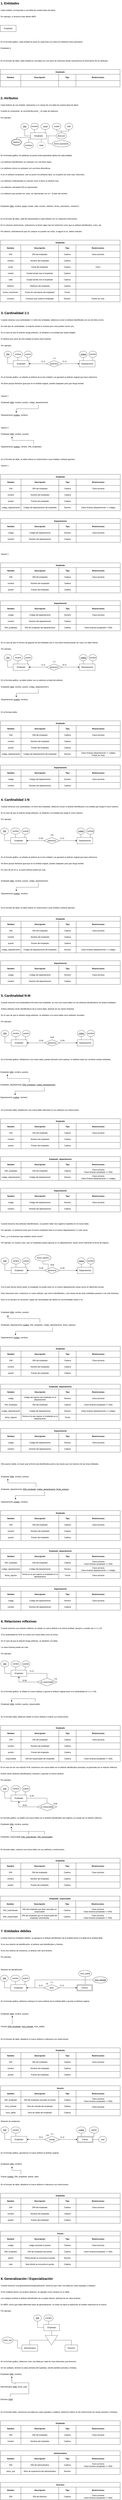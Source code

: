 <mxfile version="25.0.2">
  <diagram id="R2lEEEUBdFMjLlhIrx00" name="Page-1">
    <mxGraphModel dx="1674" dy="1984" grid="1" gridSize="10" guides="1" tooltips="1" connect="1" arrows="1" fold="1" page="1" pageScale="1" pageWidth="850" pageHeight="1100" math="0" shadow="0" extFonts="Permanent Marker^https://fonts.googleapis.com/css?family=Permanent+Marker">
      <root>
        <mxCell id="0" />
        <mxCell id="1" parent="0" />
        <mxCell id="2TvSX6WU3vRFRZuNij3H-1" value="Empleado" style="whiteSpace=wrap;html=1;align=center;" parent="1" vertex="1">
          <mxGeometry x="40" y="-920" width="100" height="40" as="geometry" />
        </mxCell>
        <mxCell id="2TvSX6WU3vRFRZuNij3H-2" value="1. Entidades" style="text;html=1;align=left;verticalAlign=middle;resizable=0;points=[];autosize=1;strokeColor=none;fillColor=none;strokeWidth=0;fontSize=20;fontStyle=1" parent="1" vertex="1">
          <mxGeometry x="40" y="-1080" width="130" height="40" as="geometry" />
        </mxCell>
        <mxCell id="2TvSX6WU3vRFRZuNij3H-3" value="Cada entidad, corresponde a una tabla de nuestra base de datos." style="text;html=1;align=left;verticalAlign=middle;resizable=0;points=[];autosize=1;strokeColor=none;fillColor=none;" parent="1" vertex="1">
          <mxGeometry x="40" y="-1030" width="370" height="30" as="geometry" />
        </mxCell>
        <mxCell id="2TvSX6WU3vRFRZuNij3H-4" value="Empleado" style="shape=table;startSize=30;container=1;collapsible=0;childLayout=tableLayout;fontStyle=1" parent="1" vertex="1">
          <mxGeometry x="40" y="-640" width="760" height="110" as="geometry" />
        </mxCell>
        <mxCell id="2TvSX6WU3vRFRZuNij3H-5" value="" style="shape=tableRow;horizontal=0;startSize=0;swimlaneHead=0;swimlaneBody=0;strokeColor=inherit;top=0;left=0;bottom=0;right=0;collapsible=0;dropTarget=0;fillColor=none;points=[[0,0.5],[1,0.5]];portConstraint=eastwest;" parent="2TvSX6WU3vRFRZuNij3H-4" vertex="1">
          <mxGeometry y="30" width="760" height="40" as="geometry" />
        </mxCell>
        <mxCell id="2TvSX6WU3vRFRZuNij3H-6" value="Nombre" style="shape=partialRectangle;html=1;whiteSpace=wrap;connectable=0;strokeColor=inherit;overflow=hidden;fillColor=none;top=0;left=0;bottom=0;right=0;pointerEvents=1;fontStyle=1" parent="2TvSX6WU3vRFRZuNij3H-5" vertex="1">
          <mxGeometry width="130" height="40" as="geometry">
            <mxRectangle width="130" height="40" as="alternateBounds" />
          </mxGeometry>
        </mxCell>
        <mxCell id="2TvSX6WU3vRFRZuNij3H-7" value="Descripción" style="shape=partialRectangle;html=1;whiteSpace=wrap;connectable=0;strokeColor=inherit;overflow=hidden;fillColor=none;top=0;left=0;bottom=0;right=0;pointerEvents=1;fontStyle=1" parent="2TvSX6WU3vRFRZuNij3H-5" vertex="1">
          <mxGeometry x="130" width="240" height="40" as="geometry">
            <mxRectangle width="240" height="40" as="alternateBounds" />
          </mxGeometry>
        </mxCell>
        <mxCell id="2TvSX6WU3vRFRZuNij3H-8" value="Tipo" style="shape=partialRectangle;html=1;whiteSpace=wrap;connectable=0;strokeColor=inherit;overflow=hidden;fillColor=none;top=0;left=0;bottom=0;right=0;pointerEvents=1;fontStyle=1" parent="2TvSX6WU3vRFRZuNij3H-5" vertex="1">
          <mxGeometry x="370" width="110" height="40" as="geometry">
            <mxRectangle width="110" height="40" as="alternateBounds" />
          </mxGeometry>
        </mxCell>
        <mxCell id="2TvSX6WU3vRFRZuNij3H-9" value="Restricciones" style="shape=partialRectangle;html=1;whiteSpace=wrap;connectable=0;strokeColor=inherit;overflow=hidden;fillColor=none;top=0;left=0;bottom=0;right=0;pointerEvents=1;fontStyle=1" parent="2TvSX6WU3vRFRZuNij3H-5" vertex="1">
          <mxGeometry x="480" width="280" height="40" as="geometry">
            <mxRectangle width="280" height="40" as="alternateBounds" />
          </mxGeometry>
        </mxCell>
        <mxCell id="2TvSX6WU3vRFRZuNij3H-10" value="" style="shape=tableRow;horizontal=0;startSize=0;swimlaneHead=0;swimlaneBody=0;strokeColor=inherit;top=0;left=0;bottom=0;right=0;collapsible=0;dropTarget=0;fillColor=none;points=[[0,0.5],[1,0.5]];portConstraint=eastwest;" parent="2TvSX6WU3vRFRZuNij3H-4" vertex="1">
          <mxGeometry y="70" width="760" height="40" as="geometry" />
        </mxCell>
        <mxCell id="2TvSX6WU3vRFRZuNij3H-11" value="" style="shape=partialRectangle;html=1;whiteSpace=wrap;connectable=0;strokeColor=inherit;overflow=hidden;fillColor=none;top=0;left=0;bottom=0;right=0;pointerEvents=1;" parent="2TvSX6WU3vRFRZuNij3H-10" vertex="1">
          <mxGeometry width="130" height="40" as="geometry">
            <mxRectangle width="130" height="40" as="alternateBounds" />
          </mxGeometry>
        </mxCell>
        <mxCell id="2TvSX6WU3vRFRZuNij3H-12" value="" style="shape=partialRectangle;html=1;whiteSpace=wrap;connectable=0;strokeColor=inherit;overflow=hidden;fillColor=none;top=0;left=0;bottom=0;right=0;pointerEvents=1;" parent="2TvSX6WU3vRFRZuNij3H-10" vertex="1">
          <mxGeometry x="130" width="240" height="40" as="geometry">
            <mxRectangle width="240" height="40" as="alternateBounds" />
          </mxGeometry>
        </mxCell>
        <mxCell id="2TvSX6WU3vRFRZuNij3H-13" value="" style="shape=partialRectangle;html=1;whiteSpace=wrap;connectable=0;strokeColor=inherit;overflow=hidden;fillColor=none;top=0;left=0;bottom=0;right=0;pointerEvents=1;" parent="2TvSX6WU3vRFRZuNij3H-10" vertex="1">
          <mxGeometry x="370" width="110" height="40" as="geometry">
            <mxRectangle width="110" height="40" as="alternateBounds" />
          </mxGeometry>
        </mxCell>
        <mxCell id="2TvSX6WU3vRFRZuNij3H-14" value="" style="shape=partialRectangle;html=1;whiteSpace=wrap;connectable=0;strokeColor=inherit;overflow=hidden;fillColor=none;top=0;left=0;bottom=0;right=0;pointerEvents=1;" parent="2TvSX6WU3vRFRZuNij3H-10" vertex="1">
          <mxGeometry x="480" width="280" height="40" as="geometry">
            <mxRectangle width="280" height="40" as="alternateBounds" />
          </mxGeometry>
        </mxCell>
        <mxCell id="2TvSX6WU3vRFRZuNij3H-15" value="Por ejemplo, si tenemos este diseño MER" style="text;html=1;align=left;verticalAlign=middle;resizable=0;points=[];autosize=1;strokeColor=none;fillColor=none;" parent="1" vertex="1">
          <mxGeometry x="40" y="-990" width="250" height="30" as="geometry" />
        </mxCell>
        <mxCell id="2TvSX6WU3vRFRZuNij3H-16" value="Empleado ()" style="text;html=1;align=left;verticalAlign=middle;resizable=0;points=[];autosize=1;strokeColor=none;fillColor=none;" parent="1" vertex="1">
          <mxGeometry x="40" y="-790" width="90" height="30" as="geometry" />
        </mxCell>
        <mxCell id="2TvSX6WU3vRFRZuNij3H-17" value="En el formato gráfico, cada entidad se pone en cada linea con todos los atributos entre parentesis." style="text;html=1;align=left;verticalAlign=middle;resizable=0;points=[];autosize=1;strokeColor=none;fillColor=none;" parent="1" vertex="1">
          <mxGeometry x="40" y="-830" width="550" height="30" as="geometry" />
        </mxCell>
        <mxCell id="2TvSX6WU3vRFRZuNij3H-18" value="En el formato de tabla, cada entidad en una tabla con una serie de columnas donde colocaremos la información de los atributos." style="text;html=1;align=left;verticalAlign=middle;resizable=0;points=[];autosize=1;strokeColor=none;fillColor=none;" parent="1" vertex="1">
          <mxGeometry x="40" y="-710" width="710" height="30" as="geometry" />
        </mxCell>
        <mxCell id="2TvSX6WU3vRFRZuNij3H-19" value="2. Atributos" style="text;html=1;align=left;verticalAlign=middle;resizable=0;points=[];autosize=1;strokeColor=none;fillColor=none;strokeWidth=0;fontSize=20;fontStyle=1" parent="1" vertex="1">
          <mxGeometry x="40" y="-480" width="120" height="40" as="geometry" />
        </mxCell>
        <mxCell id="2TvSX6WU3vRFRZuNij3H-20" value="Cada atributo de una entidad, representa a un campo de una tabla de nuestra base de datos." style="text;html=1;align=left;verticalAlign=middle;resizable=0;points=[];autosize=1;strokeColor=none;fillColor=none;" parent="1" vertex="1">
          <mxGeometry x="40" y="-430" width="520" height="30" as="geometry" />
        </mxCell>
        <mxCell id="2TvSX6WU3vRFRZuNij3H-21" value="Por ejemplo," style="text;html=1;align=left;verticalAlign=middle;resizable=0;points=[];autosize=1;strokeColor=none;fillColor=none;" parent="1" vertex="1">
          <mxGeometry x="40" y="-350" width="90" height="30" as="geometry" />
        </mxCell>
        <mxCell id="2TvSX6WU3vRFRZuNij3H-22" value="&lt;span style=&quot;color: rgb(0, 0, 0); font-family: Helvetica; font-size: 12px; font-style: normal; font-variant-ligatures: normal; font-variant-caps: normal; font-weight: 400; letter-spacing: normal; orphans: 2; text-align: left; text-indent: 0px; text-transform: none; widows: 2; word-spacing: 0px; -webkit-text-stroke-width: 0px; white-space: nowrap; background-color: rgb(251, 251, 251); text-decoration-thickness: initial; text-decoration-style: initial; text-decoration-color: initial; display: inline !important; float: none;&quot;&gt;En el formato gráfico, los atributos se ponen entre parentesis dentro de cada entidad.&lt;/span&gt;" style="text;whiteSpace=wrap;html=1;" parent="1" vertex="1">
          <mxGeometry x="40" y="-110" width="560" height="30" as="geometry" />
        </mxCell>
        <mxCell id="2TvSX6WU3vRFRZuNij3H-23" value="En el formato de tabla, cada fila representará a cada atributo con su respectiva información." style="text;html=1;align=left;verticalAlign=middle;resizable=0;points=[];autosize=1;strokeColor=none;fillColor=none;" parent="1" vertex="1">
          <mxGeometry x="40" y="290" width="510" height="30" as="geometry" />
        </mxCell>
        <mxCell id="2TvSX6WU3vRFRZuNij3H-24" value="Los atributos identificativos se subrayan con una linea negra." style="text;html=1;align=left;verticalAlign=middle;resizable=0;points=[];autosize=1;strokeColor=none;fillColor=none;" parent="1" vertex="1">
          <mxGeometry x="40" y="-70" width="350" height="30" as="geometry" />
        </mxCell>
        <mxCell id="2TvSX6WU3vRFRZuNij3H-25" value="Los atributos únicos se subrayan con una linea discontinua." style="text;html=1;align=left;verticalAlign=middle;resizable=0;points=[];autosize=1;strokeColor=none;fillColor=none;" parent="1" vertex="1">
          <mxGeometry x="40" y="-30" width="340" height="30" as="geometry" />
        </mxCell>
        <mxCell id="2TvSX6WU3vRFRZuNij3H-26" value="Empleado (&lt;u&gt;DNI&lt;/u&gt;, nombre, email, ciudad, calle, numero, telefono, fecha_nacimiento, comision*)" style="text;html=1;align=left;verticalAlign=middle;resizable=0;points=[];autosize=1;strokeColor=none;fillColor=none;" parent="1" vertex="1">
          <mxGeometry x="40" y="210" width="520" height="30" as="geometry" />
        </mxCell>
        <mxCell id="2TvSX6WU3vRFRZuNij3H-27" style="edgeStyle=orthogonalEdgeStyle;rounded=0;orthogonalLoop=1;jettySize=auto;html=1;entryX=0.5;entryY=0;entryDx=0;entryDy=0;endArrow=none;endFill=0;" parent="1" source="2TvSX6WU3vRFRZuNij3H-29" target="2TvSX6WU3vRFRZuNij3H-42" edge="1">
          <mxGeometry relative="1" as="geometry">
            <Array as="points">
              <mxPoint x="143" y="-210" />
            </Array>
          </mxGeometry>
        </mxCell>
        <mxCell id="2TvSX6WU3vRFRZuNij3H-28" style="edgeStyle=orthogonalEdgeStyle;rounded=0;orthogonalLoop=1;jettySize=auto;html=1;endArrow=none;endFill=0;" parent="1" source="2TvSX6WU3vRFRZuNij3H-29" edge="1">
          <mxGeometry relative="1" as="geometry">
            <mxPoint x="380" y="-170" as="targetPoint" />
            <Array as="points">
              <mxPoint x="343" y="-220" />
              <mxPoint x="343" y="-170" />
            </Array>
          </mxGeometry>
        </mxCell>
        <mxCell id="2TvSX6WU3vRFRZuNij3H-29" value="Empleado" style="whiteSpace=wrap;html=1;align=center;" parent="1" vertex="1">
          <mxGeometry x="232.5" y="-240" width="100" height="40" as="geometry" />
        </mxCell>
        <mxCell id="2TvSX6WU3vRFRZuNij3H-30" style="edgeStyle=orthogonalEdgeStyle;rounded=0;orthogonalLoop=1;jettySize=auto;html=1;endArrow=none;endFill=0;" parent="1" source="2TvSX6WU3vRFRZuNij3H-31" target="2TvSX6WU3vRFRZuNij3H-29" edge="1">
          <mxGeometry relative="1" as="geometry" />
        </mxCell>
        <mxCell id="2TvSX6WU3vRFRZuNij3H-31" value="nombre" style="ellipse;whiteSpace=wrap;html=1;align=center;" parent="1" vertex="1">
          <mxGeometry x="232.5" y="-300" width="50" height="40" as="geometry" />
        </mxCell>
        <mxCell id="2TvSX6WU3vRFRZuNij3H-32" style="edgeStyle=orthogonalEdgeStyle;rounded=0;orthogonalLoop=1;jettySize=auto;html=1;entryX=0;entryY=0.5;entryDx=0;entryDy=0;endArrow=none;endFill=0;" parent="1" source="2TvSX6WU3vRFRZuNij3H-33" target="2TvSX6WU3vRFRZuNij3H-29" edge="1">
          <mxGeometry relative="1" as="geometry">
            <Array as="points">
              <mxPoint x="195.5" y="-220" />
            </Array>
          </mxGeometry>
        </mxCell>
        <mxCell id="2TvSX6WU3vRFRZuNij3H-33" value="DNI" style="ellipse;whiteSpace=wrap;html=1;align=center;fontStyle=4;" parent="1" vertex="1">
          <mxGeometry x="170" y="-300" width="50" height="40" as="geometry" />
        </mxCell>
        <mxCell id="2TvSX6WU3vRFRZuNij3H-34" value="&lt;span style=&quot;border-bottom: 1px dotted&quot;&gt;email&lt;/span&gt;" style="ellipse;whiteSpace=wrap;html=1;align=center;" parent="1" vertex="1">
          <mxGeometry x="297.5" y="-300" width="55" height="40" as="geometry" />
        </mxCell>
        <mxCell id="2TvSX6WU3vRFRZuNij3H-35" style="edgeStyle=orthogonalEdgeStyle;rounded=0;orthogonalLoop=1;jettySize=auto;html=1;entryX=0.925;entryY=0;entryDx=0;entryDy=0;entryPerimeter=0;endArrow=none;endFill=0;" parent="1" source="2TvSX6WU3vRFRZuNij3H-34" target="2TvSX6WU3vRFRZuNij3H-29" edge="1">
          <mxGeometry relative="1" as="geometry" />
        </mxCell>
        <mxCell id="2TvSX6WU3vRFRZuNij3H-36" value="calle" style="ellipse;whiteSpace=wrap;html=1;align=center;" parent="1" vertex="1">
          <mxGeometry x="450" y="-300" width="50" height="40" as="geometry" />
        </mxCell>
        <mxCell id="2TvSX6WU3vRFRZuNij3H-37" value="ciudad" style="ellipse;whiteSpace=wrap;html=1;align=center;" parent="1" vertex="1">
          <mxGeometry x="370" y="-300" width="55" height="40" as="geometry" />
        </mxCell>
        <mxCell id="2TvSX6WU3vRFRZuNij3H-38" style="edgeStyle=orthogonalEdgeStyle;rounded=0;orthogonalLoop=1;jettySize=auto;html=1;entryX=1;entryY=0.5;entryDx=0;entryDy=0;strokeColor=default;endArrow=none;endFill=0;" parent="1" source="2TvSX6WU3vRFRZuNij3H-41" target="2TvSX6WU3vRFRZuNij3H-29" edge="1">
          <mxGeometry relative="1" as="geometry" />
        </mxCell>
        <mxCell id="2TvSX6WU3vRFRZuNij3H-39" value="" style="edgeStyle=orthogonalEdgeStyle;rounded=0;orthogonalLoop=1;jettySize=auto;html=1;endArrow=none;endFill=0;" parent="1" source="2TvSX6WU3vRFRZuNij3H-41" target="2TvSX6WU3vRFRZuNij3H-37" edge="1">
          <mxGeometry relative="1" as="geometry">
            <Array as="points">
              <mxPoint x="428" y="-250" />
              <mxPoint x="398" y="-250" />
            </Array>
          </mxGeometry>
        </mxCell>
        <mxCell id="2TvSX6WU3vRFRZuNij3H-40" style="edgeStyle=orthogonalEdgeStyle;rounded=0;orthogonalLoop=1;jettySize=auto;html=1;endArrow=none;endFill=0;" parent="1" source="2TvSX6WU3vRFRZuNij3H-41" target="2TvSX6WU3vRFRZuNij3H-36" edge="1">
          <mxGeometry relative="1" as="geometry">
            <Array as="points">
              <mxPoint x="428" y="-250" />
              <mxPoint x="475" y="-250" />
            </Array>
          </mxGeometry>
        </mxCell>
        <mxCell id="2TvSX6WU3vRFRZuNij3H-41" value="direccion" style="ellipse;whiteSpace=wrap;html=1;align=center;" parent="1" vertex="1">
          <mxGeometry x="395" y="-240" width="65" height="40" as="geometry" />
        </mxCell>
        <mxCell id="2TvSX6WU3vRFRZuNij3H-42" value="telefono" style="ellipse;shape=doubleEllipse;margin=3;whiteSpace=wrap;html=1;align=center;" parent="1" vertex="1">
          <mxGeometry x="110" y="-200" width="65" height="40" as="geometry" />
        </mxCell>
        <mxCell id="2TvSX6WU3vRFRZuNij3H-43" value="Si es un atributo compuesto, solo se ponen los atributos hijos, no el padrre (en este caso, dirección)." style="text;html=1;align=left;verticalAlign=middle;resizable=0;points=[];autosize=1;strokeColor=none;fillColor=none;" parent="1" vertex="1">
          <mxGeometry x="40" y="10" width="560" height="30" as="geometry" />
        </mxCell>
        <mxCell id="2TvSX6WU3vRFRZuNij3H-44" value="Los atributos multivaluados se colocan como si fuera un atributo mas." style="text;html=1;align=left;verticalAlign=middle;resizable=0;points=[];autosize=1;strokeColor=none;fillColor=none;" parent="1" vertex="1">
          <mxGeometry x="40" y="50" width="390" height="30" as="geometry" />
        </mxCell>
        <mxCell id="2TvSX6WU3vRFRZuNij3H-45" value="" style="endArrow=none;dashed=1;html=1;rounded=0;" parent="1" edge="1">
          <mxGeometry width="50" height="50" relative="1" as="geometry">
            <mxPoint x="177.5" y="230" as="sourcePoint" />
            <mxPoint x="207.5" y="230" as="targetPoint" />
          </mxGeometry>
        </mxCell>
        <mxCell id="2TvSX6WU3vRFRZuNij3H-46" value="Empleado" style="shape=table;startSize=30;container=1;collapsible=0;childLayout=tableLayout;fontStyle=1" parent="1" vertex="1">
          <mxGeometry x="40" y="440" width="760" height="390" as="geometry" />
        </mxCell>
        <mxCell id="2TvSX6WU3vRFRZuNij3H-47" value="" style="shape=tableRow;horizontal=0;startSize=0;swimlaneHead=0;swimlaneBody=0;strokeColor=inherit;top=0;left=0;bottom=0;right=0;collapsible=0;dropTarget=0;fillColor=none;points=[[0,0.5],[1,0.5]];portConstraint=eastwest;" parent="2TvSX6WU3vRFRZuNij3H-46" vertex="1">
          <mxGeometry y="30" width="760" height="40" as="geometry" />
        </mxCell>
        <mxCell id="2TvSX6WU3vRFRZuNij3H-48" value="&lt;b&gt;Nombre&lt;/b&gt;" style="shape=partialRectangle;html=1;whiteSpace=wrap;connectable=0;strokeColor=inherit;overflow=hidden;fillColor=none;top=0;left=0;bottom=0;right=0;pointerEvents=1;" parent="2TvSX6WU3vRFRZuNij3H-47" vertex="1">
          <mxGeometry width="130" height="40" as="geometry">
            <mxRectangle width="130" height="40" as="alternateBounds" />
          </mxGeometry>
        </mxCell>
        <mxCell id="2TvSX6WU3vRFRZuNij3H-49" value="&lt;b&gt;Descripción&lt;/b&gt;" style="shape=partialRectangle;html=1;whiteSpace=wrap;connectable=0;strokeColor=inherit;overflow=hidden;fillColor=none;top=0;left=0;bottom=0;right=0;pointerEvents=1;" parent="2TvSX6WU3vRFRZuNij3H-47" vertex="1">
          <mxGeometry x="130" width="240" height="40" as="geometry">
            <mxRectangle width="240" height="40" as="alternateBounds" />
          </mxGeometry>
        </mxCell>
        <mxCell id="2TvSX6WU3vRFRZuNij3H-50" value="&lt;b&gt;Tipo&lt;/b&gt;" style="shape=partialRectangle;html=1;whiteSpace=wrap;connectable=0;strokeColor=inherit;overflow=hidden;fillColor=none;top=0;left=0;bottom=0;right=0;pointerEvents=1;" parent="2TvSX6WU3vRFRZuNij3H-47" vertex="1">
          <mxGeometry x="370" width="110" height="40" as="geometry">
            <mxRectangle width="110" height="40" as="alternateBounds" />
          </mxGeometry>
        </mxCell>
        <mxCell id="2TvSX6WU3vRFRZuNij3H-51" value="&lt;b&gt;Restricciones&lt;/b&gt;" style="shape=partialRectangle;html=1;whiteSpace=wrap;connectable=0;strokeColor=inherit;overflow=hidden;fillColor=none;top=0;left=0;bottom=0;right=0;pointerEvents=1;" parent="2TvSX6WU3vRFRZuNij3H-47" vertex="1">
          <mxGeometry x="480" width="280" height="40" as="geometry">
            <mxRectangle width="280" height="40" as="alternateBounds" />
          </mxGeometry>
        </mxCell>
        <mxCell id="2TvSX6WU3vRFRZuNij3H-52" value="" style="shape=tableRow;horizontal=0;startSize=0;swimlaneHead=0;swimlaneBody=0;strokeColor=inherit;top=0;left=0;bottom=0;right=0;collapsible=0;dropTarget=0;fillColor=none;points=[[0,0.5],[1,0.5]];portConstraint=eastwest;" parent="2TvSX6WU3vRFRZuNij3H-46" vertex="1">
          <mxGeometry y="70" width="760" height="40" as="geometry" />
        </mxCell>
        <mxCell id="2TvSX6WU3vRFRZuNij3H-53" value="DNI" style="shape=partialRectangle;html=1;whiteSpace=wrap;connectable=0;strokeColor=inherit;overflow=hidden;fillColor=none;top=0;left=0;bottom=0;right=0;pointerEvents=1;" parent="2TvSX6WU3vRFRZuNij3H-52" vertex="1">
          <mxGeometry width="130" height="40" as="geometry">
            <mxRectangle width="130" height="40" as="alternateBounds" />
          </mxGeometry>
        </mxCell>
        <mxCell id="2TvSX6WU3vRFRZuNij3H-54" value="DNI del empleado" style="shape=partialRectangle;html=1;whiteSpace=wrap;connectable=0;strokeColor=inherit;overflow=hidden;fillColor=none;top=0;left=0;bottom=0;right=0;pointerEvents=1;" parent="2TvSX6WU3vRFRZuNij3H-52" vertex="1">
          <mxGeometry x="130" width="240" height="40" as="geometry">
            <mxRectangle width="240" height="40" as="alternateBounds" />
          </mxGeometry>
        </mxCell>
        <mxCell id="2TvSX6WU3vRFRZuNij3H-55" value="Cadena" style="shape=partialRectangle;html=1;whiteSpace=wrap;connectable=0;strokeColor=inherit;overflow=hidden;fillColor=none;top=0;left=0;bottom=0;right=0;pointerEvents=1;" parent="2TvSX6WU3vRFRZuNij3H-52" vertex="1">
          <mxGeometry x="370" width="110" height="40" as="geometry">
            <mxRectangle width="110" height="40" as="alternateBounds" />
          </mxGeometry>
        </mxCell>
        <mxCell id="2TvSX6WU3vRFRZuNij3H-56" value="Clave primaria" style="shape=partialRectangle;html=1;whiteSpace=wrap;connectable=0;strokeColor=inherit;overflow=hidden;fillColor=none;top=0;left=0;bottom=0;right=0;pointerEvents=1;" parent="2TvSX6WU3vRFRZuNij3H-52" vertex="1">
          <mxGeometry x="480" width="280" height="40" as="geometry">
            <mxRectangle width="280" height="40" as="alternateBounds" />
          </mxGeometry>
        </mxCell>
        <mxCell id="2TvSX6WU3vRFRZuNij3H-57" style="shape=tableRow;horizontal=0;startSize=0;swimlaneHead=0;swimlaneBody=0;strokeColor=inherit;top=0;left=0;bottom=0;right=0;collapsible=0;dropTarget=0;fillColor=none;points=[[0,0.5],[1,0.5]];portConstraint=eastwest;" parent="2TvSX6WU3vRFRZuNij3H-46" vertex="1">
          <mxGeometry y="110" width="760" height="40" as="geometry" />
        </mxCell>
        <mxCell id="2TvSX6WU3vRFRZuNij3H-58" value="nombre" style="shape=partialRectangle;html=1;whiteSpace=wrap;connectable=0;strokeColor=inherit;overflow=hidden;fillColor=none;top=0;left=0;bottom=0;right=0;pointerEvents=1;" parent="2TvSX6WU3vRFRZuNij3H-57" vertex="1">
          <mxGeometry width="130" height="40" as="geometry">
            <mxRectangle width="130" height="40" as="alternateBounds" />
          </mxGeometry>
        </mxCell>
        <mxCell id="2TvSX6WU3vRFRZuNij3H-59" value="Nombre del empleado" style="shape=partialRectangle;html=1;whiteSpace=wrap;connectable=0;strokeColor=inherit;overflow=hidden;fillColor=none;top=0;left=0;bottom=0;right=0;pointerEvents=1;" parent="2TvSX6WU3vRFRZuNij3H-57" vertex="1">
          <mxGeometry x="130" width="240" height="40" as="geometry">
            <mxRectangle width="240" height="40" as="alternateBounds" />
          </mxGeometry>
        </mxCell>
        <mxCell id="2TvSX6WU3vRFRZuNij3H-60" value="Cadena" style="shape=partialRectangle;html=1;whiteSpace=wrap;connectable=0;strokeColor=inherit;overflow=hidden;fillColor=none;top=0;left=0;bottom=0;right=0;pointerEvents=1;" parent="2TvSX6WU3vRFRZuNij3H-57" vertex="1">
          <mxGeometry x="370" width="110" height="40" as="geometry">
            <mxRectangle width="110" height="40" as="alternateBounds" />
          </mxGeometry>
        </mxCell>
        <mxCell id="2TvSX6WU3vRFRZuNij3H-61" style="shape=partialRectangle;html=1;whiteSpace=wrap;connectable=0;strokeColor=inherit;overflow=hidden;fillColor=none;top=0;left=0;bottom=0;right=0;pointerEvents=1;" parent="2TvSX6WU3vRFRZuNij3H-57" vertex="1">
          <mxGeometry x="480" width="280" height="40" as="geometry">
            <mxRectangle width="280" height="40" as="alternateBounds" />
          </mxGeometry>
        </mxCell>
        <mxCell id="2TvSX6WU3vRFRZuNij3H-62" style="shape=tableRow;horizontal=0;startSize=0;swimlaneHead=0;swimlaneBody=0;strokeColor=inherit;top=0;left=0;bottom=0;right=0;collapsible=0;dropTarget=0;fillColor=none;points=[[0,0.5],[1,0.5]];portConstraint=eastwest;" parent="2TvSX6WU3vRFRZuNij3H-46" vertex="1">
          <mxGeometry y="150" width="760" height="40" as="geometry" />
        </mxCell>
        <mxCell id="2TvSX6WU3vRFRZuNij3H-63" value="email" style="shape=partialRectangle;html=1;whiteSpace=wrap;connectable=0;strokeColor=inherit;overflow=hidden;fillColor=none;top=0;left=0;bottom=0;right=0;pointerEvents=1;" parent="2TvSX6WU3vRFRZuNij3H-62" vertex="1">
          <mxGeometry width="130" height="40" as="geometry">
            <mxRectangle width="130" height="40" as="alternateBounds" />
          </mxGeometry>
        </mxCell>
        <mxCell id="2TvSX6WU3vRFRZuNij3H-64" value="Email del empleado" style="shape=partialRectangle;html=1;whiteSpace=wrap;connectable=0;strokeColor=inherit;overflow=hidden;fillColor=none;top=0;left=0;bottom=0;right=0;pointerEvents=1;" parent="2TvSX6WU3vRFRZuNij3H-62" vertex="1">
          <mxGeometry x="130" width="240" height="40" as="geometry">
            <mxRectangle width="240" height="40" as="alternateBounds" />
          </mxGeometry>
        </mxCell>
        <mxCell id="2TvSX6WU3vRFRZuNij3H-65" value="Cadena" style="shape=partialRectangle;html=1;whiteSpace=wrap;connectable=0;strokeColor=inherit;overflow=hidden;fillColor=none;top=0;left=0;bottom=0;right=0;pointerEvents=1;" parent="2TvSX6WU3vRFRZuNij3H-62" vertex="1">
          <mxGeometry x="370" width="110" height="40" as="geometry">
            <mxRectangle width="110" height="40" as="alternateBounds" />
          </mxGeometry>
        </mxCell>
        <mxCell id="2TvSX6WU3vRFRZuNij3H-66" value="Unico" style="shape=partialRectangle;html=1;whiteSpace=wrap;connectable=0;strokeColor=inherit;overflow=hidden;fillColor=none;top=0;left=0;bottom=0;right=0;pointerEvents=1;" parent="2TvSX6WU3vRFRZuNij3H-62" vertex="1">
          <mxGeometry x="480" width="280" height="40" as="geometry">
            <mxRectangle width="280" height="40" as="alternateBounds" />
          </mxGeometry>
        </mxCell>
        <mxCell id="2TvSX6WU3vRFRZuNij3H-67" style="shape=tableRow;horizontal=0;startSize=0;swimlaneHead=0;swimlaneBody=0;strokeColor=inherit;top=0;left=0;bottom=0;right=0;collapsible=0;dropTarget=0;fillColor=none;points=[[0,0.5],[1,0.5]];portConstraint=eastwest;" parent="2TvSX6WU3vRFRZuNij3H-46" vertex="1">
          <mxGeometry y="190" width="760" height="40" as="geometry" />
        </mxCell>
        <mxCell id="2TvSX6WU3vRFRZuNij3H-68" value="ciudad" style="shape=partialRectangle;html=1;whiteSpace=wrap;connectable=0;strokeColor=inherit;overflow=hidden;fillColor=none;top=0;left=0;bottom=0;right=0;pointerEvents=1;" parent="2TvSX6WU3vRFRZuNij3H-67" vertex="1">
          <mxGeometry width="130" height="40" as="geometry">
            <mxRectangle width="130" height="40" as="alternateBounds" />
          </mxGeometry>
        </mxCell>
        <mxCell id="2TvSX6WU3vRFRZuNij3H-69" value="Ciudad donde vive el empleado" style="shape=partialRectangle;html=1;whiteSpace=wrap;connectable=0;strokeColor=inherit;overflow=hidden;fillColor=none;top=0;left=0;bottom=0;right=0;pointerEvents=1;" parent="2TvSX6WU3vRFRZuNij3H-67" vertex="1">
          <mxGeometry x="130" width="240" height="40" as="geometry">
            <mxRectangle width="240" height="40" as="alternateBounds" />
          </mxGeometry>
        </mxCell>
        <mxCell id="2TvSX6WU3vRFRZuNij3H-70" value="Cadena" style="shape=partialRectangle;html=1;whiteSpace=wrap;connectable=0;strokeColor=inherit;overflow=hidden;fillColor=none;top=0;left=0;bottom=0;right=0;pointerEvents=1;" parent="2TvSX6WU3vRFRZuNij3H-67" vertex="1">
          <mxGeometry x="370" width="110" height="40" as="geometry">
            <mxRectangle width="110" height="40" as="alternateBounds" />
          </mxGeometry>
        </mxCell>
        <mxCell id="2TvSX6WU3vRFRZuNij3H-71" style="shape=partialRectangle;html=1;whiteSpace=wrap;connectable=0;strokeColor=inherit;overflow=hidden;fillColor=none;top=0;left=0;bottom=0;right=0;pointerEvents=1;" parent="2TvSX6WU3vRFRZuNij3H-67" vertex="1">
          <mxGeometry x="480" width="280" height="40" as="geometry">
            <mxRectangle width="280" height="40" as="alternateBounds" />
          </mxGeometry>
        </mxCell>
        <mxCell id="2TvSX6WU3vRFRZuNij3H-72" style="shape=tableRow;horizontal=0;startSize=0;swimlaneHead=0;swimlaneBody=0;strokeColor=inherit;top=0;left=0;bottom=0;right=0;collapsible=0;dropTarget=0;fillColor=none;points=[[0,0.5],[1,0.5]];portConstraint=eastwest;" parent="2TvSX6WU3vRFRZuNij3H-46" vertex="1">
          <mxGeometry y="230" width="760" height="40" as="geometry" />
        </mxCell>
        <mxCell id="2TvSX6WU3vRFRZuNij3H-73" value="calle" style="shape=partialRectangle;html=1;whiteSpace=wrap;connectable=0;strokeColor=inherit;overflow=hidden;fillColor=none;top=0;left=0;bottom=0;right=0;pointerEvents=1;" parent="2TvSX6WU3vRFRZuNij3H-72" vertex="1">
          <mxGeometry width="130" height="40" as="geometry">
            <mxRectangle width="130" height="40" as="alternateBounds" />
          </mxGeometry>
        </mxCell>
        <mxCell id="2TvSX6WU3vRFRZuNij3H-74" value="Ciudad donde vive el empleado" style="shape=partialRectangle;html=1;whiteSpace=wrap;connectable=0;strokeColor=inherit;overflow=hidden;fillColor=none;top=0;left=0;bottom=0;right=0;pointerEvents=1;" parent="2TvSX6WU3vRFRZuNij3H-72" vertex="1">
          <mxGeometry x="130" width="240" height="40" as="geometry">
            <mxRectangle width="240" height="40" as="alternateBounds" />
          </mxGeometry>
        </mxCell>
        <mxCell id="2TvSX6WU3vRFRZuNij3H-75" value="Cadena" style="shape=partialRectangle;html=1;whiteSpace=wrap;connectable=0;strokeColor=inherit;overflow=hidden;fillColor=none;top=0;left=0;bottom=0;right=0;pointerEvents=1;" parent="2TvSX6WU3vRFRZuNij3H-72" vertex="1">
          <mxGeometry x="370" width="110" height="40" as="geometry">
            <mxRectangle width="110" height="40" as="alternateBounds" />
          </mxGeometry>
        </mxCell>
        <mxCell id="2TvSX6WU3vRFRZuNij3H-76" style="shape=partialRectangle;html=1;whiteSpace=wrap;connectable=0;strokeColor=inherit;overflow=hidden;fillColor=none;top=0;left=0;bottom=0;right=0;pointerEvents=1;" parent="2TvSX6WU3vRFRZuNij3H-72" vertex="1">
          <mxGeometry x="480" width="280" height="40" as="geometry">
            <mxRectangle width="280" height="40" as="alternateBounds" />
          </mxGeometry>
        </mxCell>
        <mxCell id="2TvSX6WU3vRFRZuNij3H-77" style="shape=tableRow;horizontal=0;startSize=0;swimlaneHead=0;swimlaneBody=0;strokeColor=inherit;top=0;left=0;bottom=0;right=0;collapsible=0;dropTarget=0;fillColor=none;points=[[0,0.5],[1,0.5]];portConstraint=eastwest;" parent="2TvSX6WU3vRFRZuNij3H-46" vertex="1">
          <mxGeometry y="270" width="760" height="40" as="geometry" />
        </mxCell>
        <mxCell id="2TvSX6WU3vRFRZuNij3H-78" value="telefono" style="shape=partialRectangle;html=1;whiteSpace=wrap;connectable=0;strokeColor=inherit;overflow=hidden;fillColor=none;top=0;left=0;bottom=0;right=0;pointerEvents=1;" parent="2TvSX6WU3vRFRZuNij3H-77" vertex="1">
          <mxGeometry width="130" height="40" as="geometry">
            <mxRectangle width="130" height="40" as="alternateBounds" />
          </mxGeometry>
        </mxCell>
        <mxCell id="2TvSX6WU3vRFRZuNij3H-79" value="Telefono&lt;span style=&quot;background-color: initial;&quot;&gt;s del empleado&lt;/span&gt;" style="shape=partialRectangle;html=1;whiteSpace=wrap;connectable=0;strokeColor=inherit;overflow=hidden;fillColor=none;top=0;left=0;bottom=0;right=0;pointerEvents=1;" parent="2TvSX6WU3vRFRZuNij3H-77" vertex="1">
          <mxGeometry x="130" width="240" height="40" as="geometry">
            <mxRectangle width="240" height="40" as="alternateBounds" />
          </mxGeometry>
        </mxCell>
        <mxCell id="2TvSX6WU3vRFRZuNij3H-80" value="Cadena" style="shape=partialRectangle;html=1;whiteSpace=wrap;connectable=0;strokeColor=inherit;overflow=hidden;fillColor=none;top=0;left=0;bottom=0;right=0;pointerEvents=1;" parent="2TvSX6WU3vRFRZuNij3H-77" vertex="1">
          <mxGeometry x="370" width="110" height="40" as="geometry">
            <mxRectangle width="110" height="40" as="alternateBounds" />
          </mxGeometry>
        </mxCell>
        <mxCell id="2TvSX6WU3vRFRZuNij3H-81" style="shape=partialRectangle;html=1;whiteSpace=wrap;connectable=0;strokeColor=inherit;overflow=hidden;fillColor=none;top=0;left=0;bottom=0;right=0;pointerEvents=1;" parent="2TvSX6WU3vRFRZuNij3H-77" vertex="1">
          <mxGeometry x="480" width="280" height="40" as="geometry">
            <mxRectangle width="280" height="40" as="alternateBounds" />
          </mxGeometry>
        </mxCell>
        <mxCell id="2TvSX6WU3vRFRZuNij3H-82" style="shape=tableRow;horizontal=0;startSize=0;swimlaneHead=0;swimlaneBody=0;strokeColor=inherit;top=0;left=0;bottom=0;right=0;collapsible=0;dropTarget=0;fillColor=none;points=[[0,0.5],[1,0.5]];portConstraint=eastwest;" parent="2TvSX6WU3vRFRZuNij3H-46" vertex="1">
          <mxGeometry y="310" width="760" height="40" as="geometry" />
        </mxCell>
        <mxCell id="2TvSX6WU3vRFRZuNij3H-83" value="fecha_nacimiento" style="shape=partialRectangle;html=1;whiteSpace=wrap;connectable=0;strokeColor=inherit;overflow=hidden;fillColor=none;top=0;left=0;bottom=0;right=0;pointerEvents=1;" parent="2TvSX6WU3vRFRZuNij3H-82" vertex="1">
          <mxGeometry width="130" height="40" as="geometry">
            <mxRectangle width="130" height="40" as="alternateBounds" />
          </mxGeometry>
        </mxCell>
        <mxCell id="2TvSX6WU3vRFRZuNij3H-84" value="Fecha de nacimiento del empleado" style="shape=partialRectangle;html=1;whiteSpace=wrap;connectable=0;strokeColor=inherit;overflow=hidden;fillColor=none;top=0;left=0;bottom=0;right=0;pointerEvents=1;" parent="2TvSX6WU3vRFRZuNij3H-82" vertex="1">
          <mxGeometry x="130" width="240" height="40" as="geometry">
            <mxRectangle width="240" height="40" as="alternateBounds" />
          </mxGeometry>
        </mxCell>
        <mxCell id="2TvSX6WU3vRFRZuNij3H-85" value="Fecha" style="shape=partialRectangle;html=1;whiteSpace=wrap;connectable=0;strokeColor=inherit;overflow=hidden;fillColor=none;top=0;left=0;bottom=0;right=0;pointerEvents=1;" parent="2TvSX6WU3vRFRZuNij3H-82" vertex="1">
          <mxGeometry x="370" width="110" height="40" as="geometry">
            <mxRectangle width="110" height="40" as="alternateBounds" />
          </mxGeometry>
        </mxCell>
        <mxCell id="2TvSX6WU3vRFRZuNij3H-86" style="shape=partialRectangle;html=1;whiteSpace=wrap;connectable=0;strokeColor=inherit;overflow=hidden;fillColor=none;top=0;left=0;bottom=0;right=0;pointerEvents=1;" parent="2TvSX6WU3vRFRZuNij3H-82" vertex="1">
          <mxGeometry x="480" width="280" height="40" as="geometry">
            <mxRectangle width="280" height="40" as="alternateBounds" />
          </mxGeometry>
        </mxCell>
        <mxCell id="g4KEM9NCBVz8EyRjObha-6" style="shape=tableRow;horizontal=0;startSize=0;swimlaneHead=0;swimlaneBody=0;strokeColor=inherit;top=0;left=0;bottom=0;right=0;collapsible=0;dropTarget=0;fillColor=none;points=[[0,0.5],[1,0.5]];portConstraint=eastwest;" parent="2TvSX6WU3vRFRZuNij3H-46" vertex="1">
          <mxGeometry y="350" width="760" height="40" as="geometry" />
        </mxCell>
        <mxCell id="g4KEM9NCBVz8EyRjObha-7" value="comision" style="shape=partialRectangle;html=1;whiteSpace=wrap;connectable=0;strokeColor=inherit;overflow=hidden;fillColor=none;top=0;left=0;bottom=0;right=0;pointerEvents=1;" parent="g4KEM9NCBVz8EyRjObha-6" vertex="1">
          <mxGeometry width="130" height="40" as="geometry">
            <mxRectangle width="130" height="40" as="alternateBounds" />
          </mxGeometry>
        </mxCell>
        <mxCell id="g4KEM9NCBVz8EyRjObha-8" value="Comision que recibe el empleado" style="shape=partialRectangle;html=1;whiteSpace=wrap;connectable=0;strokeColor=inherit;overflow=hidden;fillColor=none;top=0;left=0;bottom=0;right=0;pointerEvents=1;" parent="g4KEM9NCBVz8EyRjObha-6" vertex="1">
          <mxGeometry x="130" width="240" height="40" as="geometry">
            <mxRectangle width="240" height="40" as="alternateBounds" />
          </mxGeometry>
        </mxCell>
        <mxCell id="g4KEM9NCBVz8EyRjObha-9" value="Número" style="shape=partialRectangle;html=1;whiteSpace=wrap;connectable=0;strokeColor=inherit;overflow=hidden;fillColor=none;top=0;left=0;bottom=0;right=0;pointerEvents=1;" parent="g4KEM9NCBVz8EyRjObha-6" vertex="1">
          <mxGeometry x="370" width="110" height="40" as="geometry">
            <mxRectangle width="110" height="40" as="alternateBounds" />
          </mxGeometry>
        </mxCell>
        <mxCell id="g4KEM9NCBVz8EyRjObha-10" value="Puede ser nulo" style="shape=partialRectangle;html=1;whiteSpace=wrap;connectable=0;strokeColor=inherit;overflow=hidden;fillColor=none;top=0;left=0;bottom=0;right=0;pointerEvents=1;" parent="g4KEM9NCBVz8EyRjObha-6" vertex="1">
          <mxGeometry x="480" width="280" height="40" as="geometry">
            <mxRectangle width="280" height="40" as="alternateBounds" />
          </mxGeometry>
        </mxCell>
        <mxCell id="2TvSX6WU3vRFRZuNij3H-87" value="En la columna restricciones, indicaremos si tienen algun tipo de restricción como que es atributo identificativo, unico, etc." style="text;html=1;align=left;verticalAlign=middle;resizable=0;points=[];autosize=1;strokeColor=none;fillColor=none;" parent="1" vertex="1">
          <mxGeometry x="40" y="330" width="670" height="30" as="geometry" />
        </mxCell>
        <mxCell id="2TvSX6WU3vRFRZuNij3H-88" value="fecha nacimiento" style="ellipse;whiteSpace=wrap;html=1;align=center;" parent="1" vertex="1">
          <mxGeometry x="370" y="-190" width="115" height="40" as="geometry" />
        </mxCell>
        <mxCell id="2TvSX6WU3vRFRZuNij3H-89" value="edad" style="ellipse;whiteSpace=wrap;html=1;align=center;dashed=1;" parent="1" vertex="1">
          <mxGeometry x="272.5" y="-180" width="55" height="40" as="geometry" />
        </mxCell>
        <mxCell id="2TvSX6WU3vRFRZuNij3H-90" style="edgeStyle=orthogonalEdgeStyle;rounded=0;orthogonalLoop=1;jettySize=auto;html=1;entryX=0.675;entryY=1;entryDx=0;entryDy=0;entryPerimeter=0;endArrow=none;endFill=0;" parent="1" source="2TvSX6WU3vRFRZuNij3H-89" target="2TvSX6WU3vRFRZuNij3H-29" edge="1">
          <mxGeometry relative="1" as="geometry" />
        </mxCell>
        <mxCell id="2TvSX6WU3vRFRZuNij3H-91" value="Los atributos calculados NO se representan." style="text;html=1;align=left;verticalAlign=middle;resizable=0;points=[];autosize=1;strokeColor=none;fillColor=none;" parent="1" vertex="1">
          <mxGeometry x="40" y="90" width="260" height="30" as="geometry" />
        </mxCell>
        <mxCell id="2TvSX6WU3vRFRZuNij3H-92" value="Cuando es compuesto, se recomienda poner _ en lugar de espacios." style="text;html=1;align=left;verticalAlign=middle;resizable=0;points=[];autosize=1;strokeColor=none;fillColor=none;" parent="1" vertex="1">
          <mxGeometry x="40" y="-392" width="390" height="30" as="geometry" />
        </mxCell>
        <mxCell id="2TvSX6WU3vRFRZuNij3H-93" value="Por defecto, entenderemos que los campos no pueden ser nulos, si alguno lo es, debes indicarlo." style="text;html=1;align=left;verticalAlign=middle;resizable=0;points=[];autosize=1;strokeColor=none;fillColor=none;" parent="1" vertex="1">
          <mxGeometry x="40" y="370" width="540" height="30" as="geometry" />
        </mxCell>
        <mxCell id="2TvSX6WU3vRFRZuNij3H-94" value="3. Cardinalidad 1:1" style="text;html=1;align=left;verticalAlign=middle;resizable=0;points=[];autosize=1;strokeColor=none;fillColor=none;strokeWidth=0;fontSize=20;fontStyle=1" parent="1" vertex="1">
          <mxGeometry x="41.5" y="880" width="190" height="40" as="geometry" />
        </mxCell>
        <mxCell id="2TvSX6WU3vRFRZuNij3H-95" value="Empleado" style="whiteSpace=wrap;html=1;align=center;" parent="1" vertex="1">
          <mxGeometry x="121.5" y="1202" width="100" height="40" as="geometry" />
        </mxCell>
        <mxCell id="2TvSX6WU3vRFRZuNij3H-96" style="edgeStyle=orthogonalEdgeStyle;rounded=0;orthogonalLoop=1;jettySize=auto;html=1;endArrow=none;endFill=0;" parent="1" source="2TvSX6WU3vRFRZuNij3H-97" target="2TvSX6WU3vRFRZuNij3H-95" edge="1">
          <mxGeometry relative="1" as="geometry" />
        </mxCell>
        <mxCell id="2TvSX6WU3vRFRZuNij3H-97" value="nombre" style="ellipse;whiteSpace=wrap;html=1;align=center;" parent="1" vertex="1">
          <mxGeometry x="121.5" y="1142" width="60" height="40" as="geometry" />
        </mxCell>
        <mxCell id="2TvSX6WU3vRFRZuNij3H-98" style="edgeStyle=orthogonalEdgeStyle;rounded=0;orthogonalLoop=1;jettySize=auto;html=1;endArrow=none;endFill=0;" parent="1" edge="1">
          <mxGeometry relative="1" as="geometry">
            <Array as="points">
              <mxPoint x="86.5" y="1222" />
            </Array>
            <mxPoint x="86.5" y="1182" as="sourcePoint" />
            <mxPoint x="121.5" y="1222" as="targetPoint" />
          </mxGeometry>
        </mxCell>
        <mxCell id="2TvSX6WU3vRFRZuNij3H-99" value="DNI" style="ellipse;whiteSpace=wrap;html=1;align=center;fontStyle=4;" parent="1" vertex="1">
          <mxGeometry x="64" y="1142" width="47.5" height="40" as="geometry" />
        </mxCell>
        <mxCell id="2TvSX6WU3vRFRZuNij3H-100" style="edgeStyle=orthogonalEdgeStyle;rounded=0;orthogonalLoop=1;jettySize=auto;html=1;entryX=0.796;entryY=0.011;entryDx=0;entryDy=0;endArrow=none;endFill=0;entryPerimeter=0;" parent="1" source="2TvSX6WU3vRFRZuNij3H-101" target="2TvSX6WU3vRFRZuNij3H-95" edge="1">
          <mxGeometry relative="1" as="geometry">
            <Array as="points">
              <mxPoint x="211.5" y="1162" />
              <mxPoint x="211.5" y="1202" />
              <mxPoint x="201.5" y="1202" />
            </Array>
          </mxGeometry>
        </mxCell>
        <mxCell id="2TvSX6WU3vRFRZuNij3H-101" value="puesto" style="ellipse;whiteSpace=wrap;html=1;align=center;" parent="1" vertex="1">
          <mxGeometry x="191.5" y="1142" width="50" height="40" as="geometry" />
        </mxCell>
        <mxCell id="2TvSX6WU3vRFRZuNij3H-102" value="Departamento" style="whiteSpace=wrap;html=1;align=center;" parent="1" vertex="1">
          <mxGeometry x="541.5" y="1202" width="100" height="40" as="geometry" />
        </mxCell>
        <mxCell id="2TvSX6WU3vRFRZuNij3H-103" style="edgeStyle=orthogonalEdgeStyle;rounded=0;orthogonalLoop=1;jettySize=auto;html=1;entryX=0.25;entryY=0;entryDx=0;entryDy=0;endArrow=none;endFill=0;" parent="1" source="2TvSX6WU3vRFRZuNij3H-104" target="2TvSX6WU3vRFRZuNij3H-102" edge="1">
          <mxGeometry relative="1" as="geometry" />
        </mxCell>
        <mxCell id="2TvSX6WU3vRFRZuNij3H-104" value="codigo" style="ellipse;whiteSpace=wrap;html=1;align=center;fontStyle=4;" parent="1" vertex="1">
          <mxGeometry x="541.5" y="1142" width="50" height="40" as="geometry" />
        </mxCell>
        <mxCell id="2TvSX6WU3vRFRZuNij3H-105" value="nombre" style="ellipse;whiteSpace=wrap;html=1;align=center;" parent="1" vertex="1">
          <mxGeometry x="601.5" y="1142" width="50" height="40" as="geometry" />
        </mxCell>
        <mxCell id="2TvSX6WU3vRFRZuNij3H-106" style="edgeStyle=orthogonalEdgeStyle;rounded=0;orthogonalLoop=1;jettySize=auto;html=1;entryX=0.841;entryY=-0.018;entryDx=0;entryDy=0;entryPerimeter=0;endArrow=none;endFill=0;" parent="1" source="2TvSX6WU3vRFRZuNij3H-105" target="2TvSX6WU3vRFRZuNij3H-102" edge="1">
          <mxGeometry relative="1" as="geometry" />
        </mxCell>
        <mxCell id="2TvSX6WU3vRFRZuNij3H-107" style="edgeStyle=orthogonalEdgeStyle;rounded=0;orthogonalLoop=1;jettySize=auto;html=1;entryX=1;entryY=0.5;entryDx=0;entryDy=0;" parent="1" source="2TvSX6WU3vRFRZuNij3H-109" target="2TvSX6WU3vRFRZuNij3H-95" edge="1">
          <mxGeometry relative="1" as="geometry" />
        </mxCell>
        <mxCell id="2TvSX6WU3vRFRZuNij3H-108" style="edgeStyle=orthogonalEdgeStyle;rounded=0;orthogonalLoop=1;jettySize=auto;html=1;entryX=0;entryY=0.5;entryDx=0;entryDy=0;" parent="1" source="2TvSX6WU3vRFRZuNij3H-109" target="2TvSX6WU3vRFRZuNij3H-102" edge="1">
          <mxGeometry relative="1" as="geometry" />
        </mxCell>
        <mxCell id="2TvSX6WU3vRFRZuNij3H-109" value="pertenece" style="shape=rhombus;perimeter=rhombusPerimeter;whiteSpace=wrap;html=1;align=center;" parent="1" vertex="1">
          <mxGeometry x="331.5" y="1202" width="100" height="40" as="geometry" />
        </mxCell>
        <mxCell id="2TvSX6WU3vRFRZuNij3H-110" value="(1,1)" style="text;html=1;align=center;verticalAlign=middle;resizable=0;points=[];autosize=1;strokeColor=none;fillColor=none;" parent="1" vertex="1">
          <mxGeometry x="421.5" y="1192" width="50" height="30" as="geometry" />
        </mxCell>
        <mxCell id="2TvSX6WU3vRFRZuNij3H-111" value="(1,1)" style="text;html=1;align=center;verticalAlign=middle;resizable=0;points=[];autosize=1;strokeColor=none;fillColor=none;" parent="1" vertex="1">
          <mxGeometry x="286.5" y="1192" width="50" height="30" as="geometry" />
        </mxCell>
        <mxCell id="2TvSX6WU3vRFRZuNij3H-112" value="1:1" style="text;html=1;align=center;verticalAlign=middle;resizable=0;points=[];autosize=1;strokeColor=none;fillColor=none;" parent="1" vertex="1">
          <mxGeometry x="361.5" y="1172" width="40" height="30" as="geometry" />
        </mxCell>
        <mxCell id="2TvSX6WU3vRFRZuNij3H-113" value="Cuando tenemos una cardinalidad 1:1 entre dos entidades, debemos mover el atributo identificativo de uno de ellos al otro." style="text;html=1;align=left;verticalAlign=middle;resizable=0;points=[];autosize=1;strokeColor=none;fillColor=none;" parent="1" vertex="1">
          <mxGeometry x="41.5" y="930" width="680" height="30" as="geometry" />
        </mxCell>
        <mxCell id="2TvSX6WU3vRFRZuNij3H-114" value="En este tipo de cardinalidad, no importa donde lo muevas pero solo puedes mover uno." style="text;html=1;align=left;verticalAlign=middle;resizable=0;points=[];autosize=1;strokeColor=none;fillColor=none;" parent="1" vertex="1">
          <mxGeometry x="41.5" y="970" width="490" height="30" as="geometry" />
        </mxCell>
        <mxCell id="2TvSX6WU3vRFRZuNij3H-115" value="Por ejemplo," style="text;html=1;align=left;verticalAlign=middle;resizable=0;points=[];autosize=1;strokeColor=none;fillColor=none;" parent="1" vertex="1">
          <mxGeometry x="41.5" y="1092" width="90" height="30" as="geometry" />
        </mxCell>
        <mxCell id="2TvSX6WU3vRFRZuNij3H-116" value="En el formato gráfico, se añadira el atributo de la otra entidad y se apuntará al atributo original que hace referencia." style="text;html=1;align=left;verticalAlign=middle;resizable=0;points=[];autosize=1;strokeColor=none;fillColor=none;" parent="1" vertex="1">
          <mxGeometry x="41.5" y="1292" width="640" height="30" as="geometry" />
        </mxCell>
        <mxCell id="2TvSX6WU3vRFRZuNij3H-117" value="El atributo que viene de otra entidad se llama clave foránea." style="text;html=1;align=left;verticalAlign=middle;resizable=0;points=[];autosize=1;strokeColor=none;fillColor=none;" parent="1" vertex="1">
          <mxGeometry x="41.5" y="1050" width="340" height="30" as="geometry" />
        </mxCell>
        <mxCell id="2TvSX6WU3vRFRZuNij3H-118" style="edgeStyle=orthogonalEdgeStyle;rounded=0;orthogonalLoop=1;jettySize=auto;html=1;" parent="1" source="2TvSX6WU3vRFRZuNij3H-119" target="2TvSX6WU3vRFRZuNij3H-123" edge="1">
          <mxGeometry relative="1" as="geometry">
            <mxPoint x="291.5" y="1502" as="sourcePoint" />
            <Array as="points">
              <mxPoint x="281.5" y="1507" />
              <mxPoint x="141.5" y="1507" />
            </Array>
          </mxGeometry>
        </mxCell>
        <mxCell id="2TvSX6WU3vRFRZuNij3H-119" value="Empleado (&lt;u&gt;DNI&lt;/u&gt;, nombre, puesto, codigo_departamento)" style="text;html=1;align=left;verticalAlign=middle;resizable=0;points=[];autosize=1;strokeColor=none;fillColor=none;" parent="1" vertex="1">
          <mxGeometry x="41.5" y="1452" width="320" height="30" as="geometry" />
        </mxCell>
        <mxCell id="2TvSX6WU3vRFRZuNij3H-120" value="No tiene porque llamarse igual que en la entidad original, puedes adaptarlo para que tenga sentido." style="text;html=1;align=left;verticalAlign=middle;resizable=0;points=[];autosize=1;strokeColor=none;fillColor=none;" parent="1" vertex="1">
          <mxGeometry x="41.5" y="1332" width="550" height="30" as="geometry" />
        </mxCell>
        <mxCell id="2TvSX6WU3vRFRZuNij3H-121" value="Opción 1" style="text;html=1;align=left;verticalAlign=middle;resizable=0;points=[];autosize=1;strokeColor=none;fillColor=none;" parent="1" vertex="1">
          <mxGeometry x="41.5" y="1412" width="70" height="30" as="geometry" />
        </mxCell>
        <mxCell id="2TvSX6WU3vRFRZuNij3H-122" value="Opción 2" style="text;html=1;align=left;verticalAlign=middle;resizable=0;points=[];autosize=1;strokeColor=none;fillColor=none;" parent="1" vertex="1">
          <mxGeometry x="41.5" y="1612" width="70" height="30" as="geometry" />
        </mxCell>
        <mxCell id="2TvSX6WU3vRFRZuNij3H-123" value="Departamento (&lt;u&gt;codigo&lt;/u&gt;, nombre)" style="text;html=1;align=left;verticalAlign=middle;resizable=0;points=[];autosize=1;strokeColor=none;fillColor=none;" parent="1" vertex="1">
          <mxGeometry x="41.5" y="1532" width="190" height="30" as="geometry" />
        </mxCell>
        <mxCell id="2TvSX6WU3vRFRZuNij3H-124" value="Empleado (&lt;u&gt;DNI&lt;/u&gt;, nombre, puesto)" style="text;html=1;align=left;verticalAlign=middle;resizable=0;points=[];autosize=1;strokeColor=none;fillColor=none;" parent="1" vertex="1">
          <mxGeometry x="41.5" y="1652" width="200" height="30" as="geometry" />
        </mxCell>
        <mxCell id="2TvSX6WU3vRFRZuNij3H-125" value="Departamento (&lt;u&gt;codigo&lt;/u&gt;, nombre, DNI_empleado)" style="text;html=1;align=left;verticalAlign=middle;resizable=0;points=[];autosize=1;strokeColor=none;fillColor=none;" parent="1" vertex="1">
          <mxGeometry x="41.5" y="1732" width="280" height="30" as="geometry" />
        </mxCell>
        <mxCell id="2TvSX6WU3vRFRZuNij3H-126" style="edgeStyle=orthogonalEdgeStyle;rounded=0;orthogonalLoop=1;jettySize=auto;html=1;entryX=0.365;entryY=1.024;entryDx=0;entryDy=0;entryPerimeter=0;" parent="1" source="2TvSX6WU3vRFRZuNij3H-125" target="2TvSX6WU3vRFRZuNij3H-124" edge="1">
          <mxGeometry relative="1" as="geometry">
            <Array as="points">
              <mxPoint x="251.5" y="1707" />
              <mxPoint x="114.5" y="1707" />
            </Array>
          </mxGeometry>
        </mxCell>
        <mxCell id="2TvSX6WU3vRFRZuNij3H-127" value="En el caso de que la relación tenga atributos, se añadirán a la entidad que hayas elegido." style="text;html=1;align=left;verticalAlign=middle;resizable=0;points=[];autosize=1;strokeColor=none;fillColor=none;" parent="1" vertex="1">
          <mxGeometry x="41.5" y="1010" width="500" height="30" as="geometry" />
        </mxCell>
        <mxCell id="2TvSX6WU3vRFRZuNij3H-128" value="En el formato de tabla, se debe indicar en restricciones a que entidad y atributo apuntan." style="text;html=1;align=left;verticalAlign=middle;resizable=0;points=[];autosize=1;strokeColor=none;fillColor=none;" parent="1" vertex="1">
          <mxGeometry x="41.5" y="1812" width="500" height="30" as="geometry" />
        </mxCell>
        <mxCell id="2TvSX6WU3vRFRZuNij3H-129" value="Empleado" style="shape=table;startSize=30;container=1;collapsible=0;childLayout=tableLayout;fontStyle=1" parent="1" vertex="1">
          <mxGeometry x="41.5" y="1922" width="760" height="230" as="geometry" />
        </mxCell>
        <mxCell id="2TvSX6WU3vRFRZuNij3H-130" value="" style="shape=tableRow;horizontal=0;startSize=0;swimlaneHead=0;swimlaneBody=0;strokeColor=inherit;top=0;left=0;bottom=0;right=0;collapsible=0;dropTarget=0;fillColor=none;points=[[0,0.5],[1,0.5]];portConstraint=eastwest;" parent="2TvSX6WU3vRFRZuNij3H-129" vertex="1">
          <mxGeometry y="30" width="760" height="40" as="geometry" />
        </mxCell>
        <mxCell id="2TvSX6WU3vRFRZuNij3H-131" value="&lt;b&gt;Nombre&lt;/b&gt;" style="shape=partialRectangle;html=1;whiteSpace=wrap;connectable=0;strokeColor=inherit;overflow=hidden;fillColor=none;top=0;left=0;bottom=0;right=0;pointerEvents=1;" parent="2TvSX6WU3vRFRZuNij3H-130" vertex="1">
          <mxGeometry width="130" height="40" as="geometry">
            <mxRectangle width="130" height="40" as="alternateBounds" />
          </mxGeometry>
        </mxCell>
        <mxCell id="2TvSX6WU3vRFRZuNij3H-132" value="&lt;b&gt;Descripción&lt;/b&gt;" style="shape=partialRectangle;html=1;whiteSpace=wrap;connectable=0;strokeColor=inherit;overflow=hidden;fillColor=none;top=0;left=0;bottom=0;right=0;pointerEvents=1;" parent="2TvSX6WU3vRFRZuNij3H-130" vertex="1">
          <mxGeometry x="130" width="240" height="40" as="geometry">
            <mxRectangle width="240" height="40" as="alternateBounds" />
          </mxGeometry>
        </mxCell>
        <mxCell id="2TvSX6WU3vRFRZuNij3H-133" value="&lt;b&gt;Tipo&lt;/b&gt;" style="shape=partialRectangle;html=1;whiteSpace=wrap;connectable=0;strokeColor=inherit;overflow=hidden;fillColor=none;top=0;left=0;bottom=0;right=0;pointerEvents=1;" parent="2TvSX6WU3vRFRZuNij3H-130" vertex="1">
          <mxGeometry x="370" width="110" height="40" as="geometry">
            <mxRectangle width="110" height="40" as="alternateBounds" />
          </mxGeometry>
        </mxCell>
        <mxCell id="2TvSX6WU3vRFRZuNij3H-134" value="&lt;b&gt;Restricciones&lt;/b&gt;" style="shape=partialRectangle;html=1;whiteSpace=wrap;connectable=0;strokeColor=inherit;overflow=hidden;fillColor=none;top=0;left=0;bottom=0;right=0;pointerEvents=1;" parent="2TvSX6WU3vRFRZuNij3H-130" vertex="1">
          <mxGeometry x="480" width="280" height="40" as="geometry">
            <mxRectangle width="280" height="40" as="alternateBounds" />
          </mxGeometry>
        </mxCell>
        <mxCell id="2TvSX6WU3vRFRZuNij3H-135" value="" style="shape=tableRow;horizontal=0;startSize=0;swimlaneHead=0;swimlaneBody=0;strokeColor=inherit;top=0;left=0;bottom=0;right=0;collapsible=0;dropTarget=0;fillColor=none;points=[[0,0.5],[1,0.5]];portConstraint=eastwest;" parent="2TvSX6WU3vRFRZuNij3H-129" vertex="1">
          <mxGeometry y="70" width="760" height="40" as="geometry" />
        </mxCell>
        <mxCell id="2TvSX6WU3vRFRZuNij3H-136" value="DNI" style="shape=partialRectangle;html=1;whiteSpace=wrap;connectable=0;strokeColor=inherit;overflow=hidden;fillColor=none;top=0;left=0;bottom=0;right=0;pointerEvents=1;" parent="2TvSX6WU3vRFRZuNij3H-135" vertex="1">
          <mxGeometry width="130" height="40" as="geometry">
            <mxRectangle width="130" height="40" as="alternateBounds" />
          </mxGeometry>
        </mxCell>
        <mxCell id="2TvSX6WU3vRFRZuNij3H-137" value="DNI del empleado" style="shape=partialRectangle;html=1;whiteSpace=wrap;connectable=0;strokeColor=inherit;overflow=hidden;fillColor=none;top=0;left=0;bottom=0;right=0;pointerEvents=1;" parent="2TvSX6WU3vRFRZuNij3H-135" vertex="1">
          <mxGeometry x="130" width="240" height="40" as="geometry">
            <mxRectangle width="240" height="40" as="alternateBounds" />
          </mxGeometry>
        </mxCell>
        <mxCell id="2TvSX6WU3vRFRZuNij3H-138" value="Cadena" style="shape=partialRectangle;html=1;whiteSpace=wrap;connectable=0;strokeColor=inherit;overflow=hidden;fillColor=none;top=0;left=0;bottom=0;right=0;pointerEvents=1;" parent="2TvSX6WU3vRFRZuNij3H-135" vertex="1">
          <mxGeometry x="370" width="110" height="40" as="geometry">
            <mxRectangle width="110" height="40" as="alternateBounds" />
          </mxGeometry>
        </mxCell>
        <mxCell id="2TvSX6WU3vRFRZuNij3H-139" value="Clave primaria" style="shape=partialRectangle;html=1;whiteSpace=wrap;connectable=0;strokeColor=inherit;overflow=hidden;fillColor=none;top=0;left=0;bottom=0;right=0;pointerEvents=1;" parent="2TvSX6WU3vRFRZuNij3H-135" vertex="1">
          <mxGeometry x="480" width="280" height="40" as="geometry">
            <mxRectangle width="280" height="40" as="alternateBounds" />
          </mxGeometry>
        </mxCell>
        <mxCell id="2TvSX6WU3vRFRZuNij3H-140" style="shape=tableRow;horizontal=0;startSize=0;swimlaneHead=0;swimlaneBody=0;strokeColor=inherit;top=0;left=0;bottom=0;right=0;collapsible=0;dropTarget=0;fillColor=none;points=[[0,0.5],[1,0.5]];portConstraint=eastwest;" parent="2TvSX6WU3vRFRZuNij3H-129" vertex="1">
          <mxGeometry y="110" width="760" height="40" as="geometry" />
        </mxCell>
        <mxCell id="2TvSX6WU3vRFRZuNij3H-141" value="nombre" style="shape=partialRectangle;html=1;whiteSpace=wrap;connectable=0;strokeColor=inherit;overflow=hidden;fillColor=none;top=0;left=0;bottom=0;right=0;pointerEvents=1;" parent="2TvSX6WU3vRFRZuNij3H-140" vertex="1">
          <mxGeometry width="130" height="40" as="geometry">
            <mxRectangle width="130" height="40" as="alternateBounds" />
          </mxGeometry>
        </mxCell>
        <mxCell id="2TvSX6WU3vRFRZuNij3H-142" value="Nombre del empleado" style="shape=partialRectangle;html=1;whiteSpace=wrap;connectable=0;strokeColor=inherit;overflow=hidden;fillColor=none;top=0;left=0;bottom=0;right=0;pointerEvents=1;" parent="2TvSX6WU3vRFRZuNij3H-140" vertex="1">
          <mxGeometry x="130" width="240" height="40" as="geometry">
            <mxRectangle width="240" height="40" as="alternateBounds" />
          </mxGeometry>
        </mxCell>
        <mxCell id="2TvSX6WU3vRFRZuNij3H-143" value="Cadena" style="shape=partialRectangle;html=1;whiteSpace=wrap;connectable=0;strokeColor=inherit;overflow=hidden;fillColor=none;top=0;left=0;bottom=0;right=0;pointerEvents=1;" parent="2TvSX6WU3vRFRZuNij3H-140" vertex="1">
          <mxGeometry x="370" width="110" height="40" as="geometry">
            <mxRectangle width="110" height="40" as="alternateBounds" />
          </mxGeometry>
        </mxCell>
        <mxCell id="2TvSX6WU3vRFRZuNij3H-144" style="shape=partialRectangle;html=1;whiteSpace=wrap;connectable=0;strokeColor=inherit;overflow=hidden;fillColor=none;top=0;left=0;bottom=0;right=0;pointerEvents=1;" parent="2TvSX6WU3vRFRZuNij3H-140" vertex="1">
          <mxGeometry x="480" width="280" height="40" as="geometry">
            <mxRectangle width="280" height="40" as="alternateBounds" />
          </mxGeometry>
        </mxCell>
        <mxCell id="2TvSX6WU3vRFRZuNij3H-145" style="shape=tableRow;horizontal=0;startSize=0;swimlaneHead=0;swimlaneBody=0;strokeColor=inherit;top=0;left=0;bottom=0;right=0;collapsible=0;dropTarget=0;fillColor=none;points=[[0,0.5],[1,0.5]];portConstraint=eastwest;" parent="2TvSX6WU3vRFRZuNij3H-129" vertex="1">
          <mxGeometry y="150" width="760" height="40" as="geometry" />
        </mxCell>
        <mxCell id="2TvSX6WU3vRFRZuNij3H-146" value="puesto" style="shape=partialRectangle;html=1;whiteSpace=wrap;connectable=0;strokeColor=inherit;overflow=hidden;fillColor=none;top=0;left=0;bottom=0;right=0;pointerEvents=1;" parent="2TvSX6WU3vRFRZuNij3H-145" vertex="1">
          <mxGeometry width="130" height="40" as="geometry">
            <mxRectangle width="130" height="40" as="alternateBounds" />
          </mxGeometry>
        </mxCell>
        <mxCell id="2TvSX6WU3vRFRZuNij3H-147" value="Puesto del empleado" style="shape=partialRectangle;html=1;whiteSpace=wrap;connectable=0;strokeColor=inherit;overflow=hidden;fillColor=none;top=0;left=0;bottom=0;right=0;pointerEvents=1;" parent="2TvSX6WU3vRFRZuNij3H-145" vertex="1">
          <mxGeometry x="130" width="240" height="40" as="geometry">
            <mxRectangle width="240" height="40" as="alternateBounds" />
          </mxGeometry>
        </mxCell>
        <mxCell id="2TvSX6WU3vRFRZuNij3H-148" value="Cadena" style="shape=partialRectangle;html=1;whiteSpace=wrap;connectable=0;strokeColor=inherit;overflow=hidden;fillColor=none;top=0;left=0;bottom=0;right=0;pointerEvents=1;" parent="2TvSX6WU3vRFRZuNij3H-145" vertex="1">
          <mxGeometry x="370" width="110" height="40" as="geometry">
            <mxRectangle width="110" height="40" as="alternateBounds" />
          </mxGeometry>
        </mxCell>
        <mxCell id="2TvSX6WU3vRFRZuNij3H-149" value="" style="shape=partialRectangle;html=1;whiteSpace=wrap;connectable=0;strokeColor=inherit;overflow=hidden;fillColor=none;top=0;left=0;bottom=0;right=0;pointerEvents=1;" parent="2TvSX6WU3vRFRZuNij3H-145" vertex="1">
          <mxGeometry x="480" width="280" height="40" as="geometry">
            <mxRectangle width="280" height="40" as="alternateBounds" />
          </mxGeometry>
        </mxCell>
        <mxCell id="2TvSX6WU3vRFRZuNij3H-150" style="shape=tableRow;horizontal=0;startSize=0;swimlaneHead=0;swimlaneBody=0;strokeColor=inherit;top=0;left=0;bottom=0;right=0;collapsible=0;dropTarget=0;fillColor=none;points=[[0,0.5],[1,0.5]];portConstraint=eastwest;" parent="2TvSX6WU3vRFRZuNij3H-129" vertex="1">
          <mxGeometry y="190" width="760" height="40" as="geometry" />
        </mxCell>
        <mxCell id="2TvSX6WU3vRFRZuNij3H-151" value="&lt;span style=&quot;text-align: left; text-wrap: nowrap;&quot;&gt;codigo_departamento&lt;/span&gt;" style="shape=partialRectangle;html=1;whiteSpace=wrap;connectable=0;strokeColor=inherit;overflow=hidden;fillColor=none;top=0;left=0;bottom=0;right=0;pointerEvents=1;" parent="2TvSX6WU3vRFRZuNij3H-150" vertex="1">
          <mxGeometry width="130" height="40" as="geometry">
            <mxRectangle width="130" height="40" as="alternateBounds" />
          </mxGeometry>
        </mxCell>
        <mxCell id="2TvSX6WU3vRFRZuNij3H-152" value="Codigo del departamento del empleado" style="shape=partialRectangle;html=1;whiteSpace=wrap;connectable=0;strokeColor=inherit;overflow=hidden;fillColor=none;top=0;left=0;bottom=0;right=0;pointerEvents=1;" parent="2TvSX6WU3vRFRZuNij3H-150" vertex="1">
          <mxGeometry x="130" width="240" height="40" as="geometry">
            <mxRectangle width="240" height="40" as="alternateBounds" />
          </mxGeometry>
        </mxCell>
        <mxCell id="2TvSX6WU3vRFRZuNij3H-153" value="Número" style="shape=partialRectangle;html=1;whiteSpace=wrap;connectable=0;strokeColor=inherit;overflow=hidden;fillColor=none;top=0;left=0;bottom=0;right=0;pointerEvents=1;" parent="2TvSX6WU3vRFRZuNij3H-150" vertex="1">
          <mxGeometry x="370" width="110" height="40" as="geometry">
            <mxRectangle width="110" height="40" as="alternateBounds" />
          </mxGeometry>
        </mxCell>
        <mxCell id="2TvSX6WU3vRFRZuNij3H-154" value="Clave foránea (departamento =&amp;gt; codigo)" style="shape=partialRectangle;html=1;whiteSpace=wrap;connectable=0;strokeColor=inherit;overflow=hidden;fillColor=none;top=0;left=0;bottom=0;right=0;pointerEvents=1;" parent="2TvSX6WU3vRFRZuNij3H-150" vertex="1">
          <mxGeometry x="480" width="280" height="40" as="geometry">
            <mxRectangle width="280" height="40" as="alternateBounds" />
          </mxGeometry>
        </mxCell>
        <mxCell id="2TvSX6WU3vRFRZuNij3H-155" value="Departamento" style="shape=table;startSize=30;container=1;collapsible=0;childLayout=tableLayout;fontStyle=1" parent="1" vertex="1">
          <mxGeometry x="41.5" y="2202" width="760" height="150" as="geometry" />
        </mxCell>
        <mxCell id="2TvSX6WU3vRFRZuNij3H-156" value="" style="shape=tableRow;horizontal=0;startSize=0;swimlaneHead=0;swimlaneBody=0;strokeColor=inherit;top=0;left=0;bottom=0;right=0;collapsible=0;dropTarget=0;fillColor=none;points=[[0,0.5],[1,0.5]];portConstraint=eastwest;" parent="2TvSX6WU3vRFRZuNij3H-155" vertex="1">
          <mxGeometry y="30" width="760" height="40" as="geometry" />
        </mxCell>
        <mxCell id="2TvSX6WU3vRFRZuNij3H-157" value="&lt;b&gt;Nombre&lt;/b&gt;" style="shape=partialRectangle;html=1;whiteSpace=wrap;connectable=0;strokeColor=inherit;overflow=hidden;fillColor=none;top=0;left=0;bottom=0;right=0;pointerEvents=1;" parent="2TvSX6WU3vRFRZuNij3H-156" vertex="1">
          <mxGeometry width="130" height="40" as="geometry">
            <mxRectangle width="130" height="40" as="alternateBounds" />
          </mxGeometry>
        </mxCell>
        <mxCell id="2TvSX6WU3vRFRZuNij3H-158" value="&lt;b&gt;Descripción&lt;/b&gt;" style="shape=partialRectangle;html=1;whiteSpace=wrap;connectable=0;strokeColor=inherit;overflow=hidden;fillColor=none;top=0;left=0;bottom=0;right=0;pointerEvents=1;" parent="2TvSX6WU3vRFRZuNij3H-156" vertex="1">
          <mxGeometry x="130" width="240" height="40" as="geometry">
            <mxRectangle width="240" height="40" as="alternateBounds" />
          </mxGeometry>
        </mxCell>
        <mxCell id="2TvSX6WU3vRFRZuNij3H-159" value="&lt;b&gt;Tipo&lt;/b&gt;" style="shape=partialRectangle;html=1;whiteSpace=wrap;connectable=0;strokeColor=inherit;overflow=hidden;fillColor=none;top=0;left=0;bottom=0;right=0;pointerEvents=1;" parent="2TvSX6WU3vRFRZuNij3H-156" vertex="1">
          <mxGeometry x="370" width="110" height="40" as="geometry">
            <mxRectangle width="110" height="40" as="alternateBounds" />
          </mxGeometry>
        </mxCell>
        <mxCell id="2TvSX6WU3vRFRZuNij3H-160" value="&lt;b&gt;Restricciones&lt;/b&gt;" style="shape=partialRectangle;html=1;whiteSpace=wrap;connectable=0;strokeColor=inherit;overflow=hidden;fillColor=none;top=0;left=0;bottom=0;right=0;pointerEvents=1;" parent="2TvSX6WU3vRFRZuNij3H-156" vertex="1">
          <mxGeometry x="480" width="280" height="40" as="geometry">
            <mxRectangle width="280" height="40" as="alternateBounds" />
          </mxGeometry>
        </mxCell>
        <mxCell id="2TvSX6WU3vRFRZuNij3H-161" value="" style="shape=tableRow;horizontal=0;startSize=0;swimlaneHead=0;swimlaneBody=0;strokeColor=inherit;top=0;left=0;bottom=0;right=0;collapsible=0;dropTarget=0;fillColor=none;points=[[0,0.5],[1,0.5]];portConstraint=eastwest;" parent="2TvSX6WU3vRFRZuNij3H-155" vertex="1">
          <mxGeometry y="70" width="760" height="40" as="geometry" />
        </mxCell>
        <mxCell id="2TvSX6WU3vRFRZuNij3H-162" value="codigo" style="shape=partialRectangle;html=1;whiteSpace=wrap;connectable=0;strokeColor=inherit;overflow=hidden;fillColor=none;top=0;left=0;bottom=0;right=0;pointerEvents=1;" parent="2TvSX6WU3vRFRZuNij3H-161" vertex="1">
          <mxGeometry width="130" height="40" as="geometry">
            <mxRectangle width="130" height="40" as="alternateBounds" />
          </mxGeometry>
        </mxCell>
        <mxCell id="2TvSX6WU3vRFRZuNij3H-163" value="Código del departamento" style="shape=partialRectangle;html=1;whiteSpace=wrap;connectable=0;strokeColor=inherit;overflow=hidden;fillColor=none;top=0;left=0;bottom=0;right=0;pointerEvents=1;" parent="2TvSX6WU3vRFRZuNij3H-161" vertex="1">
          <mxGeometry x="130" width="240" height="40" as="geometry">
            <mxRectangle width="240" height="40" as="alternateBounds" />
          </mxGeometry>
        </mxCell>
        <mxCell id="2TvSX6WU3vRFRZuNij3H-164" value="Número" style="shape=partialRectangle;html=1;whiteSpace=wrap;connectable=0;strokeColor=inherit;overflow=hidden;fillColor=none;top=0;left=0;bottom=0;right=0;pointerEvents=1;" parent="2TvSX6WU3vRFRZuNij3H-161" vertex="1">
          <mxGeometry x="370" width="110" height="40" as="geometry">
            <mxRectangle width="110" height="40" as="alternateBounds" />
          </mxGeometry>
        </mxCell>
        <mxCell id="2TvSX6WU3vRFRZuNij3H-165" value="Clave primaria" style="shape=partialRectangle;html=1;whiteSpace=wrap;connectable=0;strokeColor=inherit;overflow=hidden;fillColor=none;top=0;left=0;bottom=0;right=0;pointerEvents=1;" parent="2TvSX6WU3vRFRZuNij3H-161" vertex="1">
          <mxGeometry x="480" width="280" height="40" as="geometry">
            <mxRectangle width="280" height="40" as="alternateBounds" />
          </mxGeometry>
        </mxCell>
        <mxCell id="2TvSX6WU3vRFRZuNij3H-166" style="shape=tableRow;horizontal=0;startSize=0;swimlaneHead=0;swimlaneBody=0;strokeColor=inherit;top=0;left=0;bottom=0;right=0;collapsible=0;dropTarget=0;fillColor=none;points=[[0,0.5],[1,0.5]];portConstraint=eastwest;" parent="2TvSX6WU3vRFRZuNij3H-155" vertex="1">
          <mxGeometry y="110" width="760" height="40" as="geometry" />
        </mxCell>
        <mxCell id="2TvSX6WU3vRFRZuNij3H-167" value="nombre" style="shape=partialRectangle;html=1;whiteSpace=wrap;connectable=0;strokeColor=inherit;overflow=hidden;fillColor=none;top=0;left=0;bottom=0;right=0;pointerEvents=1;" parent="2TvSX6WU3vRFRZuNij3H-166" vertex="1">
          <mxGeometry width="130" height="40" as="geometry">
            <mxRectangle width="130" height="40" as="alternateBounds" />
          </mxGeometry>
        </mxCell>
        <mxCell id="2TvSX6WU3vRFRZuNij3H-168" value="Nombre del departamento" style="shape=partialRectangle;html=1;whiteSpace=wrap;connectable=0;strokeColor=inherit;overflow=hidden;fillColor=none;top=0;left=0;bottom=0;right=0;pointerEvents=1;" parent="2TvSX6WU3vRFRZuNij3H-166" vertex="1">
          <mxGeometry x="130" width="240" height="40" as="geometry">
            <mxRectangle width="240" height="40" as="alternateBounds" />
          </mxGeometry>
        </mxCell>
        <mxCell id="2TvSX6WU3vRFRZuNij3H-169" value="Cadena" style="shape=partialRectangle;html=1;whiteSpace=wrap;connectable=0;strokeColor=inherit;overflow=hidden;fillColor=none;top=0;left=0;bottom=0;right=0;pointerEvents=1;" parent="2TvSX6WU3vRFRZuNij3H-166" vertex="1">
          <mxGeometry x="370" width="110" height="40" as="geometry">
            <mxRectangle width="110" height="40" as="alternateBounds" />
          </mxGeometry>
        </mxCell>
        <mxCell id="2TvSX6WU3vRFRZuNij3H-170" style="shape=partialRectangle;html=1;whiteSpace=wrap;connectable=0;strokeColor=inherit;overflow=hidden;fillColor=none;top=0;left=0;bottom=0;right=0;pointerEvents=1;" parent="2TvSX6WU3vRFRZuNij3H-166" vertex="1">
          <mxGeometry x="480" width="280" height="40" as="geometry">
            <mxRectangle width="280" height="40" as="alternateBounds" />
          </mxGeometry>
        </mxCell>
        <mxCell id="2TvSX6WU3vRFRZuNij3H-171" value="Opción 1" style="text;html=1;align=left;verticalAlign=middle;resizable=0;points=[];autosize=1;strokeColor=none;fillColor=none;" parent="1" vertex="1">
          <mxGeometry x="41.5" y="1852" width="70" height="30" as="geometry" />
        </mxCell>
        <mxCell id="2TvSX6WU3vRFRZuNij3H-172" value="Empleado" style="shape=table;startSize=30;container=1;collapsible=0;childLayout=tableLayout;fontStyle=1" parent="1" vertex="1">
          <mxGeometry x="41.5" y="2482" width="760" height="190" as="geometry" />
        </mxCell>
        <mxCell id="2TvSX6WU3vRFRZuNij3H-173" value="" style="shape=tableRow;horizontal=0;startSize=0;swimlaneHead=0;swimlaneBody=0;strokeColor=inherit;top=0;left=0;bottom=0;right=0;collapsible=0;dropTarget=0;fillColor=none;points=[[0,0.5],[1,0.5]];portConstraint=eastwest;" parent="2TvSX6WU3vRFRZuNij3H-172" vertex="1">
          <mxGeometry y="30" width="760" height="40" as="geometry" />
        </mxCell>
        <mxCell id="2TvSX6WU3vRFRZuNij3H-174" value="&lt;b&gt;Nombre&lt;/b&gt;" style="shape=partialRectangle;html=1;whiteSpace=wrap;connectable=0;strokeColor=inherit;overflow=hidden;fillColor=none;top=0;left=0;bottom=0;right=0;pointerEvents=1;" parent="2TvSX6WU3vRFRZuNij3H-173" vertex="1">
          <mxGeometry width="130" height="40" as="geometry">
            <mxRectangle width="130" height="40" as="alternateBounds" />
          </mxGeometry>
        </mxCell>
        <mxCell id="2TvSX6WU3vRFRZuNij3H-175" value="&lt;b&gt;Descripción&lt;/b&gt;" style="shape=partialRectangle;html=1;whiteSpace=wrap;connectable=0;strokeColor=inherit;overflow=hidden;fillColor=none;top=0;left=0;bottom=0;right=0;pointerEvents=1;" parent="2TvSX6WU3vRFRZuNij3H-173" vertex="1">
          <mxGeometry x="130" width="240" height="40" as="geometry">
            <mxRectangle width="240" height="40" as="alternateBounds" />
          </mxGeometry>
        </mxCell>
        <mxCell id="2TvSX6WU3vRFRZuNij3H-176" value="&lt;b&gt;Tipo&lt;/b&gt;" style="shape=partialRectangle;html=1;whiteSpace=wrap;connectable=0;strokeColor=inherit;overflow=hidden;fillColor=none;top=0;left=0;bottom=0;right=0;pointerEvents=1;" parent="2TvSX6WU3vRFRZuNij3H-173" vertex="1">
          <mxGeometry x="370" width="110" height="40" as="geometry">
            <mxRectangle width="110" height="40" as="alternateBounds" />
          </mxGeometry>
        </mxCell>
        <mxCell id="2TvSX6WU3vRFRZuNij3H-177" value="&lt;b&gt;Restricciones&lt;/b&gt;" style="shape=partialRectangle;html=1;whiteSpace=wrap;connectable=0;strokeColor=inherit;overflow=hidden;fillColor=none;top=0;left=0;bottom=0;right=0;pointerEvents=1;" parent="2TvSX6WU3vRFRZuNij3H-173" vertex="1">
          <mxGeometry x="480" width="280" height="40" as="geometry">
            <mxRectangle width="280" height="40" as="alternateBounds" />
          </mxGeometry>
        </mxCell>
        <mxCell id="2TvSX6WU3vRFRZuNij3H-178" value="" style="shape=tableRow;horizontal=0;startSize=0;swimlaneHead=0;swimlaneBody=0;strokeColor=inherit;top=0;left=0;bottom=0;right=0;collapsible=0;dropTarget=0;fillColor=none;points=[[0,0.5],[1,0.5]];portConstraint=eastwest;" parent="2TvSX6WU3vRFRZuNij3H-172" vertex="1">
          <mxGeometry y="70" width="760" height="40" as="geometry" />
        </mxCell>
        <mxCell id="2TvSX6WU3vRFRZuNij3H-179" value="DNI" style="shape=partialRectangle;html=1;whiteSpace=wrap;connectable=0;strokeColor=inherit;overflow=hidden;fillColor=none;top=0;left=0;bottom=0;right=0;pointerEvents=1;" parent="2TvSX6WU3vRFRZuNij3H-178" vertex="1">
          <mxGeometry width="130" height="40" as="geometry">
            <mxRectangle width="130" height="40" as="alternateBounds" />
          </mxGeometry>
        </mxCell>
        <mxCell id="2TvSX6WU3vRFRZuNij3H-180" value="DNI del empleado" style="shape=partialRectangle;html=1;whiteSpace=wrap;connectable=0;strokeColor=inherit;overflow=hidden;fillColor=none;top=0;left=0;bottom=0;right=0;pointerEvents=1;" parent="2TvSX6WU3vRFRZuNij3H-178" vertex="1">
          <mxGeometry x="130" width="240" height="40" as="geometry">
            <mxRectangle width="240" height="40" as="alternateBounds" />
          </mxGeometry>
        </mxCell>
        <mxCell id="2TvSX6WU3vRFRZuNij3H-181" value="Cadena" style="shape=partialRectangle;html=1;whiteSpace=wrap;connectable=0;strokeColor=inherit;overflow=hidden;fillColor=none;top=0;left=0;bottom=0;right=0;pointerEvents=1;" parent="2TvSX6WU3vRFRZuNij3H-178" vertex="1">
          <mxGeometry x="370" width="110" height="40" as="geometry">
            <mxRectangle width="110" height="40" as="alternateBounds" />
          </mxGeometry>
        </mxCell>
        <mxCell id="2TvSX6WU3vRFRZuNij3H-182" value="Clave primaria" style="shape=partialRectangle;html=1;whiteSpace=wrap;connectable=0;strokeColor=inherit;overflow=hidden;fillColor=none;top=0;left=0;bottom=0;right=0;pointerEvents=1;" parent="2TvSX6WU3vRFRZuNij3H-178" vertex="1">
          <mxGeometry x="480" width="280" height="40" as="geometry">
            <mxRectangle width="280" height="40" as="alternateBounds" />
          </mxGeometry>
        </mxCell>
        <mxCell id="2TvSX6WU3vRFRZuNij3H-183" style="shape=tableRow;horizontal=0;startSize=0;swimlaneHead=0;swimlaneBody=0;strokeColor=inherit;top=0;left=0;bottom=0;right=0;collapsible=0;dropTarget=0;fillColor=none;points=[[0,0.5],[1,0.5]];portConstraint=eastwest;" parent="2TvSX6WU3vRFRZuNij3H-172" vertex="1">
          <mxGeometry y="110" width="760" height="40" as="geometry" />
        </mxCell>
        <mxCell id="2TvSX6WU3vRFRZuNij3H-184" value="nombre" style="shape=partialRectangle;html=1;whiteSpace=wrap;connectable=0;strokeColor=inherit;overflow=hidden;fillColor=none;top=0;left=0;bottom=0;right=0;pointerEvents=1;" parent="2TvSX6WU3vRFRZuNij3H-183" vertex="1">
          <mxGeometry width="130" height="40" as="geometry">
            <mxRectangle width="130" height="40" as="alternateBounds" />
          </mxGeometry>
        </mxCell>
        <mxCell id="2TvSX6WU3vRFRZuNij3H-185" value="Nombre del empleado" style="shape=partialRectangle;html=1;whiteSpace=wrap;connectable=0;strokeColor=inherit;overflow=hidden;fillColor=none;top=0;left=0;bottom=0;right=0;pointerEvents=1;" parent="2TvSX6WU3vRFRZuNij3H-183" vertex="1">
          <mxGeometry x="130" width="240" height="40" as="geometry">
            <mxRectangle width="240" height="40" as="alternateBounds" />
          </mxGeometry>
        </mxCell>
        <mxCell id="2TvSX6WU3vRFRZuNij3H-186" value="Cadena" style="shape=partialRectangle;html=1;whiteSpace=wrap;connectable=0;strokeColor=inherit;overflow=hidden;fillColor=none;top=0;left=0;bottom=0;right=0;pointerEvents=1;" parent="2TvSX6WU3vRFRZuNij3H-183" vertex="1">
          <mxGeometry x="370" width="110" height="40" as="geometry">
            <mxRectangle width="110" height="40" as="alternateBounds" />
          </mxGeometry>
        </mxCell>
        <mxCell id="2TvSX6WU3vRFRZuNij3H-187" style="shape=partialRectangle;html=1;whiteSpace=wrap;connectable=0;strokeColor=inherit;overflow=hidden;fillColor=none;top=0;left=0;bottom=0;right=0;pointerEvents=1;" parent="2TvSX6WU3vRFRZuNij3H-183" vertex="1">
          <mxGeometry x="480" width="280" height="40" as="geometry">
            <mxRectangle width="280" height="40" as="alternateBounds" />
          </mxGeometry>
        </mxCell>
        <mxCell id="2TvSX6WU3vRFRZuNij3H-188" style="shape=tableRow;horizontal=0;startSize=0;swimlaneHead=0;swimlaneBody=0;strokeColor=inherit;top=0;left=0;bottom=0;right=0;collapsible=0;dropTarget=0;fillColor=none;points=[[0,0.5],[1,0.5]];portConstraint=eastwest;" parent="2TvSX6WU3vRFRZuNij3H-172" vertex="1">
          <mxGeometry y="150" width="760" height="40" as="geometry" />
        </mxCell>
        <mxCell id="2TvSX6WU3vRFRZuNij3H-189" value="puesto" style="shape=partialRectangle;html=1;whiteSpace=wrap;connectable=0;strokeColor=inherit;overflow=hidden;fillColor=none;top=0;left=0;bottom=0;right=0;pointerEvents=1;" parent="2TvSX6WU3vRFRZuNij3H-188" vertex="1">
          <mxGeometry width="130" height="40" as="geometry">
            <mxRectangle width="130" height="40" as="alternateBounds" />
          </mxGeometry>
        </mxCell>
        <mxCell id="2TvSX6WU3vRFRZuNij3H-190" value="Puesto del empleado" style="shape=partialRectangle;html=1;whiteSpace=wrap;connectable=0;strokeColor=inherit;overflow=hidden;fillColor=none;top=0;left=0;bottom=0;right=0;pointerEvents=1;" parent="2TvSX6WU3vRFRZuNij3H-188" vertex="1">
          <mxGeometry x="130" width="240" height="40" as="geometry">
            <mxRectangle width="240" height="40" as="alternateBounds" />
          </mxGeometry>
        </mxCell>
        <mxCell id="2TvSX6WU3vRFRZuNij3H-191" value="Cadena" style="shape=partialRectangle;html=1;whiteSpace=wrap;connectable=0;strokeColor=inherit;overflow=hidden;fillColor=none;top=0;left=0;bottom=0;right=0;pointerEvents=1;" parent="2TvSX6WU3vRFRZuNij3H-188" vertex="1">
          <mxGeometry x="370" width="110" height="40" as="geometry">
            <mxRectangle width="110" height="40" as="alternateBounds" />
          </mxGeometry>
        </mxCell>
        <mxCell id="2TvSX6WU3vRFRZuNij3H-192" value="" style="shape=partialRectangle;html=1;whiteSpace=wrap;connectable=0;strokeColor=inherit;overflow=hidden;fillColor=none;top=0;left=0;bottom=0;right=0;pointerEvents=1;" parent="2TvSX6WU3vRFRZuNij3H-188" vertex="1">
          <mxGeometry x="480" width="280" height="40" as="geometry">
            <mxRectangle width="280" height="40" as="alternateBounds" />
          </mxGeometry>
        </mxCell>
        <mxCell id="2TvSX6WU3vRFRZuNij3H-193" value="Departamento" style="shape=table;startSize=30;container=1;collapsible=0;childLayout=tableLayout;fontStyle=1" parent="1" vertex="1">
          <mxGeometry x="41.5" y="2722" width="760" height="190" as="geometry" />
        </mxCell>
        <mxCell id="2TvSX6WU3vRFRZuNij3H-194" value="" style="shape=tableRow;horizontal=0;startSize=0;swimlaneHead=0;swimlaneBody=0;strokeColor=inherit;top=0;left=0;bottom=0;right=0;collapsible=0;dropTarget=0;fillColor=none;points=[[0,0.5],[1,0.5]];portConstraint=eastwest;" parent="2TvSX6WU3vRFRZuNij3H-193" vertex="1">
          <mxGeometry y="30" width="760" height="40" as="geometry" />
        </mxCell>
        <mxCell id="2TvSX6WU3vRFRZuNij3H-195" value="&lt;b&gt;Nombre&lt;/b&gt;" style="shape=partialRectangle;html=1;whiteSpace=wrap;connectable=0;strokeColor=inherit;overflow=hidden;fillColor=none;top=0;left=0;bottom=0;right=0;pointerEvents=1;" parent="2TvSX6WU3vRFRZuNij3H-194" vertex="1">
          <mxGeometry width="130" height="40" as="geometry">
            <mxRectangle width="130" height="40" as="alternateBounds" />
          </mxGeometry>
        </mxCell>
        <mxCell id="2TvSX6WU3vRFRZuNij3H-196" value="&lt;b&gt;Descripción&lt;/b&gt;" style="shape=partialRectangle;html=1;whiteSpace=wrap;connectable=0;strokeColor=inherit;overflow=hidden;fillColor=none;top=0;left=0;bottom=0;right=0;pointerEvents=1;" parent="2TvSX6WU3vRFRZuNij3H-194" vertex="1">
          <mxGeometry x="130" width="240" height="40" as="geometry">
            <mxRectangle width="240" height="40" as="alternateBounds" />
          </mxGeometry>
        </mxCell>
        <mxCell id="2TvSX6WU3vRFRZuNij3H-197" value="&lt;b&gt;Tipo&lt;/b&gt;" style="shape=partialRectangle;html=1;whiteSpace=wrap;connectable=0;strokeColor=inherit;overflow=hidden;fillColor=none;top=0;left=0;bottom=0;right=0;pointerEvents=1;" parent="2TvSX6WU3vRFRZuNij3H-194" vertex="1">
          <mxGeometry x="370" width="110" height="40" as="geometry">
            <mxRectangle width="110" height="40" as="alternateBounds" />
          </mxGeometry>
        </mxCell>
        <mxCell id="2TvSX6WU3vRFRZuNij3H-198" value="&lt;b&gt;Restricciones&lt;/b&gt;" style="shape=partialRectangle;html=1;whiteSpace=wrap;connectable=0;strokeColor=inherit;overflow=hidden;fillColor=none;top=0;left=0;bottom=0;right=0;pointerEvents=1;" parent="2TvSX6WU3vRFRZuNij3H-194" vertex="1">
          <mxGeometry x="480" width="280" height="40" as="geometry">
            <mxRectangle width="280" height="40" as="alternateBounds" />
          </mxGeometry>
        </mxCell>
        <mxCell id="2TvSX6WU3vRFRZuNij3H-199" value="" style="shape=tableRow;horizontal=0;startSize=0;swimlaneHead=0;swimlaneBody=0;strokeColor=inherit;top=0;left=0;bottom=0;right=0;collapsible=0;dropTarget=0;fillColor=none;points=[[0,0.5],[1,0.5]];portConstraint=eastwest;" parent="2TvSX6WU3vRFRZuNij3H-193" vertex="1">
          <mxGeometry y="70" width="760" height="40" as="geometry" />
        </mxCell>
        <mxCell id="2TvSX6WU3vRFRZuNij3H-200" value="codigo" style="shape=partialRectangle;html=1;whiteSpace=wrap;connectable=0;strokeColor=inherit;overflow=hidden;fillColor=none;top=0;left=0;bottom=0;right=0;pointerEvents=1;" parent="2TvSX6WU3vRFRZuNij3H-199" vertex="1">
          <mxGeometry width="130" height="40" as="geometry">
            <mxRectangle width="130" height="40" as="alternateBounds" />
          </mxGeometry>
        </mxCell>
        <mxCell id="2TvSX6WU3vRFRZuNij3H-201" value="Código del departamento" style="shape=partialRectangle;html=1;whiteSpace=wrap;connectable=0;strokeColor=inherit;overflow=hidden;fillColor=none;top=0;left=0;bottom=0;right=0;pointerEvents=1;" parent="2TvSX6WU3vRFRZuNij3H-199" vertex="1">
          <mxGeometry x="130" width="240" height="40" as="geometry">
            <mxRectangle width="240" height="40" as="alternateBounds" />
          </mxGeometry>
        </mxCell>
        <mxCell id="2TvSX6WU3vRFRZuNij3H-202" value="Número" style="shape=partialRectangle;html=1;whiteSpace=wrap;connectable=0;strokeColor=inherit;overflow=hidden;fillColor=none;top=0;left=0;bottom=0;right=0;pointerEvents=1;" parent="2TvSX6WU3vRFRZuNij3H-199" vertex="1">
          <mxGeometry x="370" width="110" height="40" as="geometry">
            <mxRectangle width="110" height="40" as="alternateBounds" />
          </mxGeometry>
        </mxCell>
        <mxCell id="2TvSX6WU3vRFRZuNij3H-203" value="Clave primaria" style="shape=partialRectangle;html=1;whiteSpace=wrap;connectable=0;strokeColor=inherit;overflow=hidden;fillColor=none;top=0;left=0;bottom=0;right=0;pointerEvents=1;" parent="2TvSX6WU3vRFRZuNij3H-199" vertex="1">
          <mxGeometry x="480" width="280" height="40" as="geometry">
            <mxRectangle width="280" height="40" as="alternateBounds" />
          </mxGeometry>
        </mxCell>
        <mxCell id="2TvSX6WU3vRFRZuNij3H-204" style="shape=tableRow;horizontal=0;startSize=0;swimlaneHead=0;swimlaneBody=0;strokeColor=inherit;top=0;left=0;bottom=0;right=0;collapsible=0;dropTarget=0;fillColor=none;points=[[0,0.5],[1,0.5]];portConstraint=eastwest;" parent="2TvSX6WU3vRFRZuNij3H-193" vertex="1">
          <mxGeometry y="110" width="760" height="40" as="geometry" />
        </mxCell>
        <mxCell id="2TvSX6WU3vRFRZuNij3H-205" value="nombre" style="shape=partialRectangle;html=1;whiteSpace=wrap;connectable=0;strokeColor=inherit;overflow=hidden;fillColor=none;top=0;left=0;bottom=0;right=0;pointerEvents=1;" parent="2TvSX6WU3vRFRZuNij3H-204" vertex="1">
          <mxGeometry width="130" height="40" as="geometry">
            <mxRectangle width="130" height="40" as="alternateBounds" />
          </mxGeometry>
        </mxCell>
        <mxCell id="2TvSX6WU3vRFRZuNij3H-206" value="Nombre del departamento" style="shape=partialRectangle;html=1;whiteSpace=wrap;connectable=0;strokeColor=inherit;overflow=hidden;fillColor=none;top=0;left=0;bottom=0;right=0;pointerEvents=1;" parent="2TvSX6WU3vRFRZuNij3H-204" vertex="1">
          <mxGeometry x="130" width="240" height="40" as="geometry">
            <mxRectangle width="240" height="40" as="alternateBounds" />
          </mxGeometry>
        </mxCell>
        <mxCell id="2TvSX6WU3vRFRZuNij3H-207" value="Cadena" style="shape=partialRectangle;html=1;whiteSpace=wrap;connectable=0;strokeColor=inherit;overflow=hidden;fillColor=none;top=0;left=0;bottom=0;right=0;pointerEvents=1;" parent="2TvSX6WU3vRFRZuNij3H-204" vertex="1">
          <mxGeometry x="370" width="110" height="40" as="geometry">
            <mxRectangle width="110" height="40" as="alternateBounds" />
          </mxGeometry>
        </mxCell>
        <mxCell id="2TvSX6WU3vRFRZuNij3H-208" style="shape=partialRectangle;html=1;whiteSpace=wrap;connectable=0;strokeColor=inherit;overflow=hidden;fillColor=none;top=0;left=0;bottom=0;right=0;pointerEvents=1;" parent="2TvSX6WU3vRFRZuNij3H-204" vertex="1">
          <mxGeometry x="480" width="280" height="40" as="geometry">
            <mxRectangle width="280" height="40" as="alternateBounds" />
          </mxGeometry>
        </mxCell>
        <mxCell id="2TvSX6WU3vRFRZuNij3H-209" style="shape=tableRow;horizontal=0;startSize=0;swimlaneHead=0;swimlaneBody=0;strokeColor=inherit;top=0;left=0;bottom=0;right=0;collapsible=0;dropTarget=0;fillColor=none;points=[[0,0.5],[1,0.5]];portConstraint=eastwest;" parent="2TvSX6WU3vRFRZuNij3H-193" vertex="1">
          <mxGeometry y="150" width="760" height="40" as="geometry" />
        </mxCell>
        <mxCell id="2TvSX6WU3vRFRZuNij3H-210" value="DNI_empleado" style="shape=partialRectangle;html=1;whiteSpace=wrap;connectable=0;strokeColor=inherit;overflow=hidden;fillColor=none;top=0;left=0;bottom=0;right=0;pointerEvents=1;" parent="2TvSX6WU3vRFRZuNij3H-209" vertex="1">
          <mxGeometry width="130" height="40" as="geometry">
            <mxRectangle width="130" height="40" as="alternateBounds" />
          </mxGeometry>
        </mxCell>
        <mxCell id="2TvSX6WU3vRFRZuNij3H-211" value="DNI del empleado del departamento" style="shape=partialRectangle;html=1;whiteSpace=wrap;connectable=0;strokeColor=inherit;overflow=hidden;fillColor=none;top=0;left=0;bottom=0;right=0;pointerEvents=1;" parent="2TvSX6WU3vRFRZuNij3H-209" vertex="1">
          <mxGeometry x="130" width="240" height="40" as="geometry">
            <mxRectangle width="240" height="40" as="alternateBounds" />
          </mxGeometry>
        </mxCell>
        <mxCell id="2TvSX6WU3vRFRZuNij3H-212" value="Cadena" style="shape=partialRectangle;html=1;whiteSpace=wrap;connectable=0;strokeColor=inherit;overflow=hidden;fillColor=none;top=0;left=0;bottom=0;right=0;pointerEvents=1;" parent="2TvSX6WU3vRFRZuNij3H-209" vertex="1">
          <mxGeometry x="370" width="110" height="40" as="geometry">
            <mxRectangle width="110" height="40" as="alternateBounds" />
          </mxGeometry>
        </mxCell>
        <mxCell id="2TvSX6WU3vRFRZuNij3H-213" value="Clave foránea (empleado=&amp;gt; DNI)" style="shape=partialRectangle;html=1;whiteSpace=wrap;connectable=0;strokeColor=inherit;overflow=hidden;fillColor=none;top=0;left=0;bottom=0;right=0;pointerEvents=1;" parent="2TvSX6WU3vRFRZuNij3H-209" vertex="1">
          <mxGeometry x="480" width="280" height="40" as="geometry">
            <mxRectangle width="280" height="40" as="alternateBounds" />
          </mxGeometry>
        </mxCell>
        <mxCell id="2TvSX6WU3vRFRZuNij3H-214" value="Opción 2" style="text;html=1;align=left;verticalAlign=middle;resizable=0;points=[];autosize=1;strokeColor=none;fillColor=none;" parent="1" vertex="1">
          <mxGeometry x="41.5" y="2412" width="70" height="30" as="geometry" />
        </mxCell>
        <mxCell id="2TvSX6WU3vRFRZuNij3H-215" value="En el caso de que el minimo de algunas de las entidades sea 0, esa clave foránea puede ser nula y se debe indicar." style="text;html=1;align=left;verticalAlign=middle;resizable=0;points=[];autosize=1;strokeColor=none;fillColor=none;" parent="1" vertex="1">
          <mxGeometry x="41.5" y="2972" width="640" height="30" as="geometry" />
        </mxCell>
        <mxCell id="2TvSX6WU3vRFRZuNij3H-216" value="Empleado" style="whiteSpace=wrap;html=1;align=center;" parent="1" vertex="1">
          <mxGeometry x="121.5" y="3122" width="100" height="40" as="geometry" />
        </mxCell>
        <mxCell id="2TvSX6WU3vRFRZuNij3H-217" style="edgeStyle=orthogonalEdgeStyle;rounded=0;orthogonalLoop=1;jettySize=auto;html=1;endArrow=none;endFill=0;" parent="1" source="2TvSX6WU3vRFRZuNij3H-218" target="2TvSX6WU3vRFRZuNij3H-216" edge="1">
          <mxGeometry relative="1" as="geometry" />
        </mxCell>
        <mxCell id="2TvSX6WU3vRFRZuNij3H-218" value="nombre" style="ellipse;whiteSpace=wrap;html=1;align=center;" parent="1" vertex="1">
          <mxGeometry x="121.5" y="3062" width="60" height="40" as="geometry" />
        </mxCell>
        <mxCell id="2TvSX6WU3vRFRZuNij3H-219" style="edgeStyle=orthogonalEdgeStyle;rounded=0;orthogonalLoop=1;jettySize=auto;html=1;endArrow=none;endFill=0;" parent="1" edge="1">
          <mxGeometry relative="1" as="geometry">
            <Array as="points">
              <mxPoint x="86.5" y="3142" />
            </Array>
            <mxPoint x="86.5" y="3102" as="sourcePoint" />
            <mxPoint x="121.5" y="3142" as="targetPoint" />
          </mxGeometry>
        </mxCell>
        <mxCell id="2TvSX6WU3vRFRZuNij3H-220" value="DNI" style="ellipse;whiteSpace=wrap;html=1;align=center;fontStyle=4;" parent="1" vertex="1">
          <mxGeometry x="64" y="3062" width="47.5" height="40" as="geometry" />
        </mxCell>
        <mxCell id="2TvSX6WU3vRFRZuNij3H-221" style="edgeStyle=orthogonalEdgeStyle;rounded=0;orthogonalLoop=1;jettySize=auto;html=1;entryX=0.796;entryY=0.011;entryDx=0;entryDy=0;endArrow=none;endFill=0;entryPerimeter=0;" parent="1" source="2TvSX6WU3vRFRZuNij3H-222" target="2TvSX6WU3vRFRZuNij3H-216" edge="1">
          <mxGeometry relative="1" as="geometry">
            <Array as="points">
              <mxPoint x="211.5" y="3082" />
              <mxPoint x="211.5" y="3122" />
              <mxPoint x="201.5" y="3122" />
            </Array>
          </mxGeometry>
        </mxCell>
        <mxCell id="2TvSX6WU3vRFRZuNij3H-222" value="puesto" style="ellipse;whiteSpace=wrap;html=1;align=center;" parent="1" vertex="1">
          <mxGeometry x="191.5" y="3062" width="50" height="40" as="geometry" />
        </mxCell>
        <mxCell id="2TvSX6WU3vRFRZuNij3H-223" value="Departamento" style="whiteSpace=wrap;html=1;align=center;" parent="1" vertex="1">
          <mxGeometry x="541.5" y="3122" width="100" height="40" as="geometry" />
        </mxCell>
        <mxCell id="2TvSX6WU3vRFRZuNij3H-224" style="edgeStyle=orthogonalEdgeStyle;rounded=0;orthogonalLoop=1;jettySize=auto;html=1;entryX=0.25;entryY=0;entryDx=0;entryDy=0;endArrow=none;endFill=0;" parent="1" source="2TvSX6WU3vRFRZuNij3H-225" target="2TvSX6WU3vRFRZuNij3H-223" edge="1">
          <mxGeometry relative="1" as="geometry" />
        </mxCell>
        <mxCell id="2TvSX6WU3vRFRZuNij3H-225" value="codigo" style="ellipse;whiteSpace=wrap;html=1;align=center;fontStyle=4;" parent="1" vertex="1">
          <mxGeometry x="541.5" y="3062" width="50" height="40" as="geometry" />
        </mxCell>
        <mxCell id="2TvSX6WU3vRFRZuNij3H-226" value="nombre" style="ellipse;whiteSpace=wrap;html=1;align=center;" parent="1" vertex="1">
          <mxGeometry x="601.5" y="3062" width="50" height="40" as="geometry" />
        </mxCell>
        <mxCell id="2TvSX6WU3vRFRZuNij3H-227" style="edgeStyle=orthogonalEdgeStyle;rounded=0;orthogonalLoop=1;jettySize=auto;html=1;entryX=0.841;entryY=-0.018;entryDx=0;entryDy=0;entryPerimeter=0;endArrow=none;endFill=0;" parent="1" source="2TvSX6WU3vRFRZuNij3H-226" target="2TvSX6WU3vRFRZuNij3H-223" edge="1">
          <mxGeometry relative="1" as="geometry" />
        </mxCell>
        <mxCell id="2TvSX6WU3vRFRZuNij3H-228" style="edgeStyle=orthogonalEdgeStyle;rounded=0;orthogonalLoop=1;jettySize=auto;html=1;entryX=1;entryY=0.5;entryDx=0;entryDy=0;" parent="1" source="2TvSX6WU3vRFRZuNij3H-230" target="2TvSX6WU3vRFRZuNij3H-216" edge="1">
          <mxGeometry relative="1" as="geometry" />
        </mxCell>
        <mxCell id="2TvSX6WU3vRFRZuNij3H-229" style="edgeStyle=orthogonalEdgeStyle;rounded=0;orthogonalLoop=1;jettySize=auto;html=1;entryX=0;entryY=0.5;entryDx=0;entryDy=0;" parent="1" source="2TvSX6WU3vRFRZuNij3H-230" target="2TvSX6WU3vRFRZuNij3H-223" edge="1">
          <mxGeometry relative="1" as="geometry" />
        </mxCell>
        <mxCell id="2TvSX6WU3vRFRZuNij3H-230" value="pertenece" style="shape=rhombus;perimeter=rhombusPerimeter;whiteSpace=wrap;html=1;align=center;" parent="1" vertex="1">
          <mxGeometry x="331.5" y="3122" width="100" height="40" as="geometry" />
        </mxCell>
        <mxCell id="2TvSX6WU3vRFRZuNij3H-231" value="(0,1)" style="text;html=1;align=center;verticalAlign=middle;resizable=0;points=[];autosize=1;strokeColor=none;fillColor=none;" parent="1" vertex="1">
          <mxGeometry x="421.5" y="3112" width="50" height="30" as="geometry" />
        </mxCell>
        <mxCell id="2TvSX6WU3vRFRZuNij3H-232" value="(1,1)" style="text;html=1;align=center;verticalAlign=middle;resizable=0;points=[];autosize=1;strokeColor=none;fillColor=none;" parent="1" vertex="1">
          <mxGeometry x="286.5" y="3112" width="50" height="30" as="geometry" />
        </mxCell>
        <mxCell id="2TvSX6WU3vRFRZuNij3H-233" value="1:1" style="text;html=1;align=center;verticalAlign=middle;resizable=0;points=[];autosize=1;strokeColor=none;fillColor=none;" parent="1" vertex="1">
          <mxGeometry x="361.5" y="3092" width="40" height="30" as="geometry" />
        </mxCell>
        <mxCell id="2TvSX6WU3vRFRZuNij3H-234" value="Por ejemplo," style="text;html=1;align=left;verticalAlign=middle;resizable=0;points=[];autosize=1;strokeColor=none;fillColor=none;" parent="1" vertex="1">
          <mxGeometry x="41.5" y="3012" width="90" height="30" as="geometry" />
        </mxCell>
        <mxCell id="2TvSX6WU3vRFRZuNij3H-235" style="edgeStyle=orthogonalEdgeStyle;rounded=0;orthogonalLoop=1;jettySize=auto;html=1;" parent="1" source="2TvSX6WU3vRFRZuNij3H-236" target="2TvSX6WU3vRFRZuNij3H-237" edge="1">
          <mxGeometry relative="1" as="geometry">
            <mxPoint x="291.5" y="3302" as="sourcePoint" />
            <Array as="points">
              <mxPoint x="281.5" y="3307" />
              <mxPoint x="141.5" y="3307" />
            </Array>
          </mxGeometry>
        </mxCell>
        <mxCell id="2TvSX6WU3vRFRZuNij3H-236" value="Empleado (&lt;u&gt;DNI&lt;/u&gt;, nombre, puesto, codigo_departamento*)" style="text;html=1;align=left;verticalAlign=middle;resizable=0;points=[];autosize=1;strokeColor=none;fillColor=none;" parent="1" vertex="1">
          <mxGeometry x="41.5" y="3252" width="330" height="30" as="geometry" />
        </mxCell>
        <mxCell id="2TvSX6WU3vRFRZuNij3H-237" value="Departamento (&lt;u&gt;codigo&lt;/u&gt;, nombre)" style="text;html=1;align=left;verticalAlign=middle;resizable=0;points=[];autosize=1;strokeColor=none;fillColor=none;" parent="1" vertex="1">
          <mxGeometry x="41.5" y="3332" width="190" height="30" as="geometry" />
        </mxCell>
        <mxCell id="2TvSX6WU3vRFRZuNij3H-238" value="En el formato gráfico, se debe indicar con un asterisco al lado del atributo." style="text;html=1;align=left;verticalAlign=middle;resizable=0;points=[];autosize=1;strokeColor=none;fillColor=none;" parent="1" vertex="1">
          <mxGeometry x="41.5" y="3210" width="420" height="30" as="geometry" />
        </mxCell>
        <mxCell id="2TvSX6WU3vRFRZuNij3H-239" value="En el formato tabla:" style="text;html=1;align=left;verticalAlign=middle;resizable=0;points=[];autosize=1;strokeColor=none;fillColor=none;" parent="1" vertex="1">
          <mxGeometry x="41.5" y="3412" width="130" height="30" as="geometry" />
        </mxCell>
        <mxCell id="2TvSX6WU3vRFRZuNij3H-240" value="Empleado" style="shape=table;startSize=30;container=1;collapsible=0;childLayout=tableLayout;fontStyle=1" parent="1" vertex="1">
          <mxGeometry x="41.5" y="3482" width="760" height="230" as="geometry" />
        </mxCell>
        <mxCell id="2TvSX6WU3vRFRZuNij3H-241" value="" style="shape=tableRow;horizontal=0;startSize=0;swimlaneHead=0;swimlaneBody=0;strokeColor=inherit;top=0;left=0;bottom=0;right=0;collapsible=0;dropTarget=0;fillColor=none;points=[[0,0.5],[1,0.5]];portConstraint=eastwest;" parent="2TvSX6WU3vRFRZuNij3H-240" vertex="1">
          <mxGeometry y="30" width="760" height="40" as="geometry" />
        </mxCell>
        <mxCell id="2TvSX6WU3vRFRZuNij3H-242" value="&lt;b&gt;Nombre&lt;/b&gt;" style="shape=partialRectangle;html=1;whiteSpace=wrap;connectable=0;strokeColor=inherit;overflow=hidden;fillColor=none;top=0;left=0;bottom=0;right=0;pointerEvents=1;" parent="2TvSX6WU3vRFRZuNij3H-241" vertex="1">
          <mxGeometry width="130" height="40" as="geometry">
            <mxRectangle width="130" height="40" as="alternateBounds" />
          </mxGeometry>
        </mxCell>
        <mxCell id="2TvSX6WU3vRFRZuNij3H-243" value="&lt;b&gt;Descripción&lt;/b&gt;" style="shape=partialRectangle;html=1;whiteSpace=wrap;connectable=0;strokeColor=inherit;overflow=hidden;fillColor=none;top=0;left=0;bottom=0;right=0;pointerEvents=1;" parent="2TvSX6WU3vRFRZuNij3H-241" vertex="1">
          <mxGeometry x="130" width="240" height="40" as="geometry">
            <mxRectangle width="240" height="40" as="alternateBounds" />
          </mxGeometry>
        </mxCell>
        <mxCell id="2TvSX6WU3vRFRZuNij3H-244" value="&lt;b&gt;Tipo&lt;/b&gt;" style="shape=partialRectangle;html=1;whiteSpace=wrap;connectable=0;strokeColor=inherit;overflow=hidden;fillColor=none;top=0;left=0;bottom=0;right=0;pointerEvents=1;" parent="2TvSX6WU3vRFRZuNij3H-241" vertex="1">
          <mxGeometry x="370" width="110" height="40" as="geometry">
            <mxRectangle width="110" height="40" as="alternateBounds" />
          </mxGeometry>
        </mxCell>
        <mxCell id="2TvSX6WU3vRFRZuNij3H-245" value="&lt;b&gt;Restricciones&lt;/b&gt;" style="shape=partialRectangle;html=1;whiteSpace=wrap;connectable=0;strokeColor=inherit;overflow=hidden;fillColor=none;top=0;left=0;bottom=0;right=0;pointerEvents=1;" parent="2TvSX6WU3vRFRZuNij3H-241" vertex="1">
          <mxGeometry x="480" width="280" height="40" as="geometry">
            <mxRectangle width="280" height="40" as="alternateBounds" />
          </mxGeometry>
        </mxCell>
        <mxCell id="2TvSX6WU3vRFRZuNij3H-246" value="" style="shape=tableRow;horizontal=0;startSize=0;swimlaneHead=0;swimlaneBody=0;strokeColor=inherit;top=0;left=0;bottom=0;right=0;collapsible=0;dropTarget=0;fillColor=none;points=[[0,0.5],[1,0.5]];portConstraint=eastwest;" parent="2TvSX6WU3vRFRZuNij3H-240" vertex="1">
          <mxGeometry y="70" width="760" height="40" as="geometry" />
        </mxCell>
        <mxCell id="2TvSX6WU3vRFRZuNij3H-247" value="DNI" style="shape=partialRectangle;html=1;whiteSpace=wrap;connectable=0;strokeColor=inherit;overflow=hidden;fillColor=none;top=0;left=0;bottom=0;right=0;pointerEvents=1;" parent="2TvSX6WU3vRFRZuNij3H-246" vertex="1">
          <mxGeometry width="130" height="40" as="geometry">
            <mxRectangle width="130" height="40" as="alternateBounds" />
          </mxGeometry>
        </mxCell>
        <mxCell id="2TvSX6WU3vRFRZuNij3H-248" value="DNI del empleado" style="shape=partialRectangle;html=1;whiteSpace=wrap;connectable=0;strokeColor=inherit;overflow=hidden;fillColor=none;top=0;left=0;bottom=0;right=0;pointerEvents=1;" parent="2TvSX6WU3vRFRZuNij3H-246" vertex="1">
          <mxGeometry x="130" width="240" height="40" as="geometry">
            <mxRectangle width="240" height="40" as="alternateBounds" />
          </mxGeometry>
        </mxCell>
        <mxCell id="2TvSX6WU3vRFRZuNij3H-249" value="Cadena" style="shape=partialRectangle;html=1;whiteSpace=wrap;connectable=0;strokeColor=inherit;overflow=hidden;fillColor=none;top=0;left=0;bottom=0;right=0;pointerEvents=1;" parent="2TvSX6WU3vRFRZuNij3H-246" vertex="1">
          <mxGeometry x="370" width="110" height="40" as="geometry">
            <mxRectangle width="110" height="40" as="alternateBounds" />
          </mxGeometry>
        </mxCell>
        <mxCell id="2TvSX6WU3vRFRZuNij3H-250" value="Clave primaria" style="shape=partialRectangle;html=1;whiteSpace=wrap;connectable=0;strokeColor=inherit;overflow=hidden;fillColor=none;top=0;left=0;bottom=0;right=0;pointerEvents=1;" parent="2TvSX6WU3vRFRZuNij3H-246" vertex="1">
          <mxGeometry x="480" width="280" height="40" as="geometry">
            <mxRectangle width="280" height="40" as="alternateBounds" />
          </mxGeometry>
        </mxCell>
        <mxCell id="2TvSX6WU3vRFRZuNij3H-251" style="shape=tableRow;horizontal=0;startSize=0;swimlaneHead=0;swimlaneBody=0;strokeColor=inherit;top=0;left=0;bottom=0;right=0;collapsible=0;dropTarget=0;fillColor=none;points=[[0,0.5],[1,0.5]];portConstraint=eastwest;" parent="2TvSX6WU3vRFRZuNij3H-240" vertex="1">
          <mxGeometry y="110" width="760" height="40" as="geometry" />
        </mxCell>
        <mxCell id="2TvSX6WU3vRFRZuNij3H-252" value="nombre" style="shape=partialRectangle;html=1;whiteSpace=wrap;connectable=0;strokeColor=inherit;overflow=hidden;fillColor=none;top=0;left=0;bottom=0;right=0;pointerEvents=1;" parent="2TvSX6WU3vRFRZuNij3H-251" vertex="1">
          <mxGeometry width="130" height="40" as="geometry">
            <mxRectangle width="130" height="40" as="alternateBounds" />
          </mxGeometry>
        </mxCell>
        <mxCell id="2TvSX6WU3vRFRZuNij3H-253" value="Nombre del empleado" style="shape=partialRectangle;html=1;whiteSpace=wrap;connectable=0;strokeColor=inherit;overflow=hidden;fillColor=none;top=0;left=0;bottom=0;right=0;pointerEvents=1;" parent="2TvSX6WU3vRFRZuNij3H-251" vertex="1">
          <mxGeometry x="130" width="240" height="40" as="geometry">
            <mxRectangle width="240" height="40" as="alternateBounds" />
          </mxGeometry>
        </mxCell>
        <mxCell id="2TvSX6WU3vRFRZuNij3H-254" value="Cadena" style="shape=partialRectangle;html=1;whiteSpace=wrap;connectable=0;strokeColor=inherit;overflow=hidden;fillColor=none;top=0;left=0;bottom=0;right=0;pointerEvents=1;" parent="2TvSX6WU3vRFRZuNij3H-251" vertex="1">
          <mxGeometry x="370" width="110" height="40" as="geometry">
            <mxRectangle width="110" height="40" as="alternateBounds" />
          </mxGeometry>
        </mxCell>
        <mxCell id="2TvSX6WU3vRFRZuNij3H-255" style="shape=partialRectangle;html=1;whiteSpace=wrap;connectable=0;strokeColor=inherit;overflow=hidden;fillColor=none;top=0;left=0;bottom=0;right=0;pointerEvents=1;" parent="2TvSX6WU3vRFRZuNij3H-251" vertex="1">
          <mxGeometry x="480" width="280" height="40" as="geometry">
            <mxRectangle width="280" height="40" as="alternateBounds" />
          </mxGeometry>
        </mxCell>
        <mxCell id="2TvSX6WU3vRFRZuNij3H-256" style="shape=tableRow;horizontal=0;startSize=0;swimlaneHead=0;swimlaneBody=0;strokeColor=inherit;top=0;left=0;bottom=0;right=0;collapsible=0;dropTarget=0;fillColor=none;points=[[0,0.5],[1,0.5]];portConstraint=eastwest;" parent="2TvSX6WU3vRFRZuNij3H-240" vertex="1">
          <mxGeometry y="150" width="760" height="40" as="geometry" />
        </mxCell>
        <mxCell id="2TvSX6WU3vRFRZuNij3H-257" value="puesto" style="shape=partialRectangle;html=1;whiteSpace=wrap;connectable=0;strokeColor=inherit;overflow=hidden;fillColor=none;top=0;left=0;bottom=0;right=0;pointerEvents=1;" parent="2TvSX6WU3vRFRZuNij3H-256" vertex="1">
          <mxGeometry width="130" height="40" as="geometry">
            <mxRectangle width="130" height="40" as="alternateBounds" />
          </mxGeometry>
        </mxCell>
        <mxCell id="2TvSX6WU3vRFRZuNij3H-258" value="Puesto del empleado" style="shape=partialRectangle;html=1;whiteSpace=wrap;connectable=0;strokeColor=inherit;overflow=hidden;fillColor=none;top=0;left=0;bottom=0;right=0;pointerEvents=1;" parent="2TvSX6WU3vRFRZuNij3H-256" vertex="1">
          <mxGeometry x="130" width="240" height="40" as="geometry">
            <mxRectangle width="240" height="40" as="alternateBounds" />
          </mxGeometry>
        </mxCell>
        <mxCell id="2TvSX6WU3vRFRZuNij3H-259" value="Cadena" style="shape=partialRectangle;html=1;whiteSpace=wrap;connectable=0;strokeColor=inherit;overflow=hidden;fillColor=none;top=0;left=0;bottom=0;right=0;pointerEvents=1;" parent="2TvSX6WU3vRFRZuNij3H-256" vertex="1">
          <mxGeometry x="370" width="110" height="40" as="geometry">
            <mxRectangle width="110" height="40" as="alternateBounds" />
          </mxGeometry>
        </mxCell>
        <mxCell id="2TvSX6WU3vRFRZuNij3H-260" value="" style="shape=partialRectangle;html=1;whiteSpace=wrap;connectable=0;strokeColor=inherit;overflow=hidden;fillColor=none;top=0;left=0;bottom=0;right=0;pointerEvents=1;" parent="2TvSX6WU3vRFRZuNij3H-256" vertex="1">
          <mxGeometry x="480" width="280" height="40" as="geometry">
            <mxRectangle width="280" height="40" as="alternateBounds" />
          </mxGeometry>
        </mxCell>
        <mxCell id="2TvSX6WU3vRFRZuNij3H-261" style="shape=tableRow;horizontal=0;startSize=0;swimlaneHead=0;swimlaneBody=0;strokeColor=inherit;top=0;left=0;bottom=0;right=0;collapsible=0;dropTarget=0;fillColor=none;points=[[0,0.5],[1,0.5]];portConstraint=eastwest;" parent="2TvSX6WU3vRFRZuNij3H-240" vertex="1">
          <mxGeometry y="190" width="760" height="40" as="geometry" />
        </mxCell>
        <mxCell id="2TvSX6WU3vRFRZuNij3H-262" value="&lt;span style=&quot;text-align: left; text-wrap: nowrap;&quot;&gt;codigo_departamento&lt;/span&gt;" style="shape=partialRectangle;html=1;whiteSpace=wrap;connectable=0;strokeColor=inherit;overflow=hidden;fillColor=none;top=0;left=0;bottom=0;right=0;pointerEvents=1;" parent="2TvSX6WU3vRFRZuNij3H-261" vertex="1">
          <mxGeometry width="130" height="40" as="geometry">
            <mxRectangle width="130" height="40" as="alternateBounds" />
          </mxGeometry>
        </mxCell>
        <mxCell id="2TvSX6WU3vRFRZuNij3H-263" value="Codigo del departamento del empleado" style="shape=partialRectangle;html=1;whiteSpace=wrap;connectable=0;strokeColor=inherit;overflow=hidden;fillColor=none;top=0;left=0;bottom=0;right=0;pointerEvents=1;" parent="2TvSX6WU3vRFRZuNij3H-261" vertex="1">
          <mxGeometry x="130" width="240" height="40" as="geometry">
            <mxRectangle width="240" height="40" as="alternateBounds" />
          </mxGeometry>
        </mxCell>
        <mxCell id="2TvSX6WU3vRFRZuNij3H-264" value="Número" style="shape=partialRectangle;html=1;whiteSpace=wrap;connectable=0;strokeColor=inherit;overflow=hidden;fillColor=none;top=0;left=0;bottom=0;right=0;pointerEvents=1;" parent="2TvSX6WU3vRFRZuNij3H-261" vertex="1">
          <mxGeometry x="370" width="110" height="40" as="geometry">
            <mxRectangle width="110" height="40" as="alternateBounds" />
          </mxGeometry>
        </mxCell>
        <mxCell id="2TvSX6WU3vRFRZuNij3H-265" value="Clave foránea (departamento =&amp;gt; codigo)&lt;div&gt;Puede ser Nulo&lt;/div&gt;" style="shape=partialRectangle;html=1;whiteSpace=wrap;connectable=0;strokeColor=inherit;overflow=hidden;fillColor=none;top=0;left=0;bottom=0;right=0;pointerEvents=1;" parent="2TvSX6WU3vRFRZuNij3H-261" vertex="1">
          <mxGeometry x="480" width="280" height="40" as="geometry">
            <mxRectangle width="280" height="40" as="alternateBounds" />
          </mxGeometry>
        </mxCell>
        <mxCell id="2TvSX6WU3vRFRZuNij3H-266" value="Departamento" style="shape=table;startSize=30;container=1;collapsible=0;childLayout=tableLayout;fontStyle=1" parent="1" vertex="1">
          <mxGeometry x="41.5" y="3762" width="760" height="150" as="geometry" />
        </mxCell>
        <mxCell id="2TvSX6WU3vRFRZuNij3H-267" value="" style="shape=tableRow;horizontal=0;startSize=0;swimlaneHead=0;swimlaneBody=0;strokeColor=inherit;top=0;left=0;bottom=0;right=0;collapsible=0;dropTarget=0;fillColor=none;points=[[0,0.5],[1,0.5]];portConstraint=eastwest;" parent="2TvSX6WU3vRFRZuNij3H-266" vertex="1">
          <mxGeometry y="30" width="760" height="40" as="geometry" />
        </mxCell>
        <mxCell id="2TvSX6WU3vRFRZuNij3H-268" value="&lt;b&gt;Nombre&lt;/b&gt;" style="shape=partialRectangle;html=1;whiteSpace=wrap;connectable=0;strokeColor=inherit;overflow=hidden;fillColor=none;top=0;left=0;bottom=0;right=0;pointerEvents=1;" parent="2TvSX6WU3vRFRZuNij3H-267" vertex="1">
          <mxGeometry width="130" height="40" as="geometry">
            <mxRectangle width="130" height="40" as="alternateBounds" />
          </mxGeometry>
        </mxCell>
        <mxCell id="2TvSX6WU3vRFRZuNij3H-269" value="&lt;b&gt;Descripción&lt;/b&gt;" style="shape=partialRectangle;html=1;whiteSpace=wrap;connectable=0;strokeColor=inherit;overflow=hidden;fillColor=none;top=0;left=0;bottom=0;right=0;pointerEvents=1;" parent="2TvSX6WU3vRFRZuNij3H-267" vertex="1">
          <mxGeometry x="130" width="240" height="40" as="geometry">
            <mxRectangle width="240" height="40" as="alternateBounds" />
          </mxGeometry>
        </mxCell>
        <mxCell id="2TvSX6WU3vRFRZuNij3H-270" value="&lt;b&gt;Tipo&lt;/b&gt;" style="shape=partialRectangle;html=1;whiteSpace=wrap;connectable=0;strokeColor=inherit;overflow=hidden;fillColor=none;top=0;left=0;bottom=0;right=0;pointerEvents=1;" parent="2TvSX6WU3vRFRZuNij3H-267" vertex="1">
          <mxGeometry x="370" width="110" height="40" as="geometry">
            <mxRectangle width="110" height="40" as="alternateBounds" />
          </mxGeometry>
        </mxCell>
        <mxCell id="2TvSX6WU3vRFRZuNij3H-271" value="&lt;b&gt;Restricciones&lt;/b&gt;" style="shape=partialRectangle;html=1;whiteSpace=wrap;connectable=0;strokeColor=inherit;overflow=hidden;fillColor=none;top=0;left=0;bottom=0;right=0;pointerEvents=1;" parent="2TvSX6WU3vRFRZuNij3H-267" vertex="1">
          <mxGeometry x="480" width="280" height="40" as="geometry">
            <mxRectangle width="280" height="40" as="alternateBounds" />
          </mxGeometry>
        </mxCell>
        <mxCell id="2TvSX6WU3vRFRZuNij3H-272" value="" style="shape=tableRow;horizontal=0;startSize=0;swimlaneHead=0;swimlaneBody=0;strokeColor=inherit;top=0;left=0;bottom=0;right=0;collapsible=0;dropTarget=0;fillColor=none;points=[[0,0.5],[1,0.5]];portConstraint=eastwest;" parent="2TvSX6WU3vRFRZuNij3H-266" vertex="1">
          <mxGeometry y="70" width="760" height="40" as="geometry" />
        </mxCell>
        <mxCell id="2TvSX6WU3vRFRZuNij3H-273" value="codigo" style="shape=partialRectangle;html=1;whiteSpace=wrap;connectable=0;strokeColor=inherit;overflow=hidden;fillColor=none;top=0;left=0;bottom=0;right=0;pointerEvents=1;" parent="2TvSX6WU3vRFRZuNij3H-272" vertex="1">
          <mxGeometry width="130" height="40" as="geometry">
            <mxRectangle width="130" height="40" as="alternateBounds" />
          </mxGeometry>
        </mxCell>
        <mxCell id="2TvSX6WU3vRFRZuNij3H-274" value="Código del departamento" style="shape=partialRectangle;html=1;whiteSpace=wrap;connectable=0;strokeColor=inherit;overflow=hidden;fillColor=none;top=0;left=0;bottom=0;right=0;pointerEvents=1;" parent="2TvSX6WU3vRFRZuNij3H-272" vertex="1">
          <mxGeometry x="130" width="240" height="40" as="geometry">
            <mxRectangle width="240" height="40" as="alternateBounds" />
          </mxGeometry>
        </mxCell>
        <mxCell id="2TvSX6WU3vRFRZuNij3H-275" value="Número" style="shape=partialRectangle;html=1;whiteSpace=wrap;connectable=0;strokeColor=inherit;overflow=hidden;fillColor=none;top=0;left=0;bottom=0;right=0;pointerEvents=1;" parent="2TvSX6WU3vRFRZuNij3H-272" vertex="1">
          <mxGeometry x="370" width="110" height="40" as="geometry">
            <mxRectangle width="110" height="40" as="alternateBounds" />
          </mxGeometry>
        </mxCell>
        <mxCell id="2TvSX6WU3vRFRZuNij3H-276" value="Clave primaria" style="shape=partialRectangle;html=1;whiteSpace=wrap;connectable=0;strokeColor=inherit;overflow=hidden;fillColor=none;top=0;left=0;bottom=0;right=0;pointerEvents=1;" parent="2TvSX6WU3vRFRZuNij3H-272" vertex="1">
          <mxGeometry x="480" width="280" height="40" as="geometry">
            <mxRectangle width="280" height="40" as="alternateBounds" />
          </mxGeometry>
        </mxCell>
        <mxCell id="2TvSX6WU3vRFRZuNij3H-277" style="shape=tableRow;horizontal=0;startSize=0;swimlaneHead=0;swimlaneBody=0;strokeColor=inherit;top=0;left=0;bottom=0;right=0;collapsible=0;dropTarget=0;fillColor=none;points=[[0,0.5],[1,0.5]];portConstraint=eastwest;" parent="2TvSX6WU3vRFRZuNij3H-266" vertex="1">
          <mxGeometry y="110" width="760" height="40" as="geometry" />
        </mxCell>
        <mxCell id="2TvSX6WU3vRFRZuNij3H-278" value="nombre" style="shape=partialRectangle;html=1;whiteSpace=wrap;connectable=0;strokeColor=inherit;overflow=hidden;fillColor=none;top=0;left=0;bottom=0;right=0;pointerEvents=1;" parent="2TvSX6WU3vRFRZuNij3H-277" vertex="1">
          <mxGeometry width="130" height="40" as="geometry">
            <mxRectangle width="130" height="40" as="alternateBounds" />
          </mxGeometry>
        </mxCell>
        <mxCell id="2TvSX6WU3vRFRZuNij3H-279" value="Nombre del departamento" style="shape=partialRectangle;html=1;whiteSpace=wrap;connectable=0;strokeColor=inherit;overflow=hidden;fillColor=none;top=0;left=0;bottom=0;right=0;pointerEvents=1;" parent="2TvSX6WU3vRFRZuNij3H-277" vertex="1">
          <mxGeometry x="130" width="240" height="40" as="geometry">
            <mxRectangle width="240" height="40" as="alternateBounds" />
          </mxGeometry>
        </mxCell>
        <mxCell id="2TvSX6WU3vRFRZuNij3H-280" value="Cadena" style="shape=partialRectangle;html=1;whiteSpace=wrap;connectable=0;strokeColor=inherit;overflow=hidden;fillColor=none;top=0;left=0;bottom=0;right=0;pointerEvents=1;" parent="2TvSX6WU3vRFRZuNij3H-277" vertex="1">
          <mxGeometry x="370" width="110" height="40" as="geometry">
            <mxRectangle width="110" height="40" as="alternateBounds" />
          </mxGeometry>
        </mxCell>
        <mxCell id="2TvSX6WU3vRFRZuNij3H-281" style="shape=partialRectangle;html=1;whiteSpace=wrap;connectable=0;strokeColor=inherit;overflow=hidden;fillColor=none;top=0;left=0;bottom=0;right=0;pointerEvents=1;" parent="2TvSX6WU3vRFRZuNij3H-277" vertex="1">
          <mxGeometry x="480" width="280" height="40" as="geometry">
            <mxRectangle width="280" height="40" as="alternateBounds" />
          </mxGeometry>
        </mxCell>
        <mxCell id="2TvSX6WU3vRFRZuNij3H-282" value="4. Cardinalidad 1:N" style="text;html=1;align=left;verticalAlign=middle;resizable=0;points=[];autosize=1;strokeColor=none;fillColor=none;strokeWidth=0;fontSize=20;fontStyle=1" parent="1" vertex="1">
          <mxGeometry x="41.5" y="3960" width="190" height="40" as="geometry" />
        </mxCell>
        <mxCell id="2TvSX6WU3vRFRZuNij3H-283" value="Cuando tenemos una cardinalidad 1:N entre dos entidades, debemos mover el atributo identificativo a la entidad que tenga N como máximo." style="text;html=1;align=left;verticalAlign=middle;resizable=0;points=[];autosize=1;strokeColor=none;fillColor=none;" parent="1" vertex="1">
          <mxGeometry x="41.5" y="4010" width="770" height="30" as="geometry" />
        </mxCell>
        <mxCell id="2TvSX6WU3vRFRZuNij3H-284" value="Por ejemplo," style="text;html=1;align=left;verticalAlign=middle;resizable=0;points=[];autosize=1;strokeColor=none;fillColor=none;" parent="1" vertex="1">
          <mxGeometry x="41.5" y="4090" width="90" height="30" as="geometry" />
        </mxCell>
        <mxCell id="2TvSX6WU3vRFRZuNij3H-285" value="&lt;span style=&quot;color: rgba(0, 0, 0, 0); font-family: monospace; font-size: 0px; font-weight: 400;&quot;&gt;%3CmxGraphModel%3E%3Croot%3E%3CmxCell%20id%3D%220%22%2F%3E%3CmxCell%20id%3D%221%22%20parent%3D%220%22%2F%3E%3CmxCell%20id%3D%222%22%20value%3D%22Queremos%20registrar%20empleados%20en%20nuestra%20base%20de%20datos%20su%20DNI%2C%20nombre%2C%20fecha%20%26lt%3Bspan%20style%3D%26quot%3Bbackground-color%3A%20initial%3B%26quot%3B%26gt%3By%20puesto.%20Cada%20empleado%20pertence%20a%20un%20departamento.%26lt%3B%2Fspan%26gt%3B%22%20style%3D%22text%3Bhtml%3D1%3Balign%3Dleft%3BverticalAlign%3Dmiddle%3Bresizable%3D0%3Bpoints%3D%5B%5D%3Bautosize%3D1%3BstrokeColor%3Dnone%3BfillColor%3Dnone%3BfontStyle%3D1%22%20vertex%3D%221%22%20parent%3D%221%22%3E%3CmxGeometry%20x%3D%2240%22%20y%3D%222130%22%20width%3D%22750%22%20height%3D%2230%22%20as%3D%22geometry%22%2F%3E%3C%2FmxCell%3E%3C%2Froot%3E%3C%2FmxGraphModel%3E&lt;/span&gt;" style="text;html=1;align=left;verticalAlign=middle;resizable=0;points=[];autosize=1;strokeColor=none;fillColor=none;fontStyle=1" parent="1" vertex="1">
          <mxGeometry x="44" y="4180" width="20" height="30" as="geometry" />
        </mxCell>
        <mxCell id="2TvSX6WU3vRFRZuNij3H-286" value="Empleado" style="whiteSpace=wrap;html=1;align=center;" parent="1" vertex="1">
          <mxGeometry x="106.5" y="4220" width="100" height="40" as="geometry" />
        </mxCell>
        <mxCell id="2TvSX6WU3vRFRZuNij3H-287" style="edgeStyle=orthogonalEdgeStyle;rounded=0;orthogonalLoop=1;jettySize=auto;html=1;endArrow=none;endFill=0;" parent="1" source="2TvSX6WU3vRFRZuNij3H-288" target="2TvSX6WU3vRFRZuNij3H-286" edge="1">
          <mxGeometry relative="1" as="geometry" />
        </mxCell>
        <mxCell id="2TvSX6WU3vRFRZuNij3H-288" value="nombre" style="ellipse;whiteSpace=wrap;html=1;align=center;" parent="1" vertex="1">
          <mxGeometry x="106.5" y="4160" width="60" height="40" as="geometry" />
        </mxCell>
        <mxCell id="2TvSX6WU3vRFRZuNij3H-289" style="edgeStyle=orthogonalEdgeStyle;rounded=0;orthogonalLoop=1;jettySize=auto;html=1;entryX=0;entryY=0.5;entryDx=0;entryDy=0;endArrow=none;endFill=0;" parent="1" source="2TvSX6WU3vRFRZuNij3H-290" target="2TvSX6WU3vRFRZuNij3H-286" edge="1">
          <mxGeometry relative="1" as="geometry">
            <Array as="points">
              <mxPoint x="66.5" y="4240" />
            </Array>
          </mxGeometry>
        </mxCell>
        <mxCell id="2TvSX6WU3vRFRZuNij3H-290" value="DNI" style="ellipse;whiteSpace=wrap;html=1;align=center;fontStyle=4;" parent="1" vertex="1">
          <mxGeometry x="41.5" y="4160" width="50" height="40" as="geometry" />
        </mxCell>
        <mxCell id="2TvSX6WU3vRFRZuNij3H-291" style="edgeStyle=orthogonalEdgeStyle;rounded=0;orthogonalLoop=1;jettySize=auto;html=1;entryX=0.796;entryY=0.011;entryDx=0;entryDy=0;endArrow=none;endFill=0;entryPerimeter=0;" parent="1" source="2TvSX6WU3vRFRZuNij3H-292" target="2TvSX6WU3vRFRZuNij3H-286" edge="1">
          <mxGeometry relative="1" as="geometry">
            <Array as="points">
              <mxPoint x="196.5" y="4180" />
              <mxPoint x="196.5" y="4220" />
              <mxPoint x="186.5" y="4220" />
            </Array>
          </mxGeometry>
        </mxCell>
        <mxCell id="2TvSX6WU3vRFRZuNij3H-292" value="puesto" style="ellipse;whiteSpace=wrap;html=1;align=center;" parent="1" vertex="1">
          <mxGeometry x="176.5" y="4160" width="50" height="40" as="geometry" />
        </mxCell>
        <mxCell id="2TvSX6WU3vRFRZuNij3H-293" value="Departamento" style="whiteSpace=wrap;html=1;align=center;" parent="1" vertex="1">
          <mxGeometry x="526.5" y="4220" width="100" height="40" as="geometry" />
        </mxCell>
        <mxCell id="2TvSX6WU3vRFRZuNij3H-294" style="edgeStyle=orthogonalEdgeStyle;rounded=0;orthogonalLoop=1;jettySize=auto;html=1;entryX=0.25;entryY=0;entryDx=0;entryDy=0;endArrow=none;endFill=0;" parent="1" source="2TvSX6WU3vRFRZuNij3H-295" target="2TvSX6WU3vRFRZuNij3H-293" edge="1">
          <mxGeometry relative="1" as="geometry" />
        </mxCell>
        <mxCell id="2TvSX6WU3vRFRZuNij3H-295" value="codigo" style="ellipse;whiteSpace=wrap;html=1;align=center;fontStyle=4;" parent="1" vertex="1">
          <mxGeometry x="526.5" y="4160" width="50" height="40" as="geometry" />
        </mxCell>
        <mxCell id="2TvSX6WU3vRFRZuNij3H-296" value="nombre" style="ellipse;whiteSpace=wrap;html=1;align=center;" parent="1" vertex="1">
          <mxGeometry x="586.5" y="4160" width="50" height="40" as="geometry" />
        </mxCell>
        <mxCell id="2TvSX6WU3vRFRZuNij3H-297" style="edgeStyle=orthogonalEdgeStyle;rounded=0;orthogonalLoop=1;jettySize=auto;html=1;entryX=0.841;entryY=-0.018;entryDx=0;entryDy=0;entryPerimeter=0;endArrow=none;endFill=0;" parent="1" source="2TvSX6WU3vRFRZuNij3H-296" target="2TvSX6WU3vRFRZuNij3H-293" edge="1">
          <mxGeometry relative="1" as="geometry" />
        </mxCell>
        <mxCell id="2TvSX6WU3vRFRZuNij3H-298" style="edgeStyle=orthogonalEdgeStyle;rounded=0;orthogonalLoop=1;jettySize=auto;html=1;entryX=1;entryY=0.5;entryDx=0;entryDy=0;" parent="1" source="2TvSX6WU3vRFRZuNij3H-300" target="2TvSX6WU3vRFRZuNij3H-286" edge="1">
          <mxGeometry relative="1" as="geometry" />
        </mxCell>
        <mxCell id="2TvSX6WU3vRFRZuNij3H-299" style="edgeStyle=orthogonalEdgeStyle;rounded=0;orthogonalLoop=1;jettySize=auto;html=1;entryX=0;entryY=0.5;entryDx=0;entryDy=0;" parent="1" source="2TvSX6WU3vRFRZuNij3H-300" target="2TvSX6WU3vRFRZuNij3H-293" edge="1">
          <mxGeometry relative="1" as="geometry" />
        </mxCell>
        <mxCell id="2TvSX6WU3vRFRZuNij3H-300" value="pertenece" style="shape=rhombus;perimeter=rhombusPerimeter;whiteSpace=wrap;html=1;align=center;" parent="1" vertex="1">
          <mxGeometry x="316.5" y="4220" width="100" height="40" as="geometry" />
        </mxCell>
        <mxCell id="2TvSX6WU3vRFRZuNij3H-301" value="(1,1)" style="text;html=1;align=center;verticalAlign=middle;resizable=0;points=[];autosize=1;strokeColor=none;fillColor=none;" parent="1" vertex="1">
          <mxGeometry x="406.5" y="4210" width="50" height="30" as="geometry" />
        </mxCell>
        <mxCell id="2TvSX6WU3vRFRZuNij3H-302" value="(1,N)" style="text;html=1;align=center;verticalAlign=middle;resizable=0;points=[];autosize=1;strokeColor=none;fillColor=none;" parent="1" vertex="1">
          <mxGeometry x="271.5" y="4210" width="50" height="30" as="geometry" />
        </mxCell>
        <mxCell id="2TvSX6WU3vRFRZuNij3H-303" value="1:N" style="text;html=1;align=center;verticalAlign=middle;resizable=0;points=[];autosize=1;strokeColor=none;fillColor=none;" parent="1" vertex="1">
          <mxGeometry x="346.5" y="4190" width="40" height="30" as="geometry" />
        </mxCell>
        <mxCell id="2TvSX6WU3vRFRZuNij3H-304" value="En el formato gráfico, se añadira el atributo de la otra entidad y se apuntará al atributo original que hace referencia." style="text;html=1;align=left;verticalAlign=middle;resizable=0;points=[];autosize=1;strokeColor=none;fillColor=none;" parent="1" vertex="1">
          <mxGeometry x="41.5" y="4330" width="640" height="30" as="geometry" />
        </mxCell>
        <mxCell id="2TvSX6WU3vRFRZuNij3H-305" value="No tiene porque llamarse igual que en la entidad original, puedes adaptarlo para que tenga sentido." style="text;html=1;align=left;verticalAlign=middle;resizable=0;points=[];autosize=1;strokeColor=none;fillColor=none;" parent="1" vertex="1">
          <mxGeometry x="41.5" y="4370" width="550" height="30" as="geometry" />
        </mxCell>
        <mxCell id="2TvSX6WU3vRFRZuNij3H-306" value="En caso de ser (0,1), la clave foránea puede ser nula." style="text;html=1;align=left;verticalAlign=middle;resizable=0;points=[];autosize=1;strokeColor=none;fillColor=none;" parent="1" vertex="1">
          <mxGeometry x="41.5" y="4410" width="310" height="30" as="geometry" />
        </mxCell>
        <mxCell id="2TvSX6WU3vRFRZuNij3H-307" style="edgeStyle=orthogonalEdgeStyle;rounded=0;orthogonalLoop=1;jettySize=auto;html=1;" parent="1" source="2TvSX6WU3vRFRZuNij3H-308" target="2TvSX6WU3vRFRZuNij3H-309" edge="1">
          <mxGeometry relative="1" as="geometry">
            <mxPoint x="291.5" y="4530" as="sourcePoint" />
            <Array as="points">
              <mxPoint x="281.5" y="4535" />
              <mxPoint x="141.5" y="4535" />
            </Array>
          </mxGeometry>
        </mxCell>
        <mxCell id="2TvSX6WU3vRFRZuNij3H-308" value="Empleado (&lt;u&gt;DNI&lt;/u&gt;, nombre, puesto, codigo_departamento)" style="text;html=1;align=left;verticalAlign=middle;resizable=0;points=[];autosize=1;strokeColor=none;fillColor=none;" parent="1" vertex="1">
          <mxGeometry x="41.5" y="4480" width="320" height="30" as="geometry" />
        </mxCell>
        <mxCell id="2TvSX6WU3vRFRZuNij3H-309" value="Departamento (&lt;u&gt;codigo&lt;/u&gt;, nombre)" style="text;html=1;align=left;verticalAlign=middle;resizable=0;points=[];autosize=1;strokeColor=none;fillColor=none;" parent="1" vertex="1">
          <mxGeometry x="41.5" y="4560" width="190" height="30" as="geometry" />
        </mxCell>
        <mxCell id="2TvSX6WU3vRFRZuNij3H-310" value="En el formato de tabla, se debe indicar en restricciones a que entidad y atributo apuntan." style="text;html=1;align=left;verticalAlign=middle;resizable=0;points=[];autosize=1;strokeColor=none;fillColor=none;" parent="1" vertex="1">
          <mxGeometry x="41.5" y="4650" width="500" height="30" as="geometry" />
        </mxCell>
        <mxCell id="2TvSX6WU3vRFRZuNij3H-311" value="Empleado" style="shape=table;startSize=30;container=1;collapsible=0;childLayout=tableLayout;fontStyle=1" parent="1" vertex="1">
          <mxGeometry x="41.5" y="4720" width="760" height="230" as="geometry" />
        </mxCell>
        <mxCell id="2TvSX6WU3vRFRZuNij3H-312" value="" style="shape=tableRow;horizontal=0;startSize=0;swimlaneHead=0;swimlaneBody=0;strokeColor=inherit;top=0;left=0;bottom=0;right=0;collapsible=0;dropTarget=0;fillColor=none;points=[[0,0.5],[1,0.5]];portConstraint=eastwest;" parent="2TvSX6WU3vRFRZuNij3H-311" vertex="1">
          <mxGeometry y="30" width="760" height="40" as="geometry" />
        </mxCell>
        <mxCell id="2TvSX6WU3vRFRZuNij3H-313" value="&lt;b&gt;Nombre&lt;/b&gt;" style="shape=partialRectangle;html=1;whiteSpace=wrap;connectable=0;strokeColor=inherit;overflow=hidden;fillColor=none;top=0;left=0;bottom=0;right=0;pointerEvents=1;" parent="2TvSX6WU3vRFRZuNij3H-312" vertex="1">
          <mxGeometry width="130" height="40" as="geometry">
            <mxRectangle width="130" height="40" as="alternateBounds" />
          </mxGeometry>
        </mxCell>
        <mxCell id="2TvSX6WU3vRFRZuNij3H-314" value="&lt;b&gt;Descripción&lt;/b&gt;" style="shape=partialRectangle;html=1;whiteSpace=wrap;connectable=0;strokeColor=inherit;overflow=hidden;fillColor=none;top=0;left=0;bottom=0;right=0;pointerEvents=1;" parent="2TvSX6WU3vRFRZuNij3H-312" vertex="1">
          <mxGeometry x="130" width="240" height="40" as="geometry">
            <mxRectangle width="240" height="40" as="alternateBounds" />
          </mxGeometry>
        </mxCell>
        <mxCell id="2TvSX6WU3vRFRZuNij3H-315" value="&lt;b&gt;Tipo&lt;/b&gt;" style="shape=partialRectangle;html=1;whiteSpace=wrap;connectable=0;strokeColor=inherit;overflow=hidden;fillColor=none;top=0;left=0;bottom=0;right=0;pointerEvents=1;" parent="2TvSX6WU3vRFRZuNij3H-312" vertex="1">
          <mxGeometry x="370" width="110" height="40" as="geometry">
            <mxRectangle width="110" height="40" as="alternateBounds" />
          </mxGeometry>
        </mxCell>
        <mxCell id="2TvSX6WU3vRFRZuNij3H-316" value="&lt;b&gt;Restricciones&lt;/b&gt;" style="shape=partialRectangle;html=1;whiteSpace=wrap;connectable=0;strokeColor=inherit;overflow=hidden;fillColor=none;top=0;left=0;bottom=0;right=0;pointerEvents=1;" parent="2TvSX6WU3vRFRZuNij3H-312" vertex="1">
          <mxGeometry x="480" width="280" height="40" as="geometry">
            <mxRectangle width="280" height="40" as="alternateBounds" />
          </mxGeometry>
        </mxCell>
        <mxCell id="2TvSX6WU3vRFRZuNij3H-317" value="" style="shape=tableRow;horizontal=0;startSize=0;swimlaneHead=0;swimlaneBody=0;strokeColor=inherit;top=0;left=0;bottom=0;right=0;collapsible=0;dropTarget=0;fillColor=none;points=[[0,0.5],[1,0.5]];portConstraint=eastwest;" parent="2TvSX6WU3vRFRZuNij3H-311" vertex="1">
          <mxGeometry y="70" width="760" height="40" as="geometry" />
        </mxCell>
        <mxCell id="2TvSX6WU3vRFRZuNij3H-318" value="DNI" style="shape=partialRectangle;html=1;whiteSpace=wrap;connectable=0;strokeColor=inherit;overflow=hidden;fillColor=none;top=0;left=0;bottom=0;right=0;pointerEvents=1;" parent="2TvSX6WU3vRFRZuNij3H-317" vertex="1">
          <mxGeometry width="130" height="40" as="geometry">
            <mxRectangle width="130" height="40" as="alternateBounds" />
          </mxGeometry>
        </mxCell>
        <mxCell id="2TvSX6WU3vRFRZuNij3H-319" value="DNI del empleado" style="shape=partialRectangle;html=1;whiteSpace=wrap;connectable=0;strokeColor=inherit;overflow=hidden;fillColor=none;top=0;left=0;bottom=0;right=0;pointerEvents=1;" parent="2TvSX6WU3vRFRZuNij3H-317" vertex="1">
          <mxGeometry x="130" width="240" height="40" as="geometry">
            <mxRectangle width="240" height="40" as="alternateBounds" />
          </mxGeometry>
        </mxCell>
        <mxCell id="2TvSX6WU3vRFRZuNij3H-320" value="Cadena" style="shape=partialRectangle;html=1;whiteSpace=wrap;connectable=0;strokeColor=inherit;overflow=hidden;fillColor=none;top=0;left=0;bottom=0;right=0;pointerEvents=1;" parent="2TvSX6WU3vRFRZuNij3H-317" vertex="1">
          <mxGeometry x="370" width="110" height="40" as="geometry">
            <mxRectangle width="110" height="40" as="alternateBounds" />
          </mxGeometry>
        </mxCell>
        <mxCell id="2TvSX6WU3vRFRZuNij3H-321" value="Clave primaria" style="shape=partialRectangle;html=1;whiteSpace=wrap;connectable=0;strokeColor=inherit;overflow=hidden;fillColor=none;top=0;left=0;bottom=0;right=0;pointerEvents=1;" parent="2TvSX6WU3vRFRZuNij3H-317" vertex="1">
          <mxGeometry x="480" width="280" height="40" as="geometry">
            <mxRectangle width="280" height="40" as="alternateBounds" />
          </mxGeometry>
        </mxCell>
        <mxCell id="2TvSX6WU3vRFRZuNij3H-322" style="shape=tableRow;horizontal=0;startSize=0;swimlaneHead=0;swimlaneBody=0;strokeColor=inherit;top=0;left=0;bottom=0;right=0;collapsible=0;dropTarget=0;fillColor=none;points=[[0,0.5],[1,0.5]];portConstraint=eastwest;" parent="2TvSX6WU3vRFRZuNij3H-311" vertex="1">
          <mxGeometry y="110" width="760" height="40" as="geometry" />
        </mxCell>
        <mxCell id="2TvSX6WU3vRFRZuNij3H-323" value="nombre" style="shape=partialRectangle;html=1;whiteSpace=wrap;connectable=0;strokeColor=inherit;overflow=hidden;fillColor=none;top=0;left=0;bottom=0;right=0;pointerEvents=1;" parent="2TvSX6WU3vRFRZuNij3H-322" vertex="1">
          <mxGeometry width="130" height="40" as="geometry">
            <mxRectangle width="130" height="40" as="alternateBounds" />
          </mxGeometry>
        </mxCell>
        <mxCell id="2TvSX6WU3vRFRZuNij3H-324" value="Nombre del empleado" style="shape=partialRectangle;html=1;whiteSpace=wrap;connectable=0;strokeColor=inherit;overflow=hidden;fillColor=none;top=0;left=0;bottom=0;right=0;pointerEvents=1;" parent="2TvSX6WU3vRFRZuNij3H-322" vertex="1">
          <mxGeometry x="130" width="240" height="40" as="geometry">
            <mxRectangle width="240" height="40" as="alternateBounds" />
          </mxGeometry>
        </mxCell>
        <mxCell id="2TvSX6WU3vRFRZuNij3H-325" value="Cadena" style="shape=partialRectangle;html=1;whiteSpace=wrap;connectable=0;strokeColor=inherit;overflow=hidden;fillColor=none;top=0;left=0;bottom=0;right=0;pointerEvents=1;" parent="2TvSX6WU3vRFRZuNij3H-322" vertex="1">
          <mxGeometry x="370" width="110" height="40" as="geometry">
            <mxRectangle width="110" height="40" as="alternateBounds" />
          </mxGeometry>
        </mxCell>
        <mxCell id="2TvSX6WU3vRFRZuNij3H-326" style="shape=partialRectangle;html=1;whiteSpace=wrap;connectable=0;strokeColor=inherit;overflow=hidden;fillColor=none;top=0;left=0;bottom=0;right=0;pointerEvents=1;" parent="2TvSX6WU3vRFRZuNij3H-322" vertex="1">
          <mxGeometry x="480" width="280" height="40" as="geometry">
            <mxRectangle width="280" height="40" as="alternateBounds" />
          </mxGeometry>
        </mxCell>
        <mxCell id="2TvSX6WU3vRFRZuNij3H-327" style="shape=tableRow;horizontal=0;startSize=0;swimlaneHead=0;swimlaneBody=0;strokeColor=inherit;top=0;left=0;bottom=0;right=0;collapsible=0;dropTarget=0;fillColor=none;points=[[0,0.5],[1,0.5]];portConstraint=eastwest;" parent="2TvSX6WU3vRFRZuNij3H-311" vertex="1">
          <mxGeometry y="150" width="760" height="40" as="geometry" />
        </mxCell>
        <mxCell id="2TvSX6WU3vRFRZuNij3H-328" value="puesto" style="shape=partialRectangle;html=1;whiteSpace=wrap;connectable=0;strokeColor=inherit;overflow=hidden;fillColor=none;top=0;left=0;bottom=0;right=0;pointerEvents=1;" parent="2TvSX6WU3vRFRZuNij3H-327" vertex="1">
          <mxGeometry width="130" height="40" as="geometry">
            <mxRectangle width="130" height="40" as="alternateBounds" />
          </mxGeometry>
        </mxCell>
        <mxCell id="2TvSX6WU3vRFRZuNij3H-329" value="Puesto del empleado" style="shape=partialRectangle;html=1;whiteSpace=wrap;connectable=0;strokeColor=inherit;overflow=hidden;fillColor=none;top=0;left=0;bottom=0;right=0;pointerEvents=1;" parent="2TvSX6WU3vRFRZuNij3H-327" vertex="1">
          <mxGeometry x="130" width="240" height="40" as="geometry">
            <mxRectangle width="240" height="40" as="alternateBounds" />
          </mxGeometry>
        </mxCell>
        <mxCell id="2TvSX6WU3vRFRZuNij3H-330" value="Cadena" style="shape=partialRectangle;html=1;whiteSpace=wrap;connectable=0;strokeColor=inherit;overflow=hidden;fillColor=none;top=0;left=0;bottom=0;right=0;pointerEvents=1;" parent="2TvSX6WU3vRFRZuNij3H-327" vertex="1">
          <mxGeometry x="370" width="110" height="40" as="geometry">
            <mxRectangle width="110" height="40" as="alternateBounds" />
          </mxGeometry>
        </mxCell>
        <mxCell id="2TvSX6WU3vRFRZuNij3H-331" value="" style="shape=partialRectangle;html=1;whiteSpace=wrap;connectable=0;strokeColor=inherit;overflow=hidden;fillColor=none;top=0;left=0;bottom=0;right=0;pointerEvents=1;" parent="2TvSX6WU3vRFRZuNij3H-327" vertex="1">
          <mxGeometry x="480" width="280" height="40" as="geometry">
            <mxRectangle width="280" height="40" as="alternateBounds" />
          </mxGeometry>
        </mxCell>
        <mxCell id="2TvSX6WU3vRFRZuNij3H-332" style="shape=tableRow;horizontal=0;startSize=0;swimlaneHead=0;swimlaneBody=0;strokeColor=inherit;top=0;left=0;bottom=0;right=0;collapsible=0;dropTarget=0;fillColor=none;points=[[0,0.5],[1,0.5]];portConstraint=eastwest;" parent="2TvSX6WU3vRFRZuNij3H-311" vertex="1">
          <mxGeometry y="190" width="760" height="40" as="geometry" />
        </mxCell>
        <mxCell id="2TvSX6WU3vRFRZuNij3H-333" value="&lt;span style=&quot;text-align: left; text-wrap: nowrap;&quot;&gt;codigo_departamento&lt;/span&gt;" style="shape=partialRectangle;html=1;whiteSpace=wrap;connectable=0;strokeColor=inherit;overflow=hidden;fillColor=none;top=0;left=0;bottom=0;right=0;pointerEvents=1;" parent="2TvSX6WU3vRFRZuNij3H-332" vertex="1">
          <mxGeometry width="130" height="40" as="geometry">
            <mxRectangle width="130" height="40" as="alternateBounds" />
          </mxGeometry>
        </mxCell>
        <mxCell id="2TvSX6WU3vRFRZuNij3H-334" value="Codigo del departamento del empleado" style="shape=partialRectangle;html=1;whiteSpace=wrap;connectable=0;strokeColor=inherit;overflow=hidden;fillColor=none;top=0;left=0;bottom=0;right=0;pointerEvents=1;" parent="2TvSX6WU3vRFRZuNij3H-332" vertex="1">
          <mxGeometry x="130" width="240" height="40" as="geometry">
            <mxRectangle width="240" height="40" as="alternateBounds" />
          </mxGeometry>
        </mxCell>
        <mxCell id="2TvSX6WU3vRFRZuNij3H-335" value="Número" style="shape=partialRectangle;html=1;whiteSpace=wrap;connectable=0;strokeColor=inherit;overflow=hidden;fillColor=none;top=0;left=0;bottom=0;right=0;pointerEvents=1;" parent="2TvSX6WU3vRFRZuNij3H-332" vertex="1">
          <mxGeometry x="370" width="110" height="40" as="geometry">
            <mxRectangle width="110" height="40" as="alternateBounds" />
          </mxGeometry>
        </mxCell>
        <mxCell id="2TvSX6WU3vRFRZuNij3H-336" value="Clave foránea (departamento =&amp;gt; codigo)" style="shape=partialRectangle;html=1;whiteSpace=wrap;connectable=0;strokeColor=inherit;overflow=hidden;fillColor=none;top=0;left=0;bottom=0;right=0;pointerEvents=1;" parent="2TvSX6WU3vRFRZuNij3H-332" vertex="1">
          <mxGeometry x="480" width="280" height="40" as="geometry">
            <mxRectangle width="280" height="40" as="alternateBounds" />
          </mxGeometry>
        </mxCell>
        <mxCell id="2TvSX6WU3vRFRZuNij3H-337" value="Departamento" style="shape=table;startSize=30;container=1;collapsible=0;childLayout=tableLayout;fontStyle=1" parent="1" vertex="1">
          <mxGeometry x="41.5" y="5000" width="760" height="150" as="geometry" />
        </mxCell>
        <mxCell id="2TvSX6WU3vRFRZuNij3H-338" value="" style="shape=tableRow;horizontal=0;startSize=0;swimlaneHead=0;swimlaneBody=0;strokeColor=inherit;top=0;left=0;bottom=0;right=0;collapsible=0;dropTarget=0;fillColor=none;points=[[0,0.5],[1,0.5]];portConstraint=eastwest;" parent="2TvSX6WU3vRFRZuNij3H-337" vertex="1">
          <mxGeometry y="30" width="760" height="40" as="geometry" />
        </mxCell>
        <mxCell id="2TvSX6WU3vRFRZuNij3H-339" value="&lt;b&gt;Nombre&lt;/b&gt;" style="shape=partialRectangle;html=1;whiteSpace=wrap;connectable=0;strokeColor=inherit;overflow=hidden;fillColor=none;top=0;left=0;bottom=0;right=0;pointerEvents=1;" parent="2TvSX6WU3vRFRZuNij3H-338" vertex="1">
          <mxGeometry width="130" height="40" as="geometry">
            <mxRectangle width="130" height="40" as="alternateBounds" />
          </mxGeometry>
        </mxCell>
        <mxCell id="2TvSX6WU3vRFRZuNij3H-340" value="&lt;b&gt;Descripción&lt;/b&gt;" style="shape=partialRectangle;html=1;whiteSpace=wrap;connectable=0;strokeColor=inherit;overflow=hidden;fillColor=none;top=0;left=0;bottom=0;right=0;pointerEvents=1;" parent="2TvSX6WU3vRFRZuNij3H-338" vertex="1">
          <mxGeometry x="130" width="240" height="40" as="geometry">
            <mxRectangle width="240" height="40" as="alternateBounds" />
          </mxGeometry>
        </mxCell>
        <mxCell id="2TvSX6WU3vRFRZuNij3H-341" value="&lt;b&gt;Tipo&lt;/b&gt;" style="shape=partialRectangle;html=1;whiteSpace=wrap;connectable=0;strokeColor=inherit;overflow=hidden;fillColor=none;top=0;left=0;bottom=0;right=0;pointerEvents=1;" parent="2TvSX6WU3vRFRZuNij3H-338" vertex="1">
          <mxGeometry x="370" width="110" height="40" as="geometry">
            <mxRectangle width="110" height="40" as="alternateBounds" />
          </mxGeometry>
        </mxCell>
        <mxCell id="2TvSX6WU3vRFRZuNij3H-342" value="&lt;b&gt;Restricciones&lt;/b&gt;" style="shape=partialRectangle;html=1;whiteSpace=wrap;connectable=0;strokeColor=inherit;overflow=hidden;fillColor=none;top=0;left=0;bottom=0;right=0;pointerEvents=1;" parent="2TvSX6WU3vRFRZuNij3H-338" vertex="1">
          <mxGeometry x="480" width="280" height="40" as="geometry">
            <mxRectangle width="280" height="40" as="alternateBounds" />
          </mxGeometry>
        </mxCell>
        <mxCell id="2TvSX6WU3vRFRZuNij3H-343" value="" style="shape=tableRow;horizontal=0;startSize=0;swimlaneHead=0;swimlaneBody=0;strokeColor=inherit;top=0;left=0;bottom=0;right=0;collapsible=0;dropTarget=0;fillColor=none;points=[[0,0.5],[1,0.5]];portConstraint=eastwest;" parent="2TvSX6WU3vRFRZuNij3H-337" vertex="1">
          <mxGeometry y="70" width="760" height="40" as="geometry" />
        </mxCell>
        <mxCell id="2TvSX6WU3vRFRZuNij3H-344" value="codigo" style="shape=partialRectangle;html=1;whiteSpace=wrap;connectable=0;strokeColor=inherit;overflow=hidden;fillColor=none;top=0;left=0;bottom=0;right=0;pointerEvents=1;" parent="2TvSX6WU3vRFRZuNij3H-343" vertex="1">
          <mxGeometry width="130" height="40" as="geometry">
            <mxRectangle width="130" height="40" as="alternateBounds" />
          </mxGeometry>
        </mxCell>
        <mxCell id="2TvSX6WU3vRFRZuNij3H-345" value="Código del departamento" style="shape=partialRectangle;html=1;whiteSpace=wrap;connectable=0;strokeColor=inherit;overflow=hidden;fillColor=none;top=0;left=0;bottom=0;right=0;pointerEvents=1;" parent="2TvSX6WU3vRFRZuNij3H-343" vertex="1">
          <mxGeometry x="130" width="240" height="40" as="geometry">
            <mxRectangle width="240" height="40" as="alternateBounds" />
          </mxGeometry>
        </mxCell>
        <mxCell id="2TvSX6WU3vRFRZuNij3H-346" value="Número" style="shape=partialRectangle;html=1;whiteSpace=wrap;connectable=0;strokeColor=inherit;overflow=hidden;fillColor=none;top=0;left=0;bottom=0;right=0;pointerEvents=1;" parent="2TvSX6WU3vRFRZuNij3H-343" vertex="1">
          <mxGeometry x="370" width="110" height="40" as="geometry">
            <mxRectangle width="110" height="40" as="alternateBounds" />
          </mxGeometry>
        </mxCell>
        <mxCell id="2TvSX6WU3vRFRZuNij3H-347" value="Clave primaria" style="shape=partialRectangle;html=1;whiteSpace=wrap;connectable=0;strokeColor=inherit;overflow=hidden;fillColor=none;top=0;left=0;bottom=0;right=0;pointerEvents=1;" parent="2TvSX6WU3vRFRZuNij3H-343" vertex="1">
          <mxGeometry x="480" width="280" height="40" as="geometry">
            <mxRectangle width="280" height="40" as="alternateBounds" />
          </mxGeometry>
        </mxCell>
        <mxCell id="2TvSX6WU3vRFRZuNij3H-348" style="shape=tableRow;horizontal=0;startSize=0;swimlaneHead=0;swimlaneBody=0;strokeColor=inherit;top=0;left=0;bottom=0;right=0;collapsible=0;dropTarget=0;fillColor=none;points=[[0,0.5],[1,0.5]];portConstraint=eastwest;" parent="2TvSX6WU3vRFRZuNij3H-337" vertex="1">
          <mxGeometry y="110" width="760" height="40" as="geometry" />
        </mxCell>
        <mxCell id="2TvSX6WU3vRFRZuNij3H-349" value="nombre" style="shape=partialRectangle;html=1;whiteSpace=wrap;connectable=0;strokeColor=inherit;overflow=hidden;fillColor=none;top=0;left=0;bottom=0;right=0;pointerEvents=1;" parent="2TvSX6WU3vRFRZuNij3H-348" vertex="1">
          <mxGeometry width="130" height="40" as="geometry">
            <mxRectangle width="130" height="40" as="alternateBounds" />
          </mxGeometry>
        </mxCell>
        <mxCell id="2TvSX6WU3vRFRZuNij3H-350" value="Nombre del departamento" style="shape=partialRectangle;html=1;whiteSpace=wrap;connectable=0;strokeColor=inherit;overflow=hidden;fillColor=none;top=0;left=0;bottom=0;right=0;pointerEvents=1;" parent="2TvSX6WU3vRFRZuNij3H-348" vertex="1">
          <mxGeometry x="130" width="240" height="40" as="geometry">
            <mxRectangle width="240" height="40" as="alternateBounds" />
          </mxGeometry>
        </mxCell>
        <mxCell id="2TvSX6WU3vRFRZuNij3H-351" value="Cadena" style="shape=partialRectangle;html=1;whiteSpace=wrap;connectable=0;strokeColor=inherit;overflow=hidden;fillColor=none;top=0;left=0;bottom=0;right=0;pointerEvents=1;" parent="2TvSX6WU3vRFRZuNij3H-348" vertex="1">
          <mxGeometry x="370" width="110" height="40" as="geometry">
            <mxRectangle width="110" height="40" as="alternateBounds" />
          </mxGeometry>
        </mxCell>
        <mxCell id="2TvSX6WU3vRFRZuNij3H-352" style="shape=partialRectangle;html=1;whiteSpace=wrap;connectable=0;strokeColor=inherit;overflow=hidden;fillColor=none;top=0;left=0;bottom=0;right=0;pointerEvents=1;" parent="2TvSX6WU3vRFRZuNij3H-348" vertex="1">
          <mxGeometry x="480" width="280" height="40" as="geometry">
            <mxRectangle width="280" height="40" as="alternateBounds" />
          </mxGeometry>
        </mxCell>
        <mxCell id="2TvSX6WU3vRFRZuNij3H-353" value="En el caso de que la relación tenga atributos, se añadirán a la entidad que tenga N como máximo." style="text;html=1;align=left;verticalAlign=middle;resizable=0;points=[];autosize=1;strokeColor=none;fillColor=none;" parent="1" vertex="1">
          <mxGeometry x="41.5" y="4050" width="550" height="30" as="geometry" />
        </mxCell>
        <mxCell id="2TvSX6WU3vRFRZuNij3H-354" value="5. Cardinalidad N:M" style="text;html=1;align=left;verticalAlign=middle;resizable=0;points=[];autosize=1;strokeColor=none;fillColor=none;strokeWidth=0;fontSize=20;fontStyle=1" parent="1" vertex="1">
          <mxGeometry x="41.5" y="5200" width="200" height="40" as="geometry" />
        </mxCell>
        <mxCell id="2TvSX6WU3vRFRZuNij3H-355" value="Cuando tenemos una cardinalidad N:M entre dos entidades, se crea una nueva tabla con los atributos identificativos de ambas entidades." style="text;html=1;align=left;verticalAlign=middle;resizable=0;points=[];autosize=1;strokeColor=none;fillColor=none;" parent="1" vertex="1">
          <mxGeometry x="41.5" y="5250" width="760" height="30" as="geometry" />
        </mxCell>
        <mxCell id="2TvSX6WU3vRFRZuNij3H-356" value="Por ejemplo,&amp;nbsp;" style="text;html=1;align=left;verticalAlign=middle;resizable=0;points=[];autosize=1;strokeColor=none;fillColor=none;" parent="1" vertex="1">
          <mxGeometry x="41.5" y="5370" width="90" height="30" as="geometry" />
        </mxCell>
        <mxCell id="2TvSX6WU3vRFRZuNij3H-357" value="&lt;span style=&quot;color: rgba(0, 0, 0, 0); font-family: monospace; font-size: 0px; font-weight: 400;&quot;&gt;%3CmxGraphModel%3E%3Croot%3E%3CmxCell%20id%3D%220%22%2F%3E%3CmxCell%20id%3D%221%22%20parent%3D%220%22%2F%3E%3CmxCell%20id%3D%222%22%20value%3D%22Queremos%20registrar%20empleados%20en%20nuestra%20base%20de%20datos%20su%20DNI%2C%20nombre%2C%20fecha%20%26lt%3Bspan%20style%3D%26quot%3Bbackground-color%3A%20initial%3B%26quot%3B%26gt%3By%20puesto.%20Cada%20empleado%20pertence%20a%20un%20departamento.%26lt%3B%2Fspan%26gt%3B%22%20style%3D%22text%3Bhtml%3D1%3Balign%3Dleft%3BverticalAlign%3Dmiddle%3Bresizable%3D0%3Bpoints%3D%5B%5D%3Bautosize%3D1%3BstrokeColor%3Dnone%3BfillColor%3Dnone%3BfontStyle%3D1%22%20vertex%3D%221%22%20parent%3D%221%22%3E%3CmxGeometry%20x%3D%2240%22%20y%3D%222130%22%20width%3D%22750%22%20height%3D%2230%22%20as%3D%22geometry%22%2F%3E%3C%2FmxCell%3E%3C%2Froot%3E%3C%2FmxGraphModel%3E&lt;/span&gt;" style="text;html=1;align=left;verticalAlign=middle;resizable=0;points=[];autosize=1;strokeColor=none;fillColor=none;fontStyle=1" parent="1" vertex="1">
          <mxGeometry x="41.5" y="5480" width="20" height="30" as="geometry" />
        </mxCell>
        <mxCell id="2TvSX6WU3vRFRZuNij3H-358" value="Empleado" style="whiteSpace=wrap;html=1;align=center;" parent="1" vertex="1">
          <mxGeometry x="109" y="5500" width="100" height="40" as="geometry" />
        </mxCell>
        <mxCell id="2TvSX6WU3vRFRZuNij3H-359" style="edgeStyle=orthogonalEdgeStyle;rounded=0;orthogonalLoop=1;jettySize=auto;html=1;endArrow=none;endFill=0;" parent="1" source="2TvSX6WU3vRFRZuNij3H-360" target="2TvSX6WU3vRFRZuNij3H-358" edge="1">
          <mxGeometry relative="1" as="geometry" />
        </mxCell>
        <mxCell id="2TvSX6WU3vRFRZuNij3H-360" value="nombre" style="ellipse;whiteSpace=wrap;html=1;align=center;" parent="1" vertex="1">
          <mxGeometry x="109" y="5440" width="60" height="40" as="geometry" />
        </mxCell>
        <mxCell id="2TvSX6WU3vRFRZuNij3H-361" style="edgeStyle=orthogonalEdgeStyle;rounded=0;orthogonalLoop=1;jettySize=auto;html=1;entryX=0;entryY=0.5;entryDx=0;entryDy=0;endArrow=none;endFill=0;" parent="1" source="2TvSX6WU3vRFRZuNij3H-362" target="2TvSX6WU3vRFRZuNij3H-358" edge="1">
          <mxGeometry relative="1" as="geometry">
            <Array as="points">
              <mxPoint x="69" y="5520" />
            </Array>
          </mxGeometry>
        </mxCell>
        <mxCell id="2TvSX6WU3vRFRZuNij3H-362" value="DNI" style="ellipse;whiteSpace=wrap;html=1;align=center;fontStyle=4;" parent="1" vertex="1">
          <mxGeometry x="44" y="5440" width="50" height="40" as="geometry" />
        </mxCell>
        <mxCell id="2TvSX6WU3vRFRZuNij3H-363" style="edgeStyle=orthogonalEdgeStyle;rounded=0;orthogonalLoop=1;jettySize=auto;html=1;entryX=0.796;entryY=0.011;entryDx=0;entryDy=0;endArrow=none;endFill=0;entryPerimeter=0;" parent="1" source="2TvSX6WU3vRFRZuNij3H-364" target="2TvSX6WU3vRFRZuNij3H-358" edge="1">
          <mxGeometry relative="1" as="geometry">
            <Array as="points">
              <mxPoint x="199" y="5460" />
              <mxPoint x="199" y="5500" />
              <mxPoint x="189" y="5500" />
            </Array>
          </mxGeometry>
        </mxCell>
        <mxCell id="2TvSX6WU3vRFRZuNij3H-364" value="puesto" style="ellipse;whiteSpace=wrap;html=1;align=center;" parent="1" vertex="1">
          <mxGeometry x="179" y="5440" width="50" height="40" as="geometry" />
        </mxCell>
        <mxCell id="2TvSX6WU3vRFRZuNij3H-365" value="Departamento" style="whiteSpace=wrap;html=1;align=center;" parent="1" vertex="1">
          <mxGeometry x="529" y="5500" width="100" height="40" as="geometry" />
        </mxCell>
        <mxCell id="2TvSX6WU3vRFRZuNij3H-366" style="edgeStyle=orthogonalEdgeStyle;rounded=0;orthogonalLoop=1;jettySize=auto;html=1;entryX=0.25;entryY=0;entryDx=0;entryDy=0;endArrow=none;endFill=0;" parent="1" source="2TvSX6WU3vRFRZuNij3H-367" target="2TvSX6WU3vRFRZuNij3H-365" edge="1">
          <mxGeometry relative="1" as="geometry" />
        </mxCell>
        <mxCell id="2TvSX6WU3vRFRZuNij3H-367" value="codigo" style="ellipse;whiteSpace=wrap;html=1;align=center;fontStyle=4;" parent="1" vertex="1">
          <mxGeometry x="529" y="5440" width="50" height="40" as="geometry" />
        </mxCell>
        <mxCell id="2TvSX6WU3vRFRZuNij3H-368" value="nombre" style="ellipse;whiteSpace=wrap;html=1;align=center;" parent="1" vertex="1">
          <mxGeometry x="589" y="5440" width="50" height="40" as="geometry" />
        </mxCell>
        <mxCell id="2TvSX6WU3vRFRZuNij3H-369" style="edgeStyle=orthogonalEdgeStyle;rounded=0;orthogonalLoop=1;jettySize=auto;html=1;entryX=0.841;entryY=-0.018;entryDx=0;entryDy=0;entryPerimeter=0;endArrow=none;endFill=0;" parent="1" source="2TvSX6WU3vRFRZuNij3H-368" target="2TvSX6WU3vRFRZuNij3H-365" edge="1">
          <mxGeometry relative="1" as="geometry" />
        </mxCell>
        <mxCell id="2TvSX6WU3vRFRZuNij3H-370" style="edgeStyle=orthogonalEdgeStyle;rounded=0;orthogonalLoop=1;jettySize=auto;html=1;entryX=1;entryY=0.5;entryDx=0;entryDy=0;" parent="1" source="2TvSX6WU3vRFRZuNij3H-372" target="2TvSX6WU3vRFRZuNij3H-358" edge="1">
          <mxGeometry relative="1" as="geometry" />
        </mxCell>
        <mxCell id="2TvSX6WU3vRFRZuNij3H-371" style="edgeStyle=orthogonalEdgeStyle;rounded=0;orthogonalLoop=1;jettySize=auto;html=1;entryX=0;entryY=0.5;entryDx=0;entryDy=0;" parent="1" source="2TvSX6WU3vRFRZuNij3H-372" target="2TvSX6WU3vRFRZuNij3H-365" edge="1">
          <mxGeometry relative="1" as="geometry" />
        </mxCell>
        <mxCell id="2TvSX6WU3vRFRZuNij3H-372" value="pertenece" style="shape=rhombus;perimeter=rhombusPerimeter;whiteSpace=wrap;html=1;align=center;" parent="1" vertex="1">
          <mxGeometry x="319" y="5500" width="100" height="40" as="geometry" />
        </mxCell>
        <mxCell id="2TvSX6WU3vRFRZuNij3H-373" value="(1,N)" style="text;html=1;align=center;verticalAlign=middle;resizable=0;points=[];autosize=1;strokeColor=none;fillColor=none;" parent="1" vertex="1">
          <mxGeometry x="409" y="5490" width="50" height="30" as="geometry" />
        </mxCell>
        <mxCell id="2TvSX6WU3vRFRZuNij3H-374" value="(1,N)" style="text;html=1;align=center;verticalAlign=middle;resizable=0;points=[];autosize=1;strokeColor=none;fillColor=none;" parent="1" vertex="1">
          <mxGeometry x="274" y="5490" width="50" height="30" as="geometry" />
        </mxCell>
        <mxCell id="2TvSX6WU3vRFRZuNij3H-375" value="N:M" style="text;html=1;align=center;verticalAlign=middle;resizable=0;points=[];autosize=1;strokeColor=none;fillColor=none;" parent="1" vertex="1">
          <mxGeometry x="344" y="5470" width="50" height="30" as="geometry" />
        </mxCell>
        <mxCell id="2TvSX6WU3vRFRZuNij3H-376" value="En el formato gráfica, añadiremos una nueva tabla, puedes llamarla como quieras, lo habitual suele ser combinar ambas entidades." style="text;html=1;align=left;verticalAlign=middle;resizable=0;points=[];autosize=1;strokeColor=none;fillColor=none;" parent="1" vertex="1">
          <mxGeometry x="41.5" y="5610" width="720" height="30" as="geometry" />
        </mxCell>
        <mxCell id="2TvSX6WU3vRFRZuNij3H-377" value="Empleado (&lt;u&gt;DNI&lt;/u&gt;, nombre, puesto)" style="text;html=1;align=left;verticalAlign=middle;resizable=0;points=[];autosize=1;strokeColor=none;fillColor=none;" parent="1" vertex="1">
          <mxGeometry x="39" y="5690" width="200" height="30" as="geometry" />
        </mxCell>
        <mxCell id="2TvSX6WU3vRFRZuNij3H-378" value="Departamento (&lt;u&gt;codigo&lt;/u&gt;, nombre)" style="text;html=1;align=left;verticalAlign=middle;resizable=0;points=[];autosize=1;strokeColor=none;fillColor=none;" parent="1" vertex="1">
          <mxGeometry x="39" y="5850" width="190" height="30" as="geometry" />
        </mxCell>
        <mxCell id="2TvSX6WU3vRFRZuNij3H-379" style="edgeStyle=orthogonalEdgeStyle;rounded=0;orthogonalLoop=1;jettySize=auto;html=1;" parent="1" source="2TvSX6WU3vRFRZuNij3H-380" target="2TvSX6WU3vRFRZuNij3H-378" edge="1">
          <mxGeometry relative="1" as="geometry">
            <Array as="points">
              <mxPoint x="319" y="5825" />
              <mxPoint x="134" y="5825" />
            </Array>
          </mxGeometry>
        </mxCell>
        <mxCell id="2TvSX6WU3vRFRZuNij3H-380" value="Empleado_departamento (&lt;u&gt;DNI_empleado&lt;/u&gt;, &lt;u&gt;codigo_departamento&lt;/u&gt;)" style="text;html=1;align=left;verticalAlign=middle;resizable=0;points=[];autosize=1;strokeColor=none;fillColor=none;" parent="1" vertex="1">
          <mxGeometry x="39" y="5770" width="370" height="30" as="geometry" />
        </mxCell>
        <mxCell id="2TvSX6WU3vRFRZuNij3H-381" style="edgeStyle=orthogonalEdgeStyle;rounded=0;orthogonalLoop=1;jettySize=auto;html=1;entryX=0.231;entryY=0.967;entryDx=0;entryDy=0;entryPerimeter=0;" parent="1" source="2TvSX6WU3vRFRZuNij3H-380" target="2TvSX6WU3vRFRZuNij3H-377" edge="1">
          <mxGeometry relative="1" as="geometry" />
        </mxCell>
        <mxCell id="2TvSX6WU3vRFRZuNij3H-382" value="Ambos atributos serán identificativos de la nueva tabla, además de ser claves foráneas." style="text;html=1;align=left;verticalAlign=middle;resizable=0;points=[];autosize=1;strokeColor=none;fillColor=none;" parent="1" vertex="1">
          <mxGeometry x="41.5" y="5290" width="490" height="30" as="geometry" />
        </mxCell>
        <mxCell id="2TvSX6WU3vRFRZuNij3H-383" value="En el formato tabla, añadiremos una nueva tabla indicando en sus atributos sus restricciones." style="text;html=1;align=left;verticalAlign=middle;resizable=0;points=[];autosize=1;strokeColor=none;fillColor=none;" parent="1" vertex="1">
          <mxGeometry x="41.5" y="5930" width="520" height="30" as="geometry" />
        </mxCell>
        <mxCell id="2TvSX6WU3vRFRZuNij3H-384" value="Empleado" style="shape=table;startSize=30;container=1;collapsible=0;childLayout=tableLayout;fontStyle=1" parent="1" vertex="1">
          <mxGeometry x="41.5" y="6000" width="760" height="190" as="geometry" />
        </mxCell>
        <mxCell id="2TvSX6WU3vRFRZuNij3H-385" value="" style="shape=tableRow;horizontal=0;startSize=0;swimlaneHead=0;swimlaneBody=0;strokeColor=inherit;top=0;left=0;bottom=0;right=0;collapsible=0;dropTarget=0;fillColor=none;points=[[0,0.5],[1,0.5]];portConstraint=eastwest;" parent="2TvSX6WU3vRFRZuNij3H-384" vertex="1">
          <mxGeometry y="30" width="760" height="40" as="geometry" />
        </mxCell>
        <mxCell id="2TvSX6WU3vRFRZuNij3H-386" value="&lt;b&gt;Nombre&lt;/b&gt;" style="shape=partialRectangle;html=1;whiteSpace=wrap;connectable=0;strokeColor=inherit;overflow=hidden;fillColor=none;top=0;left=0;bottom=0;right=0;pointerEvents=1;" parent="2TvSX6WU3vRFRZuNij3H-385" vertex="1">
          <mxGeometry width="130" height="40" as="geometry">
            <mxRectangle width="130" height="40" as="alternateBounds" />
          </mxGeometry>
        </mxCell>
        <mxCell id="2TvSX6WU3vRFRZuNij3H-387" value="&lt;b&gt;Descripción&lt;/b&gt;" style="shape=partialRectangle;html=1;whiteSpace=wrap;connectable=0;strokeColor=inherit;overflow=hidden;fillColor=none;top=0;left=0;bottom=0;right=0;pointerEvents=1;" parent="2TvSX6WU3vRFRZuNij3H-385" vertex="1">
          <mxGeometry x="130" width="240" height="40" as="geometry">
            <mxRectangle width="240" height="40" as="alternateBounds" />
          </mxGeometry>
        </mxCell>
        <mxCell id="2TvSX6WU3vRFRZuNij3H-388" value="&lt;b&gt;Tipo&lt;/b&gt;" style="shape=partialRectangle;html=1;whiteSpace=wrap;connectable=0;strokeColor=inherit;overflow=hidden;fillColor=none;top=0;left=0;bottom=0;right=0;pointerEvents=1;" parent="2TvSX6WU3vRFRZuNij3H-385" vertex="1">
          <mxGeometry x="370" width="110" height="40" as="geometry">
            <mxRectangle width="110" height="40" as="alternateBounds" />
          </mxGeometry>
        </mxCell>
        <mxCell id="2TvSX6WU3vRFRZuNij3H-389" value="&lt;b&gt;Restricciones&lt;/b&gt;" style="shape=partialRectangle;html=1;whiteSpace=wrap;connectable=0;strokeColor=inherit;overflow=hidden;fillColor=none;top=0;left=0;bottom=0;right=0;pointerEvents=1;" parent="2TvSX6WU3vRFRZuNij3H-385" vertex="1">
          <mxGeometry x="480" width="280" height="40" as="geometry">
            <mxRectangle width="280" height="40" as="alternateBounds" />
          </mxGeometry>
        </mxCell>
        <mxCell id="2TvSX6WU3vRFRZuNij3H-390" value="" style="shape=tableRow;horizontal=0;startSize=0;swimlaneHead=0;swimlaneBody=0;strokeColor=inherit;top=0;left=0;bottom=0;right=0;collapsible=0;dropTarget=0;fillColor=none;points=[[0,0.5],[1,0.5]];portConstraint=eastwest;" parent="2TvSX6WU3vRFRZuNij3H-384" vertex="1">
          <mxGeometry y="70" width="760" height="40" as="geometry" />
        </mxCell>
        <mxCell id="2TvSX6WU3vRFRZuNij3H-391" value="DNI" style="shape=partialRectangle;html=1;whiteSpace=wrap;connectable=0;strokeColor=inherit;overflow=hidden;fillColor=none;top=0;left=0;bottom=0;right=0;pointerEvents=1;" parent="2TvSX6WU3vRFRZuNij3H-390" vertex="1">
          <mxGeometry width="130" height="40" as="geometry">
            <mxRectangle width="130" height="40" as="alternateBounds" />
          </mxGeometry>
        </mxCell>
        <mxCell id="2TvSX6WU3vRFRZuNij3H-392" value="DNI del empleado" style="shape=partialRectangle;html=1;whiteSpace=wrap;connectable=0;strokeColor=inherit;overflow=hidden;fillColor=none;top=0;left=0;bottom=0;right=0;pointerEvents=1;" parent="2TvSX6WU3vRFRZuNij3H-390" vertex="1">
          <mxGeometry x="130" width="240" height="40" as="geometry">
            <mxRectangle width="240" height="40" as="alternateBounds" />
          </mxGeometry>
        </mxCell>
        <mxCell id="2TvSX6WU3vRFRZuNij3H-393" value="Cadena" style="shape=partialRectangle;html=1;whiteSpace=wrap;connectable=0;strokeColor=inherit;overflow=hidden;fillColor=none;top=0;left=0;bottom=0;right=0;pointerEvents=1;" parent="2TvSX6WU3vRFRZuNij3H-390" vertex="1">
          <mxGeometry x="370" width="110" height="40" as="geometry">
            <mxRectangle width="110" height="40" as="alternateBounds" />
          </mxGeometry>
        </mxCell>
        <mxCell id="2TvSX6WU3vRFRZuNij3H-394" value="Clave primaria" style="shape=partialRectangle;html=1;whiteSpace=wrap;connectable=0;strokeColor=inherit;overflow=hidden;fillColor=none;top=0;left=0;bottom=0;right=0;pointerEvents=1;" parent="2TvSX6WU3vRFRZuNij3H-390" vertex="1">
          <mxGeometry x="480" width="280" height="40" as="geometry">
            <mxRectangle width="280" height="40" as="alternateBounds" />
          </mxGeometry>
        </mxCell>
        <mxCell id="2TvSX6WU3vRFRZuNij3H-395" style="shape=tableRow;horizontal=0;startSize=0;swimlaneHead=0;swimlaneBody=0;strokeColor=inherit;top=0;left=0;bottom=0;right=0;collapsible=0;dropTarget=0;fillColor=none;points=[[0,0.5],[1,0.5]];portConstraint=eastwest;" parent="2TvSX6WU3vRFRZuNij3H-384" vertex="1">
          <mxGeometry y="110" width="760" height="40" as="geometry" />
        </mxCell>
        <mxCell id="2TvSX6WU3vRFRZuNij3H-396" value="nombre" style="shape=partialRectangle;html=1;whiteSpace=wrap;connectable=0;strokeColor=inherit;overflow=hidden;fillColor=none;top=0;left=0;bottom=0;right=0;pointerEvents=1;" parent="2TvSX6WU3vRFRZuNij3H-395" vertex="1">
          <mxGeometry width="130" height="40" as="geometry">
            <mxRectangle width="130" height="40" as="alternateBounds" />
          </mxGeometry>
        </mxCell>
        <mxCell id="2TvSX6WU3vRFRZuNij3H-397" value="Nombre del empleado" style="shape=partialRectangle;html=1;whiteSpace=wrap;connectable=0;strokeColor=inherit;overflow=hidden;fillColor=none;top=0;left=0;bottom=0;right=0;pointerEvents=1;" parent="2TvSX6WU3vRFRZuNij3H-395" vertex="1">
          <mxGeometry x="130" width="240" height="40" as="geometry">
            <mxRectangle width="240" height="40" as="alternateBounds" />
          </mxGeometry>
        </mxCell>
        <mxCell id="2TvSX6WU3vRFRZuNij3H-398" value="Cadena" style="shape=partialRectangle;html=1;whiteSpace=wrap;connectable=0;strokeColor=inherit;overflow=hidden;fillColor=none;top=0;left=0;bottom=0;right=0;pointerEvents=1;" parent="2TvSX6WU3vRFRZuNij3H-395" vertex="1">
          <mxGeometry x="370" width="110" height="40" as="geometry">
            <mxRectangle width="110" height="40" as="alternateBounds" />
          </mxGeometry>
        </mxCell>
        <mxCell id="2TvSX6WU3vRFRZuNij3H-399" style="shape=partialRectangle;html=1;whiteSpace=wrap;connectable=0;strokeColor=inherit;overflow=hidden;fillColor=none;top=0;left=0;bottom=0;right=0;pointerEvents=1;" parent="2TvSX6WU3vRFRZuNij3H-395" vertex="1">
          <mxGeometry x="480" width="280" height="40" as="geometry">
            <mxRectangle width="280" height="40" as="alternateBounds" />
          </mxGeometry>
        </mxCell>
        <mxCell id="2TvSX6WU3vRFRZuNij3H-400" style="shape=tableRow;horizontal=0;startSize=0;swimlaneHead=0;swimlaneBody=0;strokeColor=inherit;top=0;left=0;bottom=0;right=0;collapsible=0;dropTarget=0;fillColor=none;points=[[0,0.5],[1,0.5]];portConstraint=eastwest;" parent="2TvSX6WU3vRFRZuNij3H-384" vertex="1">
          <mxGeometry y="150" width="760" height="40" as="geometry" />
        </mxCell>
        <mxCell id="2TvSX6WU3vRFRZuNij3H-401" value="puesto" style="shape=partialRectangle;html=1;whiteSpace=wrap;connectable=0;strokeColor=inherit;overflow=hidden;fillColor=none;top=0;left=0;bottom=0;right=0;pointerEvents=1;" parent="2TvSX6WU3vRFRZuNij3H-400" vertex="1">
          <mxGeometry width="130" height="40" as="geometry">
            <mxRectangle width="130" height="40" as="alternateBounds" />
          </mxGeometry>
        </mxCell>
        <mxCell id="2TvSX6WU3vRFRZuNij3H-402" value="Puesto del empleado" style="shape=partialRectangle;html=1;whiteSpace=wrap;connectable=0;strokeColor=inherit;overflow=hidden;fillColor=none;top=0;left=0;bottom=0;right=0;pointerEvents=1;" parent="2TvSX6WU3vRFRZuNij3H-400" vertex="1">
          <mxGeometry x="130" width="240" height="40" as="geometry">
            <mxRectangle width="240" height="40" as="alternateBounds" />
          </mxGeometry>
        </mxCell>
        <mxCell id="2TvSX6WU3vRFRZuNij3H-403" value="Cadena" style="shape=partialRectangle;html=1;whiteSpace=wrap;connectable=0;strokeColor=inherit;overflow=hidden;fillColor=none;top=0;left=0;bottom=0;right=0;pointerEvents=1;" parent="2TvSX6WU3vRFRZuNij3H-400" vertex="1">
          <mxGeometry x="370" width="110" height="40" as="geometry">
            <mxRectangle width="110" height="40" as="alternateBounds" />
          </mxGeometry>
        </mxCell>
        <mxCell id="2TvSX6WU3vRFRZuNij3H-404" value="" style="shape=partialRectangle;html=1;whiteSpace=wrap;connectable=0;strokeColor=inherit;overflow=hidden;fillColor=none;top=0;left=0;bottom=0;right=0;pointerEvents=1;" parent="2TvSX6WU3vRFRZuNij3H-400" vertex="1">
          <mxGeometry x="480" width="280" height="40" as="geometry">
            <mxRectangle width="280" height="40" as="alternateBounds" />
          </mxGeometry>
        </mxCell>
        <mxCell id="2TvSX6WU3vRFRZuNij3H-405" value="Departamento" style="shape=table;startSize=30;container=1;collapsible=0;childLayout=tableLayout;fontStyle=1" parent="1" vertex="1">
          <mxGeometry x="41.5" y="6440" width="760" height="150" as="geometry" />
        </mxCell>
        <mxCell id="2TvSX6WU3vRFRZuNij3H-406" value="" style="shape=tableRow;horizontal=0;startSize=0;swimlaneHead=0;swimlaneBody=0;strokeColor=inherit;top=0;left=0;bottom=0;right=0;collapsible=0;dropTarget=0;fillColor=none;points=[[0,0.5],[1,0.5]];portConstraint=eastwest;" parent="2TvSX6WU3vRFRZuNij3H-405" vertex="1">
          <mxGeometry y="30" width="760" height="40" as="geometry" />
        </mxCell>
        <mxCell id="2TvSX6WU3vRFRZuNij3H-407" value="&lt;b&gt;Nombre&lt;/b&gt;" style="shape=partialRectangle;html=1;whiteSpace=wrap;connectable=0;strokeColor=inherit;overflow=hidden;fillColor=none;top=0;left=0;bottom=0;right=0;pointerEvents=1;" parent="2TvSX6WU3vRFRZuNij3H-406" vertex="1">
          <mxGeometry width="130" height="40" as="geometry">
            <mxRectangle width="130" height="40" as="alternateBounds" />
          </mxGeometry>
        </mxCell>
        <mxCell id="2TvSX6WU3vRFRZuNij3H-408" value="&lt;b&gt;Descripción&lt;/b&gt;" style="shape=partialRectangle;html=1;whiteSpace=wrap;connectable=0;strokeColor=inherit;overflow=hidden;fillColor=none;top=0;left=0;bottom=0;right=0;pointerEvents=1;" parent="2TvSX6WU3vRFRZuNij3H-406" vertex="1">
          <mxGeometry x="130" width="240" height="40" as="geometry">
            <mxRectangle width="240" height="40" as="alternateBounds" />
          </mxGeometry>
        </mxCell>
        <mxCell id="2TvSX6WU3vRFRZuNij3H-409" value="&lt;b&gt;Tipo&lt;/b&gt;" style="shape=partialRectangle;html=1;whiteSpace=wrap;connectable=0;strokeColor=inherit;overflow=hidden;fillColor=none;top=0;left=0;bottom=0;right=0;pointerEvents=1;" parent="2TvSX6WU3vRFRZuNij3H-406" vertex="1">
          <mxGeometry x="370" width="110" height="40" as="geometry">
            <mxRectangle width="110" height="40" as="alternateBounds" />
          </mxGeometry>
        </mxCell>
        <mxCell id="2TvSX6WU3vRFRZuNij3H-410" value="&lt;b&gt;Restricciones&lt;/b&gt;" style="shape=partialRectangle;html=1;whiteSpace=wrap;connectable=0;strokeColor=inherit;overflow=hidden;fillColor=none;top=0;left=0;bottom=0;right=0;pointerEvents=1;" parent="2TvSX6WU3vRFRZuNij3H-406" vertex="1">
          <mxGeometry x="480" width="280" height="40" as="geometry">
            <mxRectangle width="280" height="40" as="alternateBounds" />
          </mxGeometry>
        </mxCell>
        <mxCell id="2TvSX6WU3vRFRZuNij3H-411" value="" style="shape=tableRow;horizontal=0;startSize=0;swimlaneHead=0;swimlaneBody=0;strokeColor=inherit;top=0;left=0;bottom=0;right=0;collapsible=0;dropTarget=0;fillColor=none;points=[[0,0.5],[1,0.5]];portConstraint=eastwest;" parent="2TvSX6WU3vRFRZuNij3H-405" vertex="1">
          <mxGeometry y="70" width="760" height="40" as="geometry" />
        </mxCell>
        <mxCell id="2TvSX6WU3vRFRZuNij3H-412" value="codigo" style="shape=partialRectangle;html=1;whiteSpace=wrap;connectable=0;strokeColor=inherit;overflow=hidden;fillColor=none;top=0;left=0;bottom=0;right=0;pointerEvents=1;" parent="2TvSX6WU3vRFRZuNij3H-411" vertex="1">
          <mxGeometry width="130" height="40" as="geometry">
            <mxRectangle width="130" height="40" as="alternateBounds" />
          </mxGeometry>
        </mxCell>
        <mxCell id="2TvSX6WU3vRFRZuNij3H-413" value="Código del departamento" style="shape=partialRectangle;html=1;whiteSpace=wrap;connectable=0;strokeColor=inherit;overflow=hidden;fillColor=none;top=0;left=0;bottom=0;right=0;pointerEvents=1;" parent="2TvSX6WU3vRFRZuNij3H-411" vertex="1">
          <mxGeometry x="130" width="240" height="40" as="geometry">
            <mxRectangle width="240" height="40" as="alternateBounds" />
          </mxGeometry>
        </mxCell>
        <mxCell id="2TvSX6WU3vRFRZuNij3H-414" value="Número" style="shape=partialRectangle;html=1;whiteSpace=wrap;connectable=0;strokeColor=inherit;overflow=hidden;fillColor=none;top=0;left=0;bottom=0;right=0;pointerEvents=1;" parent="2TvSX6WU3vRFRZuNij3H-411" vertex="1">
          <mxGeometry x="370" width="110" height="40" as="geometry">
            <mxRectangle width="110" height="40" as="alternateBounds" />
          </mxGeometry>
        </mxCell>
        <mxCell id="2TvSX6WU3vRFRZuNij3H-415" value="Clave primaria" style="shape=partialRectangle;html=1;whiteSpace=wrap;connectable=0;strokeColor=inherit;overflow=hidden;fillColor=none;top=0;left=0;bottom=0;right=0;pointerEvents=1;" parent="2TvSX6WU3vRFRZuNij3H-411" vertex="1">
          <mxGeometry x="480" width="280" height="40" as="geometry">
            <mxRectangle width="280" height="40" as="alternateBounds" />
          </mxGeometry>
        </mxCell>
        <mxCell id="2TvSX6WU3vRFRZuNij3H-416" style="shape=tableRow;horizontal=0;startSize=0;swimlaneHead=0;swimlaneBody=0;strokeColor=inherit;top=0;left=0;bottom=0;right=0;collapsible=0;dropTarget=0;fillColor=none;points=[[0,0.5],[1,0.5]];portConstraint=eastwest;" parent="2TvSX6WU3vRFRZuNij3H-405" vertex="1">
          <mxGeometry y="110" width="760" height="40" as="geometry" />
        </mxCell>
        <mxCell id="2TvSX6WU3vRFRZuNij3H-417" value="nombre" style="shape=partialRectangle;html=1;whiteSpace=wrap;connectable=0;strokeColor=inherit;overflow=hidden;fillColor=none;top=0;left=0;bottom=0;right=0;pointerEvents=1;" parent="2TvSX6WU3vRFRZuNij3H-416" vertex="1">
          <mxGeometry width="130" height="40" as="geometry">
            <mxRectangle width="130" height="40" as="alternateBounds" />
          </mxGeometry>
        </mxCell>
        <mxCell id="2TvSX6WU3vRFRZuNij3H-418" value="Nombre del departamento" style="shape=partialRectangle;html=1;whiteSpace=wrap;connectable=0;strokeColor=inherit;overflow=hidden;fillColor=none;top=0;left=0;bottom=0;right=0;pointerEvents=1;" parent="2TvSX6WU3vRFRZuNij3H-416" vertex="1">
          <mxGeometry x="130" width="240" height="40" as="geometry">
            <mxRectangle width="240" height="40" as="alternateBounds" />
          </mxGeometry>
        </mxCell>
        <mxCell id="2TvSX6WU3vRFRZuNij3H-419" value="Cadena" style="shape=partialRectangle;html=1;whiteSpace=wrap;connectable=0;strokeColor=inherit;overflow=hidden;fillColor=none;top=0;left=0;bottom=0;right=0;pointerEvents=1;" parent="2TvSX6WU3vRFRZuNij3H-416" vertex="1">
          <mxGeometry x="370" width="110" height="40" as="geometry">
            <mxRectangle width="110" height="40" as="alternateBounds" />
          </mxGeometry>
        </mxCell>
        <mxCell id="2TvSX6WU3vRFRZuNij3H-420" style="shape=partialRectangle;html=1;whiteSpace=wrap;connectable=0;strokeColor=inherit;overflow=hidden;fillColor=none;top=0;left=0;bottom=0;right=0;pointerEvents=1;" parent="2TvSX6WU3vRFRZuNij3H-416" vertex="1">
          <mxGeometry x="480" width="280" height="40" as="geometry">
            <mxRectangle width="280" height="40" as="alternateBounds" />
          </mxGeometry>
        </mxCell>
        <mxCell id="2TvSX6WU3vRFRZuNij3H-421" value="Empleado_departamento" style="shape=table;startSize=30;container=1;collapsible=0;childLayout=tableLayout;fontStyle=1" parent="1" vertex="1">
          <mxGeometry x="41.5" y="6240" width="760" height="150" as="geometry" />
        </mxCell>
        <mxCell id="2TvSX6WU3vRFRZuNij3H-422" value="" style="shape=tableRow;horizontal=0;startSize=0;swimlaneHead=0;swimlaneBody=0;strokeColor=inherit;top=0;left=0;bottom=0;right=0;collapsible=0;dropTarget=0;fillColor=none;points=[[0,0.5],[1,0.5]];portConstraint=eastwest;" parent="2TvSX6WU3vRFRZuNij3H-421" vertex="1">
          <mxGeometry y="30" width="760" height="40" as="geometry" />
        </mxCell>
        <mxCell id="2TvSX6WU3vRFRZuNij3H-423" value="&lt;b&gt;Nombre&lt;/b&gt;" style="shape=partialRectangle;html=1;whiteSpace=wrap;connectable=0;strokeColor=inherit;overflow=hidden;fillColor=none;top=0;left=0;bottom=0;right=0;pointerEvents=1;" parent="2TvSX6WU3vRFRZuNij3H-422" vertex="1">
          <mxGeometry width="130" height="40" as="geometry">
            <mxRectangle width="130" height="40" as="alternateBounds" />
          </mxGeometry>
        </mxCell>
        <mxCell id="2TvSX6WU3vRFRZuNij3H-424" value="&lt;b&gt;Descripción&lt;/b&gt;" style="shape=partialRectangle;html=1;whiteSpace=wrap;connectable=0;strokeColor=inherit;overflow=hidden;fillColor=none;top=0;left=0;bottom=0;right=0;pointerEvents=1;" parent="2TvSX6WU3vRFRZuNij3H-422" vertex="1">
          <mxGeometry x="130" width="240" height="40" as="geometry">
            <mxRectangle width="240" height="40" as="alternateBounds" />
          </mxGeometry>
        </mxCell>
        <mxCell id="2TvSX6WU3vRFRZuNij3H-425" value="&lt;b&gt;Tipo&lt;/b&gt;" style="shape=partialRectangle;html=1;whiteSpace=wrap;connectable=0;strokeColor=inherit;overflow=hidden;fillColor=none;top=0;left=0;bottom=0;right=0;pointerEvents=1;" parent="2TvSX6WU3vRFRZuNij3H-422" vertex="1">
          <mxGeometry x="370" width="110" height="40" as="geometry">
            <mxRectangle width="110" height="40" as="alternateBounds" />
          </mxGeometry>
        </mxCell>
        <mxCell id="2TvSX6WU3vRFRZuNij3H-426" value="&lt;b&gt;Restricciones&lt;/b&gt;" style="shape=partialRectangle;html=1;whiteSpace=wrap;connectable=0;strokeColor=inherit;overflow=hidden;fillColor=none;top=0;left=0;bottom=0;right=0;pointerEvents=1;" parent="2TvSX6WU3vRFRZuNij3H-422" vertex="1">
          <mxGeometry x="480" width="280" height="40" as="geometry">
            <mxRectangle width="280" height="40" as="alternateBounds" />
          </mxGeometry>
        </mxCell>
        <mxCell id="2TvSX6WU3vRFRZuNij3H-427" value="" style="shape=tableRow;horizontal=0;startSize=0;swimlaneHead=0;swimlaneBody=0;strokeColor=inherit;top=0;left=0;bottom=0;right=0;collapsible=0;dropTarget=0;fillColor=none;points=[[0,0.5],[1,0.5]];portConstraint=eastwest;" parent="2TvSX6WU3vRFRZuNij3H-421" vertex="1">
          <mxGeometry y="70" width="760" height="40" as="geometry" />
        </mxCell>
        <mxCell id="2TvSX6WU3vRFRZuNij3H-428" value="DNI_empleado" style="shape=partialRectangle;html=1;whiteSpace=wrap;connectable=0;strokeColor=inherit;overflow=hidden;fillColor=none;top=0;left=0;bottom=0;right=0;pointerEvents=1;" parent="2TvSX6WU3vRFRZuNij3H-427" vertex="1">
          <mxGeometry width="130" height="40" as="geometry">
            <mxRectangle width="130" height="40" as="alternateBounds" />
          </mxGeometry>
        </mxCell>
        <mxCell id="2TvSX6WU3vRFRZuNij3H-429" value="DNI del empleado" style="shape=partialRectangle;html=1;whiteSpace=wrap;connectable=0;strokeColor=inherit;overflow=hidden;fillColor=none;top=0;left=0;bottom=0;right=0;pointerEvents=1;" parent="2TvSX6WU3vRFRZuNij3H-427" vertex="1">
          <mxGeometry x="130" width="240" height="40" as="geometry">
            <mxRectangle width="240" height="40" as="alternateBounds" />
          </mxGeometry>
        </mxCell>
        <mxCell id="2TvSX6WU3vRFRZuNij3H-430" value="Cadena" style="shape=partialRectangle;html=1;whiteSpace=wrap;connectable=0;strokeColor=inherit;overflow=hidden;fillColor=none;top=0;left=0;bottom=0;right=0;pointerEvents=1;" parent="2TvSX6WU3vRFRZuNij3H-427" vertex="1">
          <mxGeometry x="370" width="110" height="40" as="geometry">
            <mxRectangle width="110" height="40" as="alternateBounds" />
          </mxGeometry>
        </mxCell>
        <mxCell id="2TvSX6WU3vRFRZuNij3H-431" value="Clave primaria&lt;div&gt;Clave foránea (empleado =&amp;gt; DNI)&lt;/div&gt;" style="shape=partialRectangle;html=1;whiteSpace=wrap;connectable=0;strokeColor=inherit;overflow=hidden;fillColor=none;top=0;left=0;bottom=0;right=0;pointerEvents=1;" parent="2TvSX6WU3vRFRZuNij3H-427" vertex="1">
          <mxGeometry x="480" width="280" height="40" as="geometry">
            <mxRectangle width="280" height="40" as="alternateBounds" />
          </mxGeometry>
        </mxCell>
        <mxCell id="2TvSX6WU3vRFRZuNij3H-432" style="shape=tableRow;horizontal=0;startSize=0;swimlaneHead=0;swimlaneBody=0;strokeColor=inherit;top=0;left=0;bottom=0;right=0;collapsible=0;dropTarget=0;fillColor=none;points=[[0,0.5],[1,0.5]];portConstraint=eastwest;" parent="2TvSX6WU3vRFRZuNij3H-421" vertex="1">
          <mxGeometry y="110" width="760" height="40" as="geometry" />
        </mxCell>
        <mxCell id="2TvSX6WU3vRFRZuNij3H-433" value="codigo_departamento" style="shape=partialRectangle;html=1;whiteSpace=wrap;connectable=0;strokeColor=inherit;overflow=hidden;fillColor=none;top=0;left=0;bottom=0;right=0;pointerEvents=1;" parent="2TvSX6WU3vRFRZuNij3H-432" vertex="1">
          <mxGeometry width="130" height="40" as="geometry">
            <mxRectangle width="130" height="40" as="alternateBounds" />
          </mxGeometry>
        </mxCell>
        <mxCell id="2TvSX6WU3vRFRZuNij3H-434" value="Código del departamento" style="shape=partialRectangle;html=1;whiteSpace=wrap;connectable=0;strokeColor=inherit;overflow=hidden;fillColor=none;top=0;left=0;bottom=0;right=0;pointerEvents=1;" parent="2TvSX6WU3vRFRZuNij3H-432" vertex="1">
          <mxGeometry x="130" width="240" height="40" as="geometry">
            <mxRectangle width="240" height="40" as="alternateBounds" />
          </mxGeometry>
        </mxCell>
        <mxCell id="2TvSX6WU3vRFRZuNij3H-435" value="Número" style="shape=partialRectangle;html=1;whiteSpace=wrap;connectable=0;strokeColor=inherit;overflow=hidden;fillColor=none;top=0;left=0;bottom=0;right=0;pointerEvents=1;" parent="2TvSX6WU3vRFRZuNij3H-432" vertex="1">
          <mxGeometry x="370" width="110" height="40" as="geometry">
            <mxRectangle width="110" height="40" as="alternateBounds" />
          </mxGeometry>
        </mxCell>
        <mxCell id="2TvSX6WU3vRFRZuNij3H-436" value="Clave primaria&lt;div&gt;Clave foránea (departamento =&amp;gt; codigo)&lt;/div&gt;" style="shape=partialRectangle;html=1;whiteSpace=wrap;connectable=0;strokeColor=inherit;overflow=hidden;fillColor=none;top=0;left=0;bottom=0;right=0;pointerEvents=1;" parent="2TvSX6WU3vRFRZuNij3H-432" vertex="1">
          <mxGeometry x="480" width="280" height="40" as="geometry">
            <mxRectangle width="280" height="40" as="alternateBounds" />
          </mxGeometry>
        </mxCell>
        <mxCell id="2TvSX6WU3vRFRZuNij3H-437" value="&lt;span style=&quot;color: rgba(0, 0, 0, 0); font-family: monospace; font-size: 0px; text-align: start;&quot;&gt;%3CmxGraphModel%3E%3Croot%3E%3CmxCell%20id%3D%220%22%2F%3E%3CmxCell%20id%3D%221%22%20parent%3D%220%22%2F%3E%3CmxCell%20id%3D%222%22%20value%3D%22En%20el%20caso%20de%20que%20la%20relaci%C3%B3n%20tenga%20atributos%2C%20se%20a%C3%B1adir%C3%A1n%20a%20la%20entidad%20que%20tenga%20N%20como%20m%C3%A1ximo.%22%20style%3D%22text%3Bhtml%3D1%3Balign%3Dleft%3BverticalAlign%3Dmiddle%3Bresizable%3D0%3Bpoints%3D%5B%5D%3Bautosize%3D1%3BstrokeColor%3Dnone%3BfillColor%3Dnone%3B%22%20vertex%3D%221%22%20parent%3D%221%22%3E%3CmxGeometry%20x%3D%2240%22%20y%3D%22130%22%20width%3D%22550%22%20height%3D%2230%22%20as%3D%22geometry%22%2F%3E%3C%2FmxCell%3E%3C%2Froot%3E%3C%2FmxGraphModel%3E&lt;/span&gt;" style="text;html=1;align=center;verticalAlign=middle;resizable=0;points=[];autosize=1;strokeColor=none;fillColor=none;" parent="1" vertex="1">
          <mxGeometry x="51.5" y="5328" width="20" height="30" as="geometry" />
        </mxCell>
        <mxCell id="2TvSX6WU3vRFRZuNij3H-438" value="En el caso de que la relación tenga atributos, se añadirán a la nueva tabla como atributos normales." style="text;html=1;align=left;verticalAlign=middle;resizable=0;points=[];autosize=1;strokeColor=none;fillColor=none;" parent="1" vertex="1">
          <mxGeometry x="41.5" y="5330" width="560" height="30" as="geometry" />
        </mxCell>
        <mxCell id="2TvSX6WU3vRFRZuNij3H-439" value="Cuando tenemos dos atributos identificativos, no pueden haber dos registros repetidos en la nueva tabla." style="text;html=1;align=left;verticalAlign=middle;resizable=0;points=[];autosize=1;strokeColor=none;fillColor=none;" parent="1" vertex="1">
          <mxGeometry x="41.5" y="6650" width="580" height="30" as="geometry" />
        </mxCell>
        <mxCell id="2TvSX6WU3vRFRZuNij3H-440" value="Por ejemplo, no podemos tener que el mismo empleado esta en el mismo departamento 2 o más veces." style="text;html=1;align=left;verticalAlign=middle;resizable=0;points=[];autosize=1;strokeColor=none;fillColor=none;" parent="1" vertex="1">
          <mxGeometry x="41.5" y="6690" width="580" height="30" as="geometry" />
        </mxCell>
        <mxCell id="2TvSX6WU3vRFRZuNij3H-441" value="Pero, ¿y si tuvieramos que repetirlo varias veces?&amp;nbsp;" style="text;html=1;align=left;verticalAlign=middle;resizable=0;points=[];autosize=1;strokeColor=none;fillColor=none;" parent="1" vertex="1">
          <mxGeometry x="41.5" y="6730" width="290" height="30" as="geometry" />
        </mxCell>
        <mxCell id="2TvSX6WU3vRFRZuNij3H-442" value="&lt;span style=&quot;&quot;&gt;Por ejemplo, en nuestro caso, que un empleado pueda ingresar en un departamento, varias veces indicando la fecha de ingreso.&lt;/span&gt;" style="text;html=1;align=left;verticalAlign=middle;resizable=0;points=[];autosize=1;strokeColor=none;fillColor=none;" parent="1" vertex="1">
          <mxGeometry x="41.5" y="6770" width="710" height="30" as="geometry" />
        </mxCell>
        <mxCell id="2TvSX6WU3vRFRZuNij3H-443" value="&lt;span style=&quot;color: rgba(0, 0, 0, 0); font-family: monospace; font-size: 0px; font-weight: 400;&quot;&gt;%3CmxGraphModel%3E%3Croot%3E%3CmxCell%20id%3D%220%22%2F%3E%3CmxCell%20id%3D%221%22%20parent%3D%220%22%2F%3E%3CmxCell%20id%3D%222%22%20value%3D%22Queremos%20registrar%20empleados%20en%20nuestra%20base%20de%20datos%20su%20DNI%2C%20nombre%2C%20fecha%20%26lt%3Bspan%20style%3D%26quot%3Bbackground-color%3A%20initial%3B%26quot%3B%26gt%3By%20puesto.%20Cada%20empleado%20pertence%20a%20un%20departamento.%26lt%3B%2Fspan%26gt%3B%22%20style%3D%22text%3Bhtml%3D1%3Balign%3Dleft%3BverticalAlign%3Dmiddle%3Bresizable%3D0%3Bpoints%3D%5B%5D%3Bautosize%3D1%3BstrokeColor%3Dnone%3BfillColor%3Dnone%3BfontStyle%3D1%22%20vertex%3D%221%22%20parent%3D%221%22%3E%3CmxGeometry%20x%3D%2240%22%20y%3D%222130%22%20width%3D%22750%22%20height%3D%2230%22%20as%3D%22geometry%22%2F%3E%3C%2FmxCell%3E%3C%2Froot%3E%3C%2FmxGraphModel%3E&lt;/span&gt;" style="text;html=1;align=left;verticalAlign=middle;resizable=0;points=[];autosize=1;strokeColor=none;fillColor=none;fontStyle=1" parent="1" vertex="1">
          <mxGeometry x="41.5" y="6920" width="20" height="30" as="geometry" />
        </mxCell>
        <mxCell id="2TvSX6WU3vRFRZuNij3H-444" value="Empleado" style="whiteSpace=wrap;html=1;align=center;" parent="1" vertex="1">
          <mxGeometry x="109" y="6940" width="100" height="40" as="geometry" />
        </mxCell>
        <mxCell id="2TvSX6WU3vRFRZuNij3H-445" style="edgeStyle=orthogonalEdgeStyle;rounded=0;orthogonalLoop=1;jettySize=auto;html=1;endArrow=none;endFill=0;" parent="1" source="2TvSX6WU3vRFRZuNij3H-446" target="2TvSX6WU3vRFRZuNij3H-444" edge="1">
          <mxGeometry relative="1" as="geometry" />
        </mxCell>
        <mxCell id="2TvSX6WU3vRFRZuNij3H-446" value="nombre" style="ellipse;whiteSpace=wrap;html=1;align=center;" parent="1" vertex="1">
          <mxGeometry x="109" y="6880" width="60" height="40" as="geometry" />
        </mxCell>
        <mxCell id="2TvSX6WU3vRFRZuNij3H-447" style="edgeStyle=orthogonalEdgeStyle;rounded=0;orthogonalLoop=1;jettySize=auto;html=1;entryX=0;entryY=0.5;entryDx=0;entryDy=0;endArrow=none;endFill=0;" parent="1" source="2TvSX6WU3vRFRZuNij3H-448" target="2TvSX6WU3vRFRZuNij3H-444" edge="1">
          <mxGeometry relative="1" as="geometry">
            <Array as="points">
              <mxPoint x="69" y="6960" />
            </Array>
          </mxGeometry>
        </mxCell>
        <mxCell id="2TvSX6WU3vRFRZuNij3H-448" value="DNI" style="ellipse;whiteSpace=wrap;html=1;align=center;fontStyle=4;" parent="1" vertex="1">
          <mxGeometry x="44" y="6880" width="50" height="40" as="geometry" />
        </mxCell>
        <mxCell id="2TvSX6WU3vRFRZuNij3H-449" style="edgeStyle=orthogonalEdgeStyle;rounded=0;orthogonalLoop=1;jettySize=auto;html=1;entryX=0.796;entryY=0.011;entryDx=0;entryDy=0;endArrow=none;endFill=0;entryPerimeter=0;" parent="1" source="2TvSX6WU3vRFRZuNij3H-450" target="2TvSX6WU3vRFRZuNij3H-444" edge="1">
          <mxGeometry relative="1" as="geometry">
            <Array as="points">
              <mxPoint x="199" y="6900" />
              <mxPoint x="199" y="6940" />
              <mxPoint x="189" y="6940" />
            </Array>
          </mxGeometry>
        </mxCell>
        <mxCell id="2TvSX6WU3vRFRZuNij3H-450" value="puesto" style="ellipse;whiteSpace=wrap;html=1;align=center;" parent="1" vertex="1">
          <mxGeometry x="179" y="6880" width="50" height="40" as="geometry" />
        </mxCell>
        <mxCell id="2TvSX6WU3vRFRZuNij3H-451" value="Departamento" style="whiteSpace=wrap;html=1;align=center;" parent="1" vertex="1">
          <mxGeometry x="529" y="6940" width="100" height="40" as="geometry" />
        </mxCell>
        <mxCell id="2TvSX6WU3vRFRZuNij3H-452" style="edgeStyle=orthogonalEdgeStyle;rounded=0;orthogonalLoop=1;jettySize=auto;html=1;entryX=0.25;entryY=0;entryDx=0;entryDy=0;endArrow=none;endFill=0;" parent="1" source="2TvSX6WU3vRFRZuNij3H-453" target="2TvSX6WU3vRFRZuNij3H-451" edge="1">
          <mxGeometry relative="1" as="geometry" />
        </mxCell>
        <mxCell id="2TvSX6WU3vRFRZuNij3H-453" value="codigo" style="ellipse;whiteSpace=wrap;html=1;align=center;fontStyle=4;" parent="1" vertex="1">
          <mxGeometry x="529" y="6880" width="50" height="40" as="geometry" />
        </mxCell>
        <mxCell id="2TvSX6WU3vRFRZuNij3H-454" value="nombre" style="ellipse;whiteSpace=wrap;html=1;align=center;" parent="1" vertex="1">
          <mxGeometry x="589" y="6880" width="50" height="40" as="geometry" />
        </mxCell>
        <mxCell id="2TvSX6WU3vRFRZuNij3H-455" style="edgeStyle=orthogonalEdgeStyle;rounded=0;orthogonalLoop=1;jettySize=auto;html=1;entryX=0.841;entryY=-0.018;entryDx=0;entryDy=0;entryPerimeter=0;endArrow=none;endFill=0;" parent="1" source="2TvSX6WU3vRFRZuNij3H-454" target="2TvSX6WU3vRFRZuNij3H-451" edge="1">
          <mxGeometry relative="1" as="geometry" />
        </mxCell>
        <mxCell id="2TvSX6WU3vRFRZuNij3H-456" style="edgeStyle=orthogonalEdgeStyle;rounded=0;orthogonalLoop=1;jettySize=auto;html=1;entryX=1;entryY=0.5;entryDx=0;entryDy=0;" parent="1" source="2TvSX6WU3vRFRZuNij3H-458" target="2TvSX6WU3vRFRZuNij3H-444" edge="1">
          <mxGeometry relative="1" as="geometry" />
        </mxCell>
        <mxCell id="2TvSX6WU3vRFRZuNij3H-457" style="edgeStyle=orthogonalEdgeStyle;rounded=0;orthogonalLoop=1;jettySize=auto;html=1;entryX=0;entryY=0.5;entryDx=0;entryDy=0;" parent="1" source="2TvSX6WU3vRFRZuNij3H-458" target="2TvSX6WU3vRFRZuNij3H-451" edge="1">
          <mxGeometry relative="1" as="geometry" />
        </mxCell>
        <mxCell id="2TvSX6WU3vRFRZuNij3H-458" value="pertenece" style="shape=rhombus;perimeter=rhombusPerimeter;whiteSpace=wrap;html=1;align=center;" parent="1" vertex="1">
          <mxGeometry x="319" y="6940" width="100" height="40" as="geometry" />
        </mxCell>
        <mxCell id="2TvSX6WU3vRFRZuNij3H-459" value="(1,N)" style="text;html=1;align=center;verticalAlign=middle;resizable=0;points=[];autosize=1;strokeColor=none;fillColor=none;" parent="1" vertex="1">
          <mxGeometry x="409" y="6930" width="50" height="30" as="geometry" />
        </mxCell>
        <mxCell id="2TvSX6WU3vRFRZuNij3H-460" value="(1,N)" style="text;html=1;align=center;verticalAlign=middle;resizable=0;points=[];autosize=1;strokeColor=none;fillColor=none;" parent="1" vertex="1">
          <mxGeometry x="274" y="6930" width="50" height="30" as="geometry" />
        </mxCell>
        <mxCell id="2TvSX6WU3vRFRZuNij3H-461" value="N:M" style="text;html=1;align=center;verticalAlign=middle;resizable=0;points=[];autosize=1;strokeColor=none;fillColor=none;" parent="1" vertex="1">
          <mxGeometry x="344" y="6910" width="50" height="30" as="geometry" />
        </mxCell>
        <mxCell id="2TvSX6WU3vRFRZuNij3H-462" style="edgeStyle=orthogonalEdgeStyle;rounded=0;orthogonalLoop=1;jettySize=auto;html=1;entryX=0;entryY=0;entryDx=0;entryDy=0;endArrow=none;endFill=0;" parent="1" source="2TvSX6WU3vRFRZuNij3H-463" target="2TvSX6WU3vRFRZuNij3H-458" edge="1">
          <mxGeometry relative="1" as="geometry" />
        </mxCell>
        <mxCell id="2TvSX6WU3vRFRZuNij3H-463" value="fecha_ingreso" style="ellipse;whiteSpace=wrap;html=1;align=center;" parent="1" vertex="1">
          <mxGeometry x="259" y="6860" width="102.5" height="40" as="geometry" />
        </mxCell>
        <mxCell id="2TvSX6WU3vRFRZuNij3H-464" value="Con lo que hemos hecho antes, el empleado no puede estar en un mismo departamento varias veces en diferentes fechas." style="text;html=1;align=left;verticalAlign=middle;resizable=0;points=[];autosize=1;strokeColor=none;fillColor=none;" parent="1" vertex="1">
          <mxGeometry x="41.5" y="7050" width="680" height="30" as="geometry" />
        </mxCell>
        <mxCell id="2TvSX6WU3vRFRZuNij3H-465" value="Para solucionar esto, crearemos un nuevo atributo, que será el identificativo, y las claves de las otras entidades pasaran a ser solo foráneas." style="text;html=1;align=left;verticalAlign=middle;resizable=0;points=[];autosize=1;strokeColor=none;fillColor=none;" parent="1" vertex="1">
          <mxGeometry x="41.5" y="7090" width="770" height="30" as="geometry" />
        </mxCell>
        <mxCell id="2TvSX6WU3vRFRZuNij3H-466" value="Empleado (&lt;u&gt;DNI&lt;/u&gt;, nombre, puesto)" style="text;html=1;align=left;verticalAlign=middle;resizable=0;points=[];autosize=1;strokeColor=none;fillColor=none;" parent="1" vertex="1">
          <mxGeometry x="41.5" y="7210" width="200" height="30" as="geometry" />
        </mxCell>
        <mxCell id="2TvSX6WU3vRFRZuNij3H-467" value="Departamento (&lt;u&gt;codigo&lt;/u&gt;, nombre)" style="text;html=1;align=left;verticalAlign=middle;resizable=0;points=[];autosize=1;strokeColor=none;fillColor=none;" parent="1" vertex="1">
          <mxGeometry x="41.5" y="7370" width="190" height="30" as="geometry" />
        </mxCell>
        <mxCell id="2TvSX6WU3vRFRZuNij3H-468" style="edgeStyle=orthogonalEdgeStyle;rounded=0;orthogonalLoop=1;jettySize=auto;html=1;" parent="1" source="2TvSX6WU3vRFRZuNij3H-469" target="2TvSX6WU3vRFRZuNij3H-467" edge="1">
          <mxGeometry relative="1" as="geometry">
            <Array as="points">
              <mxPoint x="371.5" y="7345" />
              <mxPoint x="136.5" y="7345" />
            </Array>
          </mxGeometry>
        </mxCell>
        <mxCell id="2TvSX6WU3vRFRZuNij3H-469" value="Empleado_departamento (&lt;u&gt;codigo&lt;/u&gt;, DNI_empleado, codigo_departamento, fecha_ingreso)" style="text;html=1;align=left;verticalAlign=middle;resizable=0;points=[];autosize=1;strokeColor=none;fillColor=none;" parent="1" vertex="1">
          <mxGeometry x="41.5" y="7290" width="500" height="30" as="geometry" />
        </mxCell>
        <mxCell id="2TvSX6WU3vRFRZuNij3H-470" style="edgeStyle=orthogonalEdgeStyle;rounded=0;orthogonalLoop=1;jettySize=auto;html=1;entryX=0.234;entryY=1.133;entryDx=0;entryDy=0;entryPerimeter=0;" parent="1" source="2TvSX6WU3vRFRZuNij3H-469" target="2TvSX6WU3vRFRZuNij3H-466" edge="1">
          <mxGeometry relative="1" as="geometry" />
        </mxCell>
        <mxCell id="2TvSX6WU3vRFRZuNij3H-471" value="Empleado" style="shape=table;startSize=30;container=1;collapsible=0;childLayout=tableLayout;fontStyle=1" parent="1" vertex="1">
          <mxGeometry x="41.5" y="7440" width="760" height="190" as="geometry" />
        </mxCell>
        <mxCell id="2TvSX6WU3vRFRZuNij3H-472" value="" style="shape=tableRow;horizontal=0;startSize=0;swimlaneHead=0;swimlaneBody=0;strokeColor=inherit;top=0;left=0;bottom=0;right=0;collapsible=0;dropTarget=0;fillColor=none;points=[[0,0.5],[1,0.5]];portConstraint=eastwest;" parent="2TvSX6WU3vRFRZuNij3H-471" vertex="1">
          <mxGeometry y="30" width="760" height="40" as="geometry" />
        </mxCell>
        <mxCell id="2TvSX6WU3vRFRZuNij3H-473" value="&lt;b&gt;Nombre&lt;/b&gt;" style="shape=partialRectangle;html=1;whiteSpace=wrap;connectable=0;strokeColor=inherit;overflow=hidden;fillColor=none;top=0;left=0;bottom=0;right=0;pointerEvents=1;" parent="2TvSX6WU3vRFRZuNij3H-472" vertex="1">
          <mxGeometry width="130" height="40" as="geometry">
            <mxRectangle width="130" height="40" as="alternateBounds" />
          </mxGeometry>
        </mxCell>
        <mxCell id="2TvSX6WU3vRFRZuNij3H-474" value="&lt;b&gt;Descripción&lt;/b&gt;" style="shape=partialRectangle;html=1;whiteSpace=wrap;connectable=0;strokeColor=inherit;overflow=hidden;fillColor=none;top=0;left=0;bottom=0;right=0;pointerEvents=1;" parent="2TvSX6WU3vRFRZuNij3H-472" vertex="1">
          <mxGeometry x="130" width="240" height="40" as="geometry">
            <mxRectangle width="240" height="40" as="alternateBounds" />
          </mxGeometry>
        </mxCell>
        <mxCell id="2TvSX6WU3vRFRZuNij3H-475" value="&lt;b&gt;Tipo&lt;/b&gt;" style="shape=partialRectangle;html=1;whiteSpace=wrap;connectable=0;strokeColor=inherit;overflow=hidden;fillColor=none;top=0;left=0;bottom=0;right=0;pointerEvents=1;" parent="2TvSX6WU3vRFRZuNij3H-472" vertex="1">
          <mxGeometry x="370" width="110" height="40" as="geometry">
            <mxRectangle width="110" height="40" as="alternateBounds" />
          </mxGeometry>
        </mxCell>
        <mxCell id="2TvSX6WU3vRFRZuNij3H-476" value="&lt;b&gt;Restricciones&lt;/b&gt;" style="shape=partialRectangle;html=1;whiteSpace=wrap;connectable=0;strokeColor=inherit;overflow=hidden;fillColor=none;top=0;left=0;bottom=0;right=0;pointerEvents=1;" parent="2TvSX6WU3vRFRZuNij3H-472" vertex="1">
          <mxGeometry x="480" width="280" height="40" as="geometry">
            <mxRectangle width="280" height="40" as="alternateBounds" />
          </mxGeometry>
        </mxCell>
        <mxCell id="2TvSX6WU3vRFRZuNij3H-477" value="" style="shape=tableRow;horizontal=0;startSize=0;swimlaneHead=0;swimlaneBody=0;strokeColor=inherit;top=0;left=0;bottom=0;right=0;collapsible=0;dropTarget=0;fillColor=none;points=[[0,0.5],[1,0.5]];portConstraint=eastwest;" parent="2TvSX6WU3vRFRZuNij3H-471" vertex="1">
          <mxGeometry y="70" width="760" height="40" as="geometry" />
        </mxCell>
        <mxCell id="2TvSX6WU3vRFRZuNij3H-478" value="DNI" style="shape=partialRectangle;html=1;whiteSpace=wrap;connectable=0;strokeColor=inherit;overflow=hidden;fillColor=none;top=0;left=0;bottom=0;right=0;pointerEvents=1;" parent="2TvSX6WU3vRFRZuNij3H-477" vertex="1">
          <mxGeometry width="130" height="40" as="geometry">
            <mxRectangle width="130" height="40" as="alternateBounds" />
          </mxGeometry>
        </mxCell>
        <mxCell id="2TvSX6WU3vRFRZuNij3H-479" value="DNI del empleado" style="shape=partialRectangle;html=1;whiteSpace=wrap;connectable=0;strokeColor=inherit;overflow=hidden;fillColor=none;top=0;left=0;bottom=0;right=0;pointerEvents=1;" parent="2TvSX6WU3vRFRZuNij3H-477" vertex="1">
          <mxGeometry x="130" width="240" height="40" as="geometry">
            <mxRectangle width="240" height="40" as="alternateBounds" />
          </mxGeometry>
        </mxCell>
        <mxCell id="2TvSX6WU3vRFRZuNij3H-480" value="Cadena" style="shape=partialRectangle;html=1;whiteSpace=wrap;connectable=0;strokeColor=inherit;overflow=hidden;fillColor=none;top=0;left=0;bottom=0;right=0;pointerEvents=1;" parent="2TvSX6WU3vRFRZuNij3H-477" vertex="1">
          <mxGeometry x="370" width="110" height="40" as="geometry">
            <mxRectangle width="110" height="40" as="alternateBounds" />
          </mxGeometry>
        </mxCell>
        <mxCell id="2TvSX6WU3vRFRZuNij3H-481" value="Clave primaria" style="shape=partialRectangle;html=1;whiteSpace=wrap;connectable=0;strokeColor=inherit;overflow=hidden;fillColor=none;top=0;left=0;bottom=0;right=0;pointerEvents=1;" parent="2TvSX6WU3vRFRZuNij3H-477" vertex="1">
          <mxGeometry x="480" width="280" height="40" as="geometry">
            <mxRectangle width="280" height="40" as="alternateBounds" />
          </mxGeometry>
        </mxCell>
        <mxCell id="2TvSX6WU3vRFRZuNij3H-482" style="shape=tableRow;horizontal=0;startSize=0;swimlaneHead=0;swimlaneBody=0;strokeColor=inherit;top=0;left=0;bottom=0;right=0;collapsible=0;dropTarget=0;fillColor=none;points=[[0,0.5],[1,0.5]];portConstraint=eastwest;" parent="2TvSX6WU3vRFRZuNij3H-471" vertex="1">
          <mxGeometry y="110" width="760" height="40" as="geometry" />
        </mxCell>
        <mxCell id="2TvSX6WU3vRFRZuNij3H-483" value="nombre" style="shape=partialRectangle;html=1;whiteSpace=wrap;connectable=0;strokeColor=inherit;overflow=hidden;fillColor=none;top=0;left=0;bottom=0;right=0;pointerEvents=1;" parent="2TvSX6WU3vRFRZuNij3H-482" vertex="1">
          <mxGeometry width="130" height="40" as="geometry">
            <mxRectangle width="130" height="40" as="alternateBounds" />
          </mxGeometry>
        </mxCell>
        <mxCell id="2TvSX6WU3vRFRZuNij3H-484" value="Nombre del empleado" style="shape=partialRectangle;html=1;whiteSpace=wrap;connectable=0;strokeColor=inherit;overflow=hidden;fillColor=none;top=0;left=0;bottom=0;right=0;pointerEvents=1;" parent="2TvSX6WU3vRFRZuNij3H-482" vertex="1">
          <mxGeometry x="130" width="240" height="40" as="geometry">
            <mxRectangle width="240" height="40" as="alternateBounds" />
          </mxGeometry>
        </mxCell>
        <mxCell id="2TvSX6WU3vRFRZuNij3H-485" value="Cadena" style="shape=partialRectangle;html=1;whiteSpace=wrap;connectable=0;strokeColor=inherit;overflow=hidden;fillColor=none;top=0;left=0;bottom=0;right=0;pointerEvents=1;" parent="2TvSX6WU3vRFRZuNij3H-482" vertex="1">
          <mxGeometry x="370" width="110" height="40" as="geometry">
            <mxRectangle width="110" height="40" as="alternateBounds" />
          </mxGeometry>
        </mxCell>
        <mxCell id="2TvSX6WU3vRFRZuNij3H-486" style="shape=partialRectangle;html=1;whiteSpace=wrap;connectable=0;strokeColor=inherit;overflow=hidden;fillColor=none;top=0;left=0;bottom=0;right=0;pointerEvents=1;" parent="2TvSX6WU3vRFRZuNij3H-482" vertex="1">
          <mxGeometry x="480" width="280" height="40" as="geometry">
            <mxRectangle width="280" height="40" as="alternateBounds" />
          </mxGeometry>
        </mxCell>
        <mxCell id="2TvSX6WU3vRFRZuNij3H-487" style="shape=tableRow;horizontal=0;startSize=0;swimlaneHead=0;swimlaneBody=0;strokeColor=inherit;top=0;left=0;bottom=0;right=0;collapsible=0;dropTarget=0;fillColor=none;points=[[0,0.5],[1,0.5]];portConstraint=eastwest;" parent="2TvSX6WU3vRFRZuNij3H-471" vertex="1">
          <mxGeometry y="150" width="760" height="40" as="geometry" />
        </mxCell>
        <mxCell id="2TvSX6WU3vRFRZuNij3H-488" value="puesto" style="shape=partialRectangle;html=1;whiteSpace=wrap;connectable=0;strokeColor=inherit;overflow=hidden;fillColor=none;top=0;left=0;bottom=0;right=0;pointerEvents=1;" parent="2TvSX6WU3vRFRZuNij3H-487" vertex="1">
          <mxGeometry width="130" height="40" as="geometry">
            <mxRectangle width="130" height="40" as="alternateBounds" />
          </mxGeometry>
        </mxCell>
        <mxCell id="2TvSX6WU3vRFRZuNij3H-489" value="Puesto del empleado" style="shape=partialRectangle;html=1;whiteSpace=wrap;connectable=0;strokeColor=inherit;overflow=hidden;fillColor=none;top=0;left=0;bottom=0;right=0;pointerEvents=1;" parent="2TvSX6WU3vRFRZuNij3H-487" vertex="1">
          <mxGeometry x="130" width="240" height="40" as="geometry">
            <mxRectangle width="240" height="40" as="alternateBounds" />
          </mxGeometry>
        </mxCell>
        <mxCell id="2TvSX6WU3vRFRZuNij3H-490" value="Cadena" style="shape=partialRectangle;html=1;whiteSpace=wrap;connectable=0;strokeColor=inherit;overflow=hidden;fillColor=none;top=0;left=0;bottom=0;right=0;pointerEvents=1;" parent="2TvSX6WU3vRFRZuNij3H-487" vertex="1">
          <mxGeometry x="370" width="110" height="40" as="geometry">
            <mxRectangle width="110" height="40" as="alternateBounds" />
          </mxGeometry>
        </mxCell>
        <mxCell id="2TvSX6WU3vRFRZuNij3H-491" value="" style="shape=partialRectangle;html=1;whiteSpace=wrap;connectable=0;strokeColor=inherit;overflow=hidden;fillColor=none;top=0;left=0;bottom=0;right=0;pointerEvents=1;" parent="2TvSX6WU3vRFRZuNij3H-487" vertex="1">
          <mxGeometry x="480" width="280" height="40" as="geometry">
            <mxRectangle width="280" height="40" as="alternateBounds" />
          </mxGeometry>
        </mxCell>
        <mxCell id="2TvSX6WU3vRFRZuNij3H-492" value="Departamento" style="shape=table;startSize=30;container=1;collapsible=0;childLayout=tableLayout;fontStyle=1" parent="1" vertex="1">
          <mxGeometry x="41.5" y="7960" width="760" height="150" as="geometry" />
        </mxCell>
        <mxCell id="2TvSX6WU3vRFRZuNij3H-493" value="" style="shape=tableRow;horizontal=0;startSize=0;swimlaneHead=0;swimlaneBody=0;strokeColor=inherit;top=0;left=0;bottom=0;right=0;collapsible=0;dropTarget=0;fillColor=none;points=[[0,0.5],[1,0.5]];portConstraint=eastwest;" parent="2TvSX6WU3vRFRZuNij3H-492" vertex="1">
          <mxGeometry y="30" width="760" height="40" as="geometry" />
        </mxCell>
        <mxCell id="2TvSX6WU3vRFRZuNij3H-494" value="&lt;b&gt;Nombre&lt;/b&gt;" style="shape=partialRectangle;html=1;whiteSpace=wrap;connectable=0;strokeColor=inherit;overflow=hidden;fillColor=none;top=0;left=0;bottom=0;right=0;pointerEvents=1;" parent="2TvSX6WU3vRFRZuNij3H-493" vertex="1">
          <mxGeometry width="130" height="40" as="geometry">
            <mxRectangle width="130" height="40" as="alternateBounds" />
          </mxGeometry>
        </mxCell>
        <mxCell id="2TvSX6WU3vRFRZuNij3H-495" value="&lt;b&gt;Descripción&lt;/b&gt;" style="shape=partialRectangle;html=1;whiteSpace=wrap;connectable=0;strokeColor=inherit;overflow=hidden;fillColor=none;top=0;left=0;bottom=0;right=0;pointerEvents=1;" parent="2TvSX6WU3vRFRZuNij3H-493" vertex="1">
          <mxGeometry x="130" width="240" height="40" as="geometry">
            <mxRectangle width="240" height="40" as="alternateBounds" />
          </mxGeometry>
        </mxCell>
        <mxCell id="2TvSX6WU3vRFRZuNij3H-496" value="&lt;b&gt;Tipo&lt;/b&gt;" style="shape=partialRectangle;html=1;whiteSpace=wrap;connectable=0;strokeColor=inherit;overflow=hidden;fillColor=none;top=0;left=0;bottom=0;right=0;pointerEvents=1;" parent="2TvSX6WU3vRFRZuNij3H-493" vertex="1">
          <mxGeometry x="370" width="110" height="40" as="geometry">
            <mxRectangle width="110" height="40" as="alternateBounds" />
          </mxGeometry>
        </mxCell>
        <mxCell id="2TvSX6WU3vRFRZuNij3H-497" value="&lt;b&gt;Restricciones&lt;/b&gt;" style="shape=partialRectangle;html=1;whiteSpace=wrap;connectable=0;strokeColor=inherit;overflow=hidden;fillColor=none;top=0;left=0;bottom=0;right=0;pointerEvents=1;" parent="2TvSX6WU3vRFRZuNij3H-493" vertex="1">
          <mxGeometry x="480" width="280" height="40" as="geometry">
            <mxRectangle width="280" height="40" as="alternateBounds" />
          </mxGeometry>
        </mxCell>
        <mxCell id="2TvSX6WU3vRFRZuNij3H-498" value="" style="shape=tableRow;horizontal=0;startSize=0;swimlaneHead=0;swimlaneBody=0;strokeColor=inherit;top=0;left=0;bottom=0;right=0;collapsible=0;dropTarget=0;fillColor=none;points=[[0,0.5],[1,0.5]];portConstraint=eastwest;" parent="2TvSX6WU3vRFRZuNij3H-492" vertex="1">
          <mxGeometry y="70" width="760" height="40" as="geometry" />
        </mxCell>
        <mxCell id="2TvSX6WU3vRFRZuNij3H-499" value="codigo" style="shape=partialRectangle;html=1;whiteSpace=wrap;connectable=0;strokeColor=inherit;overflow=hidden;fillColor=none;top=0;left=0;bottom=0;right=0;pointerEvents=1;" parent="2TvSX6WU3vRFRZuNij3H-498" vertex="1">
          <mxGeometry width="130" height="40" as="geometry">
            <mxRectangle width="130" height="40" as="alternateBounds" />
          </mxGeometry>
        </mxCell>
        <mxCell id="2TvSX6WU3vRFRZuNij3H-500" value="Código del departamento" style="shape=partialRectangle;html=1;whiteSpace=wrap;connectable=0;strokeColor=inherit;overflow=hidden;fillColor=none;top=0;left=0;bottom=0;right=0;pointerEvents=1;" parent="2TvSX6WU3vRFRZuNij3H-498" vertex="1">
          <mxGeometry x="130" width="240" height="40" as="geometry">
            <mxRectangle width="240" height="40" as="alternateBounds" />
          </mxGeometry>
        </mxCell>
        <mxCell id="2TvSX6WU3vRFRZuNij3H-501" value="Número" style="shape=partialRectangle;html=1;whiteSpace=wrap;connectable=0;strokeColor=inherit;overflow=hidden;fillColor=none;top=0;left=0;bottom=0;right=0;pointerEvents=1;" parent="2TvSX6WU3vRFRZuNij3H-498" vertex="1">
          <mxGeometry x="370" width="110" height="40" as="geometry">
            <mxRectangle width="110" height="40" as="alternateBounds" />
          </mxGeometry>
        </mxCell>
        <mxCell id="2TvSX6WU3vRFRZuNij3H-502" value="Clave primaria" style="shape=partialRectangle;html=1;whiteSpace=wrap;connectable=0;strokeColor=inherit;overflow=hidden;fillColor=none;top=0;left=0;bottom=0;right=0;pointerEvents=1;" parent="2TvSX6WU3vRFRZuNij3H-498" vertex="1">
          <mxGeometry x="480" width="280" height="40" as="geometry">
            <mxRectangle width="280" height="40" as="alternateBounds" />
          </mxGeometry>
        </mxCell>
        <mxCell id="2TvSX6WU3vRFRZuNij3H-503" style="shape=tableRow;horizontal=0;startSize=0;swimlaneHead=0;swimlaneBody=0;strokeColor=inherit;top=0;left=0;bottom=0;right=0;collapsible=0;dropTarget=0;fillColor=none;points=[[0,0.5],[1,0.5]];portConstraint=eastwest;" parent="2TvSX6WU3vRFRZuNij3H-492" vertex="1">
          <mxGeometry y="110" width="760" height="40" as="geometry" />
        </mxCell>
        <mxCell id="2TvSX6WU3vRFRZuNij3H-504" value="nombre" style="shape=partialRectangle;html=1;whiteSpace=wrap;connectable=0;strokeColor=inherit;overflow=hidden;fillColor=none;top=0;left=0;bottom=0;right=0;pointerEvents=1;" parent="2TvSX6WU3vRFRZuNij3H-503" vertex="1">
          <mxGeometry width="130" height="40" as="geometry">
            <mxRectangle width="130" height="40" as="alternateBounds" />
          </mxGeometry>
        </mxCell>
        <mxCell id="2TvSX6WU3vRFRZuNij3H-505" value="Nombre del departamento" style="shape=partialRectangle;html=1;whiteSpace=wrap;connectable=0;strokeColor=inherit;overflow=hidden;fillColor=none;top=0;left=0;bottom=0;right=0;pointerEvents=1;" parent="2TvSX6WU3vRFRZuNij3H-503" vertex="1">
          <mxGeometry x="130" width="240" height="40" as="geometry">
            <mxRectangle width="240" height="40" as="alternateBounds" />
          </mxGeometry>
        </mxCell>
        <mxCell id="2TvSX6WU3vRFRZuNij3H-506" value="Cadena" style="shape=partialRectangle;html=1;whiteSpace=wrap;connectable=0;strokeColor=inherit;overflow=hidden;fillColor=none;top=0;left=0;bottom=0;right=0;pointerEvents=1;" parent="2TvSX6WU3vRFRZuNij3H-503" vertex="1">
          <mxGeometry x="370" width="110" height="40" as="geometry">
            <mxRectangle width="110" height="40" as="alternateBounds" />
          </mxGeometry>
        </mxCell>
        <mxCell id="2TvSX6WU3vRFRZuNij3H-507" style="shape=partialRectangle;html=1;whiteSpace=wrap;connectable=0;strokeColor=inherit;overflow=hidden;fillColor=none;top=0;left=0;bottom=0;right=0;pointerEvents=1;" parent="2TvSX6WU3vRFRZuNij3H-503" vertex="1">
          <mxGeometry x="480" width="280" height="40" as="geometry">
            <mxRectangle width="280" height="40" as="alternateBounds" />
          </mxGeometry>
        </mxCell>
        <mxCell id="2TvSX6WU3vRFRZuNij3H-508" value="Empleado_departamento" style="shape=table;startSize=30;container=1;collapsible=0;childLayout=tableLayout;fontStyle=1" parent="1" vertex="1">
          <mxGeometry x="41.5" y="7680" width="760" height="230" as="geometry" />
        </mxCell>
        <mxCell id="2TvSX6WU3vRFRZuNij3H-509" value="" style="shape=tableRow;horizontal=0;startSize=0;swimlaneHead=0;swimlaneBody=0;strokeColor=inherit;top=0;left=0;bottom=0;right=0;collapsible=0;dropTarget=0;fillColor=none;points=[[0,0.5],[1,0.5]];portConstraint=eastwest;" parent="2TvSX6WU3vRFRZuNij3H-508" vertex="1">
          <mxGeometry y="30" width="760" height="40" as="geometry" />
        </mxCell>
        <mxCell id="2TvSX6WU3vRFRZuNij3H-510" value="&lt;b&gt;Nombre&lt;/b&gt;" style="shape=partialRectangle;html=1;whiteSpace=wrap;connectable=0;strokeColor=inherit;overflow=hidden;fillColor=none;top=0;left=0;bottom=0;right=0;pointerEvents=1;" parent="2TvSX6WU3vRFRZuNij3H-509" vertex="1">
          <mxGeometry width="130" height="40" as="geometry">
            <mxRectangle width="130" height="40" as="alternateBounds" />
          </mxGeometry>
        </mxCell>
        <mxCell id="2TvSX6WU3vRFRZuNij3H-511" value="&lt;b&gt;Descripción&lt;/b&gt;" style="shape=partialRectangle;html=1;whiteSpace=wrap;connectable=0;strokeColor=inherit;overflow=hidden;fillColor=none;top=0;left=0;bottom=0;right=0;pointerEvents=1;" parent="2TvSX6WU3vRFRZuNij3H-509" vertex="1">
          <mxGeometry x="130" width="240" height="40" as="geometry">
            <mxRectangle width="240" height="40" as="alternateBounds" />
          </mxGeometry>
        </mxCell>
        <mxCell id="2TvSX6WU3vRFRZuNij3H-512" value="&lt;b&gt;Tipo&lt;/b&gt;" style="shape=partialRectangle;html=1;whiteSpace=wrap;connectable=0;strokeColor=inherit;overflow=hidden;fillColor=none;top=0;left=0;bottom=0;right=0;pointerEvents=1;" parent="2TvSX6WU3vRFRZuNij3H-509" vertex="1">
          <mxGeometry x="370" width="110" height="40" as="geometry">
            <mxRectangle width="110" height="40" as="alternateBounds" />
          </mxGeometry>
        </mxCell>
        <mxCell id="2TvSX6WU3vRFRZuNij3H-513" value="&lt;b&gt;Restricciones&lt;/b&gt;" style="shape=partialRectangle;html=1;whiteSpace=wrap;connectable=0;strokeColor=inherit;overflow=hidden;fillColor=none;top=0;left=0;bottom=0;right=0;pointerEvents=1;" parent="2TvSX6WU3vRFRZuNij3H-509" vertex="1">
          <mxGeometry x="480" width="280" height="40" as="geometry">
            <mxRectangle width="280" height="40" as="alternateBounds" />
          </mxGeometry>
        </mxCell>
        <mxCell id="2TvSX6WU3vRFRZuNij3H-514" style="shape=tableRow;horizontal=0;startSize=0;swimlaneHead=0;swimlaneBody=0;strokeColor=inherit;top=0;left=0;bottom=0;right=0;collapsible=0;dropTarget=0;fillColor=none;points=[[0,0.5],[1,0.5]];portConstraint=eastwest;" parent="2TvSX6WU3vRFRZuNij3H-508" vertex="1">
          <mxGeometry y="70" width="760" height="40" as="geometry" />
        </mxCell>
        <mxCell id="2TvSX6WU3vRFRZuNij3H-515" value="codigo" style="shape=partialRectangle;html=1;whiteSpace=wrap;connectable=0;strokeColor=inherit;overflow=hidden;fillColor=none;top=0;left=0;bottom=0;right=0;pointerEvents=1;" parent="2TvSX6WU3vRFRZuNij3H-514" vertex="1">
          <mxGeometry width="130" height="40" as="geometry">
            <mxRectangle width="130" height="40" as="alternateBounds" />
          </mxGeometry>
        </mxCell>
        <mxCell id="2TvSX6WU3vRFRZuNij3H-516" value="Código del ingreso del empleado en el departamento" style="shape=partialRectangle;html=1;whiteSpace=wrap;connectable=0;strokeColor=inherit;overflow=hidden;fillColor=none;top=0;left=0;bottom=0;right=0;pointerEvents=1;" parent="2TvSX6WU3vRFRZuNij3H-514" vertex="1">
          <mxGeometry x="130" width="240" height="40" as="geometry">
            <mxRectangle width="240" height="40" as="alternateBounds" />
          </mxGeometry>
        </mxCell>
        <mxCell id="2TvSX6WU3vRFRZuNij3H-517" value="Número" style="shape=partialRectangle;html=1;whiteSpace=wrap;connectable=0;strokeColor=inherit;overflow=hidden;fillColor=none;top=0;left=0;bottom=0;right=0;pointerEvents=1;" parent="2TvSX6WU3vRFRZuNij3H-514" vertex="1">
          <mxGeometry x="370" width="110" height="40" as="geometry">
            <mxRectangle width="110" height="40" as="alternateBounds" />
          </mxGeometry>
        </mxCell>
        <mxCell id="2TvSX6WU3vRFRZuNij3H-518" value="Clave primaria" style="shape=partialRectangle;html=1;whiteSpace=wrap;connectable=0;strokeColor=inherit;overflow=hidden;fillColor=none;top=0;left=0;bottom=0;right=0;pointerEvents=1;" parent="2TvSX6WU3vRFRZuNij3H-514" vertex="1">
          <mxGeometry x="480" width="280" height="40" as="geometry">
            <mxRectangle width="280" height="40" as="alternateBounds" />
          </mxGeometry>
        </mxCell>
        <mxCell id="2TvSX6WU3vRFRZuNij3H-519" value="" style="shape=tableRow;horizontal=0;startSize=0;swimlaneHead=0;swimlaneBody=0;strokeColor=inherit;top=0;left=0;bottom=0;right=0;collapsible=0;dropTarget=0;fillColor=none;points=[[0,0.5],[1,0.5]];portConstraint=eastwest;" parent="2TvSX6WU3vRFRZuNij3H-508" vertex="1">
          <mxGeometry y="110" width="760" height="40" as="geometry" />
        </mxCell>
        <mxCell id="2TvSX6WU3vRFRZuNij3H-520" value="DNI_empleado" style="shape=partialRectangle;html=1;whiteSpace=wrap;connectable=0;strokeColor=inherit;overflow=hidden;fillColor=none;top=0;left=0;bottom=0;right=0;pointerEvents=1;" parent="2TvSX6WU3vRFRZuNij3H-519" vertex="1">
          <mxGeometry width="130" height="40" as="geometry">
            <mxRectangle width="130" height="40" as="alternateBounds" />
          </mxGeometry>
        </mxCell>
        <mxCell id="2TvSX6WU3vRFRZuNij3H-521" value="DNI del empleado" style="shape=partialRectangle;html=1;whiteSpace=wrap;connectable=0;strokeColor=inherit;overflow=hidden;fillColor=none;top=0;left=0;bottom=0;right=0;pointerEvents=1;" parent="2TvSX6WU3vRFRZuNij3H-519" vertex="1">
          <mxGeometry x="130" width="240" height="40" as="geometry">
            <mxRectangle width="240" height="40" as="alternateBounds" />
          </mxGeometry>
        </mxCell>
        <mxCell id="2TvSX6WU3vRFRZuNij3H-522" value="Cadena" style="shape=partialRectangle;html=1;whiteSpace=wrap;connectable=0;strokeColor=inherit;overflow=hidden;fillColor=none;top=0;left=0;bottom=0;right=0;pointerEvents=1;" parent="2TvSX6WU3vRFRZuNij3H-519" vertex="1">
          <mxGeometry x="370" width="110" height="40" as="geometry">
            <mxRectangle width="110" height="40" as="alternateBounds" />
          </mxGeometry>
        </mxCell>
        <mxCell id="2TvSX6WU3vRFRZuNij3H-523" value="&lt;div&gt;Clave foránea (empleado =&amp;gt; DNI)&lt;/div&gt;" style="shape=partialRectangle;html=1;whiteSpace=wrap;connectable=0;strokeColor=inherit;overflow=hidden;fillColor=none;top=0;left=0;bottom=0;right=0;pointerEvents=1;" parent="2TvSX6WU3vRFRZuNij3H-519" vertex="1">
          <mxGeometry x="480" width="280" height="40" as="geometry">
            <mxRectangle width="280" height="40" as="alternateBounds" />
          </mxGeometry>
        </mxCell>
        <mxCell id="2TvSX6WU3vRFRZuNij3H-524" style="shape=tableRow;horizontal=0;startSize=0;swimlaneHead=0;swimlaneBody=0;strokeColor=inherit;top=0;left=0;bottom=0;right=0;collapsible=0;dropTarget=0;fillColor=none;points=[[0,0.5],[1,0.5]];portConstraint=eastwest;" parent="2TvSX6WU3vRFRZuNij3H-508" vertex="1">
          <mxGeometry y="150" width="760" height="40" as="geometry" />
        </mxCell>
        <mxCell id="2TvSX6WU3vRFRZuNij3H-525" value="codigo_departamento" style="shape=partialRectangle;html=1;whiteSpace=wrap;connectable=0;strokeColor=inherit;overflow=hidden;fillColor=none;top=0;left=0;bottom=0;right=0;pointerEvents=1;" parent="2TvSX6WU3vRFRZuNij3H-524" vertex="1">
          <mxGeometry width="130" height="40" as="geometry">
            <mxRectangle width="130" height="40" as="alternateBounds" />
          </mxGeometry>
        </mxCell>
        <mxCell id="2TvSX6WU3vRFRZuNij3H-526" value="Código del departamento" style="shape=partialRectangle;html=1;whiteSpace=wrap;connectable=0;strokeColor=inherit;overflow=hidden;fillColor=none;top=0;left=0;bottom=0;right=0;pointerEvents=1;" parent="2TvSX6WU3vRFRZuNij3H-524" vertex="1">
          <mxGeometry x="130" width="240" height="40" as="geometry">
            <mxRectangle width="240" height="40" as="alternateBounds" />
          </mxGeometry>
        </mxCell>
        <mxCell id="2TvSX6WU3vRFRZuNij3H-527" value="Número" style="shape=partialRectangle;html=1;whiteSpace=wrap;connectable=0;strokeColor=inherit;overflow=hidden;fillColor=none;top=0;left=0;bottom=0;right=0;pointerEvents=1;" parent="2TvSX6WU3vRFRZuNij3H-524" vertex="1">
          <mxGeometry x="370" width="110" height="40" as="geometry">
            <mxRectangle width="110" height="40" as="alternateBounds" />
          </mxGeometry>
        </mxCell>
        <mxCell id="2TvSX6WU3vRFRZuNij3H-528" value="&lt;div&gt;Clave foránea (departamento =&amp;gt; codigo)&lt;/div&gt;" style="shape=partialRectangle;html=1;whiteSpace=wrap;connectable=0;strokeColor=inherit;overflow=hidden;fillColor=none;top=0;left=0;bottom=0;right=0;pointerEvents=1;" parent="2TvSX6WU3vRFRZuNij3H-524" vertex="1">
          <mxGeometry x="480" width="280" height="40" as="geometry">
            <mxRectangle width="280" height="40" as="alternateBounds" />
          </mxGeometry>
        </mxCell>
        <mxCell id="2TvSX6WU3vRFRZuNij3H-529" style="shape=tableRow;horizontal=0;startSize=0;swimlaneHead=0;swimlaneBody=0;strokeColor=inherit;top=0;left=0;bottom=0;right=0;collapsible=0;dropTarget=0;fillColor=none;points=[[0,0.5],[1,0.5]];portConstraint=eastwest;" parent="2TvSX6WU3vRFRZuNij3H-508" vertex="1">
          <mxGeometry y="190" width="760" height="40" as="geometry" />
        </mxCell>
        <mxCell id="2TvSX6WU3vRFRZuNij3H-530" value="fecha_ingreso" style="shape=partialRectangle;html=1;whiteSpace=wrap;connectable=0;strokeColor=inherit;overflow=hidden;fillColor=none;top=0;left=0;bottom=0;right=0;pointerEvents=1;" parent="2TvSX6WU3vRFRZuNij3H-529" vertex="1">
          <mxGeometry width="130" height="40" as="geometry">
            <mxRectangle width="130" height="40" as="alternateBounds" />
          </mxGeometry>
        </mxCell>
        <mxCell id="2TvSX6WU3vRFRZuNij3H-531" value="Fecha en la que ingreso el empleado en el departamento" style="shape=partialRectangle;html=1;whiteSpace=wrap;connectable=0;strokeColor=inherit;overflow=hidden;fillColor=none;top=0;left=0;bottom=0;right=0;pointerEvents=1;" parent="2TvSX6WU3vRFRZuNij3H-529" vertex="1">
          <mxGeometry x="130" width="240" height="40" as="geometry">
            <mxRectangle width="240" height="40" as="alternateBounds" />
          </mxGeometry>
        </mxCell>
        <mxCell id="2TvSX6WU3vRFRZuNij3H-532" value="Fecha" style="shape=partialRectangle;html=1;whiteSpace=wrap;connectable=0;strokeColor=inherit;overflow=hidden;fillColor=none;top=0;left=0;bottom=0;right=0;pointerEvents=1;" parent="2TvSX6WU3vRFRZuNij3H-529" vertex="1">
          <mxGeometry x="370" width="110" height="40" as="geometry">
            <mxRectangle width="110" height="40" as="alternateBounds" />
          </mxGeometry>
        </mxCell>
        <mxCell id="2TvSX6WU3vRFRZuNij3H-533" style="shape=partialRectangle;html=1;whiteSpace=wrap;connectable=0;strokeColor=inherit;overflow=hidden;fillColor=none;top=0;left=0;bottom=0;right=0;pointerEvents=1;" parent="2TvSX6WU3vRFRZuNij3H-529" vertex="1">
          <mxGeometry x="480" width="280" height="40" as="geometry">
            <mxRectangle width="280" height="40" as="alternateBounds" />
          </mxGeometry>
        </mxCell>
        <mxCell id="2TvSX6WU3vRFRZuNij3H-534" value="Esto no es siempre es necesario, según las necesidades del diseño es recomendable usarlo o no." style="text;html=1;align=left;verticalAlign=middle;resizable=0;points=[];autosize=1;strokeColor=none;fillColor=none;" parent="1" vertex="1">
          <mxGeometry x="41.5" y="7130" width="550" height="30" as="geometry" />
        </mxCell>
        <mxCell id="2TvSX6WU3vRFRZuNij3H-535" value="Otra opcion valida, es hacer que la fecha sea identificativa junto a las claves que nos traemos de las otras entidades." style="text;html=1;align=left;verticalAlign=middle;resizable=0;points=[];autosize=1;strokeColor=none;fillColor=none;" parent="1" vertex="1">
          <mxGeometry x="41.5" y="8170" width="650" height="30" as="geometry" />
        </mxCell>
        <mxCell id="2TvSX6WU3vRFRZuNij3H-536" value="Empleado (&lt;u&gt;DNI&lt;/u&gt;, nombre, puesto)" style="text;html=1;align=left;verticalAlign=middle;resizable=0;points=[];autosize=1;strokeColor=none;fillColor=none;" parent="1" vertex="1">
          <mxGeometry x="41.5" y="8250" width="200" height="30" as="geometry" />
        </mxCell>
        <mxCell id="2TvSX6WU3vRFRZuNij3H-537" value="Departamento (&lt;u&gt;codigo&lt;/u&gt;, nombre)" style="text;html=1;align=left;verticalAlign=middle;resizable=0;points=[];autosize=1;strokeColor=none;fillColor=none;" parent="1" vertex="1">
          <mxGeometry x="41.5" y="8410" width="190" height="30" as="geometry" />
        </mxCell>
        <mxCell id="2TvSX6WU3vRFRZuNij3H-538" style="edgeStyle=orthogonalEdgeStyle;rounded=0;orthogonalLoop=1;jettySize=auto;html=1;" parent="1" source="2TvSX6WU3vRFRZuNij3H-539" target="2TvSX6WU3vRFRZuNij3H-537" edge="1">
          <mxGeometry relative="1" as="geometry">
            <Array as="points">
              <mxPoint x="321.5" y="8385" />
              <mxPoint x="136.5" y="8385" />
            </Array>
          </mxGeometry>
        </mxCell>
        <mxCell id="2TvSX6WU3vRFRZuNij3H-539" value="Empleado_departamento (&lt;u&gt;DNI_empleado&lt;/u&gt;, &lt;u&gt;codigo_departamento,&lt;/u&gt; &lt;u&gt;fecha_ingreso&lt;/u&gt;)" style="text;html=1;align=left;verticalAlign=middle;resizable=0;points=[];autosize=1;strokeColor=none;fillColor=none;" parent="1" vertex="1">
          <mxGeometry x="41.5" y="8330" width="450" height="30" as="geometry" />
        </mxCell>
        <mxCell id="2TvSX6WU3vRFRZuNij3H-540" style="edgeStyle=orthogonalEdgeStyle;rounded=0;orthogonalLoop=1;jettySize=auto;html=1;entryX=0.231;entryY=0.967;entryDx=0;entryDy=0;entryPerimeter=0;" parent="1" source="2TvSX6WU3vRFRZuNij3H-539" target="2TvSX6WU3vRFRZuNij3H-536" edge="1">
          <mxGeometry relative="1" as="geometry" />
        </mxCell>
        <mxCell id="2TvSX6WU3vRFRZuNij3H-541" value="Empleado" style="shape=table;startSize=30;container=1;collapsible=0;childLayout=tableLayout;fontStyle=1" parent="1" vertex="1">
          <mxGeometry x="41.5" y="8480" width="760" height="190" as="geometry" />
        </mxCell>
        <mxCell id="2TvSX6WU3vRFRZuNij3H-542" value="" style="shape=tableRow;horizontal=0;startSize=0;swimlaneHead=0;swimlaneBody=0;strokeColor=inherit;top=0;left=0;bottom=0;right=0;collapsible=0;dropTarget=0;fillColor=none;points=[[0,0.5],[1,0.5]];portConstraint=eastwest;" parent="2TvSX6WU3vRFRZuNij3H-541" vertex="1">
          <mxGeometry y="30" width="760" height="40" as="geometry" />
        </mxCell>
        <mxCell id="2TvSX6WU3vRFRZuNij3H-543" value="&lt;b&gt;Nombre&lt;/b&gt;" style="shape=partialRectangle;html=1;whiteSpace=wrap;connectable=0;strokeColor=inherit;overflow=hidden;fillColor=none;top=0;left=0;bottom=0;right=0;pointerEvents=1;" parent="2TvSX6WU3vRFRZuNij3H-542" vertex="1">
          <mxGeometry width="130" height="40" as="geometry">
            <mxRectangle width="130" height="40" as="alternateBounds" />
          </mxGeometry>
        </mxCell>
        <mxCell id="2TvSX6WU3vRFRZuNij3H-544" value="&lt;b&gt;Descripción&lt;/b&gt;" style="shape=partialRectangle;html=1;whiteSpace=wrap;connectable=0;strokeColor=inherit;overflow=hidden;fillColor=none;top=0;left=0;bottom=0;right=0;pointerEvents=1;" parent="2TvSX6WU3vRFRZuNij3H-542" vertex="1">
          <mxGeometry x="130" width="240" height="40" as="geometry">
            <mxRectangle width="240" height="40" as="alternateBounds" />
          </mxGeometry>
        </mxCell>
        <mxCell id="2TvSX6WU3vRFRZuNij3H-545" value="&lt;b&gt;Tipo&lt;/b&gt;" style="shape=partialRectangle;html=1;whiteSpace=wrap;connectable=0;strokeColor=inherit;overflow=hidden;fillColor=none;top=0;left=0;bottom=0;right=0;pointerEvents=1;" parent="2TvSX6WU3vRFRZuNij3H-542" vertex="1">
          <mxGeometry x="370" width="110" height="40" as="geometry">
            <mxRectangle width="110" height="40" as="alternateBounds" />
          </mxGeometry>
        </mxCell>
        <mxCell id="2TvSX6WU3vRFRZuNij3H-546" value="&lt;b&gt;Restricciones&lt;/b&gt;" style="shape=partialRectangle;html=1;whiteSpace=wrap;connectable=0;strokeColor=inherit;overflow=hidden;fillColor=none;top=0;left=0;bottom=0;right=0;pointerEvents=1;" parent="2TvSX6WU3vRFRZuNij3H-542" vertex="1">
          <mxGeometry x="480" width="280" height="40" as="geometry">
            <mxRectangle width="280" height="40" as="alternateBounds" />
          </mxGeometry>
        </mxCell>
        <mxCell id="2TvSX6WU3vRFRZuNij3H-547" value="" style="shape=tableRow;horizontal=0;startSize=0;swimlaneHead=0;swimlaneBody=0;strokeColor=inherit;top=0;left=0;bottom=0;right=0;collapsible=0;dropTarget=0;fillColor=none;points=[[0,0.5],[1,0.5]];portConstraint=eastwest;" parent="2TvSX6WU3vRFRZuNij3H-541" vertex="1">
          <mxGeometry y="70" width="760" height="40" as="geometry" />
        </mxCell>
        <mxCell id="2TvSX6WU3vRFRZuNij3H-548" value="DNI" style="shape=partialRectangle;html=1;whiteSpace=wrap;connectable=0;strokeColor=inherit;overflow=hidden;fillColor=none;top=0;left=0;bottom=0;right=0;pointerEvents=1;" parent="2TvSX6WU3vRFRZuNij3H-547" vertex="1">
          <mxGeometry width="130" height="40" as="geometry">
            <mxRectangle width="130" height="40" as="alternateBounds" />
          </mxGeometry>
        </mxCell>
        <mxCell id="2TvSX6WU3vRFRZuNij3H-549" value="DNI del empleado" style="shape=partialRectangle;html=1;whiteSpace=wrap;connectable=0;strokeColor=inherit;overflow=hidden;fillColor=none;top=0;left=0;bottom=0;right=0;pointerEvents=1;" parent="2TvSX6WU3vRFRZuNij3H-547" vertex="1">
          <mxGeometry x="130" width="240" height="40" as="geometry">
            <mxRectangle width="240" height="40" as="alternateBounds" />
          </mxGeometry>
        </mxCell>
        <mxCell id="2TvSX6WU3vRFRZuNij3H-550" value="Cadena" style="shape=partialRectangle;html=1;whiteSpace=wrap;connectable=0;strokeColor=inherit;overflow=hidden;fillColor=none;top=0;left=0;bottom=0;right=0;pointerEvents=1;" parent="2TvSX6WU3vRFRZuNij3H-547" vertex="1">
          <mxGeometry x="370" width="110" height="40" as="geometry">
            <mxRectangle width="110" height="40" as="alternateBounds" />
          </mxGeometry>
        </mxCell>
        <mxCell id="2TvSX6WU3vRFRZuNij3H-551" value="Clave primaria" style="shape=partialRectangle;html=1;whiteSpace=wrap;connectable=0;strokeColor=inherit;overflow=hidden;fillColor=none;top=0;left=0;bottom=0;right=0;pointerEvents=1;" parent="2TvSX6WU3vRFRZuNij3H-547" vertex="1">
          <mxGeometry x="480" width="280" height="40" as="geometry">
            <mxRectangle width="280" height="40" as="alternateBounds" />
          </mxGeometry>
        </mxCell>
        <mxCell id="2TvSX6WU3vRFRZuNij3H-552" style="shape=tableRow;horizontal=0;startSize=0;swimlaneHead=0;swimlaneBody=0;strokeColor=inherit;top=0;left=0;bottom=0;right=0;collapsible=0;dropTarget=0;fillColor=none;points=[[0,0.5],[1,0.5]];portConstraint=eastwest;" parent="2TvSX6WU3vRFRZuNij3H-541" vertex="1">
          <mxGeometry y="110" width="760" height="40" as="geometry" />
        </mxCell>
        <mxCell id="2TvSX6WU3vRFRZuNij3H-553" value="nombre" style="shape=partialRectangle;html=1;whiteSpace=wrap;connectable=0;strokeColor=inherit;overflow=hidden;fillColor=none;top=0;left=0;bottom=0;right=0;pointerEvents=1;" parent="2TvSX6WU3vRFRZuNij3H-552" vertex="1">
          <mxGeometry width="130" height="40" as="geometry">
            <mxRectangle width="130" height="40" as="alternateBounds" />
          </mxGeometry>
        </mxCell>
        <mxCell id="2TvSX6WU3vRFRZuNij3H-554" value="Nombre del empleado" style="shape=partialRectangle;html=1;whiteSpace=wrap;connectable=0;strokeColor=inherit;overflow=hidden;fillColor=none;top=0;left=0;bottom=0;right=0;pointerEvents=1;" parent="2TvSX6WU3vRFRZuNij3H-552" vertex="1">
          <mxGeometry x="130" width="240" height="40" as="geometry">
            <mxRectangle width="240" height="40" as="alternateBounds" />
          </mxGeometry>
        </mxCell>
        <mxCell id="2TvSX6WU3vRFRZuNij3H-555" value="Cadena" style="shape=partialRectangle;html=1;whiteSpace=wrap;connectable=0;strokeColor=inherit;overflow=hidden;fillColor=none;top=0;left=0;bottom=0;right=0;pointerEvents=1;" parent="2TvSX6WU3vRFRZuNij3H-552" vertex="1">
          <mxGeometry x="370" width="110" height="40" as="geometry">
            <mxRectangle width="110" height="40" as="alternateBounds" />
          </mxGeometry>
        </mxCell>
        <mxCell id="2TvSX6WU3vRFRZuNij3H-556" style="shape=partialRectangle;html=1;whiteSpace=wrap;connectable=0;strokeColor=inherit;overflow=hidden;fillColor=none;top=0;left=0;bottom=0;right=0;pointerEvents=1;" parent="2TvSX6WU3vRFRZuNij3H-552" vertex="1">
          <mxGeometry x="480" width="280" height="40" as="geometry">
            <mxRectangle width="280" height="40" as="alternateBounds" />
          </mxGeometry>
        </mxCell>
        <mxCell id="2TvSX6WU3vRFRZuNij3H-557" style="shape=tableRow;horizontal=0;startSize=0;swimlaneHead=0;swimlaneBody=0;strokeColor=inherit;top=0;left=0;bottom=0;right=0;collapsible=0;dropTarget=0;fillColor=none;points=[[0,0.5],[1,0.5]];portConstraint=eastwest;" parent="2TvSX6WU3vRFRZuNij3H-541" vertex="1">
          <mxGeometry y="150" width="760" height="40" as="geometry" />
        </mxCell>
        <mxCell id="2TvSX6WU3vRFRZuNij3H-558" value="puesto" style="shape=partialRectangle;html=1;whiteSpace=wrap;connectable=0;strokeColor=inherit;overflow=hidden;fillColor=none;top=0;left=0;bottom=0;right=0;pointerEvents=1;" parent="2TvSX6WU3vRFRZuNij3H-557" vertex="1">
          <mxGeometry width="130" height="40" as="geometry">
            <mxRectangle width="130" height="40" as="alternateBounds" />
          </mxGeometry>
        </mxCell>
        <mxCell id="2TvSX6WU3vRFRZuNij3H-559" value="Puesto del empleado" style="shape=partialRectangle;html=1;whiteSpace=wrap;connectable=0;strokeColor=inherit;overflow=hidden;fillColor=none;top=0;left=0;bottom=0;right=0;pointerEvents=1;" parent="2TvSX6WU3vRFRZuNij3H-557" vertex="1">
          <mxGeometry x="130" width="240" height="40" as="geometry">
            <mxRectangle width="240" height="40" as="alternateBounds" />
          </mxGeometry>
        </mxCell>
        <mxCell id="2TvSX6WU3vRFRZuNij3H-560" value="Cadena" style="shape=partialRectangle;html=1;whiteSpace=wrap;connectable=0;strokeColor=inherit;overflow=hidden;fillColor=none;top=0;left=0;bottom=0;right=0;pointerEvents=1;" parent="2TvSX6WU3vRFRZuNij3H-557" vertex="1">
          <mxGeometry x="370" width="110" height="40" as="geometry">
            <mxRectangle width="110" height="40" as="alternateBounds" />
          </mxGeometry>
        </mxCell>
        <mxCell id="2TvSX6WU3vRFRZuNij3H-561" value="" style="shape=partialRectangle;html=1;whiteSpace=wrap;connectable=0;strokeColor=inherit;overflow=hidden;fillColor=none;top=0;left=0;bottom=0;right=0;pointerEvents=1;" parent="2TvSX6WU3vRFRZuNij3H-557" vertex="1">
          <mxGeometry x="480" width="280" height="40" as="geometry">
            <mxRectangle width="280" height="40" as="alternateBounds" />
          </mxGeometry>
        </mxCell>
        <mxCell id="2TvSX6WU3vRFRZuNij3H-562" value="Departamento" style="shape=table;startSize=30;container=1;collapsible=0;childLayout=tableLayout;fontStyle=1" parent="1" vertex="1">
          <mxGeometry x="41.5" y="8960" width="760" height="150" as="geometry" />
        </mxCell>
        <mxCell id="2TvSX6WU3vRFRZuNij3H-563" value="" style="shape=tableRow;horizontal=0;startSize=0;swimlaneHead=0;swimlaneBody=0;strokeColor=inherit;top=0;left=0;bottom=0;right=0;collapsible=0;dropTarget=0;fillColor=none;points=[[0,0.5],[1,0.5]];portConstraint=eastwest;" parent="2TvSX6WU3vRFRZuNij3H-562" vertex="1">
          <mxGeometry y="30" width="760" height="40" as="geometry" />
        </mxCell>
        <mxCell id="2TvSX6WU3vRFRZuNij3H-564" value="&lt;b&gt;Nombre&lt;/b&gt;" style="shape=partialRectangle;html=1;whiteSpace=wrap;connectable=0;strokeColor=inherit;overflow=hidden;fillColor=none;top=0;left=0;bottom=0;right=0;pointerEvents=1;" parent="2TvSX6WU3vRFRZuNij3H-563" vertex="1">
          <mxGeometry width="130" height="40" as="geometry">
            <mxRectangle width="130" height="40" as="alternateBounds" />
          </mxGeometry>
        </mxCell>
        <mxCell id="2TvSX6WU3vRFRZuNij3H-565" value="&lt;b&gt;Descripción&lt;/b&gt;" style="shape=partialRectangle;html=1;whiteSpace=wrap;connectable=0;strokeColor=inherit;overflow=hidden;fillColor=none;top=0;left=0;bottom=0;right=0;pointerEvents=1;" parent="2TvSX6WU3vRFRZuNij3H-563" vertex="1">
          <mxGeometry x="130" width="240" height="40" as="geometry">
            <mxRectangle width="240" height="40" as="alternateBounds" />
          </mxGeometry>
        </mxCell>
        <mxCell id="2TvSX6WU3vRFRZuNij3H-566" value="&lt;b&gt;Tipo&lt;/b&gt;" style="shape=partialRectangle;html=1;whiteSpace=wrap;connectable=0;strokeColor=inherit;overflow=hidden;fillColor=none;top=0;left=0;bottom=0;right=0;pointerEvents=1;" parent="2TvSX6WU3vRFRZuNij3H-563" vertex="1">
          <mxGeometry x="370" width="110" height="40" as="geometry">
            <mxRectangle width="110" height="40" as="alternateBounds" />
          </mxGeometry>
        </mxCell>
        <mxCell id="2TvSX6WU3vRFRZuNij3H-567" value="&lt;b&gt;Restricciones&lt;/b&gt;" style="shape=partialRectangle;html=1;whiteSpace=wrap;connectable=0;strokeColor=inherit;overflow=hidden;fillColor=none;top=0;left=0;bottom=0;right=0;pointerEvents=1;" parent="2TvSX6WU3vRFRZuNij3H-563" vertex="1">
          <mxGeometry x="480" width="280" height="40" as="geometry">
            <mxRectangle width="280" height="40" as="alternateBounds" />
          </mxGeometry>
        </mxCell>
        <mxCell id="2TvSX6WU3vRFRZuNij3H-568" value="" style="shape=tableRow;horizontal=0;startSize=0;swimlaneHead=0;swimlaneBody=0;strokeColor=inherit;top=0;left=0;bottom=0;right=0;collapsible=0;dropTarget=0;fillColor=none;points=[[0,0.5],[1,0.5]];portConstraint=eastwest;" parent="2TvSX6WU3vRFRZuNij3H-562" vertex="1">
          <mxGeometry y="70" width="760" height="40" as="geometry" />
        </mxCell>
        <mxCell id="2TvSX6WU3vRFRZuNij3H-569" value="codigo" style="shape=partialRectangle;html=1;whiteSpace=wrap;connectable=0;strokeColor=inherit;overflow=hidden;fillColor=none;top=0;left=0;bottom=0;right=0;pointerEvents=1;" parent="2TvSX6WU3vRFRZuNij3H-568" vertex="1">
          <mxGeometry width="130" height="40" as="geometry">
            <mxRectangle width="130" height="40" as="alternateBounds" />
          </mxGeometry>
        </mxCell>
        <mxCell id="2TvSX6WU3vRFRZuNij3H-570" value="Código del departamento" style="shape=partialRectangle;html=1;whiteSpace=wrap;connectable=0;strokeColor=inherit;overflow=hidden;fillColor=none;top=0;left=0;bottom=0;right=0;pointerEvents=1;" parent="2TvSX6WU3vRFRZuNij3H-568" vertex="1">
          <mxGeometry x="130" width="240" height="40" as="geometry">
            <mxRectangle width="240" height="40" as="alternateBounds" />
          </mxGeometry>
        </mxCell>
        <mxCell id="2TvSX6WU3vRFRZuNij3H-571" value="Número" style="shape=partialRectangle;html=1;whiteSpace=wrap;connectable=0;strokeColor=inherit;overflow=hidden;fillColor=none;top=0;left=0;bottom=0;right=0;pointerEvents=1;" parent="2TvSX6WU3vRFRZuNij3H-568" vertex="1">
          <mxGeometry x="370" width="110" height="40" as="geometry">
            <mxRectangle width="110" height="40" as="alternateBounds" />
          </mxGeometry>
        </mxCell>
        <mxCell id="2TvSX6WU3vRFRZuNij3H-572" value="Clave primaria" style="shape=partialRectangle;html=1;whiteSpace=wrap;connectable=0;strokeColor=inherit;overflow=hidden;fillColor=none;top=0;left=0;bottom=0;right=0;pointerEvents=1;" parent="2TvSX6WU3vRFRZuNij3H-568" vertex="1">
          <mxGeometry x="480" width="280" height="40" as="geometry">
            <mxRectangle width="280" height="40" as="alternateBounds" />
          </mxGeometry>
        </mxCell>
        <mxCell id="2TvSX6WU3vRFRZuNij3H-573" style="shape=tableRow;horizontal=0;startSize=0;swimlaneHead=0;swimlaneBody=0;strokeColor=inherit;top=0;left=0;bottom=0;right=0;collapsible=0;dropTarget=0;fillColor=none;points=[[0,0.5],[1,0.5]];portConstraint=eastwest;" parent="2TvSX6WU3vRFRZuNij3H-562" vertex="1">
          <mxGeometry y="110" width="760" height="40" as="geometry" />
        </mxCell>
        <mxCell id="2TvSX6WU3vRFRZuNij3H-574" value="nombre" style="shape=partialRectangle;html=1;whiteSpace=wrap;connectable=0;strokeColor=inherit;overflow=hidden;fillColor=none;top=0;left=0;bottom=0;right=0;pointerEvents=1;" parent="2TvSX6WU3vRFRZuNij3H-573" vertex="1">
          <mxGeometry width="130" height="40" as="geometry">
            <mxRectangle width="130" height="40" as="alternateBounds" />
          </mxGeometry>
        </mxCell>
        <mxCell id="2TvSX6WU3vRFRZuNij3H-575" value="Nombre del departamento" style="shape=partialRectangle;html=1;whiteSpace=wrap;connectable=0;strokeColor=inherit;overflow=hidden;fillColor=none;top=0;left=0;bottom=0;right=0;pointerEvents=1;" parent="2TvSX6WU3vRFRZuNij3H-573" vertex="1">
          <mxGeometry x="130" width="240" height="40" as="geometry">
            <mxRectangle width="240" height="40" as="alternateBounds" />
          </mxGeometry>
        </mxCell>
        <mxCell id="2TvSX6WU3vRFRZuNij3H-576" value="Cadena" style="shape=partialRectangle;html=1;whiteSpace=wrap;connectable=0;strokeColor=inherit;overflow=hidden;fillColor=none;top=0;left=0;bottom=0;right=0;pointerEvents=1;" parent="2TvSX6WU3vRFRZuNij3H-573" vertex="1">
          <mxGeometry x="370" width="110" height="40" as="geometry">
            <mxRectangle width="110" height="40" as="alternateBounds" />
          </mxGeometry>
        </mxCell>
        <mxCell id="2TvSX6WU3vRFRZuNij3H-577" style="shape=partialRectangle;html=1;whiteSpace=wrap;connectable=0;strokeColor=inherit;overflow=hidden;fillColor=none;top=0;left=0;bottom=0;right=0;pointerEvents=1;" parent="2TvSX6WU3vRFRZuNij3H-573" vertex="1">
          <mxGeometry x="480" width="280" height="40" as="geometry">
            <mxRectangle width="280" height="40" as="alternateBounds" />
          </mxGeometry>
        </mxCell>
        <mxCell id="2TvSX6WU3vRFRZuNij3H-578" value="Empleado_departamento" style="shape=table;startSize=30;container=1;collapsible=0;childLayout=tableLayout;fontStyle=1" parent="1" vertex="1">
          <mxGeometry x="41.5" y="8720" width="760" height="190" as="geometry" />
        </mxCell>
        <mxCell id="2TvSX6WU3vRFRZuNij3H-579" value="" style="shape=tableRow;horizontal=0;startSize=0;swimlaneHead=0;swimlaneBody=0;strokeColor=inherit;top=0;left=0;bottom=0;right=0;collapsible=0;dropTarget=0;fillColor=none;points=[[0,0.5],[1,0.5]];portConstraint=eastwest;" parent="2TvSX6WU3vRFRZuNij3H-578" vertex="1">
          <mxGeometry y="30" width="760" height="40" as="geometry" />
        </mxCell>
        <mxCell id="2TvSX6WU3vRFRZuNij3H-580" value="&lt;b&gt;Nombre&lt;/b&gt;" style="shape=partialRectangle;html=1;whiteSpace=wrap;connectable=0;strokeColor=inherit;overflow=hidden;fillColor=none;top=0;left=0;bottom=0;right=0;pointerEvents=1;" parent="2TvSX6WU3vRFRZuNij3H-579" vertex="1">
          <mxGeometry width="130" height="40" as="geometry">
            <mxRectangle width="130" height="40" as="alternateBounds" />
          </mxGeometry>
        </mxCell>
        <mxCell id="2TvSX6WU3vRFRZuNij3H-581" value="&lt;b&gt;Descripción&lt;/b&gt;" style="shape=partialRectangle;html=1;whiteSpace=wrap;connectable=0;strokeColor=inherit;overflow=hidden;fillColor=none;top=0;left=0;bottom=0;right=0;pointerEvents=1;" parent="2TvSX6WU3vRFRZuNij3H-579" vertex="1">
          <mxGeometry x="130" width="240" height="40" as="geometry">
            <mxRectangle width="240" height="40" as="alternateBounds" />
          </mxGeometry>
        </mxCell>
        <mxCell id="2TvSX6WU3vRFRZuNij3H-582" value="&lt;b&gt;Tipo&lt;/b&gt;" style="shape=partialRectangle;html=1;whiteSpace=wrap;connectable=0;strokeColor=inherit;overflow=hidden;fillColor=none;top=0;left=0;bottom=0;right=0;pointerEvents=1;" parent="2TvSX6WU3vRFRZuNij3H-579" vertex="1">
          <mxGeometry x="370" width="110" height="40" as="geometry">
            <mxRectangle width="110" height="40" as="alternateBounds" />
          </mxGeometry>
        </mxCell>
        <mxCell id="2TvSX6WU3vRFRZuNij3H-583" value="&lt;b&gt;Restricciones&lt;/b&gt;" style="shape=partialRectangle;html=1;whiteSpace=wrap;connectable=0;strokeColor=inherit;overflow=hidden;fillColor=none;top=0;left=0;bottom=0;right=0;pointerEvents=1;" parent="2TvSX6WU3vRFRZuNij3H-579" vertex="1">
          <mxGeometry x="480" width="280" height="40" as="geometry">
            <mxRectangle width="280" height="40" as="alternateBounds" />
          </mxGeometry>
        </mxCell>
        <mxCell id="2TvSX6WU3vRFRZuNij3H-584" value="" style="shape=tableRow;horizontal=0;startSize=0;swimlaneHead=0;swimlaneBody=0;strokeColor=inherit;top=0;left=0;bottom=0;right=0;collapsible=0;dropTarget=0;fillColor=none;points=[[0,0.5],[1,0.5]];portConstraint=eastwest;" parent="2TvSX6WU3vRFRZuNij3H-578" vertex="1">
          <mxGeometry y="70" width="760" height="40" as="geometry" />
        </mxCell>
        <mxCell id="2TvSX6WU3vRFRZuNij3H-585" value="DNI_empleado" style="shape=partialRectangle;html=1;whiteSpace=wrap;connectable=0;strokeColor=inherit;overflow=hidden;fillColor=none;top=0;left=0;bottom=0;right=0;pointerEvents=1;" parent="2TvSX6WU3vRFRZuNij3H-584" vertex="1">
          <mxGeometry width="130" height="40" as="geometry">
            <mxRectangle width="130" height="40" as="alternateBounds" />
          </mxGeometry>
        </mxCell>
        <mxCell id="2TvSX6WU3vRFRZuNij3H-586" value="DNI del empleado" style="shape=partialRectangle;html=1;whiteSpace=wrap;connectable=0;strokeColor=inherit;overflow=hidden;fillColor=none;top=0;left=0;bottom=0;right=0;pointerEvents=1;" parent="2TvSX6WU3vRFRZuNij3H-584" vertex="1">
          <mxGeometry x="130" width="240" height="40" as="geometry">
            <mxRectangle width="240" height="40" as="alternateBounds" />
          </mxGeometry>
        </mxCell>
        <mxCell id="2TvSX6WU3vRFRZuNij3H-587" value="Cadena" style="shape=partialRectangle;html=1;whiteSpace=wrap;connectable=0;strokeColor=inherit;overflow=hidden;fillColor=none;top=0;left=0;bottom=0;right=0;pointerEvents=1;" parent="2TvSX6WU3vRFRZuNij3H-584" vertex="1">
          <mxGeometry x="370" width="110" height="40" as="geometry">
            <mxRectangle width="110" height="40" as="alternateBounds" />
          </mxGeometry>
        </mxCell>
        <mxCell id="2TvSX6WU3vRFRZuNij3H-588" value="Clave primaria&lt;div&gt;Clave foránea (empleado =&amp;gt; DNI)&lt;/div&gt;" style="shape=partialRectangle;html=1;whiteSpace=wrap;connectable=0;strokeColor=inherit;overflow=hidden;fillColor=none;top=0;left=0;bottom=0;right=0;pointerEvents=1;" parent="2TvSX6WU3vRFRZuNij3H-584" vertex="1">
          <mxGeometry x="480" width="280" height="40" as="geometry">
            <mxRectangle width="280" height="40" as="alternateBounds" />
          </mxGeometry>
        </mxCell>
        <mxCell id="2TvSX6WU3vRFRZuNij3H-589" style="shape=tableRow;horizontal=0;startSize=0;swimlaneHead=0;swimlaneBody=0;strokeColor=inherit;top=0;left=0;bottom=0;right=0;collapsible=0;dropTarget=0;fillColor=none;points=[[0,0.5],[1,0.5]];portConstraint=eastwest;" parent="2TvSX6WU3vRFRZuNij3H-578" vertex="1">
          <mxGeometry y="110" width="760" height="40" as="geometry" />
        </mxCell>
        <mxCell id="2TvSX6WU3vRFRZuNij3H-590" value="codigo_departamento" style="shape=partialRectangle;html=1;whiteSpace=wrap;connectable=0;strokeColor=inherit;overflow=hidden;fillColor=none;top=0;left=0;bottom=0;right=0;pointerEvents=1;" parent="2TvSX6WU3vRFRZuNij3H-589" vertex="1">
          <mxGeometry width="130" height="40" as="geometry">
            <mxRectangle width="130" height="40" as="alternateBounds" />
          </mxGeometry>
        </mxCell>
        <mxCell id="2TvSX6WU3vRFRZuNij3H-591" value="Código del departamento" style="shape=partialRectangle;html=1;whiteSpace=wrap;connectable=0;strokeColor=inherit;overflow=hidden;fillColor=none;top=0;left=0;bottom=0;right=0;pointerEvents=1;" parent="2TvSX6WU3vRFRZuNij3H-589" vertex="1">
          <mxGeometry x="130" width="240" height="40" as="geometry">
            <mxRectangle width="240" height="40" as="alternateBounds" />
          </mxGeometry>
        </mxCell>
        <mxCell id="2TvSX6WU3vRFRZuNij3H-592" value="Número" style="shape=partialRectangle;html=1;whiteSpace=wrap;connectable=0;strokeColor=inherit;overflow=hidden;fillColor=none;top=0;left=0;bottom=0;right=0;pointerEvents=1;" parent="2TvSX6WU3vRFRZuNij3H-589" vertex="1">
          <mxGeometry x="370" width="110" height="40" as="geometry">
            <mxRectangle width="110" height="40" as="alternateBounds" />
          </mxGeometry>
        </mxCell>
        <mxCell id="2TvSX6WU3vRFRZuNij3H-593" value="Clave primaria&lt;div&gt;Clave foránea (departamento =&amp;gt; codigo)&lt;/div&gt;" style="shape=partialRectangle;html=1;whiteSpace=wrap;connectable=0;strokeColor=inherit;overflow=hidden;fillColor=none;top=0;left=0;bottom=0;right=0;pointerEvents=1;" parent="2TvSX6WU3vRFRZuNij3H-589" vertex="1">
          <mxGeometry x="480" width="280" height="40" as="geometry">
            <mxRectangle width="280" height="40" as="alternateBounds" />
          </mxGeometry>
        </mxCell>
        <mxCell id="2TvSX6WU3vRFRZuNij3H-594" style="shape=tableRow;horizontal=0;startSize=0;swimlaneHead=0;swimlaneBody=0;strokeColor=inherit;top=0;left=0;bottom=0;right=0;collapsible=0;dropTarget=0;fillColor=none;points=[[0,0.5],[1,0.5]];portConstraint=eastwest;" parent="2TvSX6WU3vRFRZuNij3H-578" vertex="1">
          <mxGeometry y="150" width="760" height="40" as="geometry" />
        </mxCell>
        <mxCell id="2TvSX6WU3vRFRZuNij3H-595" value="fecha_ingreso" style="shape=partialRectangle;html=1;whiteSpace=wrap;connectable=0;strokeColor=inherit;overflow=hidden;fillColor=none;top=0;left=0;bottom=0;right=0;pointerEvents=1;" parent="2TvSX6WU3vRFRZuNij3H-594" vertex="1">
          <mxGeometry width="130" height="40" as="geometry">
            <mxRectangle width="130" height="40" as="alternateBounds" />
          </mxGeometry>
        </mxCell>
        <mxCell id="2TvSX6WU3vRFRZuNij3H-596" value="Fecha en la que ingreso el empleado en el departamento" style="shape=partialRectangle;html=1;whiteSpace=wrap;connectable=0;strokeColor=inherit;overflow=hidden;fillColor=none;top=0;left=0;bottom=0;right=0;pointerEvents=1;" parent="2TvSX6WU3vRFRZuNij3H-594" vertex="1">
          <mxGeometry x="130" width="240" height="40" as="geometry">
            <mxRectangle width="240" height="40" as="alternateBounds" />
          </mxGeometry>
        </mxCell>
        <mxCell id="2TvSX6WU3vRFRZuNij3H-597" value="Fecha" style="shape=partialRectangle;html=1;whiteSpace=wrap;connectable=0;strokeColor=inherit;overflow=hidden;fillColor=none;top=0;left=0;bottom=0;right=0;pointerEvents=1;" parent="2TvSX6WU3vRFRZuNij3H-594" vertex="1">
          <mxGeometry x="370" width="110" height="40" as="geometry">
            <mxRectangle width="110" height="40" as="alternateBounds" />
          </mxGeometry>
        </mxCell>
        <mxCell id="2TvSX6WU3vRFRZuNij3H-598" value="Clave primaria" style="shape=partialRectangle;html=1;whiteSpace=wrap;connectable=0;strokeColor=inherit;overflow=hidden;fillColor=none;top=0;left=0;bottom=0;right=0;pointerEvents=1;" parent="2TvSX6WU3vRFRZuNij3H-594" vertex="1">
          <mxGeometry x="480" width="280" height="40" as="geometry">
            <mxRectangle width="280" height="40" as="alternateBounds" />
          </mxGeometry>
        </mxCell>
        <mxCell id="2TvSX6WU3vRFRZuNij3H-599" value="6. Relaciones reflexivas" style="text;html=1;align=left;verticalAlign=middle;resizable=0;points=[];autosize=1;strokeColor=none;fillColor=none;strokeWidth=0;fontSize=20;fontStyle=1" parent="1" vertex="1">
          <mxGeometry x="41.5" y="9160" width="230" height="40" as="geometry" />
        </mxCell>
        <mxCell id="2TvSX6WU3vRFRZuNij3H-600" value="&lt;span style=&quot;color: rgba(0, 0, 0, 0); font-family: monospace; font-size: 0px; font-weight: 400;&quot;&gt;%3CmxGraphModel%3E%3Croot%3E%3CmxCell%20id%3D%220%22%2F%3E%3CmxCell%20id%3D%221%22%20parent%3D%220%22%2F%3E%3CmxCell%20id%3D%222%22%20value%3D%22Queremos%20registrar%20empleados%20en%20nuestra%20base%20de%20datos%20su%20DNI%2C%20nombre%2C%20fecha%20%26lt%3Bspan%20style%3D%26quot%3Bbackground-color%3A%20initial%3B%26quot%3B%26gt%3By%20puesto.%20Cada%20empleado%20pertence%20a%20un%20departamento.%26lt%3B%2Fspan%26gt%3B%22%20style%3D%22text%3Bhtml%3D1%3Balign%3Dleft%3BverticalAlign%3Dmiddle%3Bresizable%3D0%3Bpoints%3D%5B%5D%3Bautosize%3D1%3BstrokeColor%3Dnone%3BfillColor%3Dnone%3BfontStyle%3D1%22%20vertex%3D%221%22%20parent%3D%221%22%3E%3CmxGeometry%20x%3D%2240%22%20y%3D%222130%22%20width%3D%22750%22%20height%3D%2230%22%20as%3D%22geometry%22%2F%3E%3C%2FmxCell%3E%3C%2Froot%3E%3C%2FmxGraphModel%3E&lt;/span&gt;" style="text;html=1;align=left;verticalAlign=middle;resizable=0;points=[];autosize=1;strokeColor=none;fillColor=none;fontStyle=1" parent="1" vertex="1">
          <mxGeometry x="40.25" y="9470" width="20" height="30" as="geometry" />
        </mxCell>
        <mxCell id="2TvSX6WU3vRFRZuNij3H-601" value="Empleado" style="whiteSpace=wrap;html=1;align=center;" parent="1" vertex="1">
          <mxGeometry x="107.75" y="9490" width="100" height="40" as="geometry" />
        </mxCell>
        <mxCell id="2TvSX6WU3vRFRZuNij3H-602" style="edgeStyle=orthogonalEdgeStyle;rounded=0;orthogonalLoop=1;jettySize=auto;html=1;endArrow=none;endFill=0;" parent="1" source="2TvSX6WU3vRFRZuNij3H-603" target="2TvSX6WU3vRFRZuNij3H-601" edge="1">
          <mxGeometry relative="1" as="geometry" />
        </mxCell>
        <mxCell id="2TvSX6WU3vRFRZuNij3H-603" value="nombre" style="ellipse;whiteSpace=wrap;html=1;align=center;" parent="1" vertex="1">
          <mxGeometry x="107.75" y="9430" width="60" height="40" as="geometry" />
        </mxCell>
        <mxCell id="2TvSX6WU3vRFRZuNij3H-604" style="edgeStyle=orthogonalEdgeStyle;rounded=0;orthogonalLoop=1;jettySize=auto;html=1;entryX=0;entryY=0.5;entryDx=0;entryDy=0;endArrow=none;endFill=0;" parent="1" source="2TvSX6WU3vRFRZuNij3H-605" target="2TvSX6WU3vRFRZuNij3H-601" edge="1">
          <mxGeometry relative="1" as="geometry">
            <Array as="points">
              <mxPoint x="67.75" y="9510" />
            </Array>
          </mxGeometry>
        </mxCell>
        <mxCell id="2TvSX6WU3vRFRZuNij3H-605" value="DNI" style="ellipse;whiteSpace=wrap;html=1;align=center;fontStyle=4;" parent="1" vertex="1">
          <mxGeometry x="42.75" y="9430" width="50" height="40" as="geometry" />
        </mxCell>
        <mxCell id="2TvSX6WU3vRFRZuNij3H-606" style="edgeStyle=orthogonalEdgeStyle;rounded=0;orthogonalLoop=1;jettySize=auto;html=1;endArrow=none;endFill=0;entryX=0.899;entryY=0.002;entryDx=0;entryDy=0;entryPerimeter=0;" parent="1" source="2TvSX6WU3vRFRZuNij3H-607" target="2TvSX6WU3vRFRZuNij3H-601" edge="1">
          <mxGeometry relative="1" as="geometry">
            <Array as="points">
              <mxPoint x="198.25" y="9490" />
            </Array>
            <mxPoint x="187.25" y="9490" as="targetPoint" />
          </mxGeometry>
        </mxCell>
        <mxCell id="2TvSX6WU3vRFRZuNij3H-607" value="puesto" style="ellipse;whiteSpace=wrap;html=1;align=center;" parent="1" vertex="1">
          <mxGeometry x="177.75" y="9430" width="50" height="40" as="geometry" />
        </mxCell>
        <mxCell id="2TvSX6WU3vRFRZuNij3H-608" style="edgeStyle=orthogonalEdgeStyle;rounded=0;orthogonalLoop=1;jettySize=auto;html=1;entryX=1;entryY=0.5;entryDx=0;entryDy=0;endArrow=none;endFill=0;" parent="1" source="2TvSX6WU3vRFRZuNij3H-610" target="2TvSX6WU3vRFRZuNij3H-601" edge="1">
          <mxGeometry relative="1" as="geometry">
            <Array as="points">
              <mxPoint x="337" y="9510" />
            </Array>
          </mxGeometry>
        </mxCell>
        <mxCell id="2TvSX6WU3vRFRZuNij3H-609" style="edgeStyle=orthogonalEdgeStyle;rounded=0;orthogonalLoop=1;jettySize=auto;html=1;entryX=0.5;entryY=1;entryDx=0;entryDy=0;" parent="1" source="2TvSX6WU3vRFRZuNij3H-610" target="2TvSX6WU3vRFRZuNij3H-601" edge="1">
          <mxGeometry relative="1" as="geometry" />
        </mxCell>
        <mxCell id="2TvSX6WU3vRFRZuNij3H-610" value="es responsable" style="shape=rhombus;perimeter=rhombusPerimeter;whiteSpace=wrap;html=1;align=center;" parent="1" vertex="1">
          <mxGeometry x="274" y="9540" width="125" height="50" as="geometry" />
        </mxCell>
        <mxCell id="2TvSX6WU3vRFRZuNij3H-611" value="(1,1)" style="text;html=1;align=center;verticalAlign=middle;resizable=0;points=[];autosize=1;strokeColor=none;fillColor=none;" parent="1" vertex="1">
          <mxGeometry x="214" y="9480" width="50" height="30" as="geometry" />
        </mxCell>
        <mxCell id="2TvSX6WU3vRFRZuNij3H-612" value="1:N" style="text;html=1;align=center;verticalAlign=middle;resizable=0;points=[];autosize=1;strokeColor=none;fillColor=none;" parent="1" vertex="1">
          <mxGeometry x="369" y="9530" width="40" height="30" as="geometry" />
        </mxCell>
        <mxCell id="2TvSX6WU3vRFRZuNij3H-613" value="(0,N)" style="text;html=1;align=center;verticalAlign=middle;resizable=0;points=[];autosize=1;strokeColor=none;fillColor=none;" parent="1" vertex="1">
          <mxGeometry x="169" y="9540" width="50" height="30" as="geometry" />
        </mxCell>
        <mxCell id="2TvSX6WU3vRFRZuNij3H-614" value="Cuando tenemos una relación reflexiva, se añade un nuevo atributo a la misma entidad, siempre y cuando sea 1:1 o 1:N" style="text;html=1;align=left;verticalAlign=middle;resizable=0;points=[];autosize=1;strokeColor=none;fillColor=none;" parent="1" vertex="1">
          <mxGeometry x="41.5" y="9210" width="660" height="30" as="geometry" />
        </mxCell>
        <mxCell id="2TvSX6WU3vRFRZuNij3H-615" value="Por ejemplo,&amp;nbsp;" style="text;html=1;align=left;verticalAlign=middle;resizable=0;points=[];autosize=1;strokeColor=none;fillColor=none;" parent="1" vertex="1">
          <mxGeometry x="41.5" y="9370" width="90" height="30" as="geometry" />
        </mxCell>
        <mxCell id="2TvSX6WU3vRFRZuNij3H-616" value="Si la cardinalidad es N:M, se creará una nueva tabla como ya vimos." style="text;html=1;align=left;verticalAlign=middle;resizable=0;points=[];autosize=1;strokeColor=none;fillColor=none;" parent="1" vertex="1">
          <mxGeometry x="41.5" y="9250" width="390" height="30" as="geometry" />
        </mxCell>
        <mxCell id="2TvSX6WU3vRFRZuNij3H-617" value="En el formato gráfica, se añade un nuevo atributo y apunta al atributo original (solo si la cardinalidad es 1:1 o 1:N)." style="text;html=1;align=left;verticalAlign=middle;resizable=0;points=[];autosize=1;strokeColor=none;fillColor=none;" parent="1" vertex="1">
          <mxGeometry x="41.5" y="9610" width="630" height="30" as="geometry" />
        </mxCell>
        <mxCell id="2TvSX6WU3vRFRZuNij3H-618" style="edgeStyle=orthogonalEdgeStyle;rounded=0;orthogonalLoop=1;jettySize=auto;html=1;entryX=0.261;entryY=-0.006;entryDx=0;entryDy=0;entryPerimeter=0;" parent="1" source="2TvSX6WU3vRFRZuNij3H-619" target="2TvSX6WU3vRFRZuNij3H-619" edge="1">
          <mxGeometry relative="1" as="geometry">
            <mxPoint x="121.5" y="9680" as="targetPoint" />
            <Array as="points">
              <mxPoint x="261.5" y="9670" />
              <mxPoint x="111.5" y="9670" />
              <mxPoint x="111.5" y="9690" />
            </Array>
          </mxGeometry>
        </mxCell>
        <mxCell id="2TvSX6WU3vRFRZuNij3H-619" value="Empleado (&lt;u&gt;DNI&lt;/u&gt;, nombre, puesto, responsable)" style="text;html=1;align=left;verticalAlign=middle;resizable=0;points=[];autosize=1;strokeColor=none;fillColor=none;" parent="1" vertex="1">
          <mxGeometry x="41.5" y="9690" width="270" height="30" as="geometry" />
        </mxCell>
        <mxCell id="2TvSX6WU3vRFRZuNij3H-620" value="En el formato tabla, debemos añadir el nuevo atributo e indicar sus restricciones." style="text;html=1;align=left;verticalAlign=middle;resizable=0;points=[];autosize=1;strokeColor=none;fillColor=none;" parent="1" vertex="1">
          <mxGeometry x="41.5" y="9770" width="450" height="30" as="geometry" />
        </mxCell>
        <mxCell id="2TvSX6WU3vRFRZuNij3H-621" value="En el caso de que la relación tenga atributos, se añadirán a la tabla." style="text;html=1;align=left;verticalAlign=middle;resizable=0;points=[];autosize=1;strokeColor=none;fillColor=none;" parent="1" vertex="1">
          <mxGeometry x="41.5" y="9290" width="390" height="30" as="geometry" />
        </mxCell>
        <mxCell id="2TvSX6WU3vRFRZuNij3H-622" value="Empleado" style="shape=table;startSize=30;container=1;collapsible=0;childLayout=tableLayout;fontStyle=1" parent="1" vertex="1">
          <mxGeometry x="41.5" y="9840" width="760" height="230" as="geometry" />
        </mxCell>
        <mxCell id="2TvSX6WU3vRFRZuNij3H-623" value="" style="shape=tableRow;horizontal=0;startSize=0;swimlaneHead=0;swimlaneBody=0;strokeColor=inherit;top=0;left=0;bottom=0;right=0;collapsible=0;dropTarget=0;fillColor=none;points=[[0,0.5],[1,0.5]];portConstraint=eastwest;" parent="2TvSX6WU3vRFRZuNij3H-622" vertex="1">
          <mxGeometry y="30" width="760" height="40" as="geometry" />
        </mxCell>
        <mxCell id="2TvSX6WU3vRFRZuNij3H-624" value="&lt;b&gt;Nombre&lt;/b&gt;" style="shape=partialRectangle;html=1;whiteSpace=wrap;connectable=0;strokeColor=inherit;overflow=hidden;fillColor=none;top=0;left=0;bottom=0;right=0;pointerEvents=1;" parent="2TvSX6WU3vRFRZuNij3H-623" vertex="1">
          <mxGeometry width="130" height="40" as="geometry">
            <mxRectangle width="130" height="40" as="alternateBounds" />
          </mxGeometry>
        </mxCell>
        <mxCell id="2TvSX6WU3vRFRZuNij3H-625" value="&lt;b&gt;Descripción&lt;/b&gt;" style="shape=partialRectangle;html=1;whiteSpace=wrap;connectable=0;strokeColor=inherit;overflow=hidden;fillColor=none;top=0;left=0;bottom=0;right=0;pointerEvents=1;" parent="2TvSX6WU3vRFRZuNij3H-623" vertex="1">
          <mxGeometry x="130" width="240" height="40" as="geometry">
            <mxRectangle width="240" height="40" as="alternateBounds" />
          </mxGeometry>
        </mxCell>
        <mxCell id="2TvSX6WU3vRFRZuNij3H-626" value="&lt;b&gt;Tipo&lt;/b&gt;" style="shape=partialRectangle;html=1;whiteSpace=wrap;connectable=0;strokeColor=inherit;overflow=hidden;fillColor=none;top=0;left=0;bottom=0;right=0;pointerEvents=1;" parent="2TvSX6WU3vRFRZuNij3H-623" vertex="1">
          <mxGeometry x="370" width="110" height="40" as="geometry">
            <mxRectangle width="110" height="40" as="alternateBounds" />
          </mxGeometry>
        </mxCell>
        <mxCell id="2TvSX6WU3vRFRZuNij3H-627" value="&lt;b&gt;Restricciones&lt;/b&gt;" style="shape=partialRectangle;html=1;whiteSpace=wrap;connectable=0;strokeColor=inherit;overflow=hidden;fillColor=none;top=0;left=0;bottom=0;right=0;pointerEvents=1;" parent="2TvSX6WU3vRFRZuNij3H-623" vertex="1">
          <mxGeometry x="480" width="280" height="40" as="geometry">
            <mxRectangle width="280" height="40" as="alternateBounds" />
          </mxGeometry>
        </mxCell>
        <mxCell id="2TvSX6WU3vRFRZuNij3H-628" value="" style="shape=tableRow;horizontal=0;startSize=0;swimlaneHead=0;swimlaneBody=0;strokeColor=inherit;top=0;left=0;bottom=0;right=0;collapsible=0;dropTarget=0;fillColor=none;points=[[0,0.5],[1,0.5]];portConstraint=eastwest;" parent="2TvSX6WU3vRFRZuNij3H-622" vertex="1">
          <mxGeometry y="70" width="760" height="40" as="geometry" />
        </mxCell>
        <mxCell id="2TvSX6WU3vRFRZuNij3H-629" value="DNI" style="shape=partialRectangle;html=1;whiteSpace=wrap;connectable=0;strokeColor=inherit;overflow=hidden;fillColor=none;top=0;left=0;bottom=0;right=0;pointerEvents=1;" parent="2TvSX6WU3vRFRZuNij3H-628" vertex="1">
          <mxGeometry width="130" height="40" as="geometry">
            <mxRectangle width="130" height="40" as="alternateBounds" />
          </mxGeometry>
        </mxCell>
        <mxCell id="2TvSX6WU3vRFRZuNij3H-630" value="DNI del empleado" style="shape=partialRectangle;html=1;whiteSpace=wrap;connectable=0;strokeColor=inherit;overflow=hidden;fillColor=none;top=0;left=0;bottom=0;right=0;pointerEvents=1;" parent="2TvSX6WU3vRFRZuNij3H-628" vertex="1">
          <mxGeometry x="130" width="240" height="40" as="geometry">
            <mxRectangle width="240" height="40" as="alternateBounds" />
          </mxGeometry>
        </mxCell>
        <mxCell id="2TvSX6WU3vRFRZuNij3H-631" value="Cadena" style="shape=partialRectangle;html=1;whiteSpace=wrap;connectable=0;strokeColor=inherit;overflow=hidden;fillColor=none;top=0;left=0;bottom=0;right=0;pointerEvents=1;" parent="2TvSX6WU3vRFRZuNij3H-628" vertex="1">
          <mxGeometry x="370" width="110" height="40" as="geometry">
            <mxRectangle width="110" height="40" as="alternateBounds" />
          </mxGeometry>
        </mxCell>
        <mxCell id="2TvSX6WU3vRFRZuNij3H-632" value="Clave primaria" style="shape=partialRectangle;html=1;whiteSpace=wrap;connectable=0;strokeColor=inherit;overflow=hidden;fillColor=none;top=0;left=0;bottom=0;right=0;pointerEvents=1;" parent="2TvSX6WU3vRFRZuNij3H-628" vertex="1">
          <mxGeometry x="480" width="280" height="40" as="geometry">
            <mxRectangle width="280" height="40" as="alternateBounds" />
          </mxGeometry>
        </mxCell>
        <mxCell id="2TvSX6WU3vRFRZuNij3H-633" style="shape=tableRow;horizontal=0;startSize=0;swimlaneHead=0;swimlaneBody=0;strokeColor=inherit;top=0;left=0;bottom=0;right=0;collapsible=0;dropTarget=0;fillColor=none;points=[[0,0.5],[1,0.5]];portConstraint=eastwest;" parent="2TvSX6WU3vRFRZuNij3H-622" vertex="1">
          <mxGeometry y="110" width="760" height="40" as="geometry" />
        </mxCell>
        <mxCell id="2TvSX6WU3vRFRZuNij3H-634" value="nombre" style="shape=partialRectangle;html=1;whiteSpace=wrap;connectable=0;strokeColor=inherit;overflow=hidden;fillColor=none;top=0;left=0;bottom=0;right=0;pointerEvents=1;" parent="2TvSX6WU3vRFRZuNij3H-633" vertex="1">
          <mxGeometry width="130" height="40" as="geometry">
            <mxRectangle width="130" height="40" as="alternateBounds" />
          </mxGeometry>
        </mxCell>
        <mxCell id="2TvSX6WU3vRFRZuNij3H-635" value="Nombre del empleado" style="shape=partialRectangle;html=1;whiteSpace=wrap;connectable=0;strokeColor=inherit;overflow=hidden;fillColor=none;top=0;left=0;bottom=0;right=0;pointerEvents=1;" parent="2TvSX6WU3vRFRZuNij3H-633" vertex="1">
          <mxGeometry x="130" width="240" height="40" as="geometry">
            <mxRectangle width="240" height="40" as="alternateBounds" />
          </mxGeometry>
        </mxCell>
        <mxCell id="2TvSX6WU3vRFRZuNij3H-636" value="Cadena" style="shape=partialRectangle;html=1;whiteSpace=wrap;connectable=0;strokeColor=inherit;overflow=hidden;fillColor=none;top=0;left=0;bottom=0;right=0;pointerEvents=1;" parent="2TvSX6WU3vRFRZuNij3H-633" vertex="1">
          <mxGeometry x="370" width="110" height="40" as="geometry">
            <mxRectangle width="110" height="40" as="alternateBounds" />
          </mxGeometry>
        </mxCell>
        <mxCell id="2TvSX6WU3vRFRZuNij3H-637" style="shape=partialRectangle;html=1;whiteSpace=wrap;connectable=0;strokeColor=inherit;overflow=hidden;fillColor=none;top=0;left=0;bottom=0;right=0;pointerEvents=1;" parent="2TvSX6WU3vRFRZuNij3H-633" vertex="1">
          <mxGeometry x="480" width="280" height="40" as="geometry">
            <mxRectangle width="280" height="40" as="alternateBounds" />
          </mxGeometry>
        </mxCell>
        <mxCell id="2TvSX6WU3vRFRZuNij3H-638" style="shape=tableRow;horizontal=0;startSize=0;swimlaneHead=0;swimlaneBody=0;strokeColor=inherit;top=0;left=0;bottom=0;right=0;collapsible=0;dropTarget=0;fillColor=none;points=[[0,0.5],[1,0.5]];portConstraint=eastwest;" parent="2TvSX6WU3vRFRZuNij3H-622" vertex="1">
          <mxGeometry y="150" width="760" height="40" as="geometry" />
        </mxCell>
        <mxCell id="2TvSX6WU3vRFRZuNij3H-639" value="puesto" style="shape=partialRectangle;html=1;whiteSpace=wrap;connectable=0;strokeColor=inherit;overflow=hidden;fillColor=none;top=0;left=0;bottom=0;right=0;pointerEvents=1;" parent="2TvSX6WU3vRFRZuNij3H-638" vertex="1">
          <mxGeometry width="130" height="40" as="geometry">
            <mxRectangle width="130" height="40" as="alternateBounds" />
          </mxGeometry>
        </mxCell>
        <mxCell id="2TvSX6WU3vRFRZuNij3H-640" value="Puesto del empleado" style="shape=partialRectangle;html=1;whiteSpace=wrap;connectable=0;strokeColor=inherit;overflow=hidden;fillColor=none;top=0;left=0;bottom=0;right=0;pointerEvents=1;" parent="2TvSX6WU3vRFRZuNij3H-638" vertex="1">
          <mxGeometry x="130" width="240" height="40" as="geometry">
            <mxRectangle width="240" height="40" as="alternateBounds" />
          </mxGeometry>
        </mxCell>
        <mxCell id="2TvSX6WU3vRFRZuNij3H-641" value="Cadena" style="shape=partialRectangle;html=1;whiteSpace=wrap;connectable=0;strokeColor=inherit;overflow=hidden;fillColor=none;top=0;left=0;bottom=0;right=0;pointerEvents=1;" parent="2TvSX6WU3vRFRZuNij3H-638" vertex="1">
          <mxGeometry x="370" width="110" height="40" as="geometry">
            <mxRectangle width="110" height="40" as="alternateBounds" />
          </mxGeometry>
        </mxCell>
        <mxCell id="2TvSX6WU3vRFRZuNij3H-642" value="" style="shape=partialRectangle;html=1;whiteSpace=wrap;connectable=0;strokeColor=inherit;overflow=hidden;fillColor=none;top=0;left=0;bottom=0;right=0;pointerEvents=1;" parent="2TvSX6WU3vRFRZuNij3H-638" vertex="1">
          <mxGeometry x="480" width="280" height="40" as="geometry">
            <mxRectangle width="280" height="40" as="alternateBounds" />
          </mxGeometry>
        </mxCell>
        <mxCell id="2TvSX6WU3vRFRZuNij3H-643" style="shape=tableRow;horizontal=0;startSize=0;swimlaneHead=0;swimlaneBody=0;strokeColor=inherit;top=0;left=0;bottom=0;right=0;collapsible=0;dropTarget=0;fillColor=none;points=[[0,0.5],[1,0.5]];portConstraint=eastwest;" parent="2TvSX6WU3vRFRZuNij3H-622" vertex="1">
          <mxGeometry y="190" width="760" height="40" as="geometry" />
        </mxCell>
        <mxCell id="2TvSX6WU3vRFRZuNij3H-644" value="&lt;span style=&quot;text-align: left; text-wrap: nowrap;&quot;&gt;responsable&lt;/span&gt;" style="shape=partialRectangle;html=1;whiteSpace=wrap;connectable=0;strokeColor=inherit;overflow=hidden;fillColor=none;top=0;left=0;bottom=0;right=0;pointerEvents=1;" parent="2TvSX6WU3vRFRZuNij3H-643" vertex="1">
          <mxGeometry width="130" height="40" as="geometry">
            <mxRectangle width="130" height="40" as="alternateBounds" />
          </mxGeometry>
        </mxCell>
        <mxCell id="2TvSX6WU3vRFRZuNij3H-645" value="DNI del responsable del empleado" style="shape=partialRectangle;html=1;whiteSpace=wrap;connectable=0;strokeColor=inherit;overflow=hidden;fillColor=none;top=0;left=0;bottom=0;right=0;pointerEvents=1;" parent="2TvSX6WU3vRFRZuNij3H-643" vertex="1">
          <mxGeometry x="130" width="240" height="40" as="geometry">
            <mxRectangle width="240" height="40" as="alternateBounds" />
          </mxGeometry>
        </mxCell>
        <mxCell id="2TvSX6WU3vRFRZuNij3H-646" value="Cadena" style="shape=partialRectangle;html=1;whiteSpace=wrap;connectable=0;strokeColor=inherit;overflow=hidden;fillColor=none;top=0;left=0;bottom=0;right=0;pointerEvents=1;" parent="2TvSX6WU3vRFRZuNij3H-643" vertex="1">
          <mxGeometry x="370" width="110" height="40" as="geometry">
            <mxRectangle width="110" height="40" as="alternateBounds" />
          </mxGeometry>
        </mxCell>
        <mxCell id="2TvSX6WU3vRFRZuNij3H-647" value="Clave foránea (empleado =&amp;gt; DNI)" style="shape=partialRectangle;html=1;whiteSpace=wrap;connectable=0;strokeColor=inherit;overflow=hidden;fillColor=none;top=0;left=0;bottom=0;right=0;pointerEvents=1;" parent="2TvSX6WU3vRFRZuNij3H-643" vertex="1">
          <mxGeometry x="480" width="280" height="40" as="geometry">
            <mxRectangle width="280" height="40" as="alternateBounds" />
          </mxGeometry>
        </mxCell>
        <mxCell id="2TvSX6WU3vRFRZuNij3H-648" value="7. Entidades débiles" style="text;html=1;align=left;verticalAlign=middle;resizable=0;points=[];autosize=1;strokeColor=none;fillColor=none;strokeWidth=0;fontSize=20;fontStyle=1" parent="1" vertex="1">
          <mxGeometry x="40.88" y="11120" width="200" height="40" as="geometry" />
        </mxCell>
        <mxCell id="2TvSX6WU3vRFRZuNij3H-649" value="&lt;span style=&quot;color: rgba(0, 0, 0, 0); font-family: monospace; font-size: 0px; font-weight: 400;&quot;&gt;%3CmxGraphModel%3E%3Croot%3E%3CmxCell%20id%3D%220%22%2F%3E%3CmxCell%20id%3D%221%22%20parent%3D%220%22%2F%3E%3CmxCell%20id%3D%222%22%20value%3D%22Queremos%20registrar%20empleados%20en%20nuestra%20base%20de%20datos%20su%20DNI%2C%20nombre%2C%20fecha%20%26lt%3Bspan%20style%3D%26quot%3Bbackground-color%3A%20initial%3B%26quot%3B%26gt%3By%20puesto.%20Cada%20empleado%20pertence%20a%20un%20departamento.%26lt%3B%2Fspan%26gt%3B%22%20style%3D%22text%3Bhtml%3D1%3Balign%3Dleft%3BverticalAlign%3Dmiddle%3Bresizable%3D0%3Bpoints%3D%5B%5D%3Bautosize%3D1%3BstrokeColor%3Dnone%3BfillColor%3Dnone%3BfontStyle%3D1%22%20vertex%3D%221%22%20parent%3D%221%22%3E%3CmxGeometry%20x%3D%2240%22%20y%3D%222130%22%20width%3D%22750%22%20height%3D%2230%22%20as%3D%22geometry%22%2F%3E%3C%2FmxCell%3E%3C%2Froot%3E%3C%2FmxGraphModel%3E&lt;/span&gt;" style="text;html=1;align=left;verticalAlign=middle;resizable=0;points=[];autosize=1;strokeColor=none;fillColor=none;fontStyle=1" parent="1" vertex="1">
          <mxGeometry x="43.38" y="11440" width="20" height="30" as="geometry" />
        </mxCell>
        <mxCell id="2TvSX6WU3vRFRZuNij3H-650" value="Empleado" style="whiteSpace=wrap;html=1;align=center;" parent="1" vertex="1">
          <mxGeometry x="105.88" y="11480" width="100" height="40" as="geometry" />
        </mxCell>
        <mxCell id="2TvSX6WU3vRFRZuNij3H-651" style="edgeStyle=orthogonalEdgeStyle;rounded=0;orthogonalLoop=1;jettySize=auto;html=1;endArrow=none;endFill=0;" parent="1" source="2TvSX6WU3vRFRZuNij3H-652" target="2TvSX6WU3vRFRZuNij3H-650" edge="1">
          <mxGeometry relative="1" as="geometry" />
        </mxCell>
        <mxCell id="2TvSX6WU3vRFRZuNij3H-652" value="nombre" style="ellipse;whiteSpace=wrap;html=1;align=center;" parent="1" vertex="1">
          <mxGeometry x="105.88" y="11420" width="60" height="40" as="geometry" />
        </mxCell>
        <mxCell id="2TvSX6WU3vRFRZuNij3H-653" style="edgeStyle=orthogonalEdgeStyle;rounded=0;orthogonalLoop=1;jettySize=auto;html=1;entryX=0;entryY=0.5;entryDx=0;entryDy=0;endArrow=none;endFill=0;" parent="1" source="2TvSX6WU3vRFRZuNij3H-654" target="2TvSX6WU3vRFRZuNij3H-650" edge="1">
          <mxGeometry relative="1" as="geometry">
            <Array as="points">
              <mxPoint x="65.88" y="11500" />
            </Array>
          </mxGeometry>
        </mxCell>
        <mxCell id="2TvSX6WU3vRFRZuNij3H-654" value="DNI" style="ellipse;whiteSpace=wrap;html=1;align=center;fontStyle=4;" parent="1" vertex="1">
          <mxGeometry x="40.88" y="11420" width="50" height="40" as="geometry" />
        </mxCell>
        <mxCell id="2TvSX6WU3vRFRZuNij3H-655" style="edgeStyle=orthogonalEdgeStyle;rounded=0;orthogonalLoop=1;jettySize=auto;html=1;entryX=0.796;entryY=0.011;entryDx=0;entryDy=0;endArrow=none;endFill=0;entryPerimeter=0;" parent="1" source="2TvSX6WU3vRFRZuNij3H-656" target="2TvSX6WU3vRFRZuNij3H-650" edge="1">
          <mxGeometry relative="1" as="geometry">
            <Array as="points">
              <mxPoint x="195.88" y="11440" />
              <mxPoint x="195.88" y="11480" />
              <mxPoint x="185.88" y="11480" />
            </Array>
          </mxGeometry>
        </mxCell>
        <mxCell id="2TvSX6WU3vRFRZuNij3H-656" value="puesto" style="ellipse;whiteSpace=wrap;html=1;align=center;" parent="1" vertex="1">
          <mxGeometry x="175.88" y="11420" width="50" height="40" as="geometry" />
        </mxCell>
        <mxCell id="2TvSX6WU3vRFRZuNij3H-657" value="hora_salida" style="ellipse;whiteSpace=wrap;html=1;align=center;" parent="1" vertex="1">
          <mxGeometry x="536.51" y="11390" width="83.75" height="40" as="geometry" />
        </mxCell>
        <mxCell id="2TvSX6WU3vRFRZuNij3H-658" style="edgeStyle=orthogonalEdgeStyle;rounded=0;orthogonalLoop=1;jettySize=auto;html=1;entryX=1;entryY=0.5;entryDx=0;entryDy=0;" parent="1" source="2TvSX6WU3vRFRZuNij3H-660" target="2TvSX6WU3vRFRZuNij3H-650" edge="1">
          <mxGeometry relative="1" as="geometry" />
        </mxCell>
        <mxCell id="2TvSX6WU3vRFRZuNij3H-659" style="edgeStyle=orthogonalEdgeStyle;rounded=0;orthogonalLoop=1;jettySize=auto;html=1;entryX=0;entryY=0.5;entryDx=0;entryDy=0;" parent="1" source="2TvSX6WU3vRFRZuNij3H-660" edge="1">
          <mxGeometry relative="1" as="geometry">
            <mxPoint x="525.88" y="11500" as="targetPoint" />
          </mxGeometry>
        </mxCell>
        <mxCell id="2TvSX6WU3vRFRZuNij3H-660" value="tiene" style="shape=rhombus;perimeter=rhombusPerimeter;whiteSpace=wrap;html=1;align=center;" parent="1" vertex="1">
          <mxGeometry x="315.88" y="11480" width="100" height="40" as="geometry" />
        </mxCell>
        <mxCell id="2TvSX6WU3vRFRZuNij3H-661" value="(1,1)" style="text;html=1;align=center;verticalAlign=middle;resizable=0;points=[];autosize=1;strokeColor=none;fillColor=none;" parent="1" vertex="1">
          <mxGeometry x="405.88" y="11470" width="50" height="30" as="geometry" />
        </mxCell>
        <mxCell id="2TvSX6WU3vRFRZuNij3H-662" value="(1,1)" style="text;html=1;align=center;verticalAlign=middle;resizable=0;points=[];autosize=1;strokeColor=none;fillColor=none;" parent="1" vertex="1">
          <mxGeometry x="270.88" y="11470" width="50" height="30" as="geometry" />
        </mxCell>
        <mxCell id="2TvSX6WU3vRFRZuNij3H-663" value="1:1" style="text;html=1;align=center;verticalAlign=middle;resizable=0;points=[];autosize=1;strokeColor=none;fillColor=none;" parent="1" vertex="1">
          <mxGeometry x="345.88" y="11450" width="40" height="30" as="geometry" />
        </mxCell>
        <mxCell id="2TvSX6WU3vRFRZuNij3H-664" value="" style="endArrow=none;html=1;rounded=0;" parent="1" edge="1">
          <mxGeometry width="50" height="50" relative="1" as="geometry">
            <mxPoint x="259.63" y="11500" as="sourcePoint" />
            <mxPoint x="629.63" y="11450" as="targetPoint" />
            <Array as="points">
              <mxPoint x="259.63" y="11450" />
            </Array>
          </mxGeometry>
        </mxCell>
        <mxCell id="2TvSX6WU3vRFRZuNij3H-665" value="Horario" style="shape=ext;margin=3;double=1;whiteSpace=wrap;html=1;align=center;" parent="1" vertex="1">
          <mxGeometry x="525.88" y="11480" width="100" height="40" as="geometry" />
        </mxCell>
        <mxCell id="2TvSX6WU3vRFRZuNij3H-666" value="ID" style="text;strokeColor=none;fillColor=none;spacingLeft=4;spacingRight=4;overflow=hidden;rotatable=0;points=[[0,0.5],[1,0.5]];portConstraint=eastwest;fontSize=12;whiteSpace=wrap;html=1;" parent="1" vertex="1">
          <mxGeometry x="324.63" y="11460" width="40" height="30" as="geometry" />
        </mxCell>
        <mxCell id="2TvSX6WU3vRFRZuNij3H-667" style="edgeStyle=orthogonalEdgeStyle;rounded=0;orthogonalLoop=1;jettySize=auto;html=1;entryX=0.526;entryY=-0.044;entryDx=0;entryDy=0;entryPerimeter=0;endArrow=none;endFill=0;" parent="1" source="2TvSX6WU3vRFRZuNij3H-657" target="2TvSX6WU3vRFRZuNij3H-665" edge="1">
          <mxGeometry relative="1" as="geometry" />
        </mxCell>
        <mxCell id="2TvSX6WU3vRFRZuNij3H-668" value="hora_entrada" style="ellipse;whiteSpace=wrap;html=1;align=center;fontStyle=4;" parent="1" vertex="1">
          <mxGeometry x="629.63" y="11430" width="90" height="40" as="geometry" />
        </mxCell>
        <mxCell id="2TvSX6WU3vRFRZuNij3H-669" value="&lt;span style=&quot;color: rgba(0, 0, 0, 0); font-family: monospace; font-size: 0px; font-weight: 400;&quot;&gt;%3CmxGraphModel%3E%3Croot%3E%3CmxCell%20id%3D%220%22%2F%3E%3CmxCell%20id%3D%221%22%20parent%3D%220%22%2F%3E%3CmxCell%20id%3D%222%22%20value%3D%22Queremos%20registrar%20empleados%20en%20nuestra%20base%20de%20datos%20su%20DNI%2C%20nombre%2C%20fecha%20%26lt%3Bspan%20style%3D%26quot%3Bbackground-color%3A%20initial%3B%26quot%3B%26gt%3By%20puesto.%20Cada%20empleado%20pertence%20a%20un%20departamento.%26lt%3B%2Fspan%26gt%3B%22%20style%3D%22text%3Bhtml%3D1%3Balign%3Dleft%3BverticalAlign%3Dmiddle%3Bresizable%3D0%3Bpoints%3D%5B%5D%3Bautosize%3D1%3BstrokeColor%3Dnone%3BfillColor%3Dnone%3BfontStyle%3D1%22%20vertex%3D%221%22%20parent%3D%221%22%3E%3CmxGeometry%20x%3D%2240%22%20y%3D%222130%22%20width%3D%22750%22%20height%3D%2230%22%20as%3D%22geometry%22%2F%3E%3C%2FmxCell%3E%3C%2Froot%3E%3C%2FmxGraphModel%3E&lt;/span&gt;" style="text;html=1;align=left;verticalAlign=middle;resizable=0;points=[];autosize=1;strokeColor=none;fillColor=none;fontStyle=1" parent="1" vertex="1">
          <mxGeometry x="45.88" y="12400" width="20" height="30" as="geometry" />
        </mxCell>
        <mxCell id="2TvSX6WU3vRFRZuNij3H-670" value="Empleado" style="whiteSpace=wrap;html=1;align=center;" parent="1" vertex="1">
          <mxGeometry x="108.38" y="12440" width="100" height="40" as="geometry" />
        </mxCell>
        <mxCell id="2TvSX6WU3vRFRZuNij3H-671" style="edgeStyle=orthogonalEdgeStyle;rounded=0;orthogonalLoop=1;jettySize=auto;html=1;endArrow=none;endFill=0;" parent="1" source="2TvSX6WU3vRFRZuNij3H-672" target="2TvSX6WU3vRFRZuNij3H-670" edge="1">
          <mxGeometry relative="1" as="geometry" />
        </mxCell>
        <mxCell id="2TvSX6WU3vRFRZuNij3H-672" value="nombre" style="ellipse;whiteSpace=wrap;html=1;align=center;" parent="1" vertex="1">
          <mxGeometry x="108.38" y="12380" width="60" height="40" as="geometry" />
        </mxCell>
        <mxCell id="2TvSX6WU3vRFRZuNij3H-673" style="edgeStyle=orthogonalEdgeStyle;rounded=0;orthogonalLoop=1;jettySize=auto;html=1;entryX=0;entryY=0.5;entryDx=0;entryDy=0;endArrow=none;endFill=0;" parent="1" source="2TvSX6WU3vRFRZuNij3H-674" target="2TvSX6WU3vRFRZuNij3H-670" edge="1">
          <mxGeometry relative="1" as="geometry">
            <Array as="points">
              <mxPoint x="68.38" y="12460" />
            </Array>
          </mxGeometry>
        </mxCell>
        <mxCell id="2TvSX6WU3vRFRZuNij3H-674" value="DNI" style="ellipse;whiteSpace=wrap;html=1;align=center;fontStyle=4;" parent="1" vertex="1">
          <mxGeometry x="43.38" y="12380" width="50" height="40" as="geometry" />
        </mxCell>
        <mxCell id="2TvSX6WU3vRFRZuNij3H-675" style="edgeStyle=orthogonalEdgeStyle;rounded=0;orthogonalLoop=1;jettySize=auto;html=1;entryX=1;entryY=0.5;entryDx=0;entryDy=0;" parent="1" source="2TvSX6WU3vRFRZuNij3H-677" target="2TvSX6WU3vRFRZuNij3H-670" edge="1">
          <mxGeometry relative="1" as="geometry" />
        </mxCell>
        <mxCell id="2TvSX6WU3vRFRZuNij3H-676" style="edgeStyle=orthogonalEdgeStyle;rounded=0;orthogonalLoop=1;jettySize=auto;html=1;entryX=0;entryY=0.5;entryDx=0;entryDy=0;" parent="1" source="2TvSX6WU3vRFRZuNij3H-677" edge="1">
          <mxGeometry relative="1" as="geometry">
            <mxPoint x="528.38" y="12460" as="targetPoint" />
          </mxGeometry>
        </mxCell>
        <mxCell id="2TvSX6WU3vRFRZuNij3H-677" value="trabaja" style="shape=rhombus;perimeter=rhombusPerimeter;whiteSpace=wrap;html=1;align=center;" parent="1" vertex="1">
          <mxGeometry x="318.38" y="12440" width="100" height="40" as="geometry" />
        </mxCell>
        <mxCell id="2TvSX6WU3vRFRZuNij3H-678" value="(1,1)" style="text;html=1;align=center;verticalAlign=middle;resizable=0;points=[];autosize=1;strokeColor=none;fillColor=none;" parent="1" vertex="1">
          <mxGeometry x="408.38" y="12430" width="50" height="30" as="geometry" />
        </mxCell>
        <mxCell id="2TvSX6WU3vRFRZuNij3H-679" value="(0,1)" style="text;html=1;align=center;verticalAlign=middle;resizable=0;points=[];autosize=1;strokeColor=none;fillColor=none;" parent="1" vertex="1">
          <mxGeometry x="273.38" y="12430" width="50" height="30" as="geometry" />
        </mxCell>
        <mxCell id="2TvSX6WU3vRFRZuNij3H-680" value="1:1" style="text;html=1;align=center;verticalAlign=middle;resizable=0;points=[];autosize=1;strokeColor=none;fillColor=none;" parent="1" vertex="1">
          <mxGeometry x="348.38" y="12410" width="40" height="30" as="geometry" />
        </mxCell>
        <mxCell id="2TvSX6WU3vRFRZuNij3H-681" value="Puesto" style="shape=ext;margin=3;double=1;whiteSpace=wrap;html=1;align=center;" parent="1" vertex="1">
          <mxGeometry x="528.38" y="12440" width="100" height="40" as="geometry" />
        </mxCell>
        <mxCell id="2TvSX6WU3vRFRZuNij3H-682" value="EX" style="text;strokeColor=none;fillColor=none;spacingLeft=4;spacingRight=4;overflow=hidden;rotatable=0;points=[[0,0.5],[1,0.5]];portConstraint=eastwest;fontSize=12;whiteSpace=wrap;html=1;" parent="1" vertex="1">
          <mxGeometry x="327.13" y="12420" width="40" height="30" as="geometry" />
        </mxCell>
        <mxCell id="2TvSX6WU3vRFRZuNij3H-683" style="edgeStyle=orthogonalEdgeStyle;rounded=0;orthogonalLoop=1;jettySize=auto;html=1;entryX=0.25;entryY=0;entryDx=0;entryDy=0;endArrow=none;endFill=0;" parent="1" source="2TvSX6WU3vRFRZuNij3H-684" target="2TvSX6WU3vRFRZuNij3H-681" edge="1">
          <mxGeometry relative="1" as="geometry" />
        </mxCell>
        <mxCell id="2TvSX6WU3vRFRZuNij3H-684" value="codigo" style="ellipse;whiteSpace=wrap;html=1;align=center;fontStyle=4;" parent="1" vertex="1">
          <mxGeometry x="524.63" y="12380" width="58.75" height="40" as="geometry" />
        </mxCell>
        <mxCell id="2TvSX6WU3vRFRZuNij3H-685" style="edgeStyle=orthogonalEdgeStyle;rounded=0;orthogonalLoop=1;jettySize=auto;html=1;entryX=1;entryY=0;entryDx=0;entryDy=0;endArrow=none;endFill=0;" parent="1" source="2TvSX6WU3vRFRZuNij3H-686" target="2TvSX6WU3vRFRZuNij3H-681" edge="1">
          <mxGeometry relative="1" as="geometry" />
        </mxCell>
        <mxCell id="2TvSX6WU3vRFRZuNij3H-686" value="planta" style="ellipse;whiteSpace=wrap;html=1;align=center;" parent="1" vertex="1">
          <mxGeometry x="604.63" y="12380" width="60" height="40" as="geometry" />
        </mxCell>
        <mxCell id="2TvSX6WU3vRFRZuNij3H-687" style="edgeStyle=orthogonalEdgeStyle;rounded=0;orthogonalLoop=1;jettySize=auto;html=1;entryX=1;entryY=0.5;entryDx=0;entryDy=0;endArrow=none;endFill=0;" parent="1" source="2TvSX6WU3vRFRZuNij3H-688" target="2TvSX6WU3vRFRZuNij3H-681" edge="1">
          <mxGeometry relative="1" as="geometry" />
        </mxCell>
        <mxCell id="2TvSX6WU3vRFRZuNij3H-688" value="sala" style="ellipse;whiteSpace=wrap;html=1;align=center;" parent="1" vertex="1">
          <mxGeometry x="664.63" y="12440" width="50" height="40" as="geometry" />
        </mxCell>
        <mxCell id="2TvSX6WU3vRFRZuNij3H-689" value="Cuando tenemos entidades débiles, se agrega la el atributo identificativo de la entidad fuerte&amp;nbsp;a la tabla de la entidad débil." style="text;html=1;align=left;verticalAlign=middle;resizable=0;points=[];autosize=1;strokeColor=none;fillColor=none;" parent="1" vertex="1">
          <mxGeometry x="40.88" y="11170" width="670" height="30" as="geometry" />
        </mxCell>
        <mxCell id="2TvSX6WU3vRFRZuNij3H-690" value="Relación de identificación" style="text;html=1;align=left;verticalAlign=middle;resizable=0;points=[];autosize=1;strokeColor=none;fillColor=none;" parent="1" vertex="1">
          <mxGeometry x="40.88" y="11370" width="160" height="30" as="geometry" />
        </mxCell>
        <mxCell id="2TvSX6WU3vRFRZuNij3H-691" value="Relación de existencia" style="text;html=1;align=left;verticalAlign=middle;resizable=0;points=[];autosize=1;strokeColor=none;fillColor=none;" parent="1" vertex="1">
          <mxGeometry x="40.88" y="12330" width="140" height="30" as="geometry" />
        </mxCell>
        <mxCell id="2TvSX6WU3vRFRZuNij3H-692" value="Empleado (&lt;u&gt;DNI&lt;/u&gt;, nombre, puesto)" style="text;html=1;align=left;verticalAlign=middle;resizable=0;points=[];autosize=1;strokeColor=none;fillColor=none;" parent="1" vertex="1">
          <mxGeometry x="40.88" y="11650" width="200" height="30" as="geometry" />
        </mxCell>
        <mxCell id="2TvSX6WU3vRFRZuNij3H-693" value="Horario (&lt;u&gt;DNI_empleado&lt;/u&gt;, &lt;u&gt;hora_entrada&lt;/u&gt;, hora_salida)" style="text;html=1;align=left;verticalAlign=middle;resizable=0;points=[];autosize=1;strokeColor=none;fillColor=none;" parent="1" vertex="1">
          <mxGeometry x="40.88" y="11730" width="300" height="30" as="geometry" />
        </mxCell>
        <mxCell id="2TvSX6WU3vRFRZuNij3H-694" style="edgeStyle=orthogonalEdgeStyle;rounded=0;orthogonalLoop=1;jettySize=auto;html=1;entryX=0.375;entryY=0.9;entryDx=0;entryDy=0;entryPerimeter=0;" parent="1" source="2TvSX6WU3vRFRZuNij3H-693" target="2TvSX6WU3vRFRZuNij3H-692" edge="1">
          <mxGeometry relative="1" as="geometry">
            <Array as="points">
              <mxPoint x="115.88" y="11720" />
              <mxPoint x="115.88" y="11720" />
            </Array>
          </mxGeometry>
        </mxCell>
        <mxCell id="2TvSX6WU3vRFRZuNij3H-695" value="Empleado (&lt;u&gt;DNI&lt;/u&gt;, nombre)" style="text;html=1;align=left;verticalAlign=middle;resizable=0;points=[];autosize=1;strokeColor=none;fillColor=none;" parent="1" vertex="1">
          <mxGeometry x="40.88" y="12600" width="160" height="30" as="geometry" />
        </mxCell>
        <mxCell id="2TvSX6WU3vRFRZuNij3H-696" value="Puesto (&lt;u&gt;codigo&lt;/u&gt;, DNI_empleado, planta, sala)" style="text;html=1;align=left;verticalAlign=middle;resizable=0;points=[];autosize=1;strokeColor=none;fillColor=none;" parent="1" vertex="1">
          <mxGeometry x="40.88" y="12680" width="260" height="30" as="geometry" />
        </mxCell>
        <mxCell id="2TvSX6WU3vRFRZuNij3H-697" style="edgeStyle=orthogonalEdgeStyle;rounded=0;orthogonalLoop=1;jettySize=auto;html=1;entryX=0.458;entryY=1.04;entryDx=0;entryDy=0;entryPerimeter=0;" parent="1" source="2TvSX6WU3vRFRZuNij3H-696" target="2TvSX6WU3vRFRZuNij3H-695" edge="1">
          <mxGeometry relative="1" as="geometry" />
        </mxCell>
        <mxCell id="2TvSX6WU3vRFRZuNij3H-698" value="Si es una relación de identificación, el atributo será identificativo y foráneo." style="text;html=1;align=left;verticalAlign=middle;resizable=0;points=[];autosize=1;strokeColor=none;fillColor=none;" parent="1" vertex="1">
          <mxGeometry x="40.88" y="11210" width="420" height="30" as="geometry" />
        </mxCell>
        <mxCell id="2TvSX6WU3vRFRZuNij3H-699" value="Si es una relación de existencia, el atributo solo será foráneo." style="text;html=1;align=left;verticalAlign=middle;resizable=0;points=[];autosize=1;strokeColor=none;fillColor=none;" parent="1" vertex="1">
          <mxGeometry x="40.88" y="11250" width="350" height="30" as="geometry" />
        </mxCell>
        <mxCell id="2TvSX6WU3vRFRZuNij3H-700" value="Por ejemplo," style="text;html=1;align=left;verticalAlign=middle;resizable=0;points=[];autosize=1;strokeColor=none;fillColor=none;" parent="1" vertex="1">
          <mxGeometry x="40.88" y="11290" width="90" height="30" as="geometry" />
        </mxCell>
        <mxCell id="2TvSX6WU3vRFRZuNij3H-701" value="En el formato gráfica, debemos subrayar el nuevo atributo de la entidad débil y apuntar al atributo original." style="text;html=1;align=left;verticalAlign=middle;resizable=0;points=[];autosize=1;strokeColor=none;fillColor=none;" parent="1" vertex="1">
          <mxGeometry x="40.88" y="11570" width="590" height="30" as="geometry" />
        </mxCell>
        <mxCell id="2TvSX6WU3vRFRZuNij3H-702" value="En el formato de tabla, añadimos el nuevo atributo e indicamos sus restricciones." style="text;html=1;align=left;verticalAlign=middle;resizable=0;points=[];autosize=1;strokeColor=none;fillColor=none;" parent="1" vertex="1">
          <mxGeometry x="40.88" y="11810" width="460" height="30" as="geometry" />
        </mxCell>
        <mxCell id="2TvSX6WU3vRFRZuNij3H-703" value="Empleado" style="shape=table;startSize=30;container=1;collapsible=0;childLayout=tableLayout;fontStyle=1" parent="1" vertex="1">
          <mxGeometry x="40.88" y="11880" width="760" height="190" as="geometry" />
        </mxCell>
        <mxCell id="2TvSX6WU3vRFRZuNij3H-704" value="" style="shape=tableRow;horizontal=0;startSize=0;swimlaneHead=0;swimlaneBody=0;strokeColor=inherit;top=0;left=0;bottom=0;right=0;collapsible=0;dropTarget=0;fillColor=none;points=[[0,0.5],[1,0.5]];portConstraint=eastwest;" parent="2TvSX6WU3vRFRZuNij3H-703" vertex="1">
          <mxGeometry y="30" width="760" height="40" as="geometry" />
        </mxCell>
        <mxCell id="2TvSX6WU3vRFRZuNij3H-705" value="&lt;b&gt;Nombre&lt;/b&gt;" style="shape=partialRectangle;html=1;whiteSpace=wrap;connectable=0;strokeColor=inherit;overflow=hidden;fillColor=none;top=0;left=0;bottom=0;right=0;pointerEvents=1;" parent="2TvSX6WU3vRFRZuNij3H-704" vertex="1">
          <mxGeometry width="130" height="40" as="geometry">
            <mxRectangle width="130" height="40" as="alternateBounds" />
          </mxGeometry>
        </mxCell>
        <mxCell id="2TvSX6WU3vRFRZuNij3H-706" value="&lt;b&gt;Descripción&lt;/b&gt;" style="shape=partialRectangle;html=1;whiteSpace=wrap;connectable=0;strokeColor=inherit;overflow=hidden;fillColor=none;top=0;left=0;bottom=0;right=0;pointerEvents=1;" parent="2TvSX6WU3vRFRZuNij3H-704" vertex="1">
          <mxGeometry x="130" width="240" height="40" as="geometry">
            <mxRectangle width="240" height="40" as="alternateBounds" />
          </mxGeometry>
        </mxCell>
        <mxCell id="2TvSX6WU3vRFRZuNij3H-707" value="&lt;b&gt;Tipo&lt;/b&gt;" style="shape=partialRectangle;html=1;whiteSpace=wrap;connectable=0;strokeColor=inherit;overflow=hidden;fillColor=none;top=0;left=0;bottom=0;right=0;pointerEvents=1;" parent="2TvSX6WU3vRFRZuNij3H-704" vertex="1">
          <mxGeometry x="370" width="110" height="40" as="geometry">
            <mxRectangle width="110" height="40" as="alternateBounds" />
          </mxGeometry>
        </mxCell>
        <mxCell id="2TvSX6WU3vRFRZuNij3H-708" value="&lt;b&gt;Restricciones&lt;/b&gt;" style="shape=partialRectangle;html=1;whiteSpace=wrap;connectable=0;strokeColor=inherit;overflow=hidden;fillColor=none;top=0;left=0;bottom=0;right=0;pointerEvents=1;" parent="2TvSX6WU3vRFRZuNij3H-704" vertex="1">
          <mxGeometry x="480" width="280" height="40" as="geometry">
            <mxRectangle width="280" height="40" as="alternateBounds" />
          </mxGeometry>
        </mxCell>
        <mxCell id="2TvSX6WU3vRFRZuNij3H-709" value="" style="shape=tableRow;horizontal=0;startSize=0;swimlaneHead=0;swimlaneBody=0;strokeColor=inherit;top=0;left=0;bottom=0;right=0;collapsible=0;dropTarget=0;fillColor=none;points=[[0,0.5],[1,0.5]];portConstraint=eastwest;" parent="2TvSX6WU3vRFRZuNij3H-703" vertex="1">
          <mxGeometry y="70" width="760" height="40" as="geometry" />
        </mxCell>
        <mxCell id="2TvSX6WU3vRFRZuNij3H-710" value="DNI" style="shape=partialRectangle;html=1;whiteSpace=wrap;connectable=0;strokeColor=inherit;overflow=hidden;fillColor=none;top=0;left=0;bottom=0;right=0;pointerEvents=1;" parent="2TvSX6WU3vRFRZuNij3H-709" vertex="1">
          <mxGeometry width="130" height="40" as="geometry">
            <mxRectangle width="130" height="40" as="alternateBounds" />
          </mxGeometry>
        </mxCell>
        <mxCell id="2TvSX6WU3vRFRZuNij3H-711" value="DNI del empleado" style="shape=partialRectangle;html=1;whiteSpace=wrap;connectable=0;strokeColor=inherit;overflow=hidden;fillColor=none;top=0;left=0;bottom=0;right=0;pointerEvents=1;" parent="2TvSX6WU3vRFRZuNij3H-709" vertex="1">
          <mxGeometry x="130" width="240" height="40" as="geometry">
            <mxRectangle width="240" height="40" as="alternateBounds" />
          </mxGeometry>
        </mxCell>
        <mxCell id="2TvSX6WU3vRFRZuNij3H-712" value="Cadena" style="shape=partialRectangle;html=1;whiteSpace=wrap;connectable=0;strokeColor=inherit;overflow=hidden;fillColor=none;top=0;left=0;bottom=0;right=0;pointerEvents=1;" parent="2TvSX6WU3vRFRZuNij3H-709" vertex="1">
          <mxGeometry x="370" width="110" height="40" as="geometry">
            <mxRectangle width="110" height="40" as="alternateBounds" />
          </mxGeometry>
        </mxCell>
        <mxCell id="2TvSX6WU3vRFRZuNij3H-713" value="Clave primaria" style="shape=partialRectangle;html=1;whiteSpace=wrap;connectable=0;strokeColor=inherit;overflow=hidden;fillColor=none;top=0;left=0;bottom=0;right=0;pointerEvents=1;" parent="2TvSX6WU3vRFRZuNij3H-709" vertex="1">
          <mxGeometry x="480" width="280" height="40" as="geometry">
            <mxRectangle width="280" height="40" as="alternateBounds" />
          </mxGeometry>
        </mxCell>
        <mxCell id="2TvSX6WU3vRFRZuNij3H-714" style="shape=tableRow;horizontal=0;startSize=0;swimlaneHead=0;swimlaneBody=0;strokeColor=inherit;top=0;left=0;bottom=0;right=0;collapsible=0;dropTarget=0;fillColor=none;points=[[0,0.5],[1,0.5]];portConstraint=eastwest;" parent="2TvSX6WU3vRFRZuNij3H-703" vertex="1">
          <mxGeometry y="110" width="760" height="40" as="geometry" />
        </mxCell>
        <mxCell id="2TvSX6WU3vRFRZuNij3H-715" value="nombre" style="shape=partialRectangle;html=1;whiteSpace=wrap;connectable=0;strokeColor=inherit;overflow=hidden;fillColor=none;top=0;left=0;bottom=0;right=0;pointerEvents=1;" parent="2TvSX6WU3vRFRZuNij3H-714" vertex="1">
          <mxGeometry width="130" height="40" as="geometry">
            <mxRectangle width="130" height="40" as="alternateBounds" />
          </mxGeometry>
        </mxCell>
        <mxCell id="2TvSX6WU3vRFRZuNij3H-716" value="Nombre del empleado" style="shape=partialRectangle;html=1;whiteSpace=wrap;connectable=0;strokeColor=inherit;overflow=hidden;fillColor=none;top=0;left=0;bottom=0;right=0;pointerEvents=1;" parent="2TvSX6WU3vRFRZuNij3H-714" vertex="1">
          <mxGeometry x="130" width="240" height="40" as="geometry">
            <mxRectangle width="240" height="40" as="alternateBounds" />
          </mxGeometry>
        </mxCell>
        <mxCell id="2TvSX6WU3vRFRZuNij3H-717" value="Cadena" style="shape=partialRectangle;html=1;whiteSpace=wrap;connectable=0;strokeColor=inherit;overflow=hidden;fillColor=none;top=0;left=0;bottom=0;right=0;pointerEvents=1;" parent="2TvSX6WU3vRFRZuNij3H-714" vertex="1">
          <mxGeometry x="370" width="110" height="40" as="geometry">
            <mxRectangle width="110" height="40" as="alternateBounds" />
          </mxGeometry>
        </mxCell>
        <mxCell id="2TvSX6WU3vRFRZuNij3H-718" style="shape=partialRectangle;html=1;whiteSpace=wrap;connectable=0;strokeColor=inherit;overflow=hidden;fillColor=none;top=0;left=0;bottom=0;right=0;pointerEvents=1;" parent="2TvSX6WU3vRFRZuNij3H-714" vertex="1">
          <mxGeometry x="480" width="280" height="40" as="geometry">
            <mxRectangle width="280" height="40" as="alternateBounds" />
          </mxGeometry>
        </mxCell>
        <mxCell id="2TvSX6WU3vRFRZuNij3H-719" style="shape=tableRow;horizontal=0;startSize=0;swimlaneHead=0;swimlaneBody=0;strokeColor=inherit;top=0;left=0;bottom=0;right=0;collapsible=0;dropTarget=0;fillColor=none;points=[[0,0.5],[1,0.5]];portConstraint=eastwest;" parent="2TvSX6WU3vRFRZuNij3H-703" vertex="1">
          <mxGeometry y="150" width="760" height="40" as="geometry" />
        </mxCell>
        <mxCell id="2TvSX6WU3vRFRZuNij3H-720" value="puesto" style="shape=partialRectangle;html=1;whiteSpace=wrap;connectable=0;strokeColor=inherit;overflow=hidden;fillColor=none;top=0;left=0;bottom=0;right=0;pointerEvents=1;" parent="2TvSX6WU3vRFRZuNij3H-719" vertex="1">
          <mxGeometry width="130" height="40" as="geometry">
            <mxRectangle width="130" height="40" as="alternateBounds" />
          </mxGeometry>
        </mxCell>
        <mxCell id="2TvSX6WU3vRFRZuNij3H-721" value="Puesto del empleado" style="shape=partialRectangle;html=1;whiteSpace=wrap;connectable=0;strokeColor=inherit;overflow=hidden;fillColor=none;top=0;left=0;bottom=0;right=0;pointerEvents=1;" parent="2TvSX6WU3vRFRZuNij3H-719" vertex="1">
          <mxGeometry x="130" width="240" height="40" as="geometry">
            <mxRectangle width="240" height="40" as="alternateBounds" />
          </mxGeometry>
        </mxCell>
        <mxCell id="2TvSX6WU3vRFRZuNij3H-722" value="Cadena" style="shape=partialRectangle;html=1;whiteSpace=wrap;connectable=0;strokeColor=inherit;overflow=hidden;fillColor=none;top=0;left=0;bottom=0;right=0;pointerEvents=1;" parent="2TvSX6WU3vRFRZuNij3H-719" vertex="1">
          <mxGeometry x="370" width="110" height="40" as="geometry">
            <mxRectangle width="110" height="40" as="alternateBounds" />
          </mxGeometry>
        </mxCell>
        <mxCell id="2TvSX6WU3vRFRZuNij3H-723" value="" style="shape=partialRectangle;html=1;whiteSpace=wrap;connectable=0;strokeColor=inherit;overflow=hidden;fillColor=none;top=0;left=0;bottom=0;right=0;pointerEvents=1;" parent="2TvSX6WU3vRFRZuNij3H-719" vertex="1">
          <mxGeometry x="480" width="280" height="40" as="geometry">
            <mxRectangle width="280" height="40" as="alternateBounds" />
          </mxGeometry>
        </mxCell>
        <mxCell id="2TvSX6WU3vRFRZuNij3H-724" value="Horario" style="shape=table;startSize=30;container=1;collapsible=0;childLayout=tableLayout;fontStyle=1" parent="1" vertex="1">
          <mxGeometry x="40.88" y="12120" width="760" height="190" as="geometry" />
        </mxCell>
        <mxCell id="2TvSX6WU3vRFRZuNij3H-725" value="" style="shape=tableRow;horizontal=0;startSize=0;swimlaneHead=0;swimlaneBody=0;strokeColor=inherit;top=0;left=0;bottom=0;right=0;collapsible=0;dropTarget=0;fillColor=none;points=[[0,0.5],[1,0.5]];portConstraint=eastwest;" parent="2TvSX6WU3vRFRZuNij3H-724" vertex="1">
          <mxGeometry y="30" width="760" height="40" as="geometry" />
        </mxCell>
        <mxCell id="2TvSX6WU3vRFRZuNij3H-726" value="&lt;b&gt;Nombre&lt;/b&gt;" style="shape=partialRectangle;html=1;whiteSpace=wrap;connectable=0;strokeColor=inherit;overflow=hidden;fillColor=none;top=0;left=0;bottom=0;right=0;pointerEvents=1;" parent="2TvSX6WU3vRFRZuNij3H-725" vertex="1">
          <mxGeometry width="130" height="40" as="geometry">
            <mxRectangle width="130" height="40" as="alternateBounds" />
          </mxGeometry>
        </mxCell>
        <mxCell id="2TvSX6WU3vRFRZuNij3H-727" value="&lt;b&gt;Descripción&lt;/b&gt;" style="shape=partialRectangle;html=1;whiteSpace=wrap;connectable=0;strokeColor=inherit;overflow=hidden;fillColor=none;top=0;left=0;bottom=0;right=0;pointerEvents=1;" parent="2TvSX6WU3vRFRZuNij3H-725" vertex="1">
          <mxGeometry x="130" width="240" height="40" as="geometry">
            <mxRectangle width="240" height="40" as="alternateBounds" />
          </mxGeometry>
        </mxCell>
        <mxCell id="2TvSX6WU3vRFRZuNij3H-728" value="&lt;b&gt;Tipo&lt;/b&gt;" style="shape=partialRectangle;html=1;whiteSpace=wrap;connectable=0;strokeColor=inherit;overflow=hidden;fillColor=none;top=0;left=0;bottom=0;right=0;pointerEvents=1;" parent="2TvSX6WU3vRFRZuNij3H-725" vertex="1">
          <mxGeometry x="370" width="110" height="40" as="geometry">
            <mxRectangle width="110" height="40" as="alternateBounds" />
          </mxGeometry>
        </mxCell>
        <mxCell id="2TvSX6WU3vRFRZuNij3H-729" value="&lt;b&gt;Restricciones&lt;/b&gt;" style="shape=partialRectangle;html=1;whiteSpace=wrap;connectable=0;strokeColor=inherit;overflow=hidden;fillColor=none;top=0;left=0;bottom=0;right=0;pointerEvents=1;" parent="2TvSX6WU3vRFRZuNij3H-725" vertex="1">
          <mxGeometry x="480" width="280" height="40" as="geometry">
            <mxRectangle width="280" height="40" as="alternateBounds" />
          </mxGeometry>
        </mxCell>
        <mxCell id="2TvSX6WU3vRFRZuNij3H-730" value="" style="shape=tableRow;horizontal=0;startSize=0;swimlaneHead=0;swimlaneBody=0;strokeColor=inherit;top=0;left=0;bottom=0;right=0;collapsible=0;dropTarget=0;fillColor=none;points=[[0,0.5],[1,0.5]];portConstraint=eastwest;" parent="2TvSX6WU3vRFRZuNij3H-724" vertex="1">
          <mxGeometry y="70" width="760" height="40" as="geometry" />
        </mxCell>
        <mxCell id="2TvSX6WU3vRFRZuNij3H-731" value="DNI_empleado" style="shape=partialRectangle;html=1;whiteSpace=wrap;connectable=0;strokeColor=inherit;overflow=hidden;fillColor=none;top=0;left=0;bottom=0;right=0;pointerEvents=1;" parent="2TvSX6WU3vRFRZuNij3H-730" vertex="1">
          <mxGeometry width="130" height="40" as="geometry">
            <mxRectangle width="130" height="40" as="alternateBounds" />
          </mxGeometry>
        </mxCell>
        <mxCell id="2TvSX6WU3vRFRZuNij3H-732" value="DNI del empleado asociado al horario" style="shape=partialRectangle;html=1;whiteSpace=wrap;connectable=0;strokeColor=inherit;overflow=hidden;fillColor=none;top=0;left=0;bottom=0;right=0;pointerEvents=1;" parent="2TvSX6WU3vRFRZuNij3H-730" vertex="1">
          <mxGeometry x="130" width="240" height="40" as="geometry">
            <mxRectangle width="240" height="40" as="alternateBounds" />
          </mxGeometry>
        </mxCell>
        <mxCell id="2TvSX6WU3vRFRZuNij3H-733" value="Cadena" style="shape=partialRectangle;html=1;whiteSpace=wrap;connectable=0;strokeColor=inherit;overflow=hidden;fillColor=none;top=0;left=0;bottom=0;right=0;pointerEvents=1;" parent="2TvSX6WU3vRFRZuNij3H-730" vertex="1">
          <mxGeometry x="370" width="110" height="40" as="geometry">
            <mxRectangle width="110" height="40" as="alternateBounds" />
          </mxGeometry>
        </mxCell>
        <mxCell id="2TvSX6WU3vRFRZuNij3H-734" value="Clave primaria&lt;div&gt;Clave foránea (empleado =&amp;gt; DNI)&lt;/div&gt;" style="shape=partialRectangle;html=1;whiteSpace=wrap;connectable=0;strokeColor=inherit;overflow=hidden;fillColor=none;top=0;left=0;bottom=0;right=0;pointerEvents=1;" parent="2TvSX6WU3vRFRZuNij3H-730" vertex="1">
          <mxGeometry x="480" width="280" height="40" as="geometry">
            <mxRectangle width="280" height="40" as="alternateBounds" />
          </mxGeometry>
        </mxCell>
        <mxCell id="2TvSX6WU3vRFRZuNij3H-735" style="shape=tableRow;horizontal=0;startSize=0;swimlaneHead=0;swimlaneBody=0;strokeColor=inherit;top=0;left=0;bottom=0;right=0;collapsible=0;dropTarget=0;fillColor=none;points=[[0,0.5],[1,0.5]];portConstraint=eastwest;" parent="2TvSX6WU3vRFRZuNij3H-724" vertex="1">
          <mxGeometry y="110" width="760" height="40" as="geometry" />
        </mxCell>
        <mxCell id="2TvSX6WU3vRFRZuNij3H-736" value="hora_entrada" style="shape=partialRectangle;html=1;whiteSpace=wrap;connectable=0;strokeColor=inherit;overflow=hidden;fillColor=none;top=0;left=0;bottom=0;right=0;pointerEvents=1;" parent="2TvSX6WU3vRFRZuNij3H-735" vertex="1">
          <mxGeometry width="130" height="40" as="geometry">
            <mxRectangle width="130" height="40" as="alternateBounds" />
          </mxGeometry>
        </mxCell>
        <mxCell id="2TvSX6WU3vRFRZuNij3H-737" value="Hora de entrada del empleado" style="shape=partialRectangle;html=1;whiteSpace=wrap;connectable=0;strokeColor=inherit;overflow=hidden;fillColor=none;top=0;left=0;bottom=0;right=0;pointerEvents=1;" parent="2TvSX6WU3vRFRZuNij3H-735" vertex="1">
          <mxGeometry x="130" width="240" height="40" as="geometry">
            <mxRectangle width="240" height="40" as="alternateBounds" />
          </mxGeometry>
        </mxCell>
        <mxCell id="2TvSX6WU3vRFRZuNij3H-738" value="Cadena" style="shape=partialRectangle;html=1;whiteSpace=wrap;connectable=0;strokeColor=inherit;overflow=hidden;fillColor=none;top=0;left=0;bottom=0;right=0;pointerEvents=1;" parent="2TvSX6WU3vRFRZuNij3H-735" vertex="1">
          <mxGeometry x="370" width="110" height="40" as="geometry">
            <mxRectangle width="110" height="40" as="alternateBounds" />
          </mxGeometry>
        </mxCell>
        <mxCell id="2TvSX6WU3vRFRZuNij3H-739" value="&lt;br&gt;&lt;span style=&quot;color: rgb(0, 0, 0); font-family: Helvetica; font-size: 12px; font-style: normal; font-variant-ligatures: normal; font-variant-caps: normal; font-weight: 400; letter-spacing: normal; orphans: 2; text-align: center; text-indent: 0px; text-transform: none; widows: 2; word-spacing: 0px; -webkit-text-stroke-width: 0px; white-space: normal; background-color: rgb(251, 251, 251); text-decoration-thickness: initial; text-decoration-style: initial; text-decoration-color: initial; display: inline !important; float: none;&quot;&gt;Clave primaria&lt;/span&gt;&lt;div&gt;&lt;br/&gt;&lt;/div&gt;" style="shape=partialRectangle;html=1;whiteSpace=wrap;connectable=0;strokeColor=inherit;overflow=hidden;fillColor=none;top=0;left=0;bottom=0;right=0;pointerEvents=1;" parent="2TvSX6WU3vRFRZuNij3H-735" vertex="1">
          <mxGeometry x="480" width="280" height="40" as="geometry">
            <mxRectangle width="280" height="40" as="alternateBounds" />
          </mxGeometry>
        </mxCell>
        <mxCell id="2TvSX6WU3vRFRZuNij3H-740" style="shape=tableRow;horizontal=0;startSize=0;swimlaneHead=0;swimlaneBody=0;strokeColor=inherit;top=0;left=0;bottom=0;right=0;collapsible=0;dropTarget=0;fillColor=none;points=[[0,0.5],[1,0.5]];portConstraint=eastwest;" parent="2TvSX6WU3vRFRZuNij3H-724" vertex="1">
          <mxGeometry y="150" width="760" height="40" as="geometry" />
        </mxCell>
        <mxCell id="2TvSX6WU3vRFRZuNij3H-741" value="hora_salida" style="shape=partialRectangle;html=1;whiteSpace=wrap;connectable=0;strokeColor=inherit;overflow=hidden;fillColor=none;top=0;left=0;bottom=0;right=0;pointerEvents=1;" parent="2TvSX6WU3vRFRZuNij3H-740" vertex="1">
          <mxGeometry width="130" height="40" as="geometry">
            <mxRectangle width="130" height="40" as="alternateBounds" />
          </mxGeometry>
        </mxCell>
        <mxCell id="2TvSX6WU3vRFRZuNij3H-742" value="Hora de salida del empleado" style="shape=partialRectangle;html=1;whiteSpace=wrap;connectable=0;strokeColor=inherit;overflow=hidden;fillColor=none;top=0;left=0;bottom=0;right=0;pointerEvents=1;" parent="2TvSX6WU3vRFRZuNij3H-740" vertex="1">
          <mxGeometry x="130" width="240" height="40" as="geometry">
            <mxRectangle width="240" height="40" as="alternateBounds" />
          </mxGeometry>
        </mxCell>
        <mxCell id="2TvSX6WU3vRFRZuNij3H-743" value="Cadena" style="shape=partialRectangle;html=1;whiteSpace=wrap;connectable=0;strokeColor=inherit;overflow=hidden;fillColor=none;top=0;left=0;bottom=0;right=0;pointerEvents=1;" parent="2TvSX6WU3vRFRZuNij3H-740" vertex="1">
          <mxGeometry x="370" width="110" height="40" as="geometry">
            <mxRectangle width="110" height="40" as="alternateBounds" />
          </mxGeometry>
        </mxCell>
        <mxCell id="2TvSX6WU3vRFRZuNij3H-744" value="" style="shape=partialRectangle;html=1;whiteSpace=wrap;connectable=0;strokeColor=inherit;overflow=hidden;fillColor=none;top=0;left=0;bottom=0;right=0;pointerEvents=1;" parent="2TvSX6WU3vRFRZuNij3H-740" vertex="1">
          <mxGeometry x="480" width="280" height="40" as="geometry">
            <mxRectangle width="280" height="40" as="alternateBounds" />
          </mxGeometry>
        </mxCell>
        <mxCell id="2TvSX6WU3vRFRZuNij3H-745" value="En el formato gráfica, apuntamos el nuevo atributo al atributo original." style="text;html=1;align=left;verticalAlign=middle;resizable=0;points=[];autosize=1;strokeColor=none;fillColor=none;" parent="1" vertex="1">
          <mxGeometry x="40.88" y="12530" width="390" height="30" as="geometry" />
        </mxCell>
        <mxCell id="2TvSX6WU3vRFRZuNij3H-746" value="En el formato de tabla, añadimos el nuevo atributo e indicamos sus restricciones." style="text;html=1;align=left;verticalAlign=middle;resizable=0;points=[];autosize=1;strokeColor=none;fillColor=none;" parent="1" vertex="1">
          <mxGeometry x="40.88" y="12730" width="460" height="30" as="geometry" />
        </mxCell>
        <mxCell id="2TvSX6WU3vRFRZuNij3H-747" value="Empleado" style="shape=table;startSize=30;container=1;collapsible=0;childLayout=tableLayout;fontStyle=1" parent="1" vertex="1">
          <mxGeometry x="40.88" y="12800" width="760" height="190" as="geometry" />
        </mxCell>
        <mxCell id="2TvSX6WU3vRFRZuNij3H-748" value="" style="shape=tableRow;horizontal=0;startSize=0;swimlaneHead=0;swimlaneBody=0;strokeColor=inherit;top=0;left=0;bottom=0;right=0;collapsible=0;dropTarget=0;fillColor=none;points=[[0,0.5],[1,0.5]];portConstraint=eastwest;" parent="2TvSX6WU3vRFRZuNij3H-747" vertex="1">
          <mxGeometry y="30" width="760" height="40" as="geometry" />
        </mxCell>
        <mxCell id="2TvSX6WU3vRFRZuNij3H-749" value="&lt;b&gt;Nombre&lt;/b&gt;" style="shape=partialRectangle;html=1;whiteSpace=wrap;connectable=0;strokeColor=inherit;overflow=hidden;fillColor=none;top=0;left=0;bottom=0;right=0;pointerEvents=1;" parent="2TvSX6WU3vRFRZuNij3H-748" vertex="1">
          <mxGeometry width="130" height="40" as="geometry">
            <mxRectangle width="130" height="40" as="alternateBounds" />
          </mxGeometry>
        </mxCell>
        <mxCell id="2TvSX6WU3vRFRZuNij3H-750" value="&lt;b&gt;Descripción&lt;/b&gt;" style="shape=partialRectangle;html=1;whiteSpace=wrap;connectable=0;strokeColor=inherit;overflow=hidden;fillColor=none;top=0;left=0;bottom=0;right=0;pointerEvents=1;" parent="2TvSX6WU3vRFRZuNij3H-748" vertex="1">
          <mxGeometry x="130" width="240" height="40" as="geometry">
            <mxRectangle width="240" height="40" as="alternateBounds" />
          </mxGeometry>
        </mxCell>
        <mxCell id="2TvSX6WU3vRFRZuNij3H-751" value="&lt;b&gt;Tipo&lt;/b&gt;" style="shape=partialRectangle;html=1;whiteSpace=wrap;connectable=0;strokeColor=inherit;overflow=hidden;fillColor=none;top=0;left=0;bottom=0;right=0;pointerEvents=1;" parent="2TvSX6WU3vRFRZuNij3H-748" vertex="1">
          <mxGeometry x="370" width="110" height="40" as="geometry">
            <mxRectangle width="110" height="40" as="alternateBounds" />
          </mxGeometry>
        </mxCell>
        <mxCell id="2TvSX6WU3vRFRZuNij3H-752" value="&lt;b&gt;Restricciones&lt;/b&gt;" style="shape=partialRectangle;html=1;whiteSpace=wrap;connectable=0;strokeColor=inherit;overflow=hidden;fillColor=none;top=0;left=0;bottom=0;right=0;pointerEvents=1;" parent="2TvSX6WU3vRFRZuNij3H-748" vertex="1">
          <mxGeometry x="480" width="280" height="40" as="geometry">
            <mxRectangle width="280" height="40" as="alternateBounds" />
          </mxGeometry>
        </mxCell>
        <mxCell id="2TvSX6WU3vRFRZuNij3H-753" value="" style="shape=tableRow;horizontal=0;startSize=0;swimlaneHead=0;swimlaneBody=0;strokeColor=inherit;top=0;left=0;bottom=0;right=0;collapsible=0;dropTarget=0;fillColor=none;points=[[0,0.5],[1,0.5]];portConstraint=eastwest;" parent="2TvSX6WU3vRFRZuNij3H-747" vertex="1">
          <mxGeometry y="70" width="760" height="40" as="geometry" />
        </mxCell>
        <mxCell id="2TvSX6WU3vRFRZuNij3H-754" value="DNI" style="shape=partialRectangle;html=1;whiteSpace=wrap;connectable=0;strokeColor=inherit;overflow=hidden;fillColor=none;top=0;left=0;bottom=0;right=0;pointerEvents=1;" parent="2TvSX6WU3vRFRZuNij3H-753" vertex="1">
          <mxGeometry width="130" height="40" as="geometry">
            <mxRectangle width="130" height="40" as="alternateBounds" />
          </mxGeometry>
        </mxCell>
        <mxCell id="2TvSX6WU3vRFRZuNij3H-755" value="DNI del empleado" style="shape=partialRectangle;html=1;whiteSpace=wrap;connectable=0;strokeColor=inherit;overflow=hidden;fillColor=none;top=0;left=0;bottom=0;right=0;pointerEvents=1;" parent="2TvSX6WU3vRFRZuNij3H-753" vertex="1">
          <mxGeometry x="130" width="240" height="40" as="geometry">
            <mxRectangle width="240" height="40" as="alternateBounds" />
          </mxGeometry>
        </mxCell>
        <mxCell id="2TvSX6WU3vRFRZuNij3H-756" value="Cadena" style="shape=partialRectangle;html=1;whiteSpace=wrap;connectable=0;strokeColor=inherit;overflow=hidden;fillColor=none;top=0;left=0;bottom=0;right=0;pointerEvents=1;" parent="2TvSX6WU3vRFRZuNij3H-753" vertex="1">
          <mxGeometry x="370" width="110" height="40" as="geometry">
            <mxRectangle width="110" height="40" as="alternateBounds" />
          </mxGeometry>
        </mxCell>
        <mxCell id="2TvSX6WU3vRFRZuNij3H-757" value="Clave primaria" style="shape=partialRectangle;html=1;whiteSpace=wrap;connectable=0;strokeColor=inherit;overflow=hidden;fillColor=none;top=0;left=0;bottom=0;right=0;pointerEvents=1;" parent="2TvSX6WU3vRFRZuNij3H-753" vertex="1">
          <mxGeometry x="480" width="280" height="40" as="geometry">
            <mxRectangle width="280" height="40" as="alternateBounds" />
          </mxGeometry>
        </mxCell>
        <mxCell id="2TvSX6WU3vRFRZuNij3H-758" style="shape=tableRow;horizontal=0;startSize=0;swimlaneHead=0;swimlaneBody=0;strokeColor=inherit;top=0;left=0;bottom=0;right=0;collapsible=0;dropTarget=0;fillColor=none;points=[[0,0.5],[1,0.5]];portConstraint=eastwest;" parent="2TvSX6WU3vRFRZuNij3H-747" vertex="1">
          <mxGeometry y="110" width="760" height="40" as="geometry" />
        </mxCell>
        <mxCell id="2TvSX6WU3vRFRZuNij3H-759" value="nombre" style="shape=partialRectangle;html=1;whiteSpace=wrap;connectable=0;strokeColor=inherit;overflow=hidden;fillColor=none;top=0;left=0;bottom=0;right=0;pointerEvents=1;" parent="2TvSX6WU3vRFRZuNij3H-758" vertex="1">
          <mxGeometry width="130" height="40" as="geometry">
            <mxRectangle width="130" height="40" as="alternateBounds" />
          </mxGeometry>
        </mxCell>
        <mxCell id="2TvSX6WU3vRFRZuNij3H-760" value="Nombre del empleado" style="shape=partialRectangle;html=1;whiteSpace=wrap;connectable=0;strokeColor=inherit;overflow=hidden;fillColor=none;top=0;left=0;bottom=0;right=0;pointerEvents=1;" parent="2TvSX6WU3vRFRZuNij3H-758" vertex="1">
          <mxGeometry x="130" width="240" height="40" as="geometry">
            <mxRectangle width="240" height="40" as="alternateBounds" />
          </mxGeometry>
        </mxCell>
        <mxCell id="2TvSX6WU3vRFRZuNij3H-761" value="Cadena" style="shape=partialRectangle;html=1;whiteSpace=wrap;connectable=0;strokeColor=inherit;overflow=hidden;fillColor=none;top=0;left=0;bottom=0;right=0;pointerEvents=1;" parent="2TvSX6WU3vRFRZuNij3H-758" vertex="1">
          <mxGeometry x="370" width="110" height="40" as="geometry">
            <mxRectangle width="110" height="40" as="alternateBounds" />
          </mxGeometry>
        </mxCell>
        <mxCell id="2TvSX6WU3vRFRZuNij3H-762" style="shape=partialRectangle;html=1;whiteSpace=wrap;connectable=0;strokeColor=inherit;overflow=hidden;fillColor=none;top=0;left=0;bottom=0;right=0;pointerEvents=1;" parent="2TvSX6WU3vRFRZuNij3H-758" vertex="1">
          <mxGeometry x="480" width="280" height="40" as="geometry">
            <mxRectangle width="280" height="40" as="alternateBounds" />
          </mxGeometry>
        </mxCell>
        <mxCell id="2TvSX6WU3vRFRZuNij3H-763" style="shape=tableRow;horizontal=0;startSize=0;swimlaneHead=0;swimlaneBody=0;strokeColor=inherit;top=0;left=0;bottom=0;right=0;collapsible=0;dropTarget=0;fillColor=none;points=[[0,0.5],[1,0.5]];portConstraint=eastwest;" parent="2TvSX6WU3vRFRZuNij3H-747" vertex="1">
          <mxGeometry y="150" width="760" height="40" as="geometry" />
        </mxCell>
        <mxCell id="2TvSX6WU3vRFRZuNij3H-764" value="puesto" style="shape=partialRectangle;html=1;whiteSpace=wrap;connectable=0;strokeColor=inherit;overflow=hidden;fillColor=none;top=0;left=0;bottom=0;right=0;pointerEvents=1;" parent="2TvSX6WU3vRFRZuNij3H-763" vertex="1">
          <mxGeometry width="130" height="40" as="geometry">
            <mxRectangle width="130" height="40" as="alternateBounds" />
          </mxGeometry>
        </mxCell>
        <mxCell id="2TvSX6WU3vRFRZuNij3H-765" value="Puesto del empleado" style="shape=partialRectangle;html=1;whiteSpace=wrap;connectable=0;strokeColor=inherit;overflow=hidden;fillColor=none;top=0;left=0;bottom=0;right=0;pointerEvents=1;" parent="2TvSX6WU3vRFRZuNij3H-763" vertex="1">
          <mxGeometry x="130" width="240" height="40" as="geometry">
            <mxRectangle width="240" height="40" as="alternateBounds" />
          </mxGeometry>
        </mxCell>
        <mxCell id="2TvSX6WU3vRFRZuNij3H-766" value="Cadena" style="shape=partialRectangle;html=1;whiteSpace=wrap;connectable=0;strokeColor=inherit;overflow=hidden;fillColor=none;top=0;left=0;bottom=0;right=0;pointerEvents=1;" parent="2TvSX6WU3vRFRZuNij3H-763" vertex="1">
          <mxGeometry x="370" width="110" height="40" as="geometry">
            <mxRectangle width="110" height="40" as="alternateBounds" />
          </mxGeometry>
        </mxCell>
        <mxCell id="2TvSX6WU3vRFRZuNij3H-767" value="" style="shape=partialRectangle;html=1;whiteSpace=wrap;connectable=0;strokeColor=inherit;overflow=hidden;fillColor=none;top=0;left=0;bottom=0;right=0;pointerEvents=1;" parent="2TvSX6WU3vRFRZuNij3H-763" vertex="1">
          <mxGeometry x="480" width="280" height="40" as="geometry">
            <mxRectangle width="280" height="40" as="alternateBounds" />
          </mxGeometry>
        </mxCell>
        <mxCell id="2TvSX6WU3vRFRZuNij3H-768" value="Puesto" style="shape=table;startSize=30;container=1;collapsible=0;childLayout=tableLayout;fontStyle=1" parent="1" vertex="1">
          <mxGeometry x="40.88" y="13040" width="760" height="230" as="geometry" />
        </mxCell>
        <mxCell id="2TvSX6WU3vRFRZuNij3H-769" value="" style="shape=tableRow;horizontal=0;startSize=0;swimlaneHead=0;swimlaneBody=0;strokeColor=inherit;top=0;left=0;bottom=0;right=0;collapsible=0;dropTarget=0;fillColor=none;points=[[0,0.5],[1,0.5]];portConstraint=eastwest;" parent="2TvSX6WU3vRFRZuNij3H-768" vertex="1">
          <mxGeometry y="30" width="760" height="40" as="geometry" />
        </mxCell>
        <mxCell id="2TvSX6WU3vRFRZuNij3H-770" value="&lt;b&gt;Nombre&lt;/b&gt;" style="shape=partialRectangle;html=1;whiteSpace=wrap;connectable=0;strokeColor=inherit;overflow=hidden;fillColor=none;top=0;left=0;bottom=0;right=0;pointerEvents=1;" parent="2TvSX6WU3vRFRZuNij3H-769" vertex="1">
          <mxGeometry width="130" height="40" as="geometry">
            <mxRectangle width="130" height="40" as="alternateBounds" />
          </mxGeometry>
        </mxCell>
        <mxCell id="2TvSX6WU3vRFRZuNij3H-771" value="&lt;b&gt;Descripción&lt;/b&gt;" style="shape=partialRectangle;html=1;whiteSpace=wrap;connectable=0;strokeColor=inherit;overflow=hidden;fillColor=none;top=0;left=0;bottom=0;right=0;pointerEvents=1;" parent="2TvSX6WU3vRFRZuNij3H-769" vertex="1">
          <mxGeometry x="130" width="240" height="40" as="geometry">
            <mxRectangle width="240" height="40" as="alternateBounds" />
          </mxGeometry>
        </mxCell>
        <mxCell id="2TvSX6WU3vRFRZuNij3H-772" value="&lt;b&gt;Tipo&lt;/b&gt;" style="shape=partialRectangle;html=1;whiteSpace=wrap;connectable=0;strokeColor=inherit;overflow=hidden;fillColor=none;top=0;left=0;bottom=0;right=0;pointerEvents=1;" parent="2TvSX6WU3vRFRZuNij3H-769" vertex="1">
          <mxGeometry x="370" width="110" height="40" as="geometry">
            <mxRectangle width="110" height="40" as="alternateBounds" />
          </mxGeometry>
        </mxCell>
        <mxCell id="2TvSX6WU3vRFRZuNij3H-773" value="&lt;b&gt;Restricciones&lt;/b&gt;" style="shape=partialRectangle;html=1;whiteSpace=wrap;connectable=0;strokeColor=inherit;overflow=hidden;fillColor=none;top=0;left=0;bottom=0;right=0;pointerEvents=1;" parent="2TvSX6WU3vRFRZuNij3H-769" vertex="1">
          <mxGeometry x="480" width="280" height="40" as="geometry">
            <mxRectangle width="280" height="40" as="alternateBounds" />
          </mxGeometry>
        </mxCell>
        <mxCell id="2TvSX6WU3vRFRZuNij3H-774" value="" style="shape=tableRow;horizontal=0;startSize=0;swimlaneHead=0;swimlaneBody=0;strokeColor=inherit;top=0;left=0;bottom=0;right=0;collapsible=0;dropTarget=0;fillColor=none;points=[[0,0.5],[1,0.5]];portConstraint=eastwest;" parent="2TvSX6WU3vRFRZuNij3H-768" vertex="1">
          <mxGeometry y="70" width="760" height="40" as="geometry" />
        </mxCell>
        <mxCell id="2TvSX6WU3vRFRZuNij3H-775" value="codigo" style="shape=partialRectangle;html=1;whiteSpace=wrap;connectable=0;strokeColor=inherit;overflow=hidden;fillColor=none;top=0;left=0;bottom=0;right=0;pointerEvents=1;" parent="2TvSX6WU3vRFRZuNij3H-774" vertex="1">
          <mxGeometry width="130" height="40" as="geometry">
            <mxRectangle width="130" height="40" as="alternateBounds" />
          </mxGeometry>
        </mxCell>
        <mxCell id="2TvSX6WU3vRFRZuNij3H-776" value="codigo asociado al puesto" style="shape=partialRectangle;html=1;whiteSpace=wrap;connectable=0;strokeColor=inherit;overflow=hidden;fillColor=none;top=0;left=0;bottom=0;right=0;pointerEvents=1;" parent="2TvSX6WU3vRFRZuNij3H-774" vertex="1">
          <mxGeometry x="130" width="240" height="40" as="geometry">
            <mxRectangle width="240" height="40" as="alternateBounds" />
          </mxGeometry>
        </mxCell>
        <mxCell id="2TvSX6WU3vRFRZuNij3H-777" value="Cadena" style="shape=partialRectangle;html=1;whiteSpace=wrap;connectable=0;strokeColor=inherit;overflow=hidden;fillColor=none;top=0;left=0;bottom=0;right=0;pointerEvents=1;" parent="2TvSX6WU3vRFRZuNij3H-774" vertex="1">
          <mxGeometry x="370" width="110" height="40" as="geometry">
            <mxRectangle width="110" height="40" as="alternateBounds" />
          </mxGeometry>
        </mxCell>
        <mxCell id="2TvSX6WU3vRFRZuNij3H-778" value="Clave primaria" style="shape=partialRectangle;html=1;whiteSpace=wrap;connectable=0;strokeColor=inherit;overflow=hidden;fillColor=none;top=0;left=0;bottom=0;right=0;pointerEvents=1;" parent="2TvSX6WU3vRFRZuNij3H-774" vertex="1">
          <mxGeometry x="480" width="280" height="40" as="geometry">
            <mxRectangle width="280" height="40" as="alternateBounds" />
          </mxGeometry>
        </mxCell>
        <mxCell id="2TvSX6WU3vRFRZuNij3H-779" style="shape=tableRow;horizontal=0;startSize=0;swimlaneHead=0;swimlaneBody=0;strokeColor=inherit;top=0;left=0;bottom=0;right=0;collapsible=0;dropTarget=0;fillColor=none;points=[[0,0.5],[1,0.5]];portConstraint=eastwest;" parent="2TvSX6WU3vRFRZuNij3H-768" vertex="1">
          <mxGeometry y="110" width="760" height="40" as="geometry" />
        </mxCell>
        <mxCell id="2TvSX6WU3vRFRZuNij3H-780" value="DNI_empleado" style="shape=partialRectangle;html=1;whiteSpace=wrap;connectable=0;strokeColor=inherit;overflow=hidden;fillColor=none;top=0;left=0;bottom=0;right=0;pointerEvents=1;" parent="2TvSX6WU3vRFRZuNij3H-779" vertex="1">
          <mxGeometry width="130" height="40" as="geometry">
            <mxRectangle width="130" height="40" as="alternateBounds" />
          </mxGeometry>
        </mxCell>
        <mxCell id="2TvSX6WU3vRFRZuNij3H-781" value="DNI del empleado del puesto" style="shape=partialRectangle;html=1;whiteSpace=wrap;connectable=0;strokeColor=inherit;overflow=hidden;fillColor=none;top=0;left=0;bottom=0;right=0;pointerEvents=1;" parent="2TvSX6WU3vRFRZuNij3H-779" vertex="1">
          <mxGeometry x="130" width="240" height="40" as="geometry">
            <mxRectangle width="240" height="40" as="alternateBounds" />
          </mxGeometry>
        </mxCell>
        <mxCell id="2TvSX6WU3vRFRZuNij3H-782" value="Cadena" style="shape=partialRectangle;html=1;whiteSpace=wrap;connectable=0;strokeColor=inherit;overflow=hidden;fillColor=none;top=0;left=0;bottom=0;right=0;pointerEvents=1;" parent="2TvSX6WU3vRFRZuNij3H-779" vertex="1">
          <mxGeometry x="370" width="110" height="40" as="geometry">
            <mxRectangle width="110" height="40" as="alternateBounds" />
          </mxGeometry>
        </mxCell>
        <mxCell id="2TvSX6WU3vRFRZuNij3H-783" value="&lt;div&gt;&lt;span style=&quot;background-color: initial;&quot;&gt;Clave foránea (empleado =&amp;gt; DNI)&lt;/span&gt;&lt;br&gt;&lt;/div&gt;" style="shape=partialRectangle;html=1;whiteSpace=wrap;connectable=0;strokeColor=inherit;overflow=hidden;fillColor=none;top=0;left=0;bottom=0;right=0;pointerEvents=1;" parent="2TvSX6WU3vRFRZuNij3H-779" vertex="1">
          <mxGeometry x="480" width="280" height="40" as="geometry">
            <mxRectangle width="280" height="40" as="alternateBounds" />
          </mxGeometry>
        </mxCell>
        <mxCell id="2TvSX6WU3vRFRZuNij3H-784" style="shape=tableRow;horizontal=0;startSize=0;swimlaneHead=0;swimlaneBody=0;strokeColor=inherit;top=0;left=0;bottom=0;right=0;collapsible=0;dropTarget=0;fillColor=none;points=[[0,0.5],[1,0.5]];portConstraint=eastwest;" parent="2TvSX6WU3vRFRZuNij3H-768" vertex="1">
          <mxGeometry y="150" width="760" height="40" as="geometry" />
        </mxCell>
        <mxCell id="2TvSX6WU3vRFRZuNij3H-785" value="planta" style="shape=partialRectangle;html=1;whiteSpace=wrap;connectable=0;strokeColor=inherit;overflow=hidden;fillColor=none;top=0;left=0;bottom=0;right=0;pointerEvents=1;" parent="2TvSX6WU3vRFRZuNij3H-784" vertex="1">
          <mxGeometry width="130" height="40" as="geometry">
            <mxRectangle width="130" height="40" as="alternateBounds" />
          </mxGeometry>
        </mxCell>
        <mxCell id="2TvSX6WU3vRFRZuNij3H-786" value="Planta donde se encuenta el puesto" style="shape=partialRectangle;html=1;whiteSpace=wrap;connectable=0;strokeColor=inherit;overflow=hidden;fillColor=none;top=0;left=0;bottom=0;right=0;pointerEvents=1;" parent="2TvSX6WU3vRFRZuNij3H-784" vertex="1">
          <mxGeometry x="130" width="240" height="40" as="geometry">
            <mxRectangle width="240" height="40" as="alternateBounds" />
          </mxGeometry>
        </mxCell>
        <mxCell id="2TvSX6WU3vRFRZuNij3H-787" value="Número" style="shape=partialRectangle;html=1;whiteSpace=wrap;connectable=0;strokeColor=inherit;overflow=hidden;fillColor=none;top=0;left=0;bottom=0;right=0;pointerEvents=1;" parent="2TvSX6WU3vRFRZuNij3H-784" vertex="1">
          <mxGeometry x="370" width="110" height="40" as="geometry">
            <mxRectangle width="110" height="40" as="alternateBounds" />
          </mxGeometry>
        </mxCell>
        <mxCell id="2TvSX6WU3vRFRZuNij3H-788" value="" style="shape=partialRectangle;html=1;whiteSpace=wrap;connectable=0;strokeColor=inherit;overflow=hidden;fillColor=none;top=0;left=0;bottom=0;right=0;pointerEvents=1;" parent="2TvSX6WU3vRFRZuNij3H-784" vertex="1">
          <mxGeometry x="480" width="280" height="40" as="geometry">
            <mxRectangle width="280" height="40" as="alternateBounds" />
          </mxGeometry>
        </mxCell>
        <mxCell id="2TvSX6WU3vRFRZuNij3H-789" style="shape=tableRow;horizontal=0;startSize=0;swimlaneHead=0;swimlaneBody=0;strokeColor=inherit;top=0;left=0;bottom=0;right=0;collapsible=0;dropTarget=0;fillColor=none;points=[[0,0.5],[1,0.5]];portConstraint=eastwest;" parent="2TvSX6WU3vRFRZuNij3H-768" vertex="1">
          <mxGeometry y="190" width="760" height="40" as="geometry" />
        </mxCell>
        <mxCell id="2TvSX6WU3vRFRZuNij3H-790" value="sala" style="shape=partialRectangle;html=1;whiteSpace=wrap;connectable=0;strokeColor=inherit;overflow=hidden;fillColor=none;top=0;left=0;bottom=0;right=0;pointerEvents=1;" parent="2TvSX6WU3vRFRZuNij3H-789" vertex="1">
          <mxGeometry width="130" height="40" as="geometry">
            <mxRectangle width="130" height="40" as="alternateBounds" />
          </mxGeometry>
        </mxCell>
        <mxCell id="2TvSX6WU3vRFRZuNij3H-791" value="Sala donde se encuenta el puesto" style="shape=partialRectangle;html=1;whiteSpace=wrap;connectable=0;strokeColor=inherit;overflow=hidden;fillColor=none;top=0;left=0;bottom=0;right=0;pointerEvents=1;" parent="2TvSX6WU3vRFRZuNij3H-789" vertex="1">
          <mxGeometry x="130" width="240" height="40" as="geometry">
            <mxRectangle width="240" height="40" as="alternateBounds" />
          </mxGeometry>
        </mxCell>
        <mxCell id="2TvSX6WU3vRFRZuNij3H-792" value="&lt;span style=&quot;color: rgb(0, 0, 0); font-family: Helvetica; font-size: 12px; font-style: normal; font-variant-ligatures: normal; font-variant-caps: normal; font-weight: 400; letter-spacing: normal; orphans: 2; text-align: center; text-indent: 0px; text-transform: none; widows: 2; word-spacing: 0px; -webkit-text-stroke-width: 0px; white-space: normal; background-color: rgb(251, 251, 251); text-decoration-thickness: initial; text-decoration-style: initial; text-decoration-color: initial; display: inline !important; float: none;&quot;&gt;Cadena&lt;/span&gt;" style="shape=partialRectangle;html=1;whiteSpace=wrap;connectable=0;strokeColor=inherit;overflow=hidden;fillColor=none;top=0;left=0;bottom=0;right=0;pointerEvents=1;" parent="2TvSX6WU3vRFRZuNij3H-789" vertex="1">
          <mxGeometry x="370" width="110" height="40" as="geometry">
            <mxRectangle width="110" height="40" as="alternateBounds" />
          </mxGeometry>
        </mxCell>
        <mxCell id="2TvSX6WU3vRFRZuNij3H-793" style="shape=partialRectangle;html=1;whiteSpace=wrap;connectable=0;strokeColor=inherit;overflow=hidden;fillColor=none;top=0;left=0;bottom=0;right=0;pointerEvents=1;" parent="2TvSX6WU3vRFRZuNij3H-789" vertex="1">
          <mxGeometry x="480" width="280" height="40" as="geometry">
            <mxRectangle width="280" height="40" as="alternateBounds" />
          </mxGeometry>
        </mxCell>
        <mxCell id="2TvSX6WU3vRFRZuNij3H-794" value="8. Generalización / Especialización" style="text;html=1;align=left;verticalAlign=middle;resizable=0;points=[];autosize=1;strokeColor=none;fillColor=none;strokeWidth=0;fontSize=20;fontStyle=1" parent="1" vertex="1">
          <mxGeometry x="40.88" y="13320" width="330" height="40" as="geometry" />
        </mxCell>
        <mxCell id="2TvSX6WU3vRFRZuNij3H-795" value="Empleado" style="whiteSpace=wrap;html=1;align=center;" parent="1" vertex="1">
          <mxGeometry x="315.88" y="13630" width="100" height="40" as="geometry" />
        </mxCell>
        <mxCell id="2TvSX6WU3vRFRZuNij3H-796" value="Administrativo" style="whiteSpace=wrap;html=1;align=center;" parent="1" vertex="1">
          <mxGeometry x="177.13" y="13760" width="100" height="40" as="geometry" />
        </mxCell>
        <mxCell id="2TvSX6WU3vRFRZuNij3H-797" value="Directivo" style="whiteSpace=wrap;html=1;align=center;" parent="1" vertex="1">
          <mxGeometry x="450.88" y="13760" width="80" height="40" as="geometry" />
        </mxCell>
        <mxCell id="2TvSX6WU3vRFRZuNij3H-798" value="nombre" style="ellipse;whiteSpace=wrap;html=1;align=center;" parent="1" vertex="1">
          <mxGeometry x="315.88" y="13570" width="60" height="40" as="geometry" />
        </mxCell>
        <mxCell id="2TvSX6WU3vRFRZuNij3H-799" style="edgeStyle=orthogonalEdgeStyle;rounded=0;orthogonalLoop=1;jettySize=auto;html=1;entryX=0;entryY=0.5;entryDx=0;entryDy=0;endArrow=none;endFill=0;" parent="1" source="2TvSX6WU3vRFRZuNij3H-800" target="2TvSX6WU3vRFRZuNij3H-795" edge="1">
          <mxGeometry relative="1" as="geometry">
            <Array as="points">
              <mxPoint x="275.88" y="13650" />
            </Array>
          </mxGeometry>
        </mxCell>
        <mxCell id="2TvSX6WU3vRFRZuNij3H-800" value="DNI" style="ellipse;whiteSpace=wrap;html=1;align=center;fontStyle=4;" parent="1" vertex="1">
          <mxGeometry x="250.88" y="13570" width="50" height="40" as="geometry" />
        </mxCell>
        <mxCell id="2TvSX6WU3vRFRZuNij3H-801" style="edgeStyle=orthogonalEdgeStyle;rounded=0;orthogonalLoop=1;jettySize=auto;html=1;endArrow=none;endFill=0;" parent="1" source="2TvSX6WU3vRFRZuNij3H-798" edge="1">
          <mxGeometry relative="1" as="geometry">
            <mxPoint x="345.88" y="13630" as="targetPoint" />
          </mxGeometry>
        </mxCell>
        <mxCell id="2TvSX6WU3vRFRZuNij3H-802" style="edgeStyle=orthogonalEdgeStyle;rounded=0;orthogonalLoop=1;jettySize=auto;html=1;entryX=0.5;entryY=0;entryDx=0;entryDy=0;endArrow=none;endFill=0;" parent="1" source="2TvSX6WU3vRFRZuNij3H-804" target="2TvSX6WU3vRFRZuNij3H-796" edge="1">
          <mxGeometry relative="1" as="geometry" />
        </mxCell>
        <mxCell id="2TvSX6WU3vRFRZuNij3H-803" style="edgeStyle=orthogonalEdgeStyle;rounded=0;orthogonalLoop=1;jettySize=auto;html=1;entryX=0.5;entryY=0;entryDx=0;entryDy=0;endArrow=none;endFill=0;" parent="1" source="2TvSX6WU3vRFRZuNij3H-804" target="2TvSX6WU3vRFRZuNij3H-797" edge="1">
          <mxGeometry relative="1" as="geometry" />
        </mxCell>
        <mxCell id="2TvSX6WU3vRFRZuNij3H-804" value="" style="triangle;whiteSpace=wrap;html=1;rotation=90;" parent="1" vertex="1">
          <mxGeometry x="334.63" y="13690" width="60" height="80" as="geometry" />
        </mxCell>
        <mxCell id="2TvSX6WU3vRFRZuNij3H-805" style="edgeStyle=orthogonalEdgeStyle;rounded=0;orthogonalLoop=1;jettySize=auto;html=1;entryX=0;entryY=0.484;entryDx=0;entryDy=0;entryPerimeter=0;endArrow=none;endFill=0;" parent="1" source="2TvSX6WU3vRFRZuNij3H-795" target="2TvSX6WU3vRFRZuNij3H-804" edge="1">
          <mxGeometry relative="1" as="geometry" />
        </mxCell>
        <mxCell id="2TvSX6WU3vRFRZuNij3H-806" style="edgeStyle=orthogonalEdgeStyle;rounded=0;orthogonalLoop=1;jettySize=auto;html=1;entryX=0;entryY=0.5;entryDx=0;entryDy=0;endArrow=none;endFill=0;" parent="1" source="2TvSX6WU3vRFRZuNij3H-807" target="2TvSX6WU3vRFRZuNij3H-796" edge="1">
          <mxGeometry relative="1" as="geometry" />
        </mxCell>
        <mxCell id="2TvSX6WU3vRFRZuNij3H-807" value="anios_exp" style="ellipse;whiteSpace=wrap;html=1;align=center;" parent="1" vertex="1">
          <mxGeometry x="50.88" y="13710" width="70" height="40" as="geometry" />
        </mxCell>
        <mxCell id="2TvSX6WU3vRFRZuNij3H-808" value="Cuando tenemos una generalización/especialización, tenemos que crear una tabla por cada supertipo y subtipos." style="text;html=1;align=left;verticalAlign=middle;resizable=0;points=[];autosize=1;strokeColor=none;fillColor=none;" parent="1" vertex="1">
          <mxGeometry x="40.88" y="13370" width="630" height="30" as="geometry" />
        </mxCell>
        <mxCell id="2TvSX6WU3vRFRZuNij3H-809" value="Empleado (&lt;u&gt;DNI&lt;/u&gt;, nombre)" style="text;html=1;align=left;verticalAlign=middle;resizable=0;points=[];autosize=1;strokeColor=none;fillColor=none;" parent="1" vertex="1">
          <mxGeometry x="39.0" y="13930" width="160" height="30" as="geometry" />
        </mxCell>
        <mxCell id="2TvSX6WU3vRFRZuNij3H-810" value="Administrativo (&lt;u&gt;DNI&lt;/u&gt;, anios_exp)" style="text;html=1;align=left;verticalAlign=middle;resizable=0;points=[];autosize=1;strokeColor=none;fillColor=none;" parent="1" vertex="1">
          <mxGeometry x="39.0" y="14010" width="190" height="30" as="geometry" />
        </mxCell>
        <mxCell id="2TvSX6WU3vRFRZuNij3H-811" value="Directivo (&lt;u&gt;DNI&lt;/u&gt;)" style="text;html=1;align=left;verticalAlign=middle;resizable=0;points=[];autosize=1;strokeColor=none;fillColor=none;" parent="1" vertex="1">
          <mxGeometry x="39.0" y="14090" width="100" height="30" as="geometry" />
        </mxCell>
        <mxCell id="2TvSX6WU3vRFRZuNij3H-812" style="edgeStyle=orthogonalEdgeStyle;rounded=0;orthogonalLoop=1;jettySize=auto;html=1;entryX=0.461;entryY=0.956;entryDx=0;entryDy=0;entryPerimeter=0;align=left;" parent="1" source="2TvSX6WU3vRFRZuNij3H-810" target="2TvSX6WU3vRFRZuNij3H-809" edge="1">
          <mxGeometry relative="1" as="geometry">
            <Array as="points">
              <mxPoint x="133.75" y="14000" />
              <mxPoint x="112.75" y="14000" />
            </Array>
          </mxGeometry>
        </mxCell>
        <mxCell id="2TvSX6WU3vRFRZuNij3H-813" style="edgeStyle=orthogonalEdgeStyle;rounded=0;orthogonalLoop=1;jettySize=auto;html=1;endArrow=none;endFill=0;align=left;" parent="1" source="2TvSX6WU3vRFRZuNij3H-811" edge="1">
          <mxGeometry relative="1" as="geometry">
            <mxPoint x="111.75" y="13970" as="targetPoint" />
            <Array as="points">
              <mxPoint x="102.88" y="14070" />
              <mxPoint x="220.88" y="14070" />
              <mxPoint x="220.88" y="14000" />
              <mxPoint x="112.88" y="14000" />
              <mxPoint x="112.88" y="13970" />
            </Array>
          </mxGeometry>
        </mxCell>
        <mxCell id="2TvSX6WU3vRFRZuNij3H-814" value="Empleado" style="shape=table;startSize=30;container=1;collapsible=0;childLayout=tableLayout;fontStyle=1" parent="1" vertex="1">
          <mxGeometry x="40.88" y="14240" width="760" height="150" as="geometry" />
        </mxCell>
        <mxCell id="2TvSX6WU3vRFRZuNij3H-815" value="" style="shape=tableRow;horizontal=0;startSize=0;swimlaneHead=0;swimlaneBody=0;strokeColor=inherit;top=0;left=0;bottom=0;right=0;collapsible=0;dropTarget=0;fillColor=none;points=[[0,0.5],[1,0.5]];portConstraint=eastwest;" parent="2TvSX6WU3vRFRZuNij3H-814" vertex="1">
          <mxGeometry y="30" width="760" height="40" as="geometry" />
        </mxCell>
        <mxCell id="2TvSX6WU3vRFRZuNij3H-816" value="&lt;b&gt;Nombre&lt;/b&gt;" style="shape=partialRectangle;html=1;whiteSpace=wrap;connectable=0;strokeColor=inherit;overflow=hidden;fillColor=none;top=0;left=0;bottom=0;right=0;pointerEvents=1;" parent="2TvSX6WU3vRFRZuNij3H-815" vertex="1">
          <mxGeometry width="130" height="40" as="geometry">
            <mxRectangle width="130" height="40" as="alternateBounds" />
          </mxGeometry>
        </mxCell>
        <mxCell id="2TvSX6WU3vRFRZuNij3H-817" value="&lt;b&gt;Descripción&lt;/b&gt;" style="shape=partialRectangle;html=1;whiteSpace=wrap;connectable=0;strokeColor=inherit;overflow=hidden;fillColor=none;top=0;left=0;bottom=0;right=0;pointerEvents=1;" parent="2TvSX6WU3vRFRZuNij3H-815" vertex="1">
          <mxGeometry x="130" width="240" height="40" as="geometry">
            <mxRectangle width="240" height="40" as="alternateBounds" />
          </mxGeometry>
        </mxCell>
        <mxCell id="2TvSX6WU3vRFRZuNij3H-818" value="&lt;b&gt;Tipo&lt;/b&gt;" style="shape=partialRectangle;html=1;whiteSpace=wrap;connectable=0;strokeColor=inherit;overflow=hidden;fillColor=none;top=0;left=0;bottom=0;right=0;pointerEvents=1;" parent="2TvSX6WU3vRFRZuNij3H-815" vertex="1">
          <mxGeometry x="370" width="110" height="40" as="geometry">
            <mxRectangle width="110" height="40" as="alternateBounds" />
          </mxGeometry>
        </mxCell>
        <mxCell id="2TvSX6WU3vRFRZuNij3H-819" value="&lt;b&gt;Restricciones&lt;/b&gt;" style="shape=partialRectangle;html=1;whiteSpace=wrap;connectable=0;strokeColor=inherit;overflow=hidden;fillColor=none;top=0;left=0;bottom=0;right=0;pointerEvents=1;" parent="2TvSX6WU3vRFRZuNij3H-815" vertex="1">
          <mxGeometry x="480" width="280" height="40" as="geometry">
            <mxRectangle width="280" height="40" as="alternateBounds" />
          </mxGeometry>
        </mxCell>
        <mxCell id="2TvSX6WU3vRFRZuNij3H-820" value="" style="shape=tableRow;horizontal=0;startSize=0;swimlaneHead=0;swimlaneBody=0;strokeColor=inherit;top=0;left=0;bottom=0;right=0;collapsible=0;dropTarget=0;fillColor=none;points=[[0,0.5],[1,0.5]];portConstraint=eastwest;" parent="2TvSX6WU3vRFRZuNij3H-814" vertex="1">
          <mxGeometry y="70" width="760" height="40" as="geometry" />
        </mxCell>
        <mxCell id="2TvSX6WU3vRFRZuNij3H-821" value="DNI" style="shape=partialRectangle;html=1;whiteSpace=wrap;connectable=0;strokeColor=inherit;overflow=hidden;fillColor=none;top=0;left=0;bottom=0;right=0;pointerEvents=1;" parent="2TvSX6WU3vRFRZuNij3H-820" vertex="1">
          <mxGeometry width="130" height="40" as="geometry">
            <mxRectangle width="130" height="40" as="alternateBounds" />
          </mxGeometry>
        </mxCell>
        <mxCell id="2TvSX6WU3vRFRZuNij3H-822" value="DNI del empleado" style="shape=partialRectangle;html=1;whiteSpace=wrap;connectable=0;strokeColor=inherit;overflow=hidden;fillColor=none;top=0;left=0;bottom=0;right=0;pointerEvents=1;" parent="2TvSX6WU3vRFRZuNij3H-820" vertex="1">
          <mxGeometry x="130" width="240" height="40" as="geometry">
            <mxRectangle width="240" height="40" as="alternateBounds" />
          </mxGeometry>
        </mxCell>
        <mxCell id="2TvSX6WU3vRFRZuNij3H-823" value="Cadena" style="shape=partialRectangle;html=1;whiteSpace=wrap;connectable=0;strokeColor=inherit;overflow=hidden;fillColor=none;top=0;left=0;bottom=0;right=0;pointerEvents=1;" parent="2TvSX6WU3vRFRZuNij3H-820" vertex="1">
          <mxGeometry x="370" width="110" height="40" as="geometry">
            <mxRectangle width="110" height="40" as="alternateBounds" />
          </mxGeometry>
        </mxCell>
        <mxCell id="2TvSX6WU3vRFRZuNij3H-824" value="Clave primaria" style="shape=partialRectangle;html=1;whiteSpace=wrap;connectable=0;strokeColor=inherit;overflow=hidden;fillColor=none;top=0;left=0;bottom=0;right=0;pointerEvents=1;" parent="2TvSX6WU3vRFRZuNij3H-820" vertex="1">
          <mxGeometry x="480" width="280" height="40" as="geometry">
            <mxRectangle width="280" height="40" as="alternateBounds" />
          </mxGeometry>
        </mxCell>
        <mxCell id="2TvSX6WU3vRFRZuNij3H-825" style="shape=tableRow;horizontal=0;startSize=0;swimlaneHead=0;swimlaneBody=0;strokeColor=inherit;top=0;left=0;bottom=0;right=0;collapsible=0;dropTarget=0;fillColor=none;points=[[0,0.5],[1,0.5]];portConstraint=eastwest;" parent="2TvSX6WU3vRFRZuNij3H-814" vertex="1">
          <mxGeometry y="110" width="760" height="40" as="geometry" />
        </mxCell>
        <mxCell id="2TvSX6WU3vRFRZuNij3H-826" value="nombre" style="shape=partialRectangle;html=1;whiteSpace=wrap;connectable=0;strokeColor=inherit;overflow=hidden;fillColor=none;top=0;left=0;bottom=0;right=0;pointerEvents=1;" parent="2TvSX6WU3vRFRZuNij3H-825" vertex="1">
          <mxGeometry width="130" height="40" as="geometry">
            <mxRectangle width="130" height="40" as="alternateBounds" />
          </mxGeometry>
        </mxCell>
        <mxCell id="2TvSX6WU3vRFRZuNij3H-827" value="Nombre del empleado" style="shape=partialRectangle;html=1;whiteSpace=wrap;connectable=0;strokeColor=inherit;overflow=hidden;fillColor=none;top=0;left=0;bottom=0;right=0;pointerEvents=1;" parent="2TvSX6WU3vRFRZuNij3H-825" vertex="1">
          <mxGeometry x="130" width="240" height="40" as="geometry">
            <mxRectangle width="240" height="40" as="alternateBounds" />
          </mxGeometry>
        </mxCell>
        <mxCell id="2TvSX6WU3vRFRZuNij3H-828" value="Cadena" style="shape=partialRectangle;html=1;whiteSpace=wrap;connectable=0;strokeColor=inherit;overflow=hidden;fillColor=none;top=0;left=0;bottom=0;right=0;pointerEvents=1;" parent="2TvSX6WU3vRFRZuNij3H-825" vertex="1">
          <mxGeometry x="370" width="110" height="40" as="geometry">
            <mxRectangle width="110" height="40" as="alternateBounds" />
          </mxGeometry>
        </mxCell>
        <mxCell id="2TvSX6WU3vRFRZuNij3H-829" style="shape=partialRectangle;html=1;whiteSpace=wrap;connectable=0;strokeColor=inherit;overflow=hidden;fillColor=none;top=0;left=0;bottom=0;right=0;pointerEvents=1;" parent="2TvSX6WU3vRFRZuNij3H-825" vertex="1">
          <mxGeometry x="480" width="280" height="40" as="geometry">
            <mxRectangle width="280" height="40" as="alternateBounds" />
          </mxGeometry>
        </mxCell>
        <mxCell id="2TvSX6WU3vRFRZuNij3H-830" value="Administrativo" style="shape=table;startSize=30;container=1;collapsible=0;childLayout=tableLayout;fontStyle=1" parent="1" vertex="1">
          <mxGeometry x="40.88" y="14430" width="760" height="150" as="geometry" />
        </mxCell>
        <mxCell id="2TvSX6WU3vRFRZuNij3H-831" value="" style="shape=tableRow;horizontal=0;startSize=0;swimlaneHead=0;swimlaneBody=0;strokeColor=inherit;top=0;left=0;bottom=0;right=0;collapsible=0;dropTarget=0;fillColor=none;points=[[0,0.5],[1,0.5]];portConstraint=eastwest;" parent="2TvSX6WU3vRFRZuNij3H-830" vertex="1">
          <mxGeometry y="30" width="760" height="40" as="geometry" />
        </mxCell>
        <mxCell id="2TvSX6WU3vRFRZuNij3H-832" value="&lt;b&gt;Nombre&lt;/b&gt;" style="shape=partialRectangle;html=1;whiteSpace=wrap;connectable=0;strokeColor=inherit;overflow=hidden;fillColor=none;top=0;left=0;bottom=0;right=0;pointerEvents=1;" parent="2TvSX6WU3vRFRZuNij3H-831" vertex="1">
          <mxGeometry width="130" height="40" as="geometry">
            <mxRectangle width="130" height="40" as="alternateBounds" />
          </mxGeometry>
        </mxCell>
        <mxCell id="2TvSX6WU3vRFRZuNij3H-833" value="&lt;b&gt;Descripción&lt;/b&gt;" style="shape=partialRectangle;html=1;whiteSpace=wrap;connectable=0;strokeColor=inherit;overflow=hidden;fillColor=none;top=0;left=0;bottom=0;right=0;pointerEvents=1;" parent="2TvSX6WU3vRFRZuNij3H-831" vertex="1">
          <mxGeometry x="130" width="240" height="40" as="geometry">
            <mxRectangle width="240" height="40" as="alternateBounds" />
          </mxGeometry>
        </mxCell>
        <mxCell id="2TvSX6WU3vRFRZuNij3H-834" value="&lt;b&gt;Tipo&lt;/b&gt;" style="shape=partialRectangle;html=1;whiteSpace=wrap;connectable=0;strokeColor=inherit;overflow=hidden;fillColor=none;top=0;left=0;bottom=0;right=0;pointerEvents=1;" parent="2TvSX6WU3vRFRZuNij3H-831" vertex="1">
          <mxGeometry x="370" width="110" height="40" as="geometry">
            <mxRectangle width="110" height="40" as="alternateBounds" />
          </mxGeometry>
        </mxCell>
        <mxCell id="2TvSX6WU3vRFRZuNij3H-835" value="&lt;b&gt;Restricciones&lt;/b&gt;" style="shape=partialRectangle;html=1;whiteSpace=wrap;connectable=0;strokeColor=inherit;overflow=hidden;fillColor=none;top=0;left=0;bottom=0;right=0;pointerEvents=1;" parent="2TvSX6WU3vRFRZuNij3H-831" vertex="1">
          <mxGeometry x="480" width="280" height="40" as="geometry">
            <mxRectangle width="280" height="40" as="alternateBounds" />
          </mxGeometry>
        </mxCell>
        <mxCell id="2TvSX6WU3vRFRZuNij3H-836" value="" style="shape=tableRow;horizontal=0;startSize=0;swimlaneHead=0;swimlaneBody=0;strokeColor=inherit;top=0;left=0;bottom=0;right=0;collapsible=0;dropTarget=0;fillColor=none;points=[[0,0.5],[1,0.5]];portConstraint=eastwest;" parent="2TvSX6WU3vRFRZuNij3H-830" vertex="1">
          <mxGeometry y="70" width="760" height="40" as="geometry" />
        </mxCell>
        <mxCell id="2TvSX6WU3vRFRZuNij3H-837" value="DNI" style="shape=partialRectangle;html=1;whiteSpace=wrap;connectable=0;strokeColor=inherit;overflow=hidden;fillColor=none;top=0;left=0;bottom=0;right=0;pointerEvents=1;" parent="2TvSX6WU3vRFRZuNij3H-836" vertex="1">
          <mxGeometry width="130" height="40" as="geometry">
            <mxRectangle width="130" height="40" as="alternateBounds" />
          </mxGeometry>
        </mxCell>
        <mxCell id="2TvSX6WU3vRFRZuNij3H-838" value="DNI del administrativo" style="shape=partialRectangle;html=1;whiteSpace=wrap;connectable=0;strokeColor=inherit;overflow=hidden;fillColor=none;top=0;left=0;bottom=0;right=0;pointerEvents=1;" parent="2TvSX6WU3vRFRZuNij3H-836" vertex="1">
          <mxGeometry x="130" width="240" height="40" as="geometry">
            <mxRectangle width="240" height="40" as="alternateBounds" />
          </mxGeometry>
        </mxCell>
        <mxCell id="2TvSX6WU3vRFRZuNij3H-839" value="Cadena" style="shape=partialRectangle;html=1;whiteSpace=wrap;connectable=0;strokeColor=inherit;overflow=hidden;fillColor=none;top=0;left=0;bottom=0;right=0;pointerEvents=1;" parent="2TvSX6WU3vRFRZuNij3H-836" vertex="1">
          <mxGeometry x="370" width="110" height="40" as="geometry">
            <mxRectangle width="110" height="40" as="alternateBounds" />
          </mxGeometry>
        </mxCell>
        <mxCell id="2TvSX6WU3vRFRZuNij3H-840" value="Clave primaria&lt;div&gt;Clave foránea (empleado =&amp;gt; DNI)&lt;/div&gt;" style="shape=partialRectangle;html=1;whiteSpace=wrap;connectable=0;strokeColor=inherit;overflow=hidden;fillColor=none;top=0;left=0;bottom=0;right=0;pointerEvents=1;" parent="2TvSX6WU3vRFRZuNij3H-836" vertex="1">
          <mxGeometry x="480" width="280" height="40" as="geometry">
            <mxRectangle width="280" height="40" as="alternateBounds" />
          </mxGeometry>
        </mxCell>
        <mxCell id="2TvSX6WU3vRFRZuNij3H-841" style="shape=tableRow;horizontal=0;startSize=0;swimlaneHead=0;swimlaneBody=0;strokeColor=inherit;top=0;left=0;bottom=0;right=0;collapsible=0;dropTarget=0;fillColor=none;points=[[0,0.5],[1,0.5]];portConstraint=eastwest;" parent="2TvSX6WU3vRFRZuNij3H-830" vertex="1">
          <mxGeometry y="110" width="760" height="40" as="geometry" />
        </mxCell>
        <mxCell id="2TvSX6WU3vRFRZuNij3H-842" value="anios_exp" style="shape=partialRectangle;html=1;whiteSpace=wrap;connectable=0;strokeColor=inherit;overflow=hidden;fillColor=none;top=0;left=0;bottom=0;right=0;pointerEvents=1;" parent="2TvSX6WU3vRFRZuNij3H-841" vertex="1">
          <mxGeometry width="130" height="40" as="geometry">
            <mxRectangle width="130" height="40" as="alternateBounds" />
          </mxGeometry>
        </mxCell>
        <mxCell id="2TvSX6WU3vRFRZuNij3H-843" value="Años de experiencia del administrativo" style="shape=partialRectangle;html=1;whiteSpace=wrap;connectable=0;strokeColor=inherit;overflow=hidden;fillColor=none;top=0;left=0;bottom=0;right=0;pointerEvents=1;" parent="2TvSX6WU3vRFRZuNij3H-841" vertex="1">
          <mxGeometry x="130" width="240" height="40" as="geometry">
            <mxRectangle width="240" height="40" as="alternateBounds" />
          </mxGeometry>
        </mxCell>
        <mxCell id="2TvSX6WU3vRFRZuNij3H-844" value="Número" style="shape=partialRectangle;html=1;whiteSpace=wrap;connectable=0;strokeColor=inherit;overflow=hidden;fillColor=none;top=0;left=0;bottom=0;right=0;pointerEvents=1;" parent="2TvSX6WU3vRFRZuNij3H-841" vertex="1">
          <mxGeometry x="370" width="110" height="40" as="geometry">
            <mxRectangle width="110" height="40" as="alternateBounds" />
          </mxGeometry>
        </mxCell>
        <mxCell id="2TvSX6WU3vRFRZuNij3H-845" style="shape=partialRectangle;html=1;whiteSpace=wrap;connectable=0;strokeColor=inherit;overflow=hidden;fillColor=none;top=0;left=0;bottom=0;right=0;pointerEvents=1;" parent="2TvSX6WU3vRFRZuNij3H-841" vertex="1">
          <mxGeometry x="480" width="280" height="40" as="geometry">
            <mxRectangle width="280" height="40" as="alternateBounds" />
          </mxGeometry>
        </mxCell>
        <mxCell id="2TvSX6WU3vRFRZuNij3H-846" value="Directivo" style="shape=table;startSize=30;container=1;collapsible=0;childLayout=tableLayout;fontStyle=1" parent="1" vertex="1">
          <mxGeometry x="40.88" y="14630" width="760" height="110" as="geometry" />
        </mxCell>
        <mxCell id="2TvSX6WU3vRFRZuNij3H-847" value="" style="shape=tableRow;horizontal=0;startSize=0;swimlaneHead=0;swimlaneBody=0;strokeColor=inherit;top=0;left=0;bottom=0;right=0;collapsible=0;dropTarget=0;fillColor=none;points=[[0,0.5],[1,0.5]];portConstraint=eastwest;" parent="2TvSX6WU3vRFRZuNij3H-846" vertex="1">
          <mxGeometry y="30" width="760" height="40" as="geometry" />
        </mxCell>
        <mxCell id="2TvSX6WU3vRFRZuNij3H-848" value="&lt;b&gt;Nombre&lt;/b&gt;" style="shape=partialRectangle;html=1;whiteSpace=wrap;connectable=0;strokeColor=inherit;overflow=hidden;fillColor=none;top=0;left=0;bottom=0;right=0;pointerEvents=1;" parent="2TvSX6WU3vRFRZuNij3H-847" vertex="1">
          <mxGeometry width="130" height="40" as="geometry">
            <mxRectangle width="130" height="40" as="alternateBounds" />
          </mxGeometry>
        </mxCell>
        <mxCell id="2TvSX6WU3vRFRZuNij3H-849" value="&lt;b&gt;Descripción&lt;/b&gt;" style="shape=partialRectangle;html=1;whiteSpace=wrap;connectable=0;strokeColor=inherit;overflow=hidden;fillColor=none;top=0;left=0;bottom=0;right=0;pointerEvents=1;" parent="2TvSX6WU3vRFRZuNij3H-847" vertex="1">
          <mxGeometry x="130" width="240" height="40" as="geometry">
            <mxRectangle width="240" height="40" as="alternateBounds" />
          </mxGeometry>
        </mxCell>
        <mxCell id="2TvSX6WU3vRFRZuNij3H-850" value="&lt;b&gt;Tipo&lt;/b&gt;" style="shape=partialRectangle;html=1;whiteSpace=wrap;connectable=0;strokeColor=inherit;overflow=hidden;fillColor=none;top=0;left=0;bottom=0;right=0;pointerEvents=1;" parent="2TvSX6WU3vRFRZuNij3H-847" vertex="1">
          <mxGeometry x="370" width="110" height="40" as="geometry">
            <mxRectangle width="110" height="40" as="alternateBounds" />
          </mxGeometry>
        </mxCell>
        <mxCell id="2TvSX6WU3vRFRZuNij3H-851" value="&lt;b&gt;Restricciones&lt;/b&gt;" style="shape=partialRectangle;html=1;whiteSpace=wrap;connectable=0;strokeColor=inherit;overflow=hidden;fillColor=none;top=0;left=0;bottom=0;right=0;pointerEvents=1;" parent="2TvSX6WU3vRFRZuNij3H-847" vertex="1">
          <mxGeometry x="480" width="280" height="40" as="geometry">
            <mxRectangle width="280" height="40" as="alternateBounds" />
          </mxGeometry>
        </mxCell>
        <mxCell id="2TvSX6WU3vRFRZuNij3H-852" value="" style="shape=tableRow;horizontal=0;startSize=0;swimlaneHead=0;swimlaneBody=0;strokeColor=inherit;top=0;left=0;bottom=0;right=0;collapsible=0;dropTarget=0;fillColor=none;points=[[0,0.5],[1,0.5]];portConstraint=eastwest;" parent="2TvSX6WU3vRFRZuNij3H-846" vertex="1">
          <mxGeometry y="70" width="760" height="40" as="geometry" />
        </mxCell>
        <mxCell id="2TvSX6WU3vRFRZuNij3H-853" value="DNI" style="shape=partialRectangle;html=1;whiteSpace=wrap;connectable=0;strokeColor=inherit;overflow=hidden;fillColor=none;top=0;left=0;bottom=0;right=0;pointerEvents=1;" parent="2TvSX6WU3vRFRZuNij3H-852" vertex="1">
          <mxGeometry width="130" height="40" as="geometry">
            <mxRectangle width="130" height="40" as="alternateBounds" />
          </mxGeometry>
        </mxCell>
        <mxCell id="2TvSX6WU3vRFRZuNij3H-854" value="DNI del directivo" style="shape=partialRectangle;html=1;whiteSpace=wrap;connectable=0;strokeColor=inherit;overflow=hidden;fillColor=none;top=0;left=0;bottom=0;right=0;pointerEvents=1;" parent="2TvSX6WU3vRFRZuNij3H-852" vertex="1">
          <mxGeometry x="130" width="240" height="40" as="geometry">
            <mxRectangle width="240" height="40" as="alternateBounds" />
          </mxGeometry>
        </mxCell>
        <mxCell id="2TvSX6WU3vRFRZuNij3H-855" value="Cadena" style="shape=partialRectangle;html=1;whiteSpace=wrap;connectable=0;strokeColor=inherit;overflow=hidden;fillColor=none;top=0;left=0;bottom=0;right=0;pointerEvents=1;" parent="2TvSX6WU3vRFRZuNij3H-852" vertex="1">
          <mxGeometry x="370" width="110" height="40" as="geometry">
            <mxRectangle width="110" height="40" as="alternateBounds" />
          </mxGeometry>
        </mxCell>
        <mxCell id="2TvSX6WU3vRFRZuNij3H-856" value="Clave primaria&lt;div&gt;Clave foránea (empleado =&amp;gt; DNI)&lt;br&gt;&lt;/div&gt;" style="shape=partialRectangle;html=1;whiteSpace=wrap;connectable=0;strokeColor=inherit;overflow=hidden;fillColor=none;top=0;left=0;bottom=0;right=0;pointerEvents=1;" parent="2TvSX6WU3vRFRZuNij3H-852" vertex="1">
          <mxGeometry x="480" width="280" height="40" as="geometry">
            <mxRectangle width="280" height="40" as="alternateBounds" />
          </mxGeometry>
        </mxCell>
        <mxCell id="2TvSX6WU3vRFRZuNij3H-857" value="Si los subtipos tienen sus propios atributos, se agregan como campos en su tabla." style="text;html=1;align=left;verticalAlign=middle;resizable=0;points=[];autosize=1;strokeColor=none;fillColor=none;" parent="1" vertex="1">
          <mxGeometry x="40.88" y="13410" width="460" height="30" as="geometry" />
        </mxCell>
        <mxCell id="2TvSX6WU3vRFRZuNij3H-858" value="Por ejemplo," style="text;html=1;align=left;verticalAlign=middle;resizable=0;points=[];autosize=1;strokeColor=none;fillColor=none;" parent="1" vertex="1">
          <mxGeometry x="40.88" y="13530" width="90" height="30" as="geometry" />
        </mxCell>
        <mxCell id="2TvSX6WU3vRFRZuNij3H-859" value="En el formato gráfica, debemos crear una tabla por cada de unos elementos que tenemos." style="text;html=1;align=left;verticalAlign=middle;resizable=0;points=[];autosize=1;strokeColor=none;fillColor=none;" parent="1" vertex="1">
          <mxGeometry x="40.88" y="13850" width="500" height="30" as="geometry" />
        </mxCell>
        <mxCell id="2TvSX6WU3vRFRZuNij3H-860" value="En los subtipos, tendran la clave primaria del supertipo, siendo tambien primaria y foránea." style="text;html=1;align=left;verticalAlign=middle;resizable=0;points=[];autosize=1;strokeColor=none;fillColor=none;" parent="1" vertex="1">
          <mxGeometry x="40.88" y="13890" width="510" height="30" as="geometry" />
        </mxCell>
        <mxCell id="2TvSX6WU3vRFRZuNij3H-861" value="En el formato tabla, crearemos una tabla por cada supertipo y subtipos, debemos indicar en las restricciones las claves primaria y foráneas." style="text;html=1;align=left;verticalAlign=middle;resizable=0;points=[];autosize=1;strokeColor=none;fillColor=none;" parent="1" vertex="1">
          <mxGeometry x="40.88" y="14170" width="770" height="30" as="geometry" />
        </mxCell>
        <mxCell id="2TvSX6WU3vRFRZuNij3H-862" value="Los subtipos tendrán el atributo identificativo de su padre directo, además de ser clave foránea." style="text;html=1;align=left;verticalAlign=middle;resizable=0;points=[];autosize=1;strokeColor=none;fillColor=none;" parent="1" vertex="1">
          <mxGeometry x="40.88" y="13450" width="530" height="30" as="geometry" />
        </mxCell>
        <mxCell id="2TvSX6WU3vRFRZuNij3H-863" value="En MER, vimos que habia diferentes tipos de generalización, en todos los tipos la traducción al modelo relacional es la misma." style="text;html=1;align=left;verticalAlign=middle;resizable=0;points=[];autosize=1;strokeColor=none;fillColor=none;" parent="1" vertex="1">
          <mxGeometry x="40.88" y="13490" width="700" height="30" as="geometry" />
        </mxCell>
        <mxCell id="V4SNtyR6OKnCpx6Zeegj-3" value="La clave foránea puede ser nula." style="text;html=1;align=left;verticalAlign=middle;resizable=0;points=[];autosize=1;strokeColor=none;fillColor=none;" parent="1" vertex="1">
          <mxGeometry x="41.5" y="9330" width="200" height="30" as="geometry" />
        </mxCell>
        <mxCell id="g4KEM9NCBVz8EyRjObha-3" value="Los atributos que puedan ser nulos, se representan con un * al lado del nombre" style="text;html=1;align=left;verticalAlign=middle;resizable=0;points=[];autosize=1;strokeColor=none;fillColor=none;" parent="1" vertex="1">
          <mxGeometry x="40" y="130" width="450" height="30" as="geometry" />
        </mxCell>
        <mxCell id="g4KEM9NCBVz8EyRjObha-4" value="comision" style="ellipse;whiteSpace=wrap;html=1;align=center;" parent="1" vertex="1">
          <mxGeometry x="190" y="-180.03" width="60" height="40" as="geometry" />
        </mxCell>
        <mxCell id="g4KEM9NCBVz8EyRjObha-5" style="edgeStyle=orthogonalEdgeStyle;rounded=0;orthogonalLoop=1;jettySize=auto;html=1;entryX=0.138;entryY=1.022;entryDx=0;entryDy=0;entryPerimeter=0;endArrow=none;endFill=0;" parent="1" source="g4KEM9NCBVz8EyRjObha-4" edge="1">
          <mxGeometry relative="1" as="geometry">
            <mxPoint x="246" y="-199.03" as="targetPoint" />
          </mxGeometry>
        </mxCell>
        <mxCell id="Q1Omv2AeRgyfoWQ5AJCf-1" value="&lt;span style=&quot;color: rgba(0, 0, 0, 0); font-family: monospace; font-size: 0px; font-weight: 400;&quot;&gt;%3CmxGraphModel%3E%3Croot%3E%3CmxCell%20id%3D%220%22%2F%3E%3CmxCell%20id%3D%221%22%20parent%3D%220%22%2F%3E%3CmxCell%20id%3D%222%22%20value%3D%22Queremos%20registrar%20empleados%20en%20nuestra%20base%20de%20datos%20su%20DNI%2C%20nombre%2C%20fecha%20%26lt%3Bspan%20style%3D%26quot%3Bbackground-color%3A%20initial%3B%26quot%3B%26gt%3By%20puesto.%20Cada%20empleado%20pertence%20a%20un%20departamento.%26lt%3B%2Fspan%26gt%3B%22%20style%3D%22text%3Bhtml%3D1%3Balign%3Dleft%3BverticalAlign%3Dmiddle%3Bresizable%3D0%3Bpoints%3D%5B%5D%3Bautosize%3D1%3BstrokeColor%3Dnone%3BfillColor%3Dnone%3BfontStyle%3D1%22%20vertex%3D%221%22%20parent%3D%221%22%3E%3CmxGeometry%20x%3D%2240%22%20y%3D%222130%22%20width%3D%22750%22%20height%3D%2230%22%20as%3D%22geometry%22%2F%3E%3C%2FmxCell%3E%3C%2Froot%3E%3C%2FmxGraphModel%3E&lt;/span&gt;" style="text;html=1;align=left;verticalAlign=middle;resizable=0;points=[];autosize=1;strokeColor=none;fillColor=none;fontStyle=1" parent="1" vertex="1">
          <mxGeometry x="40.25" y="10260" width="20" height="30" as="geometry" />
        </mxCell>
        <mxCell id="Q1Omv2AeRgyfoWQ5AJCf-2" value="Empleado" style="whiteSpace=wrap;html=1;align=center;" parent="1" vertex="1">
          <mxGeometry x="107.75" y="10280" width="100" height="40" as="geometry" />
        </mxCell>
        <mxCell id="Q1Omv2AeRgyfoWQ5AJCf-3" style="edgeStyle=orthogonalEdgeStyle;rounded=0;orthogonalLoop=1;jettySize=auto;html=1;endArrow=none;endFill=0;" parent="1" source="Q1Omv2AeRgyfoWQ5AJCf-4" target="Q1Omv2AeRgyfoWQ5AJCf-2" edge="1">
          <mxGeometry relative="1" as="geometry" />
        </mxCell>
        <mxCell id="Q1Omv2AeRgyfoWQ5AJCf-4" value="nombre" style="ellipse;whiteSpace=wrap;html=1;align=center;" parent="1" vertex="1">
          <mxGeometry x="107.75" y="10220" width="60" height="40" as="geometry" />
        </mxCell>
        <mxCell id="Q1Omv2AeRgyfoWQ5AJCf-5" style="edgeStyle=orthogonalEdgeStyle;rounded=0;orthogonalLoop=1;jettySize=auto;html=1;entryX=0;entryY=0.5;entryDx=0;entryDy=0;endArrow=none;endFill=0;" parent="1" source="Q1Omv2AeRgyfoWQ5AJCf-6" target="Q1Omv2AeRgyfoWQ5AJCf-2" edge="1">
          <mxGeometry relative="1" as="geometry">
            <Array as="points">
              <mxPoint x="67.75" y="10300" />
            </Array>
          </mxGeometry>
        </mxCell>
        <mxCell id="Q1Omv2AeRgyfoWQ5AJCf-6" value="DNI" style="ellipse;whiteSpace=wrap;html=1;align=center;fontStyle=4;" parent="1" vertex="1">
          <mxGeometry x="42.75" y="10220" width="50" height="40" as="geometry" />
        </mxCell>
        <mxCell id="Q1Omv2AeRgyfoWQ5AJCf-7" style="edgeStyle=orthogonalEdgeStyle;rounded=0;orthogonalLoop=1;jettySize=auto;html=1;entryX=0.897;entryY=0;entryDx=0;entryDy=0;endArrow=none;endFill=0;entryPerimeter=0;" parent="1" source="Q1Omv2AeRgyfoWQ5AJCf-8" target="Q1Omv2AeRgyfoWQ5AJCf-2" edge="1">
          <mxGeometry relative="1" as="geometry">
            <Array as="points">
              <mxPoint x="198.25" y="10280" />
            </Array>
          </mxGeometry>
        </mxCell>
        <mxCell id="Q1Omv2AeRgyfoWQ5AJCf-8" value="puesto" style="ellipse;whiteSpace=wrap;html=1;align=center;" parent="1" vertex="1">
          <mxGeometry x="177.75" y="10220" width="50" height="40" as="geometry" />
        </mxCell>
        <mxCell id="Q1Omv2AeRgyfoWQ5AJCf-9" style="edgeStyle=orthogonalEdgeStyle;rounded=0;orthogonalLoop=1;jettySize=auto;html=1;entryX=1;entryY=0.5;entryDx=0;entryDy=0;endArrow=none;endFill=0;" parent="1" source="Q1Omv2AeRgyfoWQ5AJCf-11" target="Q1Omv2AeRgyfoWQ5AJCf-2" edge="1">
          <mxGeometry relative="1" as="geometry">
            <Array as="points">
              <mxPoint x="337" y="10300" />
            </Array>
          </mxGeometry>
        </mxCell>
        <mxCell id="Q1Omv2AeRgyfoWQ5AJCf-10" style="edgeStyle=orthogonalEdgeStyle;rounded=0;orthogonalLoop=1;jettySize=auto;html=1;entryX=0.5;entryY=1;entryDx=0;entryDy=0;" parent="1" source="Q1Omv2AeRgyfoWQ5AJCf-11" target="Q1Omv2AeRgyfoWQ5AJCf-2" edge="1">
          <mxGeometry relative="1" as="geometry" />
        </mxCell>
        <mxCell id="Q1Omv2AeRgyfoWQ5AJCf-11" value="es responsable" style="shape=rhombus;perimeter=rhombusPerimeter;whiteSpace=wrap;html=1;align=center;" parent="1" vertex="1">
          <mxGeometry x="274" y="10330" width="125" height="50" as="geometry" />
        </mxCell>
        <mxCell id="Q1Omv2AeRgyfoWQ5AJCf-12" value="(1,N)" style="text;html=1;align=center;verticalAlign=middle;resizable=0;points=[];autosize=1;strokeColor=none;fillColor=none;" parent="1" vertex="1">
          <mxGeometry x="214" y="10270" width="50" height="30" as="geometry" />
        </mxCell>
        <mxCell id="Q1Omv2AeRgyfoWQ5AJCf-13" value="N:M" style="text;html=1;align=center;verticalAlign=middle;resizable=0;points=[];autosize=1;strokeColor=none;fillColor=none;" parent="1" vertex="1">
          <mxGeometry x="364" y="10320" width="50" height="30" as="geometry" />
        </mxCell>
        <mxCell id="Q1Omv2AeRgyfoWQ5AJCf-14" value="(0,N)" style="text;html=1;align=center;verticalAlign=middle;resizable=0;points=[];autosize=1;strokeColor=none;fillColor=none;" parent="1" vertex="1">
          <mxGeometry x="169" y="10330" width="50" height="30" as="geometry" />
        </mxCell>
        <mxCell id="Q1Omv2AeRgyfoWQ5AJCf-15" value="Empleado (&lt;u&gt;DNI&lt;/u&gt;, nombre, puesto&lt;span style=&quot;background-color: initial;&quot;&gt;)&lt;/span&gt;" style="text;html=1;align=left;verticalAlign=middle;resizable=0;points=[];autosize=1;strokeColor=none;fillColor=none;" parent="1" vertex="1">
          <mxGeometry x="40.25" y="10450" width="200" height="30" as="geometry" />
        </mxCell>
        <mxCell id="Q1Omv2AeRgyfoWQ5AJCf-16" style="edgeStyle=orthogonalEdgeStyle;rounded=0;orthogonalLoop=1;jettySize=auto;html=1;endArrow=none;endFill=0;" parent="1" source="Q1Omv2AeRgyfoWQ5AJCf-17" edge="1">
          <mxGeometry relative="1" as="geometry">
            <mxPoint x="110.25" y="10510" as="targetPoint" />
            <Array as="points">
              <mxPoint x="320.25" y="10510" />
            </Array>
          </mxGeometry>
        </mxCell>
        <mxCell id="Q1Omv2AeRgyfoWQ5AJCf-17" value="Empleado_responsable (&lt;u&gt;DNI_subordinado&lt;/u&gt;, &lt;u&gt;DNI_responsable&lt;/u&gt;)" style="text;html=1;align=left;verticalAlign=middle;resizable=0;points=[];autosize=1;strokeColor=none;fillColor=none;" parent="1" vertex="1">
          <mxGeometry x="40.25" y="10530" width="350" height="30" as="geometry" />
        </mxCell>
        <mxCell id="Q1Omv2AeRgyfoWQ5AJCf-18" style="edgeStyle=orthogonalEdgeStyle;rounded=0;orthogonalLoop=1;jettySize=auto;html=1;entryX=0.361;entryY=1.044;entryDx=0;entryDy=0;entryPerimeter=0;" parent="1" edge="1">
          <mxGeometry relative="1" as="geometry">
            <mxPoint x="220.25" y="10530" as="sourcePoint" />
            <mxPoint x="109.95" y="10480" as="targetPoint" />
            <Array as="points">
              <mxPoint x="220.25" y="10529" />
              <mxPoint x="220.25" y="10510" />
              <mxPoint x="110.25" y="10510" />
            </Array>
          </mxGeometry>
        </mxCell>
        <mxCell id="Q1Omv2AeRgyfoWQ5AJCf-19" value="En el caso de ser una relación N:M, crearemos una nueva tabla con el atributo identificativo principal y el generado por la relación reflexiva." style="text;html=1;align=left;verticalAlign=middle;resizable=0;points=[];autosize=1;strokeColor=none;fillColor=none;" parent="1" vertex="1">
          <mxGeometry x="40.25" y="10090" width="760" height="30" as="geometry" />
        </mxCell>
        <mxCell id="Q1Omv2AeRgyfoWQ5AJCf-20" value="Ambos serán atributos identificativos, foraneos y apuntan al mismo atributo." style="text;html=1;align=left;verticalAlign=middle;resizable=0;points=[];autosize=1;strokeColor=none;fillColor=none;" parent="1" vertex="1">
          <mxGeometry x="40.25" y="10130" width="430" height="30" as="geometry" />
        </mxCell>
        <mxCell id="Q1Omv2AeRgyfoWQ5AJCf-21" value="Por ejemplo,&amp;nbsp;" style="text;html=1;align=left;verticalAlign=middle;resizable=0;points=[];autosize=1;strokeColor=none;fillColor=none;" parent="1" vertex="1">
          <mxGeometry x="40.25" y="10170" width="90" height="30" as="geometry" />
        </mxCell>
        <mxCell id="Q1Omv2AeRgyfoWQ5AJCf-22" value="En formato grafico, se añade una nueva tabla con el atributo identificativo del original y el creado por la relación reflexiva." style="text;html=1;align=left;verticalAlign=middle;resizable=0;points=[];autosize=1;strokeColor=none;fillColor=none;" parent="1" vertex="1">
          <mxGeometry x="40.25" y="10410" width="670" height="30" as="geometry" />
        </mxCell>
        <mxCell id="Q1Omv2AeRgyfoWQ5AJCf-23" value="En formato tabla, creamos una nueva tabla con sus atributos y restricciones." style="text;html=1;align=left;verticalAlign=middle;resizable=0;points=[];autosize=1;strokeColor=none;fillColor=none;" parent="1" vertex="1">
          <mxGeometry x="40.25" y="10610" width="430" height="30" as="geometry" />
        </mxCell>
        <mxCell id="Q1Omv2AeRgyfoWQ5AJCf-24" value="Empleado" style="shape=table;startSize=30;container=1;collapsible=0;childLayout=tableLayout;fontStyle=1" parent="1" vertex="1">
          <mxGeometry x="40.25" y="10680" width="760" height="190" as="geometry" />
        </mxCell>
        <mxCell id="Q1Omv2AeRgyfoWQ5AJCf-25" value="" style="shape=tableRow;horizontal=0;startSize=0;swimlaneHead=0;swimlaneBody=0;strokeColor=inherit;top=0;left=0;bottom=0;right=0;collapsible=0;dropTarget=0;fillColor=none;points=[[0,0.5],[1,0.5]];portConstraint=eastwest;" parent="Q1Omv2AeRgyfoWQ5AJCf-24" vertex="1">
          <mxGeometry y="30" width="760" height="40" as="geometry" />
        </mxCell>
        <mxCell id="Q1Omv2AeRgyfoWQ5AJCf-26" value="&lt;b&gt;Nombre&lt;/b&gt;" style="shape=partialRectangle;html=1;whiteSpace=wrap;connectable=0;strokeColor=inherit;overflow=hidden;fillColor=none;top=0;left=0;bottom=0;right=0;pointerEvents=1;" parent="Q1Omv2AeRgyfoWQ5AJCf-25" vertex="1">
          <mxGeometry width="130" height="40" as="geometry">
            <mxRectangle width="130" height="40" as="alternateBounds" />
          </mxGeometry>
        </mxCell>
        <mxCell id="Q1Omv2AeRgyfoWQ5AJCf-27" value="&lt;b&gt;Descripción&lt;/b&gt;" style="shape=partialRectangle;html=1;whiteSpace=wrap;connectable=0;strokeColor=inherit;overflow=hidden;fillColor=none;top=0;left=0;bottom=0;right=0;pointerEvents=1;" parent="Q1Omv2AeRgyfoWQ5AJCf-25" vertex="1">
          <mxGeometry x="130" width="240" height="40" as="geometry">
            <mxRectangle width="240" height="40" as="alternateBounds" />
          </mxGeometry>
        </mxCell>
        <mxCell id="Q1Omv2AeRgyfoWQ5AJCf-28" value="&lt;b&gt;Tipo&lt;/b&gt;" style="shape=partialRectangle;html=1;whiteSpace=wrap;connectable=0;strokeColor=inherit;overflow=hidden;fillColor=none;top=0;left=0;bottom=0;right=0;pointerEvents=1;" parent="Q1Omv2AeRgyfoWQ5AJCf-25" vertex="1">
          <mxGeometry x="370" width="110" height="40" as="geometry">
            <mxRectangle width="110" height="40" as="alternateBounds" />
          </mxGeometry>
        </mxCell>
        <mxCell id="Q1Omv2AeRgyfoWQ5AJCf-29" value="&lt;b&gt;Restricciones&lt;/b&gt;" style="shape=partialRectangle;html=1;whiteSpace=wrap;connectable=0;strokeColor=inherit;overflow=hidden;fillColor=none;top=0;left=0;bottom=0;right=0;pointerEvents=1;" parent="Q1Omv2AeRgyfoWQ5AJCf-25" vertex="1">
          <mxGeometry x="480" width="280" height="40" as="geometry">
            <mxRectangle width="280" height="40" as="alternateBounds" />
          </mxGeometry>
        </mxCell>
        <mxCell id="Q1Omv2AeRgyfoWQ5AJCf-30" value="" style="shape=tableRow;horizontal=0;startSize=0;swimlaneHead=0;swimlaneBody=0;strokeColor=inherit;top=0;left=0;bottom=0;right=0;collapsible=0;dropTarget=0;fillColor=none;points=[[0,0.5],[1,0.5]];portConstraint=eastwest;" parent="Q1Omv2AeRgyfoWQ5AJCf-24" vertex="1">
          <mxGeometry y="70" width="760" height="40" as="geometry" />
        </mxCell>
        <mxCell id="Q1Omv2AeRgyfoWQ5AJCf-31" value="DNI" style="shape=partialRectangle;html=1;whiteSpace=wrap;connectable=0;strokeColor=inherit;overflow=hidden;fillColor=none;top=0;left=0;bottom=0;right=0;pointerEvents=1;" parent="Q1Omv2AeRgyfoWQ5AJCf-30" vertex="1">
          <mxGeometry width="130" height="40" as="geometry">
            <mxRectangle width="130" height="40" as="alternateBounds" />
          </mxGeometry>
        </mxCell>
        <mxCell id="Q1Omv2AeRgyfoWQ5AJCf-32" value="DNI del empleado" style="shape=partialRectangle;html=1;whiteSpace=wrap;connectable=0;strokeColor=inherit;overflow=hidden;fillColor=none;top=0;left=0;bottom=0;right=0;pointerEvents=1;" parent="Q1Omv2AeRgyfoWQ5AJCf-30" vertex="1">
          <mxGeometry x="130" width="240" height="40" as="geometry">
            <mxRectangle width="240" height="40" as="alternateBounds" />
          </mxGeometry>
        </mxCell>
        <mxCell id="Q1Omv2AeRgyfoWQ5AJCf-33" value="Cadena" style="shape=partialRectangle;html=1;whiteSpace=wrap;connectable=0;strokeColor=inherit;overflow=hidden;fillColor=none;top=0;left=0;bottom=0;right=0;pointerEvents=1;" parent="Q1Omv2AeRgyfoWQ5AJCf-30" vertex="1">
          <mxGeometry x="370" width="110" height="40" as="geometry">
            <mxRectangle width="110" height="40" as="alternateBounds" />
          </mxGeometry>
        </mxCell>
        <mxCell id="Q1Omv2AeRgyfoWQ5AJCf-34" value="Clave primaria" style="shape=partialRectangle;html=1;whiteSpace=wrap;connectable=0;strokeColor=inherit;overflow=hidden;fillColor=none;top=0;left=0;bottom=0;right=0;pointerEvents=1;" parent="Q1Omv2AeRgyfoWQ5AJCf-30" vertex="1">
          <mxGeometry x="480" width="280" height="40" as="geometry">
            <mxRectangle width="280" height="40" as="alternateBounds" />
          </mxGeometry>
        </mxCell>
        <mxCell id="Q1Omv2AeRgyfoWQ5AJCf-35" style="shape=tableRow;horizontal=0;startSize=0;swimlaneHead=0;swimlaneBody=0;strokeColor=inherit;top=0;left=0;bottom=0;right=0;collapsible=0;dropTarget=0;fillColor=none;points=[[0,0.5],[1,0.5]];portConstraint=eastwest;" parent="Q1Omv2AeRgyfoWQ5AJCf-24" vertex="1">
          <mxGeometry y="110" width="760" height="40" as="geometry" />
        </mxCell>
        <mxCell id="Q1Omv2AeRgyfoWQ5AJCf-36" value="nombre" style="shape=partialRectangle;html=1;whiteSpace=wrap;connectable=0;strokeColor=inherit;overflow=hidden;fillColor=none;top=0;left=0;bottom=0;right=0;pointerEvents=1;" parent="Q1Omv2AeRgyfoWQ5AJCf-35" vertex="1">
          <mxGeometry width="130" height="40" as="geometry">
            <mxRectangle width="130" height="40" as="alternateBounds" />
          </mxGeometry>
        </mxCell>
        <mxCell id="Q1Omv2AeRgyfoWQ5AJCf-37" value="Nombre del empleado" style="shape=partialRectangle;html=1;whiteSpace=wrap;connectable=0;strokeColor=inherit;overflow=hidden;fillColor=none;top=0;left=0;bottom=0;right=0;pointerEvents=1;" parent="Q1Omv2AeRgyfoWQ5AJCf-35" vertex="1">
          <mxGeometry x="130" width="240" height="40" as="geometry">
            <mxRectangle width="240" height="40" as="alternateBounds" />
          </mxGeometry>
        </mxCell>
        <mxCell id="Q1Omv2AeRgyfoWQ5AJCf-38" value="Cadena" style="shape=partialRectangle;html=1;whiteSpace=wrap;connectable=0;strokeColor=inherit;overflow=hidden;fillColor=none;top=0;left=0;bottom=0;right=0;pointerEvents=1;" parent="Q1Omv2AeRgyfoWQ5AJCf-35" vertex="1">
          <mxGeometry x="370" width="110" height="40" as="geometry">
            <mxRectangle width="110" height="40" as="alternateBounds" />
          </mxGeometry>
        </mxCell>
        <mxCell id="Q1Omv2AeRgyfoWQ5AJCf-39" style="shape=partialRectangle;html=1;whiteSpace=wrap;connectable=0;strokeColor=inherit;overflow=hidden;fillColor=none;top=0;left=0;bottom=0;right=0;pointerEvents=1;" parent="Q1Omv2AeRgyfoWQ5AJCf-35" vertex="1">
          <mxGeometry x="480" width="280" height="40" as="geometry">
            <mxRectangle width="280" height="40" as="alternateBounds" />
          </mxGeometry>
        </mxCell>
        <mxCell id="Q1Omv2AeRgyfoWQ5AJCf-40" style="shape=tableRow;horizontal=0;startSize=0;swimlaneHead=0;swimlaneBody=0;strokeColor=inherit;top=0;left=0;bottom=0;right=0;collapsible=0;dropTarget=0;fillColor=none;points=[[0,0.5],[1,0.5]];portConstraint=eastwest;" parent="Q1Omv2AeRgyfoWQ5AJCf-24" vertex="1">
          <mxGeometry y="150" width="760" height="40" as="geometry" />
        </mxCell>
        <mxCell id="Q1Omv2AeRgyfoWQ5AJCf-41" value="puesto" style="shape=partialRectangle;html=1;whiteSpace=wrap;connectable=0;strokeColor=inherit;overflow=hidden;fillColor=none;top=0;left=0;bottom=0;right=0;pointerEvents=1;" parent="Q1Omv2AeRgyfoWQ5AJCf-40" vertex="1">
          <mxGeometry width="130" height="40" as="geometry">
            <mxRectangle width="130" height="40" as="alternateBounds" />
          </mxGeometry>
        </mxCell>
        <mxCell id="Q1Omv2AeRgyfoWQ5AJCf-42" value="Puesto del empleado" style="shape=partialRectangle;html=1;whiteSpace=wrap;connectable=0;strokeColor=inherit;overflow=hidden;fillColor=none;top=0;left=0;bottom=0;right=0;pointerEvents=1;" parent="Q1Omv2AeRgyfoWQ5AJCf-40" vertex="1">
          <mxGeometry x="130" width="240" height="40" as="geometry">
            <mxRectangle width="240" height="40" as="alternateBounds" />
          </mxGeometry>
        </mxCell>
        <mxCell id="Q1Omv2AeRgyfoWQ5AJCf-43" value="Cadena" style="shape=partialRectangle;html=1;whiteSpace=wrap;connectable=0;strokeColor=inherit;overflow=hidden;fillColor=none;top=0;left=0;bottom=0;right=0;pointerEvents=1;" parent="Q1Omv2AeRgyfoWQ5AJCf-40" vertex="1">
          <mxGeometry x="370" width="110" height="40" as="geometry">
            <mxRectangle width="110" height="40" as="alternateBounds" />
          </mxGeometry>
        </mxCell>
        <mxCell id="Q1Omv2AeRgyfoWQ5AJCf-44" value="" style="shape=partialRectangle;html=1;whiteSpace=wrap;connectable=0;strokeColor=inherit;overflow=hidden;fillColor=none;top=0;left=0;bottom=0;right=0;pointerEvents=1;" parent="Q1Omv2AeRgyfoWQ5AJCf-40" vertex="1">
          <mxGeometry x="480" width="280" height="40" as="geometry">
            <mxRectangle width="280" height="40" as="alternateBounds" />
          </mxGeometry>
        </mxCell>
        <mxCell id="Q1Omv2AeRgyfoWQ5AJCf-45" value="Empleado_responsable" style="shape=table;startSize=30;container=1;collapsible=0;childLayout=tableLayout;fontStyle=1" parent="1" vertex="1">
          <mxGeometry x="39" y="10920" width="760" height="150" as="geometry" />
        </mxCell>
        <mxCell id="Q1Omv2AeRgyfoWQ5AJCf-46" value="" style="shape=tableRow;horizontal=0;startSize=0;swimlaneHead=0;swimlaneBody=0;strokeColor=inherit;top=0;left=0;bottom=0;right=0;collapsible=0;dropTarget=0;fillColor=none;points=[[0,0.5],[1,0.5]];portConstraint=eastwest;" parent="Q1Omv2AeRgyfoWQ5AJCf-45" vertex="1">
          <mxGeometry y="30" width="760" height="40" as="geometry" />
        </mxCell>
        <mxCell id="Q1Omv2AeRgyfoWQ5AJCf-47" value="&lt;b&gt;Nombre&lt;/b&gt;" style="shape=partialRectangle;html=1;whiteSpace=wrap;connectable=0;strokeColor=inherit;overflow=hidden;fillColor=none;top=0;left=0;bottom=0;right=0;pointerEvents=1;" parent="Q1Omv2AeRgyfoWQ5AJCf-46" vertex="1">
          <mxGeometry width="130" height="40" as="geometry">
            <mxRectangle width="130" height="40" as="alternateBounds" />
          </mxGeometry>
        </mxCell>
        <mxCell id="Q1Omv2AeRgyfoWQ5AJCf-48" value="&lt;b&gt;Descripción&lt;/b&gt;" style="shape=partialRectangle;html=1;whiteSpace=wrap;connectable=0;strokeColor=inherit;overflow=hidden;fillColor=none;top=0;left=0;bottom=0;right=0;pointerEvents=1;" parent="Q1Omv2AeRgyfoWQ5AJCf-46" vertex="1">
          <mxGeometry x="130" width="240" height="40" as="geometry">
            <mxRectangle width="240" height="40" as="alternateBounds" />
          </mxGeometry>
        </mxCell>
        <mxCell id="Q1Omv2AeRgyfoWQ5AJCf-49" value="&lt;b&gt;Tipo&lt;/b&gt;" style="shape=partialRectangle;html=1;whiteSpace=wrap;connectable=0;strokeColor=inherit;overflow=hidden;fillColor=none;top=0;left=0;bottom=0;right=0;pointerEvents=1;" parent="Q1Omv2AeRgyfoWQ5AJCf-46" vertex="1">
          <mxGeometry x="370" width="110" height="40" as="geometry">
            <mxRectangle width="110" height="40" as="alternateBounds" />
          </mxGeometry>
        </mxCell>
        <mxCell id="Q1Omv2AeRgyfoWQ5AJCf-50" value="&lt;b&gt;Restricciones&lt;/b&gt;" style="shape=partialRectangle;html=1;whiteSpace=wrap;connectable=0;strokeColor=inherit;overflow=hidden;fillColor=none;top=0;left=0;bottom=0;right=0;pointerEvents=1;" parent="Q1Omv2AeRgyfoWQ5AJCf-46" vertex="1">
          <mxGeometry x="480" width="280" height="40" as="geometry">
            <mxRectangle width="280" height="40" as="alternateBounds" />
          </mxGeometry>
        </mxCell>
        <mxCell id="Q1Omv2AeRgyfoWQ5AJCf-51" value="" style="shape=tableRow;horizontal=0;startSize=0;swimlaneHead=0;swimlaneBody=0;strokeColor=inherit;top=0;left=0;bottom=0;right=0;collapsible=0;dropTarget=0;fillColor=none;points=[[0,0.5],[1,0.5]];portConstraint=eastwest;" parent="Q1Omv2AeRgyfoWQ5AJCf-45" vertex="1">
          <mxGeometry y="70" width="760" height="40" as="geometry" />
        </mxCell>
        <mxCell id="Q1Omv2AeRgyfoWQ5AJCf-52" value="DNI_subordinado" style="shape=partialRectangle;html=1;whiteSpace=wrap;connectable=0;strokeColor=inherit;overflow=hidden;fillColor=none;top=0;left=0;bottom=0;right=0;pointerEvents=1;" parent="Q1Omv2AeRgyfoWQ5AJCf-51" vertex="1">
          <mxGeometry width="130" height="40" as="geometry">
            <mxRectangle width="130" height="40" as="alternateBounds" />
          </mxGeometry>
        </mxCell>
        <mxCell id="Q1Omv2AeRgyfoWQ5AJCf-53" value="DNI del empleado que tiene asociado un responsable" style="shape=partialRectangle;html=1;whiteSpace=wrap;connectable=0;strokeColor=inherit;overflow=hidden;fillColor=none;top=0;left=0;bottom=0;right=0;pointerEvents=1;" parent="Q1Omv2AeRgyfoWQ5AJCf-51" vertex="1">
          <mxGeometry x="130" width="240" height="40" as="geometry">
            <mxRectangle width="240" height="40" as="alternateBounds" />
          </mxGeometry>
        </mxCell>
        <mxCell id="Q1Omv2AeRgyfoWQ5AJCf-54" value="Cadena" style="shape=partialRectangle;html=1;whiteSpace=wrap;connectable=0;strokeColor=inherit;overflow=hidden;fillColor=none;top=0;left=0;bottom=0;right=0;pointerEvents=1;" parent="Q1Omv2AeRgyfoWQ5AJCf-51" vertex="1">
          <mxGeometry x="370" width="110" height="40" as="geometry">
            <mxRectangle width="110" height="40" as="alternateBounds" />
          </mxGeometry>
        </mxCell>
        <mxCell id="Q1Omv2AeRgyfoWQ5AJCf-55" value="Clave primaria&lt;div&gt;Clave foránea (empleado =&amp;gt; DNI)&lt;br&gt;&lt;/div&gt;" style="shape=partialRectangle;html=1;whiteSpace=wrap;connectable=0;strokeColor=inherit;overflow=hidden;fillColor=none;top=0;left=0;bottom=0;right=0;pointerEvents=1;" parent="Q1Omv2AeRgyfoWQ5AJCf-51" vertex="1">
          <mxGeometry x="480" width="280" height="40" as="geometry">
            <mxRectangle width="280" height="40" as="alternateBounds" />
          </mxGeometry>
        </mxCell>
        <mxCell id="Q1Omv2AeRgyfoWQ5AJCf-56" style="shape=tableRow;horizontal=0;startSize=0;swimlaneHead=0;swimlaneBody=0;strokeColor=inherit;top=0;left=0;bottom=0;right=0;collapsible=0;dropTarget=0;fillColor=none;points=[[0,0.5],[1,0.5]];portConstraint=eastwest;" parent="Q1Omv2AeRgyfoWQ5AJCf-45" vertex="1">
          <mxGeometry y="110" width="760" height="40" as="geometry" />
        </mxCell>
        <mxCell id="Q1Omv2AeRgyfoWQ5AJCf-57" value="DNI_responsable" style="shape=partialRectangle;html=1;whiteSpace=wrap;connectable=0;strokeColor=inherit;overflow=hidden;fillColor=none;top=0;left=0;bottom=0;right=0;pointerEvents=1;" parent="Q1Omv2AeRgyfoWQ5AJCf-56" vertex="1">
          <mxGeometry width="130" height="40" as="geometry">
            <mxRectangle width="130" height="40" as="alternateBounds" />
          </mxGeometry>
        </mxCell>
        <mxCell id="Q1Omv2AeRgyfoWQ5AJCf-58" value="DNI del empleado que es responsable del empleado subordinado" style="shape=partialRectangle;html=1;whiteSpace=wrap;connectable=0;strokeColor=inherit;overflow=hidden;fillColor=none;top=0;left=0;bottom=0;right=0;pointerEvents=1;" parent="Q1Omv2AeRgyfoWQ5AJCf-56" vertex="1">
          <mxGeometry x="130" width="240" height="40" as="geometry">
            <mxRectangle width="240" height="40" as="alternateBounds" />
          </mxGeometry>
        </mxCell>
        <mxCell id="Q1Omv2AeRgyfoWQ5AJCf-59" value="Cadena" style="shape=partialRectangle;html=1;whiteSpace=wrap;connectable=0;strokeColor=inherit;overflow=hidden;fillColor=none;top=0;left=0;bottom=0;right=0;pointerEvents=1;" parent="Q1Omv2AeRgyfoWQ5AJCf-56" vertex="1">
          <mxGeometry x="370" width="110" height="40" as="geometry">
            <mxRectangle width="110" height="40" as="alternateBounds" />
          </mxGeometry>
        </mxCell>
        <mxCell id="Q1Omv2AeRgyfoWQ5AJCf-60" value="Clave primaria&lt;div&gt;Clave foránea (empleado =&amp;gt; DNI)&lt;/div&gt;" style="shape=partialRectangle;html=1;whiteSpace=wrap;connectable=0;strokeColor=inherit;overflow=hidden;fillColor=none;top=0;left=0;bottom=0;right=0;pointerEvents=1;" parent="Q1Omv2AeRgyfoWQ5AJCf-56" vertex="1">
          <mxGeometry x="480" width="280" height="40" as="geometry">
            <mxRectangle width="280" height="40" as="alternateBounds" />
          </mxGeometry>
        </mxCell>
      </root>
    </mxGraphModel>
  </diagram>
</mxfile>
